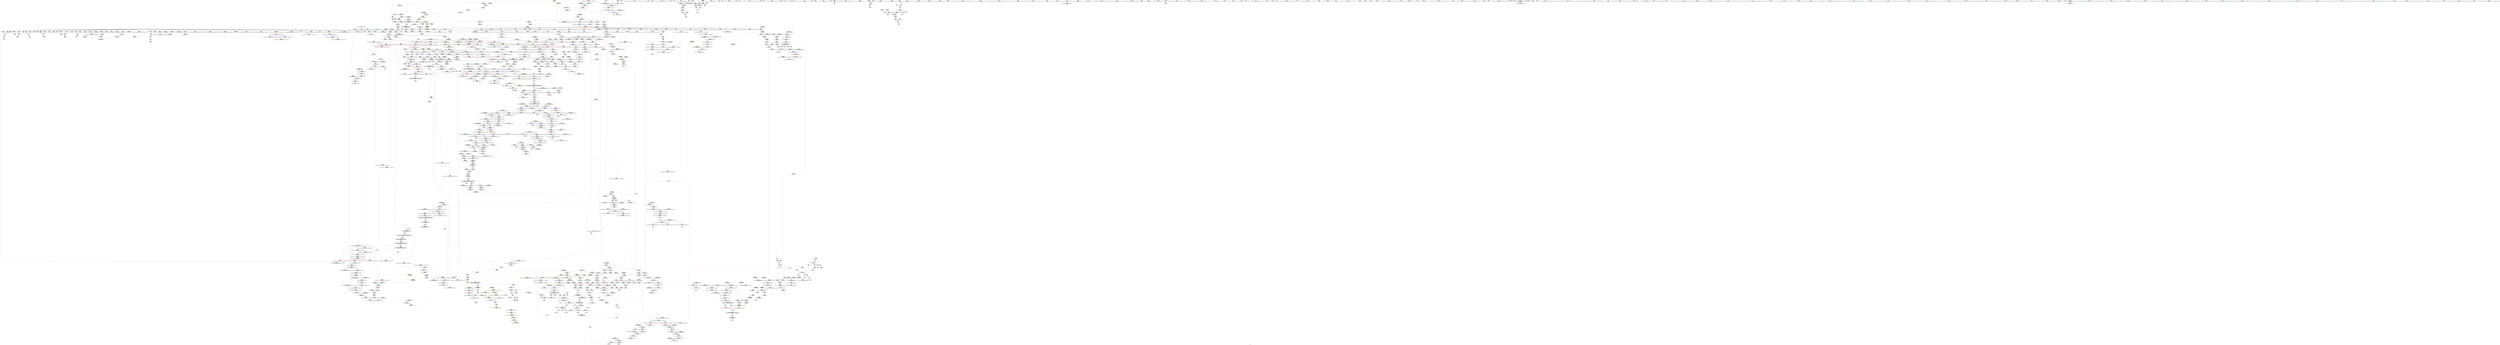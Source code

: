 digraph "SVFG" {
	label="SVFG";

	Node0x5600555c8ac0 [shape=record,color=grey,label="{NodeID: 0\nNullPtr|{|<s42>130}}"];
	Node0x5600555c8ac0 -> Node0x5600557c6160[style=solid];
	Node0x5600555c8ac0 -> Node0x5600557c6260[style=solid];
	Node0x5600555c8ac0 -> Node0x5600557c6330[style=solid];
	Node0x5600555c8ac0 -> Node0x5600557c6400[style=solid];
	Node0x5600555c8ac0 -> Node0x5600557c64d0[style=solid];
	Node0x5600555c8ac0 -> Node0x5600557c65a0[style=solid];
	Node0x5600555c8ac0 -> Node0x5600557c6670[style=solid];
	Node0x5600555c8ac0 -> Node0x5600557c6740[style=solid];
	Node0x5600555c8ac0 -> Node0x5600557c6810[style=solid];
	Node0x5600555c8ac0 -> Node0x5600557c68e0[style=solid];
	Node0x5600555c8ac0 -> Node0x5600557c69b0[style=solid];
	Node0x5600555c8ac0 -> Node0x5600557c6a80[style=solid];
	Node0x5600555c8ac0 -> Node0x5600557c6b50[style=solid];
	Node0x5600555c8ac0 -> Node0x5600557c6c20[style=solid];
	Node0x5600555c8ac0 -> Node0x5600557c6cf0[style=solid];
	Node0x5600555c8ac0 -> Node0x5600557c6dc0[style=solid];
	Node0x5600555c8ac0 -> Node0x5600557c6e90[style=solid];
	Node0x5600555c8ac0 -> Node0x5600557c6f60[style=solid];
	Node0x5600555c8ac0 -> Node0x5600557c7030[style=solid];
	Node0x5600555c8ac0 -> Node0x5600557c7100[style=solid];
	Node0x5600555c8ac0 -> Node0x5600557c71d0[style=solid];
	Node0x5600555c8ac0 -> Node0x5600557c72a0[style=solid];
	Node0x5600555c8ac0 -> Node0x5600557c7370[style=solid];
	Node0x5600555c8ac0 -> Node0x5600557c7440[style=solid];
	Node0x5600555c8ac0 -> Node0x5600557c7510[style=solid];
	Node0x5600555c8ac0 -> Node0x5600557c75e0[style=solid];
	Node0x5600555c8ac0 -> Node0x5600557c76b0[style=solid];
	Node0x5600555c8ac0 -> Node0x5600557c7780[style=solid];
	Node0x5600555c8ac0 -> Node0x5600557c7850[style=solid];
	Node0x5600555c8ac0 -> Node0x5600557c7920[style=solid];
	Node0x5600555c8ac0 -> Node0x5600557c79f0[style=solid];
	Node0x5600555c8ac0 -> Node0x5600557c7ac0[style=solid];
	Node0x5600555c8ac0 -> Node0x5600557c7b90[style=solid];
	Node0x5600555c8ac0 -> Node0x5600557c7c60[style=solid];
	Node0x5600555c8ac0 -> Node0x5600557d03d0[style=solid];
	Node0x5600555c8ac0 -> Node0x5600557f2870[style=solid];
	Node0x5600555c8ac0 -> Node0x5600557f2940[style=solid];
	Node0x5600555c8ac0 -> Node0x5600557f2a10[style=solid];
	Node0x5600555c8ac0 -> Node0x5600557f5860[style=solid];
	Node0x5600555c8ac0 -> Node0x5600550ea500[style=solid];
	Node0x5600555c8ac0 -> Node0x560055821000[style=solid];
	Node0x5600555c8ac0 -> Node0x560055821780[style=solid];
	Node0x5600555c8ac0:s42 -> Node0x5600558e5ae0[style=solid,color=red];
	Node0x5600557c9b70 [shape=record,color=red,label="{NodeID: 775\n1072\<--1066\n\<--__p.addr\n_ZNSt16allocator_traitsISaIiEE7destroyIiEEvRS0_PT_\n|{<s0>85}}"];
	Node0x5600557c9b70:s0 -> Node0x5600558ef4a0[style=solid,color=red];
	Node0x5600557c0250 [shape=record,color=black,label="{NodeID: 443\n1426\<--1463\n_ZSt34__uninitialized_move_if_noexcept_aIPiS0_SaIiEET0_T_S3_S2_RT1__ret\<--call6\n_ZSt34__uninitialized_move_if_noexcept_aIPiS0_SaIiEET0_T_S3_S2_RT1_\n|{<s0>96|<s1>99}}"];
	Node0x5600557c0250:s0 -> Node0x5600558ecbe0[style=solid,color=blue];
	Node0x5600557c0250:s1 -> Node0x5600558ecfa0[style=solid,color=blue];
	Node0x5600558e5730 [shape=record,color=black,label="{NodeID: 2325\n1478 = PHI(1344, 1344, 1344, )\n0th arg _ZNKSt6vectorIiSaIiEE8max_sizeEv }"];
	Node0x5600558e5730 -> Node0x5600557f7260[style=solid];
	Node0x5600557b42e0 [shape=record,color=green,label="{NodeID: 111\n557\<--558\nthis.addr\<--this.addr_field_insensitive\n_ZN9__gnu_cxx17__normal_iteratorIPiSt6vectorIiSaIiEEEppEv\n}"];
	Node0x5600557b42e0 -> Node0x5600557de000[style=solid];
	Node0x5600557b42e0 -> Node0x5600557f1d10[style=solid];
	Node0x5600557cf5a0 [shape=record,color=red,label="{NodeID: 886\n1900\<--1897\n\<--__it.addr\n_ZSt12__miter_baseIPiET_S1_\n}"];
	Node0x5600557cf5a0 -> Node0x5600557d2db0[style=solid];
	Node0x5600557d6070 [shape=record,color=purple,label="{NodeID: 554\n720\<--715\n_M_start\<--this1\n_ZNSt12_Vector_baseIiSaIiEE12_Vector_implC2Ev\n}"];
	Node0x5600557d6070 -> Node0x5600557f2870[style=solid];
	Node0x5600558f1620 [shape=record,color=black,label="{NodeID: 2436\n526 = PHI(177, )\n1st arg _ZN9__gnu_cxxneIPiSt6vectorIiSaIiEEEEbRKNS_17__normal_iteratorIT_T0_EESA_ }"];
	Node0x5600558f1620 -> Node0x5600557f1b70[style=solid];
	Node0x5600557b88d0 [shape=record,color=green,label="{NodeID: 222\n1335\<--1336\n__s.addr\<--__s.addr_field_insensitive\n_ZNKSt6vectorIiSaIiEE12_M_check_lenEmPKc\n}"];
	Node0x5600557b88d0 -> Node0x5600557cbf30[style=solid];
	Node0x5600557b88d0 -> Node0x5600557f6700[style=solid];
	Node0x5600557f48f0 [shape=record,color=blue,label="{NodeID: 997\n1030\<--1040\nref.tmp\<--add.ptr\n_ZNK9__gnu_cxx17__normal_iteratorIPiSt6vectorIiSaIiEEEmiEl\n|{<s0>84}}"];
	Node0x5600557f48f0:s0 -> Node0x560055876850[style=dashed,color=red];
	Node0x56005586d010 [shape=record,color=yellow,style=double,label="{NodeID: 1772\n20V_1 = ENCHI(MR_20V_0)\npts\{168 \}\nFun[_Z5solvev]}"];
	Node0x56005586d010 -> Node0x5600557d0cf0[style=dashed];
	Node0x56005586d010 -> Node0x5600557d12a0[style=dashed];
	Node0x5600557dbaa0 [shape=record,color=red,label="{NodeID: 665\n192\<--161\n\<--n\n_Z5solvev\n}"];
	Node0x5600557dbaa0 -> Node0x5600557e88e0[style=solid];
	Node0x5600557c6c20 [shape=record,color=black,label="{NodeID: 333\n352\<--3\n\<--dummyVal\n_ZNSt6vectorIiSaIiEEC2Ev\n}"];
	Node0x560055791130 [shape=record,color=green,label="{NodeID: 1\n7\<--1\n__dso_handle\<--dummyObj\nGlob }"];
	Node0x5600557c9c40 [shape=record,color=red,label="{NodeID: 776\n1086\<--1080\nthis1\<--this.addr\n_ZN9__gnu_cxx13new_allocatorIiE7destroyIiEEvPT_\n}"];
	Node0x5600557c0320 [shape=record,color=black,label="{NodeID: 444\n1467\<--1473\n_ZNK9__gnu_cxx17__normal_iteratorIPiSt6vectorIiSaIiEEE4baseEv_ret\<--_M_current\n_ZNK9__gnu_cxx17__normal_iteratorIPiSt6vectorIiSaIiEEE4baseEv\n|{<s0>47|<s1>48|<s2>94|<s3>97|<s4>121|<s5>122}}"];
	Node0x5600557c0320:s0 -> Node0x5600558eb2a0[style=solid,color=blue];
	Node0x5600557c0320:s1 -> Node0x5600558eb3e0[style=solid,color=blue];
	Node0x5600557c0320:s2 -> Node0x5600558ec960[style=solid,color=blue];
	Node0x5600557c0320:s3 -> Node0x5600558ecd20[style=solid,color=blue];
	Node0x5600557c0320:s4 -> Node0x5600558ede60[style=solid,color=blue];
	Node0x5600557c0320:s5 -> Node0x5600558ea3a0[style=solid,color=blue];
	Node0x5600558e58c0 [shape=record,color=black,label="{NodeID: 2326\n1582 = PHI(1575, )\n0th arg _ZN9__gnu_cxx13new_allocatorIiE8allocateEmPKv }"];
	Node0x5600558e58c0 -> Node0x5600557f7b50[style=solid];
	Node0x5600557b43b0 [shape=record,color=green,label="{NodeID: 112\n568\<--569\nhead.addr\<--head.addr_field_insensitive\n_Z1WINSt7__cxx1112basic_stringIcSt11char_traitsIcESaIcEEEJEEvRKT_DpRKT0_\n}"];
	Node0x5600557b43b0 -> Node0x5600557de1a0[style=solid];
	Node0x5600557b43b0 -> Node0x5600557f1eb0[style=solid];
	Node0x5600557cf670 [shape=record,color=red,label="{NodeID: 887\n1907\<--1904\nthis1\<--this.addr\n_ZNKSt13move_iteratorIPiE4baseEv\n}"];
	Node0x5600557cf670 -> Node0x5600557dae70[style=solid];
	Node0x5600557d6140 [shape=record,color=purple,label="{NodeID: 555\n722\<--715\n_M_finish\<--this1\n_ZNSt12_Vector_baseIiSaIiEE12_Vector_implC2Ev\n}"];
	Node0x5600557d6140 -> Node0x5600557f2940[style=solid];
	Node0x5600558f1760 [shape=record,color=black,label="{NodeID: 2437\n1822 = PHI(1797, )\n0th arg _ZSt13__copy_move_aILb1EPiS0_ET1_T0_S2_S1_ }"];
	Node0x5600558f1760 -> Node0x5600557f93b0[style=solid];
	Node0x5600557b89a0 [shape=record,color=green,label="{NodeID: 223\n1337\<--1338\n__len\<--__len_field_insensitive\n_ZNKSt6vectorIiSaIiEE12_M_check_lenEmPKc\n}"];
	Node0x5600557b89a0 -> Node0x5600557cc000[style=solid];
	Node0x5600557b89a0 -> Node0x5600557cc0d0[style=solid];
	Node0x5600557b89a0 -> Node0x5600557cc1a0[style=solid];
	Node0x5600557b89a0 -> Node0x5600557f68a0[style=solid];
	Node0x5600557f49c0 [shape=record,color=blue,label="{NodeID: 998\n1049\<--1047\nthis.addr\<--this\n_ZN9__gnu_cxx17__normal_iteratorIPiSt6vectorIiSaIiEEEC2ERKS1_\n}"];
	Node0x5600557f49c0 -> Node0x5600557c9830[style=dashed];
	Node0x56005586d0f0 [shape=record,color=yellow,style=double,label="{NodeID: 1773\n22V_1 = ENCHI(MR_22V_0)\npts\{170 \}\nFun[_Z5solvev]}"];
	Node0x56005586d0f0 -> Node0x5600557d0dc0[style=dashed];
	Node0x56005586d0f0 -> Node0x5600557d1370[style=dashed];
	Node0x5600557dbb70 [shape=record,color=red,label="{NodeID: 666\n304\<--161\n\<--n\n_Z5solvev\n}"];
	Node0x5600557dbb70 -> Node0x560055821480[style=solid];
	Node0x5600557c6cf0 [shape=record,color=black,label="{NodeID: 334\n353\<--3\n\<--dummyVal\n_ZNSt6vectorIiSaIiEEC2Ev\n|{<s0>33}}"];
	Node0x5600557c6cf0:s0 -> Node0x5600558d6890[style=solid,color=red];
	Node0x5600557909e0 [shape=record,color=green,label="{NodeID: 2\n8\<--1\n.str\<--dummyObj\nGlob }"];
	Node0x5600557c9d10 [shape=record,color=red,label="{NodeID: 777\n1101\<--1092\n\<--__a.addr\n_ZNSt16allocator_traitsISaIiEE9constructIiJRKiEEEvRS0_PT_DpOT0_\n}"];
	Node0x5600557c9d10 -> Node0x5600557be780[style=solid];
	Node0x5600557c03f0 [shape=record,color=black,label="{NodeID: 445\n1483\<--1482\n\<--this1\n_ZNKSt6vectorIiSaIiEE8max_sizeEv\n|{<s0>127}}"];
	Node0x5600557c03f0:s0 -> Node0x5600558f21a0[style=solid,color=red];
	Node0x5600558e59d0 [shape=record,color=black,label="{NodeID: 2327\n1583 = PHI(1576, )\n1st arg _ZN9__gnu_cxx13new_allocatorIiE8allocateEmPKv }"];
	Node0x5600558e59d0 -> Node0x5600557f7c20[style=solid];
	Node0x5600557b4480 [shape=record,color=green,label="{NodeID: 113\n573\<--574\n_Z2_WINSt7__cxx1112basic_stringIcSt11char_traitsIcESaIcEEEEvRKT_\<--_Z2_WINSt7__cxx1112basic_stringIcSt11char_traitsIcESaIcEEEEvRKT__field_insensitive\n}"];
	Node0x5600557cf740 [shape=record,color=red,label="{NodeID: 888\n1909\<--1908\n\<--_M_current\n_ZNKSt13move_iteratorIPiE4baseEv\n}"];
	Node0x5600557cf740 -> Node0x5600557d2e80[style=solid];
	Node0x5600557d6210 [shape=record,color=purple,label="{NodeID: 556\n724\<--715\n_M_end_of_storage\<--this1\n_ZNSt12_Vector_baseIiSaIiEE12_Vector_implC2Ev\n}"];
	Node0x5600557d6210 -> Node0x5600557f2a10[style=solid];
	Node0x5600558f18a0 [shape=record,color=black,label="{NodeID: 2438\n1823 = PHI(1801, )\n1st arg _ZSt13__copy_move_aILb1EPiS0_ET1_T0_S2_S1_ }"];
	Node0x5600558f18a0 -> Node0x5600557f9480[style=solid];
	Node0x5600557b8a70 [shape=record,color=green,label="{NodeID: 224\n1339\<--1340\nref.tmp\<--ref.tmp_field_insensitive\n_ZNKSt6vectorIiSaIiEE12_M_check_lenEmPKc\n|{|<s1>117}}"];
	Node0x5600557b8a70 -> Node0x5600557f67d0[style=solid];
	Node0x5600557b8a70:s1 -> Node0x5600558efa70[style=solid,color=red];
	Node0x5600557f4a90 [shape=record,color=blue,label="{NodeID: 999\n1051\<--1048\n__i.addr\<--__i\n_ZN9__gnu_cxx17__normal_iteratorIPiSt6vectorIiSaIiEEEC2ERKS1_\n}"];
	Node0x5600557f4a90 -> Node0x5600557c9900[style=dashed];
	Node0x5600557dbc40 [shape=record,color=red,label="{NodeID: 667\n197\<--165\n\<--i\n_Z5solvev\n}"];
	Node0x5600557dbc40 -> Node0x560055822080[style=solid];
	Node0x5600557c6dc0 [shape=record,color=black,label="{NodeID: 335\n426\<--3\n\<--dummyVal\n_ZNSt6vectorIiSaIiEE8pop_backEv\n}"];
	Node0x560055790a70 [shape=record,color=green,label="{NodeID: 3\n10\<--1\n.str.1\<--dummyObj\nGlob }"];
	Node0x5600557c9de0 [shape=record,color=red,label="{NodeID: 778\n1103\<--1094\n\<--__p.addr\n_ZNSt16allocator_traitsISaIiEE9constructIiJRKiEEEvRS0_PT_DpOT0_\n|{<s0>87}}"];
	Node0x5600557c9de0:s0 -> Node0x5600558f6fa0[style=solid,color=red];
	Node0x5600557c04c0 [shape=record,color=black,label="{NodeID: 446\n1477\<--1487\n_ZNKSt6vectorIiSaIiEE8max_sizeEv_ret\<--call2\n_ZNKSt6vectorIiSaIiEE8max_sizeEv\n|{<s0>112|<s1>119|<s2>120}}"];
	Node0x5600557c04c0:s0 -> Node0x5600558ed5a0[style=solid,color=blue];
	Node0x5600557c04c0:s1 -> Node0x5600558edbe0[style=solid,color=blue];
	Node0x5600557c04c0:s2 -> Node0x5600558edd20[style=solid,color=blue];
	Node0x5600558e5ae0 [shape=record,color=black,label="{NodeID: 2328\n1584 = PHI(3, )\n2nd arg _ZN9__gnu_cxx13new_allocatorIiE8allocateEmPKv }"];
	Node0x5600558e5ae0 -> Node0x5600557f7cf0[style=solid];
	Node0x5600557b8ee0 [shape=record,color=green,label="{NodeID: 114\n577\<--578\nputchar\<--putchar_field_insensitive\n}"];
	Node0x5600557cf810 [shape=record,color=red,label="{NodeID: 889\n1920\<--1914\nthis1\<--this.addr\n_ZNSt13move_iteratorIPiEC2ES0_\n}"];
	Node0x5600557cf810 -> Node0x5600557daf40[style=solid];
	Node0x5600557d62e0 [shape=record,color=purple,label="{NodeID: 557\n770\<--769\n_M_impl\<--this1\n_ZNSt12_Vector_baseIiSaIiEE19_M_get_Tp_allocatorEv\n}"];
	Node0x5600557d62e0 -> Node0x5600557bd9b0[style=solid];
	Node0x5600558f19e0 [shape=record,color=black,label="{NodeID: 2439\n1824 = PHI(1803, )\n2nd arg _ZSt13__copy_move_aILb1EPiS0_ET1_T0_S2_S1_ }"];
	Node0x5600558f19e0 -> Node0x5600557f9550[style=solid];
	Node0x5600557b8b40 [shape=record,color=green,label="{NodeID: 225\n1346\<--1347\n_ZNKSt6vectorIiSaIiEE8max_sizeEv\<--_ZNKSt6vectorIiSaIiEE8max_sizeEv_field_insensitive\n}"];
	Node0x5600557f4b60 [shape=record,color=blue,label="{NodeID: 1000\n1056\<--1058\n_M_current\<--\n_ZN9__gnu_cxx17__normal_iteratorIPiSt6vectorIiSaIiEEEC2ERKS1_\n|{<s0>45|<s1>46|<s2>84}}"];
	Node0x5600557f4b60:s0 -> Node0x5600558907a0[style=dashed,color=blue];
	Node0x5600557f4b60:s1 -> Node0x560055890900[style=dashed,color=blue];
	Node0x5600557f4b60:s2 -> Node0x5600558916f0[style=dashed,color=blue];
	Node0x5600557dbd10 [shape=record,color=red,label="{NodeID: 668\n206\<--165\n\<--i\n_Z5solvev\n}"];
	Node0x5600557dbd10 -> Node0x5600557c7fd0[style=solid];
	Node0x5600557c6e90 [shape=record,color=black,label="{NodeID: 336\n427\<--3\n\<--dummyVal\n_ZNSt6vectorIiSaIiEE8pop_backEv\n|{<s0>41}}"];
	Node0x5600557c6e90:s0 -> Node0x5600558d6890[style=solid,color=red];
	Node0x56005578ad40 [shape=record,color=green,label="{NodeID: 4\n12\<--1\n.str.2\<--dummyObj\nGlob }"];
	Node0x5600557c9eb0 [shape=record,color=red,label="{NodeID: 779\n1104\<--1096\n\<--__args.addr\n_ZNSt16allocator_traitsISaIiEE9constructIiJRKiEEEvRS0_PT_DpOT0_\n|{<s0>86}}"];
	Node0x5600557c9eb0:s0 -> Node0x5600558f5e60[style=solid,color=red];
	Node0x5600557c0590 [shape=record,color=black,label="{NodeID: 447\n1497\<--1496\n\<--this1\n_ZNKSt6vectorIiSaIiEE4sizeEv\n}"];
	Node0x5600557c0590 -> Node0x5600557d8d20[style=solid];
	Node0x5600557c0590 -> Node0x5600557d8df0[style=solid];
	Node0x5600558e91f0 [shape=record,color=black,label="{NodeID: 2329\n65 = PHI()\n}"];
	Node0x5600557b8fb0 [shape=record,color=green,label="{NodeID: 115\n585\<--586\nthis.addr\<--this.addr_field_insensitive\n_ZNSt6vectorIiSaIiEED2Ev\n}"];
	Node0x5600557b8fb0 -> Node0x5600557de270[style=solid];
	Node0x5600557b8fb0 -> Node0x5600557f1f80[style=solid];
	Node0x5600557cf8e0 [shape=record,color=red,label="{NodeID: 890\n1922\<--1916\n\<--__i.addr\n_ZNSt13move_iteratorIPiEC2ES0_\n}"];
	Node0x5600557cf8e0 -> Node0x5600557f9f10[style=solid];
	Node0x560055860c20 [shape=record,color=black,label="{NodeID: 1665\nMR_36V_5 = PHI(MR_36V_3, MR_36V_4, )\npts\{1640000 \}\n|{<s0>31}}"];
	Node0x560055860c20:s0 -> Node0x56005586b9e0[style=dashed,color=red];
	Node0x5600557d63b0 [shape=record,color=purple,label="{NodeID: 558\n783\<--782\n_M_impl\<--this1\n_ZNSt12_Vector_baseIiSaIiEED2Ev\n}"];
	Node0x5600558f1b20 [shape=record,color=black,label="{NodeID: 2440\n584 = PHI(163, 163, )\n0th arg _ZNSt6vectorIiSaIiEED2Ev }"];
	Node0x5600558f1b20 -> Node0x5600557f1f80[style=solid];
	Node0x5600557b8c40 [shape=record,color=green,label="{NodeID: 226\n1349\<--1350\n_ZNKSt6vectorIiSaIiEE4sizeEv\<--_ZNKSt6vectorIiSaIiEE4sizeEv_field_insensitive\n}"];
	Node0x5600557f4c30 [shape=record,color=blue,label="{NodeID: 1001\n1064\<--1062\n__a.addr\<--__a\n_ZNSt16allocator_traitsISaIiEE7destroyIiEEvRS0_PT_\n}"];
	Node0x5600557f4c30 -> Node0x5600557c9aa0[style=dashed];
	Node0x5600557dbde0 [shape=record,color=red,label="{NodeID: 669\n232\<--165\n\<--i\n_Z5solvev\n}"];
	Node0x5600557dbde0 -> Node0x5600557e8760[style=solid];
	Node0x5600557c6f60 [shape=record,color=black,label="{NodeID: 337\n613\<--3\n\<--dummyVal\n_ZNSt6vectorIiSaIiEED2Ev\n}"];
	Node0x56005578ae00 [shape=record,color=green,label="{NodeID: 5\n14\<--1\n.str.3\<--dummyObj\nGlob }"];
	Node0x5600557c9f80 [shape=record,color=red,label="{NodeID: 780\n1140\<--1118\nthis1\<--this.addr\n_ZNSt6vectorIiSaIiEE17_M_realloc_insertIJRKiEEEvN9__gnu_cxx17__normal_iteratorIPiS1_EEDpOT_\n|{|<s19>88|<s20>89}}"];
	Node0x5600557c9f80 -> Node0x5600557be850[style=solid];
	Node0x5600557c9f80 -> Node0x5600557be920[style=solid];
	Node0x5600557c9f80 -> Node0x5600557be9f0[style=solid];
	Node0x5600557c9f80 -> Node0x5600557beac0[style=solid];
	Node0x5600557c9f80 -> Node0x5600557beb90[style=solid];
	Node0x5600557c9f80 -> Node0x5600557bec60[style=solid];
	Node0x5600557c9f80 -> Node0x5600557bed30[style=solid];
	Node0x5600557c9f80 -> Node0x5600557bee00[style=solid];
	Node0x5600557c9f80 -> Node0x5600557beed0[style=solid];
	Node0x5600557c9f80 -> Node0x5600557befa0[style=solid];
	Node0x5600557c9f80 -> Node0x5600557bf070[style=solid];
	Node0x5600557c9f80 -> Node0x5600557bf140[style=solid];
	Node0x5600557c9f80 -> Node0x5600557bf210[style=solid];
	Node0x5600557c9f80 -> Node0x5600557bf2e0[style=solid];
	Node0x5600557c9f80 -> Node0x5600557bf3b0[style=solid];
	Node0x5600557c9f80 -> Node0x5600557bf480[style=solid];
	Node0x5600557c9f80 -> Node0x5600557bf550[style=solid];
	Node0x5600557c9f80 -> Node0x5600557bf620[style=solid];
	Node0x5600557c9f80 -> Node0x5600557bf6f0[style=solid];
	Node0x5600557c9f80:s19 -> Node0x5600558e5400[style=solid,color=red];
	Node0x5600557c9f80:s20 -> Node0x5600558f55f0[style=solid,color=red];
	Node0x5600557c0660 [shape=record,color=black,label="{NodeID: 448\n1501\<--1496\n\<--this1\n_ZNKSt6vectorIiSaIiEE4sizeEv\n}"];
	Node0x5600557c0660 -> Node0x5600557d8ec0[style=solid];
	Node0x5600557c0660 -> Node0x5600557d8f90[style=solid];
	Node0x5600558e92f0 [shape=record,color=black,label="{NodeID: 2330\n288 = PHI(555, )\n}"];
	Node0x5600557b9080 [shape=record,color=green,label="{NodeID: 116\n587\<--588\nexn.slot\<--exn.slot_field_insensitive\n_ZNSt6vectorIiSaIiEED2Ev\n}"];
	Node0x5600557b9080 -> Node0x5600557de340[style=solid];
	Node0x5600557b9080 -> Node0x5600557f2050[style=solid];
	Node0x5600557cf9b0 [shape=record,color=red,label="{NodeID: 891\n1930\<--1927\n\<--x.addr\n_Z2_WINSt7__cxx1112basic_stringIcSt11char_traitsIcESaIcEEEEvRKT_\n}"];
	Node0x560055861120 [shape=record,color=black,label="{NodeID: 1666\nMR_38V_7 = PHI(MR_38V_3, MR_38V_6, )\npts\{1640001 \}\n|{<s0>31}}"];
	Node0x560055861120:s0 -> Node0x56005586bac0[style=dashed,color=red];
	Node0x5600557d6480 [shape=record,color=purple,label="{NodeID: 559\n784\<--782\n_M_start\<--this1\n_ZNSt12_Vector_baseIiSaIiEED2Ev\n}"];
	Node0x5600557d6480 -> Node0x5600557df450[style=solid];
	Node0x5600558f1d30 [shape=record,color=black,label="{NodeID: 2441\n149 = PHI(18, )\n0th arg _Z1RIA1010_cJEEvRT_DpRT0_ }"];
	Node0x5600558f1d30 -> Node0x5600557d09b0[style=solid];
	Node0x5600557b8d40 [shape=record,color=green,label="{NodeID: 227\n1357\<--1358\n_ZSt20__throw_length_errorPKc\<--_ZSt20__throw_length_errorPKc_field_insensitive\n}"];
	Node0x5600557f4d00 [shape=record,color=blue,label="{NodeID: 1002\n1066\<--1063\n__p.addr\<--__p\n_ZNSt16allocator_traitsISaIiEE7destroyIiEEvRS0_PT_\n}"];
	Node0x5600557f4d00 -> Node0x5600557c9b70[style=dashed];
	Node0x5600557dbeb0 [shape=record,color=red,label="{NodeID: 670\n334\<--167\nexn\<--exn.slot\n_Z5solvev\n}"];
	Node0x5600557c7030 [shape=record,color=black,label="{NodeID: 338\n614\<--3\n\<--dummyVal\n_ZNSt6vectorIiSaIiEED2Ev\n}"];
	Node0x5600557c7030 -> Node0x5600557f2050[style=solid];
	Node0x56005578aec0 [shape=record,color=green,label="{NodeID: 6\n16\<--1\n.str.4\<--dummyObj\nGlob }"];
	Node0x5600557ca050 [shape=record,color=red,label="{NodeID: 781\n1167\<--1120\n\<--__args.addr\n_ZNSt6vectorIiSaIiEE17_M_realloc_insertIJRKiEEEvN9__gnu_cxx17__normal_iteratorIPiS1_EEDpOT_\n|{<s0>92}}"];
	Node0x5600557ca050:s0 -> Node0x5600558f5e60[style=solid,color=red];
	Node0x5600557c0730 [shape=record,color=black,label="{NodeID: 449\n1505\<--1500\nsub.ptr.lhs.cast\<--\n_ZNKSt6vectorIiSaIiEE4sizeEv\n}"];
	Node0x5600557c0730 -> Node0x5600557e6f60[style=solid];
	Node0x5600558e9490 [shape=record,color=black,label="{NodeID: 2331\n41 = PHI()\n}"];
	Node0x5600557b9150 [shape=record,color=green,label="{NodeID: 117\n589\<--590\nehselector.slot\<--ehselector.slot_field_insensitive\n_ZNSt6vectorIiSaIiEED2Ev\n}"];
	Node0x5600557b9150 -> Node0x5600557f2120[style=solid];
	Node0x5600557cfa80 [shape=record,color=red,label="{NodeID: 892\n1949\<--1948\ndummyVal\<--offset_0\n_ZSt22__uninitialized_copy_aISt13move_iteratorIPiES1_iET0_T_S4_S3_RSaIT1_E\n}"];
	Node0x5600557cfa80 -> Node0x5600557f8100[style=solid];
	Node0x560055861620 [shape=record,color=black,label="{NodeID: 1667\nMR_40V_5 = PHI(MR_40V_3, MR_40V_4, )\npts\{1640002 \}\n|{<s0>31}}"];
	Node0x560055861620:s0 -> Node0x56005586bba0[style=dashed,color=red];
	Node0x5600557d6550 [shape=record,color=purple,label="{NodeID: 560\n786\<--782\n_M_impl2\<--this1\n_ZNSt12_Vector_baseIiSaIiEED2Ev\n}"];
	Node0x5600558f1e40 [shape=record,color=black,label="{NodeID: 2442\n980 = PHI(367, )\n0th arg _ZNKSt6vectorIiSaIiEE3endEv }"];
	Node0x5600558f1e40 -> Node0x5600557f4270[style=solid];
	Node0x5600557b8e40 [shape=record,color=green,label="{NodeID: 228\n1364\<--1365\n_ZSt3maxImERKT_S2_S2_\<--_ZSt3maxImERKT_S2_S2__field_insensitive\n}"];
	Node0x5600557f4dd0 [shape=record,color=blue,label="{NodeID: 1003\n1080\<--1078\nthis.addr\<--this\n_ZN9__gnu_cxx13new_allocatorIiE7destroyIiEEvPT_\n}"];
	Node0x5600557f4dd0 -> Node0x5600557c9c40[style=dashed];
	Node0x56005586d550 [shape=record,color=yellow,style=double,label="{NodeID: 1778\n32V_1 = ENCHI(MR_32V_0)\npts\{200000 \}\nFun[_Z5solvev]}"];
	Node0x56005586d550 -> Node0x5600557dc6d0[style=dashed];
	Node0x56005586d550 -> Node0x5600557dc870[style=dashed];
	Node0x56005586d550 -> Node0x5600557dca10[style=dashed];
	Node0x56005586d550 -> Node0x5600557dcbb0[style=dashed];
	Node0x5600557dbf80 [shape=record,color=red,label="{NodeID: 671\n335\<--169\nsel\<--ehselector.slot\n_Z5solvev\n}"];
	Node0x5600557c7100 [shape=record,color=black,label="{NodeID: 339\n616\<--3\n\<--dummyVal\n_ZNSt6vectorIiSaIiEED2Ev\n}"];
	Node0x5600557c7100 -> Node0x5600557f2120[style=solid];
	Node0x56005578af80 [shape=record,color=green,label="{NodeID: 7\n24\<--1\n.str.5\<--dummyObj\nGlob }"];
	Node0x5600557ca120 [shape=record,color=red,label="{NodeID: 782\n1154\<--1122\n\<--__len\n_ZNSt6vectorIiSaIiEE17_M_realloc_insertIJRKiEEEvN9__gnu_cxx17__normal_iteratorIPiS1_EEDpOT_\n|{<s0>91}}"];
	Node0x5600557ca120:s0 -> Node0x5600558f01a0[style=solid,color=red];
	Node0x5600557c0800 [shape=record,color=black,label="{NodeID: 450\n1506\<--1504\nsub.ptr.rhs.cast\<--\n_ZNKSt6vectorIiSaIiEE4sizeEv\n}"];
	Node0x5600557c0800 -> Node0x5600557e6f60[style=solid];
	Node0x5600558e9560 [shape=record,color=black,label="{NodeID: 2332\n81 = PHI()\n}"];
	Node0x5600557b9220 [shape=record,color=green,label="{NodeID: 118\n603\<--604\n_ZNSt12_Vector_baseIiSaIiEE19_M_get_Tp_allocatorEv\<--_ZNSt12_Vector_baseIiSaIiEE19_M_get_Tp_allocatorEv_field_insensitive\n}"];
	Node0x5600557cfb50 [shape=record,color=red,label="{NodeID: 893\n1952\<--1951\ndummyVal\<--offset_0\n_ZSt22__uninitialized_copy_aISt13move_iteratorIPiES1_iET0_T_S4_S3_RSaIT1_E\n}"];
	Node0x5600557cfb50 -> Node0x5600557f81d0[style=solid];
	Node0x5600557d6620 [shape=record,color=purple,label="{NodeID: 561\n787\<--782\n_M_end_of_storage\<--this1\n_ZNSt12_Vector_baseIiSaIiEED2Ev\n}"];
	Node0x5600557d6620 -> Node0x5600557df520[style=solid];
	Node0x5600558f1f50 [shape=record,color=black,label="{NodeID: 2443\n108 = PHI(154, )\n0th arg _Z2_RPc }"];
	Node0x5600558f1f50 -> Node0x5600557d0810[style=solid];
	Node0x5600557c12f0 [shape=record,color=green,label="{NodeID: 229\n1386\<--1387\n__lhs.addr\<--__lhs.addr_field_insensitive\n_ZN9__gnu_cxxmiIPiSt6vectorIiSaIiEEEENS_17__normal_iteratorIT_T0_E15difference_typeERKS8_SB_\n}"];
	Node0x5600557c12f0 -> Node0x5600557cc340[style=solid];
	Node0x5600557c12f0 -> Node0x5600557f6970[style=solid];
	Node0x5600557f4ea0 [shape=record,color=blue,label="{NodeID: 1004\n1082\<--1079\n__p.addr\<--__p\n_ZN9__gnu_cxx13new_allocatorIiE7destroyIiEEvPT_\n}"];
	Node0x5600557dc050 [shape=record,color=red,label="{NodeID: 672\n253\<--173\n\<--__range1\n_Z5solvev\n|{<s0>20}}"];
	Node0x5600557dc050:s0 -> Node0x5600558f55f0[style=solid,color=red];
	Node0x5600557c71d0 [shape=record,color=black,label="{NodeID: 340\n628\<--3\nargv\<--dummyVal\nmain\n1st arg main }"];
	Node0x5600557c71d0 -> Node0x5600557f2390[style=solid];
	Node0x56005578b040 [shape=record,color=green,label="{NodeID: 8\n26\<--1\n.str.6\<--dummyObj\nGlob }"];
	Node0x560055876850 [shape=record,color=yellow,style=double,label="{NodeID: 1890\n337V_1 = ENCHI(MR_337V_0)\npts\{1031 1640000 1640001 \}\nFun[_ZN9__gnu_cxx17__normal_iteratorIPiSt6vectorIiSaIiEEEC2ERKS1_]}"];
	Node0x560055876850 -> Node0x5600557c99d0[style=dashed];
	Node0x5600557ca1f0 [shape=record,color=red,label="{NodeID: 783\n1234\<--1122\n\<--__len\n_ZNSt6vectorIiSaIiEE17_M_realloc_insertIJRKiEEEvN9__gnu_cxx17__normal_iteratorIPiS1_EEDpOT_\n|{<s0>105}}"];
	Node0x5600557ca1f0:s0 -> Node0x5600558f4340[style=solid,color=red];
	Node0x5600557c08d0 [shape=record,color=black,label="{NodeID: 451\n1491\<--1508\n_ZNKSt6vectorIiSaIiEE4sizeEv_ret\<--sub.ptr.div\n_ZNKSt6vectorIiSaIiEE4sizeEv\n|{<s0>113|<s1>115|<s2>116|<s3>118}}"];
	Node0x5600557c08d0:s0 -> Node0x5600558ed6e0[style=solid,color=blue];
	Node0x5600557c08d0:s1 -> Node0x5600558ed820[style=solid,color=blue];
	Node0x5600557c08d0:s2 -> Node0x5600558ed960[style=solid,color=blue];
	Node0x5600557c08d0:s3 -> Node0x5600558edaa0[style=solid,color=blue];
	Node0x5600558e9630 [shape=record,color=black,label="{NodeID: 2333\n92 = PHI()\n}"];
	Node0x5600557b9320 [shape=record,color=green,label="{NodeID: 119\n606\<--607\n_ZSt8_DestroyIPiiEvT_S1_RSaIT0_E\<--_ZSt8_DestroyIPiiEvT_S1_RSaIT0_E_field_insensitive\n}"];
	Node0x5600557cfc20 [shape=record,color=red,label="{NodeID: 894\n1955\<--1954\ndummyVal\<--offset_0\n_ZSt18uninitialized_copyISt13move_iteratorIPiES1_ET0_T_S4_S3_\n}"];
	Node0x5600557cfc20 -> Node0x5600557f86b0[style=solid];
	Node0x5600557d66f0 [shape=record,color=purple,label="{NodeID: 562\n789\<--782\n_M_impl3\<--this1\n_ZNSt12_Vector_baseIiSaIiEED2Ev\n}"];
	Node0x5600558f2060 [shape=record,color=black,label="{NodeID: 2444\n922 = PHI(873, )\n0th arg _ZNSaIiED2Ev }"];
	Node0x5600558f2060 -> Node0x5600557f3d90[style=solid];
	Node0x5600557c13c0 [shape=record,color=green,label="{NodeID: 230\n1388\<--1389\n__rhs.addr\<--__rhs.addr_field_insensitive\n_ZN9__gnu_cxxmiIPiSt6vectorIiSaIiEEEENS_17__normal_iteratorIT_T0_E15difference_typeERKS8_SB_\n}"];
	Node0x5600557c13c0 -> Node0x5600557cc410[style=solid];
	Node0x5600557c13c0 -> Node0x5600557f6a40[style=solid];
	Node0x5600557f4f70 [shape=record,color=blue,label="{NodeID: 1005\n1092\<--1089\n__a.addr\<--__a\n_ZNSt16allocator_traitsISaIiEE9constructIiJRKiEEEvRS0_PT_DpOT0_\n}"];
	Node0x5600557f4f70 -> Node0x5600557c9d10[style=dashed];
	Node0x56005586d710 [shape=record,color=yellow,style=double,label="{NodeID: 1780\n36V_1 = ENCHI(MR_36V_0)\npts\{1640000 \}\nFun[_Z5solvev]|{<s0>13}}"];
	Node0x56005586d710:s0 -> Node0x56005586aef0[style=dashed,color=red];
	Node0x5600557dc120 [shape=record,color=red,label="{NodeID: 673\n259\<--173\n\<--__range1\n_Z5solvev\n|{<s0>21}}"];
	Node0x5600557dc120:s0 -> Node0x5600558f2d10[style=solid,color=red];
	Node0x5600557c72a0 [shape=record,color=black,label="{NodeID: 341\n805\<--3\n\<--dummyVal\n_ZNSt12_Vector_baseIiSaIiEED2Ev\n}"];
	Node0x56005578b100 [shape=record,color=green,label="{NodeID: 9\n28\<--1\n_ZSt4cout\<--dummyObj\nGlob }"];
	Node0x5600557ca2c0 [shape=record,color=red,label="{NodeID: 784\n1280\<--1122\n\<--__len\n_ZNSt6vectorIiSaIiEE17_M_realloc_insertIJRKiEEEvN9__gnu_cxx17__normal_iteratorIPiS1_EEDpOT_\n}"];
	Node0x5600557c09a0 [shape=record,color=black,label="{NodeID: 452\n1512\<--1535\n_ZSt3maxImERKT_S2_S2__ret\<--\n_ZSt3maxImERKT_S2_S2_\n|{<s0>117}}"];
	Node0x5600557c09a0:s0 -> Node0x5600558ec1e0[style=solid,color=blue];
	Node0x5600558e9730 [shape=record,color=black,label="{NodeID: 2334\n103 = PHI()\n}"];
	Node0x5600557b9420 [shape=record,color=green,label="{NodeID: 120\n610\<--611\n_ZNSt12_Vector_baseIiSaIiEED2Ev\<--_ZNSt12_Vector_baseIiSaIiEED2Ev_field_insensitive\n}"];
	Node0x5600557cfcf0 [shape=record,color=red,label="{NodeID: 895\n1958\<--1957\ndummyVal\<--offset_0\n_ZSt18uninitialized_copyISt13move_iteratorIPiES1_ET0_T_S4_S3_\n}"];
	Node0x5600557cfcf0 -> Node0x5600557f8780[style=solid];
	Node0x560055862520 [shape=record,color=black,label="{NodeID: 1670\nMR_30V_3 = PHI(MR_30V_2, MR_30V_1, )\npts\{1606 \}\n|{<s0>155}}"];
	Node0x560055862520:s0 -> Node0x560055891f30[style=dashed,color=blue];
	Node0x5600557d67c0 [shape=record,color=purple,label="{NodeID: 563\n790\<--782\n_M_start4\<--this1\n_ZNSt12_Vector_baseIiSaIiEED2Ev\n}"];
	Node0x5600557d67c0 -> Node0x5600557df5f0[style=solid];
	Node0x5600558f21a0 [shape=record,color=black,label="{NodeID: 2445\n1549 = PHI(1483, )\n0th arg _ZNKSt12_Vector_baseIiSaIiEE19_M_get_Tp_allocatorEv }"];
	Node0x5600558f21a0 -> Node0x5600557f7810[style=solid];
	Node0x5600557c1490 [shape=record,color=green,label="{NodeID: 231\n1406\<--1407\nthis.addr\<--this.addr_field_insensitive\n_ZNSt12_Vector_baseIiSaIiEE11_M_allocateEm\n}"];
	Node0x5600557c1490 -> Node0x5600557cc680[style=solid];
	Node0x5600557c1490 -> Node0x5600557f6b10[style=solid];
	Node0x5600557f5040 [shape=record,color=blue,label="{NodeID: 1006\n1094\<--1090\n__p.addr\<--__p\n_ZNSt16allocator_traitsISaIiEE9constructIiJRKiEEEvRS0_PT_DpOT0_\n}"];
	Node0x5600557f5040 -> Node0x5600557c9de0[style=dashed];
	Node0x56005586d7f0 [shape=record,color=yellow,style=double,label="{NodeID: 1781\n38V_1 = ENCHI(MR_38V_0)\npts\{1640001 \}\nFun[_Z5solvev]|{<s0>13}}"];
	Node0x56005586d7f0:s0 -> Node0x56005586aef0[style=dashed,color=red];
	Node0x5600557dc1f0 [shape=record,color=red,label="{NodeID: 674\n275\<--179\n\<--i14\n_Z5solvev\n}"];
	Node0x5600557dc1f0 -> Node0x5600557c8310[style=solid];
	Node0x5600557c7370 [shape=record,color=black,label="{NodeID: 342\n806\<--3\n\<--dummyVal\n_ZNSt12_Vector_baseIiSaIiEED2Ev\n}"];
	Node0x5600557c7370 -> Node0x5600557f3090[style=solid];
	Node0x56005578b1c0 [shape=record,color=green,label="{NodeID: 10\n30\<--1\n\<--dummyObj\nCan only get source location for instruction, argument, global var or function.}"];
	Node0x5600557ca390 [shape=record,color=red,label="{NodeID: 785\n1165\<--1124\n\<--__elems_before\n_ZNSt6vectorIiSaIiEE17_M_realloc_insertIJRKiEEEvN9__gnu_cxx17__normal_iteratorIPiS1_EEDpOT_\n}"];
	Node0x5600557c0a70 [shape=record,color=black,label="{NodeID: 453\n1543\<--1542\n\<--\n_ZNSt16allocator_traitsISaIiEE8max_sizeERKS0_\n|{<s0>129}}"];
	Node0x5600557c0a70:s0 -> Node0x5600558f0a30[style=solid,color=red];
	Node0x5600558e9830 [shape=record,color=black,label="{NodeID: 2335\n114 = PHI()\n}"];
	Node0x5600557b9520 [shape=record,color=green,label="{NodeID: 121\n624\<--625\nmain\<--main_field_insensitive\n}"];
	Node0x5600557cfdc0 [shape=record,color=red,label="{NodeID: 896\n1961\<--1960\ndummyVal\<--offset_0\n_ZNSt20__uninitialized_copyILb1EE13__uninit_copyISt13move_iteratorIPiES3_EET0_T_S6_S5_\n}"];
	Node0x5600557cfdc0 -> Node0x5600557f8ac0[style=solid];
	Node0x560055862a20 [shape=record,color=black,label="{NodeID: 1671\nMR_30V_3 = PHI(MR_30V_4, MR_30V_2, )\npts\{1606 \}\n|{<s0>17}}"];
	Node0x560055862a20:s0 -> Node0x56005585ab10[style=dashed,color=blue];
	Node0x5600557d6890 [shape=record,color=purple,label="{NodeID: 564\n800\<--782\n_M_impl5\<--this1\n_ZNSt12_Vector_baseIiSaIiEED2Ev\n|{<s0>71}}"];
	Node0x5600557d6890:s0 -> Node0x5600558f66d0[style=solid,color=red];
	Node0x5600558f22e0 [shape=record,color=black,label="{NodeID: 2446\n1809 = PHI(1768, 1776, )\n0th arg _ZSt12__miter_baseIPiEDTcl12__miter_basecldtfp_4baseEEESt13move_iteratorIT_E }"];
	Node0x5600558f22e0 -> Node0x5600557f92e0[style=solid];
	Node0x5600557c1560 [shape=record,color=green,label="{NodeID: 232\n1408\<--1409\n__n.addr\<--__n.addr_field_insensitive\n_ZNSt12_Vector_baseIiSaIiEE11_M_allocateEm\n}"];
	Node0x5600557c1560 -> Node0x5600557cc750[style=solid];
	Node0x5600557c1560 -> Node0x5600557cc820[style=solid];
	Node0x5600557c1560 -> Node0x5600557f6be0[style=solid];
	Node0x5600557f5110 [shape=record,color=blue,label="{NodeID: 1007\n1096\<--1091\n__args.addr\<--__args\n_ZNSt16allocator_traitsISaIiEE9constructIiJRKiEEEvRS0_PT_DpOT0_\n}"];
	Node0x5600557f5110 -> Node0x5600557c9eb0[style=dashed];
	Node0x56005586d8d0 [shape=record,color=yellow,style=double,label="{NodeID: 1782\n40V_1 = ENCHI(MR_40V_0)\npts\{1640002 \}\nFun[_Z5solvev]|{<s0>13}}"];
	Node0x56005586d8d0:s0 -> Node0x56005586aef0[style=dashed,color=red];
	Node0x5600557dc2c0 [shape=record,color=red,label="{NodeID: 675\n280\<--179\n\<--i14\n_Z5solvev\n}"];
	Node0x5600557dc2c0 -> Node0x5600557c83e0[style=solid];
	Node0x5600557c7440 [shape=record,color=black,label="{NodeID: 343\n808\<--3\n\<--dummyVal\n_ZNSt12_Vector_baseIiSaIiEED2Ev\n}"];
	Node0x5600557c7440 -> Node0x5600557f3160[style=solid];
	Node0x56005578b2c0 [shape=record,color=green,label="{NodeID: 11\n194\<--1\n\<--dummyObj\nCan only get source location for instruction, argument, global var or function.}"];
	Node0x560055876bb0 [shape=record,color=yellow,style=double,label="{NodeID: 1893\n36V_1 = ENCHI(MR_36V_0)\npts\{1640000 \}\nFun[_ZNKSt6vectorIiSaIiEE4sizeEv]}"];
	Node0x560055876bb0 -> Node0x5600557cd110[style=dashed];
	Node0x5600557ca460 [shape=record,color=red,label="{NodeID: 786\n1214\<--1124\n\<--__elems_before\n_ZNSt6vectorIiSaIiEE17_M_realloc_insertIJRKiEEEvN9__gnu_cxx17__normal_iteratorIPiS1_EEDpOT_\n}"];
	Node0x5600557c0b40 [shape=record,color=black,label="{NodeID: 454\n1537\<--1544\n_ZNSt16allocator_traitsISaIiEE8max_sizeERKS0__ret\<--call\n_ZNSt16allocator_traitsISaIiEE8max_sizeERKS0_\n|{<s0>128}}"];
	Node0x5600557c0b40:s0 -> Node0x5600558ee0e0[style=solid,color=blue];
	Node0x5600558e9930 [shape=record,color=black,label="{NodeID: 2336\n130 = PHI()\n}"];
	Node0x5600557b9620 [shape=record,color=green,label="{NodeID: 122\n629\<--630\nretval\<--retval_field_insensitive\nmain\n}"];
	Node0x5600557b9620 -> Node0x5600557f21f0[style=solid];
	Node0x5600557cfe90 [shape=record,color=red,label="{NodeID: 897\n1964\<--1963\ndummyVal\<--offset_0\n_ZNSt20__uninitialized_copyILb1EE13__uninit_copyISt13move_iteratorIPiES3_EET0_T_S6_S5_\n}"];
	Node0x5600557cfe90 -> Node0x5600557f8b90[style=solid];
	Node0x560055862f20 [shape=record,color=black,label="{NodeID: 1672\nMR_36V_2 = PHI(MR_36V_3, MR_36V_1, )\npts\{1640000 \}\n|{<s0>17|<s1>17}}"];
	Node0x560055862f20:s0 -> Node0x56005585ac00[style=dashed,color=blue];
	Node0x560055862f20:s1 -> Node0x560055860c20[style=dashed,color=blue];
	Node0x5600557d6960 [shape=record,color=purple,label="{NodeID: 565\n810\<--782\n_M_impl6\<--this1\n_ZNSt12_Vector_baseIiSaIiEED2Ev\n|{<s0>72}}"];
	Node0x5600557d6960:s0 -> Node0x5600558f66d0[style=solid,color=red];
	Node0x5600558f24f0 [shape=record,color=black,label="{NodeID: 2447\n1926 = PHI(571, )\n0th arg _Z2_WINSt7__cxx1112basic_stringIcSt11char_traitsIcESaIcEEEEvRKT_ }"];
	Node0x5600558f24f0 -> Node0x5600557f9fe0[style=solid];
	Node0x5600557c1630 [shape=record,color=green,label="{NodeID: 233\n1420\<--1421\n_ZNSt16allocator_traitsISaIiEE8allocateERS0_m\<--_ZNSt16allocator_traitsISaIiEE8allocateERS0_m_field_insensitive\n}"];
	Node0x5600557f51e0 [shape=record,color=blue,label="{NodeID: 1008\n1136\<--1114\ncoerce.dive\<--__position.coerce\n_ZNSt6vectorIiSaIiEE17_M_realloc_insertIJRKiEEEvN9__gnu_cxx17__normal_iteratorIPiS1_EEDpOT_\n|{|<s2>90}}"];
	Node0x5600557f51e0 -> Node0x5600557cb300[style=dashed];
	Node0x5600557f51e0 -> Node0x5600557cb3d0[style=dashed];
	Node0x5600557f51e0:s2 -> Node0x56005586ab90[style=dashed,color=red];
	Node0x5600557dc390 [shape=record,color=red,label="{NodeID: 676\n303\<--181\n\<--i25\n_Z5solvev\n}"];
	Node0x5600557dc390 -> Node0x560055821480[style=solid];
	Node0x5600557c7510 [shape=record,color=black,label="{NodeID: 344\n1199\<--3\n\<--dummyVal\n_ZNSt6vectorIiSaIiEE17_M_realloc_insertIJRKiEEEvN9__gnu_cxx17__normal_iteratorIPiS1_EEDpOT_\n}"];
	Node0x56005578b3c0 [shape=record,color=green,label="{NodeID: 12\n199\<--1\n\<--dummyObj\nCan only get source location for instruction, argument, global var or function.}"];
	Node0x560055876c90 [shape=record,color=yellow,style=double,label="{NodeID: 1894\n38V_1 = ENCHI(MR_38V_0)\npts\{1640001 \}\nFun[_ZNKSt6vectorIiSaIiEE4sizeEv]}"];
	Node0x560055876c90 -> Node0x5600557cd040[style=dashed];
	Node0x5600557ca530 [shape=record,color=red,label="{NodeID: 787\n1159\<--1128\n\<--__new_start\n_ZNSt6vectorIiSaIiEE17_M_realloc_insertIJRKiEEEvN9__gnu_cxx17__normal_iteratorIPiS1_EEDpOT_\n}"];
	Node0x5600557ca530 -> Node0x5600557f5790[style=solid];
	Node0x5600557c0c10 [shape=record,color=black,label="{NodeID: 455\n1555\<--1554\n\<--_M_impl\n_ZNKSt12_Vector_baseIiSaIiEE19_M_get_Tp_allocatorEv\n}"];
	Node0x5600557c0c10 -> Node0x5600557c0ce0[style=solid];
	Node0x5600558e9a30 [shape=record,color=black,label="{NodeID: 2337\n184 = PHI()\n}"];
	Node0x5600558e9a30 -> Node0x5600557c7e30[style=solid];
	Node0x5600557b96f0 [shape=record,color=green,label="{NodeID: 123\n631\<--632\nargc.addr\<--argc.addr_field_insensitive\nmain\n}"];
	Node0x5600557b96f0 -> Node0x5600557de5b0[style=solid];
	Node0x5600557b96f0 -> Node0x5600557f22c0[style=solid];
	Node0x5600557cff60 [shape=record,color=red,label="{NodeID: 898\n1967\<--1966\ndummyVal\<--offset_0\n_ZSt4copyISt13move_iteratorIPiES1_ET0_T_S4_S3_\n}"];
	Node0x5600557cff60 -> Node0x5600557f8ed0[style=solid];
	Node0x560055863420 [shape=record,color=black,label="{NodeID: 1673\nMR_38V_3 = PHI(MR_38V_4, MR_38V_2, )\npts\{1640001 \}\n|{<s0>17|<s1>17}}"];
	Node0x560055863420:s0 -> Node0x56005585acf0[style=dashed,color=blue];
	Node0x560055863420:s1 -> Node0x560055861120[style=dashed,color=blue];
	Node0x5600557d6a30 [shape=record,color=purple,label="{NodeID: 566\n858\<--854\n_M_impl\<--this1\n_ZNSt12_Vector_baseIiSaIiEE13_M_deallocateEPim\n}"];
	Node0x5600557d6a30 -> Node0x5600557bdcf0[style=solid];
	Node0x5600558f2600 [shape=record,color=black,label="{NodeID: 2448\n1468 = PHI(533, 538, 1116, 1116, 1392, 1395, )\n0th arg _ZNK9__gnu_cxx17__normal_iteratorIPiSt6vectorIiSaIiEEE4baseEv }"];
	Node0x5600558f2600 -> Node0x5600557f7190[style=solid];
	Node0x5600557c1730 [shape=record,color=green,label="{NodeID: 234\n1431\<--1432\n__first.addr\<--__first.addr_field_insensitive\n_ZSt34__uninitialized_move_if_noexcept_aIPiS0_SaIiEET0_T_S3_S2_RT1_\n}"];
	Node0x5600557c1730 -> Node0x5600557cc8f0[style=solid];
	Node0x5600557c1730 -> Node0x5600557f6cb0[style=solid];
	Node0x5600557f52b0 [shape=record,color=blue,label="{NodeID: 1009\n1118\<--1113\nthis.addr\<--this\n_ZNSt6vectorIiSaIiEE17_M_realloc_insertIJRKiEEEvN9__gnu_cxx17__normal_iteratorIPiS1_EEDpOT_\n}"];
	Node0x5600557f52b0 -> Node0x5600557c9f80[style=dashed];
	Node0x5600557dc460 [shape=record,color=red,label="{NodeID: 677\n307\<--181\n\<--i25\n_Z5solvev\n}"];
	Node0x5600557dc460 -> Node0x5600557c84b0[style=solid];
	Node0x5600557c75e0 [shape=record,color=black,label="{NodeID: 345\n1200\<--3\n\<--dummyVal\n_ZNSt6vectorIiSaIiEE17_M_realloc_insertIJRKiEEEvN9__gnu_cxx17__normal_iteratorIPiS1_EEDpOT_\n}"];
	Node0x5600557c75e0 -> Node0x5600557f5ba0[style=solid];
	Node0x56005578b4c0 [shape=record,color=green,label="{NodeID: 13\n222\<--1\n\<--dummyObj\nCan only get source location for instruction, argument, global var or function.}"];
	Node0x560055876d70 [shape=record,color=yellow,style=double,label="{NodeID: 1895\n30V_1 = ENCHI(MR_30V_0)\npts\{1606 \}\nFun[_ZNSt20__uninitialized_copyILb1EE13__uninit_copyISt13move_iteratorIPiES3_EET0_T_S6_S5_]|{<s0>143}}"];
	Node0x560055876d70:s0 -> Node0x5600558752b0[style=dashed,color=red];
	Node0x5600557ca600 [shape=record,color=red,label="{NodeID: 788\n1164\<--1128\n\<--__new_start\n_ZNSt6vectorIiSaIiEE17_M_realloc_insertIJRKiEEEvN9__gnu_cxx17__normal_iteratorIPiS1_EEDpOT_\n}"];
	Node0x5600557ca600 -> Node0x5600557db0e0[style=solid];
	Node0x5600557c0ce0 [shape=record,color=black,label="{NodeID: 456\n1548\<--1555\n_ZNKSt12_Vector_baseIiSaIiEE19_M_get_Tp_allocatorEv_ret\<--\n_ZNKSt12_Vector_baseIiSaIiEE19_M_get_Tp_allocatorEv\n|{<s0>127}}"];
	Node0x5600557c0ce0:s0 -> Node0x5600558edfa0[style=solid,color=blue];
	Node0x5600558e9b90 [shape=record,color=black,label="{NodeID: 2338\n202 = PHI(358, )\n}"];
	Node0x5600557b97c0 [shape=record,color=green,label="{NodeID: 124\n633\<--634\nargv.addr\<--argv.addr_field_insensitive\nmain\n}"];
	Node0x5600557b97c0 -> Node0x5600557de680[style=solid];
	Node0x5600557b97c0 -> Node0x5600557f2390[style=solid];
	Node0x5600557d0030 [shape=record,color=red,label="{NodeID: 899\n1970\<--1969\ndummyVal\<--offset_0\n_ZSt4copyISt13move_iteratorIPiES1_ET0_T_S4_S3_\n}"];
	Node0x5600557d0030 -> Node0x5600557f8fa0[style=solid];
	Node0x560055863920 [shape=record,color=black,label="{NodeID: 1674\nMR_40V_2 = PHI(MR_40V_3, MR_40V_1, )\npts\{1640002 \}\n|{<s0>17|<s1>17}}"];
	Node0x560055863920:s0 -> Node0x56005585da50[style=dashed,color=blue];
	Node0x560055863920:s1 -> Node0x560055861620[style=dashed,color=blue];
	Node0x5600557d6b00 [shape=record,color=purple,label="{NodeID: 567\n976\<--960\ncoerce.dive\<--retval\n_ZNKSt6vectorIiSaIiEE5beginEv\n}"];
	Node0x5600557d6b00 -> Node0x5600557e0700[style=solid];
	Node0x5600558f2af0 [shape=record,color=black,label="{NodeID: 2449\n832 = PHI(825, )\n0th arg _ZNSt12_Destroy_auxILb1EE9__destroyIPiEEvT_S3_ }"];
	Node0x5600558f2af0 -> Node0x5600557f33d0[style=solid];
	Node0x5600557c1800 [shape=record,color=green,label="{NodeID: 235\n1433\<--1434\n__last.addr\<--__last.addr_field_insensitive\n_ZSt34__uninitialized_move_if_noexcept_aIPiS0_SaIiEET0_T_S3_S2_RT1_\n}"];
	Node0x5600557c1800 -> Node0x5600557cc9c0[style=solid];
	Node0x5600557c1800 -> Node0x5600557f6d80[style=solid];
	Node0x5600557f5380 [shape=record,color=blue,label="{NodeID: 1010\n1120\<--1115\n__args.addr\<--__args\n_ZNSt6vectorIiSaIiEE17_M_realloc_insertIJRKiEEEvN9__gnu_cxx17__normal_iteratorIPiS1_EEDpOT_\n}"];
	Node0x5600557f5380 -> Node0x5600557ca050[style=dashed];
	Node0x56005586db70 [shape=record,color=yellow,style=double,label="{NodeID: 1785\n18V_1 = ENCHI(MR_18V_0)\npts\{166 \}\nFun[_ZNSt16allocator_traitsISaIiEE9constructIiJRKiEEEvRS0_PT_DpOT0_]|{<s0>87}}"];
	Node0x56005586db70:s0 -> Node0x560055874e20[style=dashed,color=red];
	Node0x5600557dc530 [shape=record,color=red,label="{NodeID: 678\n313\<--181\n\<--i25\n_Z5solvev\n}"];
	Node0x5600557dc530 -> Node0x5600557c8650[style=solid];
	Node0x5600557c76b0 [shape=record,color=black,label="{NodeID: 346\n1202\<--3\n\<--dummyVal\n_ZNSt6vectorIiSaIiEE17_M_realloc_insertIJRKiEEEvN9__gnu_cxx17__normal_iteratorIPiS1_EEDpOT_\n}"];
	Node0x5600557c76b0 -> Node0x5600557f5c70[style=solid];
	Node0x56005578b5c0 [shape=record,color=green,label="{NodeID: 14\n234\<--1\n\<--dummyObj\nCan only get source location for instruction, argument, global var or function.}"];
	Node0x5600557ca6d0 [shape=record,color=red,label="{NodeID: 789\n1177\<--1128\n\<--__new_start\n_ZNSt6vectorIiSaIiEE17_M_realloc_insertIJRKiEEEvN9__gnu_cxx17__normal_iteratorIPiS1_EEDpOT_\n|{<s0>96}}"];
	Node0x5600557ca6d0:s0 -> Node0x5600558f52f0[style=solid,color=red];
	Node0x5600557c0db0 [shape=record,color=black,label="{NodeID: 457\n1557\<--1564\n_ZNK9__gnu_cxx13new_allocatorIiE8max_sizeEv_ret\<--\n_ZNK9__gnu_cxx13new_allocatorIiE8max_sizeEv\n|{<s0>129|<s1>131}}"];
	Node0x5600557c0db0:s0 -> Node0x5600558ee220[style=solid,color=blue];
	Node0x5600557c0db0:s1 -> Node0x5600558ee4a0[style=solid,color=blue];
	Node0x5600558e9cd0 [shape=record,color=black,label="{NodeID: 2339\n211 = PHI(382, )\n}"];
	Node0x5600558e9cd0 -> Node0x5600557dc7a0[style=solid];
	Node0x5600557b9890 [shape=record,color=green,label="{NodeID: 125\n635\<--636\nn_case\<--n_case_field_insensitive\nmain\n|{|<s1>57}}"];
	Node0x5600557b9890 -> Node0x5600557de750[style=solid];
	Node0x5600557b9890:s1 -> Node0x5600558f6d20[style=solid,color=red];
	Node0x5600557d0100 [shape=record,color=red,label="{NodeID: 900\n1973\<--1972\ndummyVal\<--offset_0\n_ZNSt11__copy_moveILb1ELb1ESt26random_access_iterator_tagE8__copy_mIiEEPT_PKS3_S6_S4_\n}"];
	Node0x5600557d0100 -> Node0x5600557f9b00[style=solid];
	Node0x560055863e20 [shape=record,color=black,label="{NodeID: 1675\nMR_100V_2 = PHI(MR_100V_3, MR_100V_1, )\npts\{4380000 \}\n}"];
	Node0x5600557d6bd0 [shape=record,color=purple,label="{NodeID: 568\n969\<--968\n_M_impl\<--\n_ZNKSt6vectorIiSaIiEE5beginEv\n}"];
	Node0x5600558f2c00 [shape=record,color=black,label="{NodeID: 2450\n833 = PHI(826, )\n1st arg _ZNSt12_Destroy_auxILb1EE9__destroyIPiEEvT_S3_ }"];
	Node0x5600558f2c00 -> Node0x5600557f34a0[style=solid];
	Node0x5600557c18d0 [shape=record,color=green,label="{NodeID: 236\n1435\<--1436\n__result.addr\<--__result.addr_field_insensitive\n_ZSt34__uninitialized_move_if_noexcept_aIPiS0_SaIiEET0_T_S3_S2_RT1_\n}"];
	Node0x5600557c18d0 -> Node0x5600557cca90[style=solid];
	Node0x5600557c18d0 -> Node0x5600557f6e50[style=solid];
	Node0x5600557f5450 [shape=record,color=blue,label="{NodeID: 1011\n1122\<--1142\n__len\<--call\n_ZNSt6vectorIiSaIiEE17_M_realloc_insertIJRKiEEEvN9__gnu_cxx17__normal_iteratorIPiS1_EEDpOT_\n}"];
	Node0x5600557f5450 -> Node0x5600557ca120[style=dashed];
	Node0x5600557f5450 -> Node0x5600557ca1f0[style=dashed];
	Node0x5600557f5450 -> Node0x5600557ca2c0[style=dashed];
	Node0x5600557dc600 [shape=record,color=red,label="{NodeID: 679\n320\<--181\n\<--i25\n_Z5solvev\n}"];
	Node0x5600557dc600 -> Node0x5600557e7b60[style=solid];
	Node0x5600557c7780 [shape=record,color=black,label="{NodeID: 347\n1218\<--3\n\<--dummyVal\n_ZNSt6vectorIiSaIiEE17_M_realloc_insertIJRKiEEEvN9__gnu_cxx17__normal_iteratorIPiS1_EEDpOT_\n}"];
	Node0x56005578b6c0 [shape=record,color=green,label="{NodeID: 15\n248\<--1\n\<--dummyObj\nCan only get source location for instruction, argument, global var or function.}"];
	Node0x5600557ca7a0 [shape=record,color=red,label="{NodeID: 790\n1213\<--1128\n\<--__new_start\n_ZNSt6vectorIiSaIiEE17_M_realloc_insertIJRKiEEEvN9__gnu_cxx17__normal_iteratorIPiS1_EEDpOT_\n}"];
	Node0x5600557ca7a0 -> Node0x5600557db1b0[style=solid];
	Node0x5600557c0e80 [shape=record,color=black,label="{NodeID: 458\n1575\<--1574\n\<--\n_ZNSt16allocator_traitsISaIiEE8allocateERS0_m\n|{<s0>130}}"];
	Node0x5600557c0e80:s0 -> Node0x5600558e58c0[style=solid,color=red];
	Node0x5600558e9ea0 [shape=record,color=black,label="{NodeID: 2340\n254 = PHI(492, )\n}"];
	Node0x5600558e9ea0 -> Node0x5600557d0f60[style=solid];
	Node0x5600557b9960 [shape=record,color=green,label="{NodeID: 126\n637\<--638\ni\<--i_field_insensitive\nmain\n}"];
	Node0x5600557b9960 -> Node0x5600557de820[style=solid];
	Node0x5600557b9960 -> Node0x5600557de8f0[style=solid];
	Node0x5600557b9960 -> Node0x5600557de9c0[style=solid];
	Node0x5600557b9960 -> Node0x5600557dea90[style=solid];
	Node0x5600557b9960 -> Node0x5600557f2460[style=solid];
	Node0x5600557b9960 -> Node0x5600557f2530[style=solid];
	Node0x5600557d01d0 [shape=record,color=blue,label="{NodeID: 901\n1944\<--30\nllvm.global_ctors_0\<--\nGlob }"];
	Node0x5600557d6ca0 [shape=record,color=purple,label="{NodeID: 569\n970\<--968\n_M_start\<--\n_ZNKSt6vectorIiSaIiEE5beginEv\n}"];
	Node0x5600557d6ca0 -> Node0x5600557e0630[style=solid];
	Node0x5600558f2d10 [shape=record,color=black,label="{NodeID: 2451\n510 = PHI(259, 391, 441, )\n0th arg _ZNSt6vectorIiSaIiEE3endEv }"];
	Node0x5600558f2d10 -> Node0x5600557f19d0[style=solid];
	Node0x5600557c19a0 [shape=record,color=green,label="{NodeID: 237\n1437\<--1438\n__alloc.addr\<--__alloc.addr_field_insensitive\n_ZSt34__uninitialized_move_if_noexcept_aIPiS0_SaIiEET0_T_S3_S2_RT1_\n}"];
	Node0x5600557c19a0 -> Node0x5600557ccb60[style=solid];
	Node0x5600557c19a0 -> Node0x5600557f6f20[style=solid];
	Node0x5600557f5520 [shape=record,color=blue,label="{NodeID: 1012\n1147\<--1146\ncoerce.dive3\<--call2\n_ZNSt6vectorIiSaIiEE17_M_realloc_insertIJRKiEEEvN9__gnu_cxx17__normal_iteratorIPiS1_EEDpOT_\n|{|<s2>90}}"];
	Node0x5600557f5520 -> Node0x5600557cb300[style=dashed];
	Node0x5600557f5520 -> Node0x5600557cb3d0[style=dashed];
	Node0x5600557f5520:s2 -> Node0x56005586ab90[style=dashed,color=red];
	Node0x5600557dc6d0 [shape=record,color=red,label="{NodeID: 680\n209\<--208\n\<--arrayidx\n_Z5solvev\n}"];
	Node0x5600557dc6d0 -> Node0x5600557c80a0[style=solid];
	Node0x5600557c7850 [shape=record,color=black,label="{NodeID: 348\n1219\<--3\n\<--dummyVal\n_ZNSt6vectorIiSaIiEE17_M_realloc_insertIJRKiEEEvN9__gnu_cxx17__normal_iteratorIPiS1_EEDpOT_\n}"];
	Node0x5600557c7850 -> Node0x5600557f5d40[style=solid];
	Node0x56005578b7c0 [shape=record,color=green,label="{NodeID: 16\n249\<--1\n\<--dummyObj\nCan only get source location for instruction, argument, global var or function.}"];
	Node0x5600557ca870 [shape=record,color=red,label="{NodeID: 791\n1226\<--1128\n\<--__new_start\n_ZNSt6vectorIiSaIiEE17_M_realloc_insertIJRKiEEEvN9__gnu_cxx17__normal_iteratorIPiS1_EEDpOT_\n|{<s0>104}}"];
	Node0x5600557ca870:s0 -> Node0x5600558f32e0[style=solid,color=red];
	Node0x5600557c0f50 [shape=record,color=black,label="{NodeID: 459\n1565\<--1577\n_ZNSt16allocator_traitsISaIiEE8allocateERS0_m_ret\<--call\n_ZNSt16allocator_traitsISaIiEE8allocateERS0_m\n|{<s0>123}}"];
	Node0x5600557c0f50:s0 -> Node0x5600558ea4e0[style=solid,color=blue];
	Node0x5600558e9fe0 [shape=record,color=black,label="{NodeID: 2341\n260 = PHI(509, )\n}"];
	Node0x5600558e9fe0 -> Node0x5600557d1030[style=solid];
	Node0x5600557b9a30 [shape=record,color=green,label="{NodeID: 127\n643\<--644\n_Z1RIiJEEvRT_DpRT0_\<--_Z1RIiJEEvRT_DpRT0__field_insensitive\n}"];
	Node0x5600557d02d0 [shape=record,color=blue,label="{NodeID: 902\n1945\<--31\nllvm.global_ctors_1\<--_GLOBAL__sub_I_shik_0_1.cpp\nGlob }"];
	Node0x5600557d6d70 [shape=record,color=purple,label="{NodeID: 570\n995\<--981\ncoerce.dive\<--retval\n_ZNKSt6vectorIiSaIiEE3endEv\n}"];
	Node0x5600557d6d70 -> Node0x5600557e0970[style=solid];
	Node0x5600558f2ea0 [shape=record,color=black,label="{NodeID: 2452\n1113 = PHI(441, )\n0th arg _ZNSt6vectorIiSaIiEE17_M_realloc_insertIJRKiEEEvN9__gnu_cxx17__normal_iteratorIPiS1_EEDpOT_ }"];
	Node0x5600558f2ea0 -> Node0x5600557f52b0[style=solid];
	Node0x5600557c1a70 [shape=record,color=green,label="{NodeID: 238\n1439\<--1440\nagg.tmp\<--agg.tmp_field_insensitive\n_ZSt34__uninitialized_move_if_noexcept_aIPiS0_SaIiEET0_T_S3_S2_RT1_\n}"];
	Node0x5600557c1a70 -> Node0x5600557d8910[style=solid];
	Node0x5600557c1a70 -> Node0x5600557d89e0[style=solid];
	Node0x5600557f55f0 [shape=record,color=blue,label="{NodeID: 1013\n1124\<--1149\n__elems_before\<--call4\n_ZNSt6vectorIiSaIiEE17_M_realloc_insertIJRKiEEEvN9__gnu_cxx17__normal_iteratorIPiS1_EEDpOT_\n}"];
	Node0x5600557f55f0 -> Node0x5600557ca390[style=dashed];
	Node0x5600557f55f0 -> Node0x5600557ca460[style=dashed];
	Node0x5600557dc7a0 [shape=record,color=red,label="{NodeID: 681\n214\<--211\n\<--call3\n_Z5solvev\n}"];
	Node0x5600557dc7a0 -> Node0x5600557c8170[style=solid];
	Node0x5600557c7920 [shape=record,color=black,label="{NodeID: 349\n1221\<--3\n\<--dummyVal\n_ZNSt6vectorIiSaIiEE17_M_realloc_insertIJRKiEEEvN9__gnu_cxx17__normal_iteratorIPiS1_EEDpOT_\n}"];
	Node0x5600557c7920 -> Node0x5600557f5e10[style=solid];
	Node0x56005578b8c0 [shape=record,color=green,label="{NodeID: 17\n279\<--1\n\<--dummyObj\nCan only get source location for instruction, argument, global var or function.}"];
	Node0x5600557ca940 [shape=record,color=red,label="{NodeID: 792\n1233\<--1128\n\<--__new_start\n_ZNSt6vectorIiSaIiEE17_M_realloc_insertIJRKiEEEvN9__gnu_cxx17__normal_iteratorIPiS1_EEDpOT_\n|{<s0>105}}"];
	Node0x5600557ca940:s0 -> Node0x5600558f4180[style=solid,color=red];
	Node0x5600557c1020 [shape=record,color=black,label="{NodeID: 460\n1609\<--1605\n\<--call2\n_ZN9__gnu_cxx13new_allocatorIiE8allocateEmPKv\n}"];
	Node0x5600557c1020 -> Node0x5600557c10f0[style=solid];
	Node0x5600558ea120 [shape=record,color=black,label="{NodeID: 2342\n266 = PHI(524, )\n}"];
	Node0x5600557b9b30 [shape=record,color=green,label="{NodeID: 128\n660\<--661\natoi\<--atoi_field_insensitive\n}"];
	Node0x5600557d03d0 [shape=record,color=blue, style = dotted,label="{NodeID: 903\n1946\<--3\nllvm.global_ctors_2\<--dummyVal\nGlob }"];
	Node0x5600557d6e40 [shape=record,color=purple,label="{NodeID: 571\n990\<--989\n_M_impl\<--\n_ZNKSt6vectorIiSaIiEE3endEv\n}"];
	Node0x5600558f2fb0 [shape=record,color=black,label="{NodeID: 2453\n1114 = PHI(475, )\n1st arg _ZNSt6vectorIiSaIiEE17_M_realloc_insertIJRKiEEEvN9__gnu_cxx17__normal_iteratorIPiS1_EEDpOT_ }"];
	Node0x5600558f2fb0 -> Node0x5600557f51e0[style=solid];
	Node0x5600557c1b40 [shape=record,color=green,label="{NodeID: 239\n1441\<--1442\nagg.tmp1\<--agg.tmp1_field_insensitive\n_ZSt34__uninitialized_move_if_noexcept_aIPiS0_SaIiEET0_T_S3_S2_RT1_\n}"];
	Node0x5600557c1b40 -> Node0x5600557d8ab0[style=solid];
	Node0x5600557c1b40 -> Node0x5600557d8b80[style=solid];
	Node0x5600557f56c0 [shape=record,color=blue,label="{NodeID: 1014\n1128\<--1155\n__new_start\<--call5\n_ZNSt6vectorIiSaIiEE17_M_realloc_insertIJRKiEEEvN9__gnu_cxx17__normal_iteratorIPiS1_EEDpOT_\n}"];
	Node0x5600557f56c0 -> Node0x5600557ca530[style=dashed];
	Node0x5600557f56c0 -> Node0x5600557ca600[style=dashed];
	Node0x5600557f56c0 -> Node0x5600557ca6d0[style=dashed];
	Node0x5600557f56c0 -> Node0x5600557ca7a0[style=dashed];
	Node0x5600557f56c0 -> Node0x5600557ca870[style=dashed];
	Node0x5600557f56c0 -> Node0x5600557ca940[style=dashed];
	Node0x5600557f56c0 -> Node0x5600557caa10[style=dashed];
	Node0x5600557f56c0 -> Node0x5600557caae0[style=dashed];
	Node0x56005586df20 [shape=record,color=yellow,style=double,label="{NodeID: 1789\n30V_1 = ENCHI(MR_30V_0)\npts\{1606 \}\nFun[_ZNSt16allocator_traitsISaIiEE9constructIiJRKiEEEvRS0_PT_DpOT0_]|{<s0>87}}"];
	Node0x56005586df20:s0 -> Node0x5600557f63c0[style=dashed,color=red];
	Node0x5600557dc870 [shape=record,color=red,label="{NodeID: 682\n217\<--216\n\<--arrayidx5\n_Z5solvev\n}"];
	Node0x5600557dc870 -> Node0x5600557c8240[style=solid];
	Node0x5600557c79f0 [shape=record,color=black,label="{NodeID: 350\n1289\<--3\nlpad.val\<--dummyVal\n_ZNSt6vectorIiSaIiEE17_M_realloc_insertIJRKiEEEvN9__gnu_cxx17__normal_iteratorIPiS1_EEDpOT_\n}"];
	Node0x56005578b9c0 [shape=record,color=green,label="{NodeID: 18\n396\<--1\n\<--dummyObj\nCan only get source location for instruction, argument, global var or function.|{<s0>38|<s1>88}}"];
	Node0x56005578b9c0:s0 -> Node0x5600558f69c0[style=solid,color=red];
	Node0x56005578b9c0:s1 -> Node0x5600558e5510[style=solid,color=red];
	Node0x5600557caa10 [shape=record,color=red,label="{NodeID: 793\n1269\<--1128\n\<--__new_start\n_ZNSt6vectorIiSaIiEE17_M_realloc_insertIJRKiEEEvN9__gnu_cxx17__normal_iteratorIPiS1_EEDpOT_\n}"];
	Node0x5600557caa10 -> Node0x5600557f5ee0[style=solid];
	Node0x5600557c10f0 [shape=record,color=black,label="{NodeID: 461\n1581\<--1609\n_ZN9__gnu_cxx13new_allocatorIiE8allocateEmPKv_ret\<--\n_ZN9__gnu_cxx13new_allocatorIiE8allocateEmPKv\n|{<s0>130}}"];
	Node0x5600557c10f0:s0 -> Node0x5600558ee360[style=solid,color=blue];
	Node0x5600558ea230 [shape=record,color=black,label="{NodeID: 2343\n270 = PHI(543, )\n}"];
	Node0x5600558ea230 -> Node0x5600557dc940[style=solid];
	Node0x5600557b9c30 [shape=record,color=green,label="{NodeID: 129\n678\<--679\nhead.addr\<--head.addr_field_insensitive\n_Z1RIiJEEvRT_DpRT0_\n}"];
	Node0x5600557b9c30 -> Node0x5600557dec30[style=solid];
	Node0x5600557b9c30 -> Node0x5600557f2600[style=solid];
	Node0x5600557d04d0 [shape=record,color=blue,label="{NodeID: 904\n60\<--59\nx.addr\<--x\n_Z2_RRi\n}"];
	Node0x5600557d04d0 -> Node0x5600557db420[style=dashed];
	Node0x5600557d6f10 [shape=record,color=purple,label="{NodeID: 572\n991\<--989\n_M_finish\<--\n_ZNKSt6vectorIiSaIiEE3endEv\n}"];
	Node0x5600557d6f10 -> Node0x5600557e08a0[style=solid];
	Node0x5600558f30c0 [shape=record,color=black,label="{NodeID: 2454\n1115 = PHI(473, )\n2nd arg _ZNSt6vectorIiSaIiEE17_M_realloc_insertIJRKiEEEvN9__gnu_cxx17__normal_iteratorIPiS1_EEDpOT_ }"];
	Node0x5600558f30c0 -> Node0x5600557f5380[style=solid];
	Node0x5600557c1c10 [shape=record,color=green,label="{NodeID: 240\n1449\<--1450\n_ZSt32__make_move_if_noexcept_iteratorIiSt13move_iteratorIPiEET0_PT_\<--_ZSt32__make_move_if_noexcept_iteratorIiSt13move_iteratorIPiEET0_PT__field_insensitive\n}"];
	Node0x5600557f5790 [shape=record,color=blue,label="{NodeID: 1015\n1130\<--1159\n__new_finish\<--\n_ZNSt6vectorIiSaIiEE17_M_realloc_insertIJRKiEEEvN9__gnu_cxx17__normal_iteratorIPiS1_EEDpOT_\n}"];
	Node0x5600557f5790 -> Node0x5600557cad50[style=dashed];
	Node0x5600557f5790 -> Node0x5600557cae20[style=dashed];
	Node0x5600557f5790 -> Node0x5600557f5860[style=dashed];
	Node0x5600557dc940 [shape=record,color=red,label="{NodeID: 683\n273\<--270\n\<--call15\n_Z5solvev\n}"];
	Node0x5600557dc940 -> Node0x5600557d1100[style=solid];
	Node0x5600557c7ac0 [shape=record,color=black,label="{NodeID: 351\n1290\<--3\nlpad.val43\<--dummyVal\n_ZNSt6vectorIiSaIiEE17_M_realloc_insertIJRKiEEEvN9__gnu_cxx17__normal_iteratorIPiS1_EEDpOT_\n}"];
	Node0x56005578bac0 [shape=record,color=green,label="{NodeID: 19\n576\<--1\n\<--dummyObj\nCan only get source location for instruction, argument, global var or function.}"];
	Node0x5600557caae0 [shape=record,color=red,label="{NodeID: 794\n1279\<--1128\n\<--__new_start\n_ZNSt6vectorIiSaIiEE17_M_realloc_insertIJRKiEEEvN9__gnu_cxx17__normal_iteratorIPiS1_EEDpOT_\n}"];
	Node0x5600557caae0 -> Node0x5600557db280[style=solid];
	Node0x5600557c11c0 [shape=record,color=black,label="{NodeID: 462\n1638\<--1619\n\<--__first\n_ZSt22__uninitialized_copy_aISt13move_iteratorIPiES1_iET0_T_S4_S3_RSaIT1_E\n}"];
	Node0x5600557c11c0 -> Node0x5600557d9540[style=solid];
	Node0x5600558ea3a0 [shape=record,color=black,label="{NodeID: 2344\n1396 = PHI(1467, )\n}"];
	Node0x5600558ea3a0 -> Node0x5600557cc5b0[style=solid];
	Node0x5600557b9d00 [shape=record,color=green,label="{NodeID: 130\n689\<--690\nthis.addr\<--this.addr_field_insensitive\n_ZNSt12_Vector_baseIiSaIiEEC2Ev\n}"];
	Node0x5600557b9d00 -> Node0x5600557ded00[style=solid];
	Node0x5600557b9d00 -> Node0x5600557f26d0[style=solid];
	Node0x5600557d05a0 [shape=record,color=blue,label="{NodeID: 905\n76\<--75\nx.addr\<--x\n_Z2_RRx\n}"];
	Node0x5600557d05a0 -> Node0x5600557db4f0[style=dashed];
	Node0x5600557d6fe0 [shape=record,color=purple,label="{NodeID: 573\n1004\<--1003\n_M_current\<--this1\n_ZNK9__gnu_cxx17__normal_iteratorIPKiSt6vectorIiSaIiEEE4baseEv\n}"];
	Node0x5600557d6fe0 -> Node0x5600557be510[style=solid];
	Node0x5600558f31d0 [shape=record,color=black,label="{NodeID: 2455\n404 = PHI(163, )\n0th arg _ZNSt6vectorIiSaIiEE8pop_backEv }"];
	Node0x5600558f31d0 -> Node0x5600557f1420[style=solid];
	Node0x5600557c1d10 [shape=record,color=green,label="{NodeID: 241\n1464\<--1465\n_ZSt22__uninitialized_copy_aISt13move_iteratorIPiES1_iET0_T_S4_S3_RSaIT1_E\<--_ZSt22__uninitialized_copy_aISt13move_iteratorIPiES1_iET0_T_S4_S3_RSaIT1_E_field_insensitive\n}"];
	Node0x5600557f5860 [shape=record,color=blue, style = dotted,label="{NodeID: 1016\n1130\<--3\n__new_finish\<--dummyVal\n_ZNSt6vectorIiSaIiEE17_M_realloc_insertIJRKiEEEvN9__gnu_cxx17__normal_iteratorIPiS1_EEDpOT_\n}"];
	Node0x5600557f5860 -> Node0x5600557cad50[style=dashed];
	Node0x5600557f5860 -> Node0x5600557cae20[style=dashed];
	Node0x5600557f5860 -> Node0x5600557f5930[style=dashed];
	Node0x5600557dca10 [shape=record,color=red,label="{NodeID: 684\n283\<--282\n\<--arrayidx19\n_Z5solvev\n}"];
	Node0x5600557c7b90 [shape=record,color=black,label="{NodeID: 352\n1292\<--3\n\<--dummyVal\n_ZNSt6vectorIiSaIiEE17_M_realloc_insertIJRKiEEEvN9__gnu_cxx17__normal_iteratorIPiS1_EEDpOT_\n}"];
	Node0x56005578bbc0 [shape=record,color=green,label="{NodeID: 20\n654\<--1\n\<--dummyObj\nCan only get source location for instruction, argument, global var or function.}"];
	Node0x5600557cabb0 [shape=record,color=red,label="{NodeID: 795\n1184\<--1130\n\<--__new_finish\n_ZNSt6vectorIiSaIiEE17_M_realloc_insertIJRKiEEEvN9__gnu_cxx17__normal_iteratorIPiS1_EEDpOT_\n}"];
	Node0x5600557cabb0 -> Node0x5600557d7800[style=solid];
	Node0x5600557d1620 [shape=record,color=black,label="{NodeID: 463\n1644\<--1621\n\<--__last\n_ZSt22__uninitialized_copy_aISt13move_iteratorIPiES1_iET0_T_S4_S3_RSaIT1_E\n}"];
	Node0x5600557d1620 -> Node0x5600557d96e0[style=solid];
	Node0x5600558ea4e0 [shape=record,color=black,label="{NodeID: 2345\n1419 = PHI(1565, )\n}"];
	Node0x5600558ea4e0 -> Node0x5600550ea500[style=solid];
	Node0x5600557b9dd0 [shape=record,color=green,label="{NodeID: 131\n695\<--696\n_ZNSt12_Vector_baseIiSaIiEE12_Vector_implC2Ev\<--_ZNSt12_Vector_baseIiSaIiEE12_Vector_implC2Ev_field_insensitive\n}"];
	Node0x5600557d0670 [shape=record,color=blue,label="{NodeID: 906\n87\<--86\nx.addr\<--x\n_Z2_RRd\n}"];
	Node0x5600557d0670 -> Node0x5600557db5c0[style=dashed];
	Node0x560055865c20 [shape=record,color=black,label="{NodeID: 1681\nMR_26V_3 = PHI(MR_26V_4, MR_26V_1, )\npts\{180 \}\n}"];
	Node0x560055865c20 -> Node0x5600557d1100[style=dashed];
	Node0x5600557d70b0 [shape=record,color=purple,label="{NodeID: 574\n1016\<--1015\n_M_current\<--this1\n_ZN9__gnu_cxx17__normal_iteratorIPKiSt6vectorIiSaIiEEEC2ERKS2_\n}"];
	Node0x5600557d70b0 -> Node0x5600557f4680[style=solid];
	Node0x5600558f32e0 [shape=record,color=black,label="{NodeID: 2456\n746 = PHI(596, 1226, 1243, )\n0th arg _ZSt8_DestroyIPiiEvT_S1_RSaIT0_E }"];
	Node0x5600558f32e0 -> Node0x5600557f2c80[style=solid];
	Node0x5600557c1e10 [shape=record,color=green,label="{NodeID: 242\n1469\<--1470\nthis.addr\<--this.addr_field_insensitive\n_ZNK9__gnu_cxx17__normal_iteratorIPiSt6vectorIiSaIiEEE4baseEv\n}"];
	Node0x5600557c1e10 -> Node0x5600557ccdd0[style=solid];
	Node0x5600557c1e10 -> Node0x5600557f7190[style=solid];
	Node0x5600557f5930 [shape=record,color=blue,label="{NodeID: 1017\n1130\<--1180\n__new_finish\<--call11\n_ZNSt6vectorIiSaIiEE17_M_realloc_insertIJRKiEEEvN9__gnu_cxx17__normal_iteratorIPiS1_EEDpOT_\n}"];
	Node0x5600557f5930 -> Node0x5600557cabb0[style=dashed];
	Node0x5600557f5930 -> Node0x5600557f5a00[style=dashed];
	Node0x5600557dcae0 [shape=record,color=red,label="{NodeID: 685\n310\<--309\n\<--arrayidx30\n_Z5solvev\n}"];
	Node0x5600557dcae0 -> Node0x5600557c8580[style=solid];
	Node0x5600557c7c60 [shape=record,color=black,label="{NodeID: 353\n1293\<--3\n\<--dummyVal\n_ZNSt6vectorIiSaIiEE17_M_realloc_insertIJRKiEEEvN9__gnu_cxx17__normal_iteratorIPiS1_EEDpOT_\n|{<s0>110}}"];
	Node0x5600557c7c60:s0 -> Node0x5600558d6890[style=solid,color=red];
	Node0x56005578bcc0 [shape=record,color=green,label="{NodeID: 21\n796\<--1\n\<--dummyObj\nCan only get source location for instruction, argument, global var or function.}"];
	Node0x5600557cac80 [shape=record,color=red,label="{NodeID: 796\n1193\<--1130\n\<--__new_finish\n_ZNSt6vectorIiSaIiEE17_M_realloc_insertIJRKiEEEvN9__gnu_cxx17__normal_iteratorIPiS1_EEDpOT_\n|{<s0>99}}"];
	Node0x5600557cac80:s0 -> Node0x5600558f52f0[style=solid,color=red];
	Node0x5600557d16f0 [shape=record,color=black,label="{NodeID: 464\n1637\<--1627\n\<--agg.tmp\n_ZSt22__uninitialized_copy_aISt13move_iteratorIPiES1_iET0_T_S4_S3_RSaIT1_E\n}"];
	Node0x5600557d16f0 -> Node0x5600557d9470[style=solid];
	Node0x5600558ea620 [shape=record,color=black,label="{NodeID: 2346\n1448 = PHI(1655, )\n}"];
	Node0x5600558ea620 -> Node0x5600557f6ff0[style=solid];
	Node0x5600557b9ed0 [shape=record,color=green,label="{NodeID: 132\n701\<--702\n__cxa_begin_catch\<--__cxa_begin_catch_field_insensitive\n}"];
	Node0x5600557d0740 [shape=record,color=blue,label="{NodeID: 907\n98\<--97\nx.addr\<--x\n_Z2_RRc\n}"];
	Node0x5600557d0740 -> Node0x5600557db690[style=dashed];
	Node0x560055866120 [shape=record,color=black,label="{NodeID: 1682\nMR_34V_3 = PHI(MR_34V_4, MR_34V_1, )\npts\{230000 \}\n|{|<s2>61}}"];
	Node0x560055866120 -> Node0x5600557dcae0[style=dashed];
	Node0x560055866120 -> Node0x5600557d11d0[style=dashed];
	Node0x560055866120:s2 -> Node0x560055859be0[style=dashed,color=blue];
	Node0x5600557d7180 [shape=record,color=purple,label="{NodeID: 575\n1043\<--1024\ncoerce.dive\<--retval\n_ZNK9__gnu_cxx17__normal_iteratorIPiSt6vectorIiSaIiEEEmiEl\n}"];
	Node0x5600557d7180 -> Node0x5600557c9760[style=solid];
	Node0x5600558f3470 [shape=record,color=black,label="{NodeID: 2457\n747 = PHI(600, 1227, 1247, )\n1st arg _ZSt8_DestroyIPiiEvT_S1_RSaIT0_E }"];
	Node0x5600558f3470 -> Node0x5600557f2d50[style=solid];
	Node0x5600557c1ee0 [shape=record,color=green,label="{NodeID: 243\n1479\<--1480\nthis.addr\<--this.addr_field_insensitive\n_ZNKSt6vectorIiSaIiEE8max_sizeEv\n}"];
	Node0x5600557c1ee0 -> Node0x5600557ccea0[style=solid];
	Node0x5600557c1ee0 -> Node0x5600557f7260[style=solid];
	Node0x5600557f5a00 [shape=record,color=blue,label="{NodeID: 1018\n1130\<--1185\n__new_finish\<--incdec.ptr\n_ZNSt6vectorIiSaIiEE17_M_realloc_insertIJRKiEEEvN9__gnu_cxx17__normal_iteratorIPiS1_EEDpOT_\n}"];
	Node0x5600557f5a00 -> Node0x5600557cac80[style=dashed];
	Node0x5600557f5a00 -> Node0x5600557cad50[style=dashed];
	Node0x5600557f5a00 -> Node0x5600557cae20[style=dashed];
	Node0x5600557f5a00 -> Node0x5600557f5ad0[style=dashed];
	Node0x5600557dcbb0 [shape=record,color=red,label="{NodeID: 686\n316\<--315\n\<--arrayidx32\n_Z5solvev\n}"];
	Node0x5600557c7d30 [shape=record,color=black,label="{NodeID: 354\n42\<--43\n\<--_ZNSt8ios_base4InitD1Ev\nCan only get source location for instruction, argument, global var or function.}"];
	Node0x56005578bdc0 [shape=record,color=green,label="{NodeID: 22\n1039\<--1\n\<--dummyObj\nCan only get source location for instruction, argument, global var or function.}"];
	Node0x5600557cad50 [shape=record,color=red,label="{NodeID: 797\n1207\<--1130\n\<--__new_finish\n_ZNSt6vectorIiSaIiEE17_M_realloc_insertIJRKiEEEvN9__gnu_cxx17__normal_iteratorIPiS1_EEDpOT_\n}"];
	Node0x5600557cad50 -> Node0x560055821780[style=solid];
	Node0x5600557d17c0 [shape=record,color=black,label="{NodeID: 465\n1643\<--1629\n\<--agg.tmp2\n_ZSt22__uninitialized_copy_aISt13move_iteratorIPiES1_iET0_T_S4_S3_RSaIT1_E\n}"];
	Node0x5600557d17c0 -> Node0x5600557d9610[style=solid];
	Node0x5600558ea760 [shape=record,color=black,label="{NodeID: 2347\n1454 = PHI(1655, )\n}"];
	Node0x5600558ea760 -> Node0x5600557f70c0[style=solid];
	Node0x5600557b9fd0 [shape=record,color=green,label="{NodeID: 133\n704\<--705\n_ZSt9terminatev\<--_ZSt9terminatev_field_insensitive\n}"];
	Node0x5600557d0810 [shape=record,color=blue,label="{NodeID: 908\n109\<--108\nx.addr\<--x\n_Z2_RPc\n}"];
	Node0x5600557d0810 -> Node0x5600557db760[style=dashed];
	Node0x560055866620 [shape=record,color=black,label="{NodeID: 1683\nMR_42V_4 = PHI(MR_42V_5, MR_42V_3, )\npts\{1760000 \}\n|{<s0>22|<s1>23|<s2>25|<s3>25}}"];
	Node0x560055866620:s0 -> Node0x56005586b2d0[style=dashed,color=red];
	Node0x560055866620:s1 -> Node0x560055868d80[style=dashed,color=red];
	Node0x560055866620:s2 -> Node0x5600557de0d0[style=dashed,color=red];
	Node0x560055866620:s3 -> Node0x5600557f1de0[style=dashed,color=red];
	Node0x5600557d7250 [shape=record,color=purple,label="{NodeID: 576\n1035\<--1034\n_M_current\<--this1\n_ZNK9__gnu_cxx17__normal_iteratorIPiSt6vectorIiSaIiEEEmiEl\n}"];
	Node0x5600557d7250 -> Node0x5600557c9690[style=solid];
	Node0x5600558f3600 [shape=record,color=black,label="{NodeID: 2458\n748 = PHI(602, 1229, 1249, )\n2nd arg _ZSt8_DestroyIPiiEvT_S1_RSaIT0_E }"];
	Node0x5600558f3600 -> Node0x5600557f2e20[style=solid];
	Node0x5600557c1fb0 [shape=record,color=green,label="{NodeID: 244\n1485\<--1486\n_ZNKSt12_Vector_baseIiSaIiEE19_M_get_Tp_allocatorEv\<--_ZNKSt12_Vector_baseIiSaIiEE19_M_get_Tp_allocatorEv_field_insensitive\n}"];
	Node0x5600557f5ad0 [shape=record,color=blue,label="{NodeID: 1019\n1130\<--1196\n__new_finish\<--call16\n_ZNSt6vectorIiSaIiEE17_M_realloc_insertIJRKiEEEvN9__gnu_cxx17__normal_iteratorIPiS1_EEDpOT_\n}"];
	Node0x5600557f5ad0 -> Node0x5600557caef0[style=dashed];
	Node0x5600557dcc80 [shape=record,color=red,label="{NodeID: 687\n346\<--343\nthis1\<--this.addr\n_ZNSt6vectorIiSaIiEEC2Ev\n}"];
	Node0x5600557dcc80 -> Node0x5600557c8720[style=solid];
	Node0x5600557c7e30 [shape=record,color=black,label="{NodeID: 355\n187\<--184\nconv\<--call\n_Z5solvev\n}"];
	Node0x5600557c7e30 -> Node0x5600557d0a80[style=solid];
	Node0x56005578bec0 [shape=record,color=green,label="{NodeID: 23\n1564\<--1\n\<--dummyObj\nCan only get source location for instruction, argument, global var or function.}"];
	Node0x5600557cae20 [shape=record,color=red,label="{NodeID: 798\n1227\<--1130\n\<--__new_finish\n_ZNSt6vectorIiSaIiEE17_M_realloc_insertIJRKiEEEvN9__gnu_cxx17__normal_iteratorIPiS1_EEDpOT_\n|{<s0>104}}"];
	Node0x5600557cae20:s0 -> Node0x5600558f3470[style=solid,color=red];
	Node0x5600557d1890 [shape=record,color=black,label="{NodeID: 466\n1614\<--1651\n_ZSt22__uninitialized_copy_aISt13move_iteratorIPiES1_iET0_T_S4_S3_RSaIT1_E_ret\<--call\n_ZSt22__uninitialized_copy_aISt13move_iteratorIPiES1_iET0_T_S4_S3_RSaIT1_E\n|{<s0>126}}"];
	Node0x5600557d1890:s0 -> Node0x5600558ea8a0[style=solid,color=blue];
	Node0x5600558ea8a0 [shape=record,color=black,label="{NodeID: 2348\n1463 = PHI(1614, )\n}"];
	Node0x5600558ea8a0 -> Node0x5600557c0250[style=solid];
	Node0x5600557ba0d0 [shape=record,color=green,label="{NodeID: 134\n712\<--713\nthis.addr\<--this.addr_field_insensitive\n_ZNSt12_Vector_baseIiSaIiEE12_Vector_implC2Ev\n}"];
	Node0x5600557ba0d0 -> Node0x5600557dedd0[style=solid];
	Node0x5600557ba0d0 -> Node0x5600557f27a0[style=solid];
	Node0x5600557d08e0 [shape=record,color=blue,label="{NodeID: 909\n124\<--123\nx.addr\<--x\n_Z2_WRKi\n}"];
	Node0x5600557d08e0 -> Node0x5600557db830[style=dashed];
	Node0x5600557d7320 [shape=record,color=purple,label="{NodeID: 577\n1056\<--1055\n_M_current\<--this1\n_ZN9__gnu_cxx17__normal_iteratorIPiSt6vectorIiSaIiEEEC2ERKS1_\n}"];
	Node0x5600557d7320 -> Node0x5600557f4b60[style=solid];
	Node0x5600558f37c0 [shape=record,color=black,label="{NodeID: 2459\n1047 = PHI(494, 511, 1024, )\n0th arg _ZN9__gnu_cxx17__normal_iteratorIPiSt6vectorIiSaIiEEEC2ERKS1_ }"];
	Node0x5600558f37c0 -> Node0x5600557f49c0[style=solid];
	Node0x5600557c20b0 [shape=record,color=green,label="{NodeID: 245\n1488\<--1489\n_ZNSt16allocator_traitsISaIiEE8max_sizeERKS0_\<--_ZNSt16allocator_traitsISaIiEE8max_sizeERKS0__field_insensitive\n}"];
	Node0x5600557f5ba0 [shape=record,color=blue,label="{NodeID: 1020\n1132\<--1200\nexn.slot\<--\n_ZNSt6vectorIiSaIiEE17_M_realloc_insertIJRKiEEEvN9__gnu_cxx17__normal_iteratorIPiS1_EEDpOT_\n}"];
	Node0x5600557f5ba0 -> Node0x5600557cafc0[style=dashed];
	Node0x5600557f5ba0 -> Node0x5600557f5d40[style=dashed];
	Node0x5600557dcd50 [shape=record,color=red,label="{NodeID: 688\n367\<--360\nthis1\<--this.addr\n_ZNKSt6vectorIiSaIiEE5emptyEv\n|{<s0>34|<s1>35}}"];
	Node0x5600557dcd50:s0 -> Node0x5600558f0d90[style=solid,color=red];
	Node0x5600557dcd50:s1 -> Node0x5600558f1e40[style=solid,color=red];
	Node0x5600557c7f00 [shape=record,color=black,label="{NodeID: 356\n626\<--199\nmain_ret\<--\nmain\n}"];
	Node0x56005578bfc0 [shape=record,color=green,label="{NodeID: 24\n1640\<--1\n\<--dummyObj\nCan only get source location for instruction, argument, global var or function.}"];
	Node0x5600557caef0 [shape=record,color=red,label="{NodeID: 799\n1274\<--1130\n\<--__new_finish\n_ZNSt6vectorIiSaIiEE17_M_realloc_insertIJRKiEEEvN9__gnu_cxx17__normal_iteratorIPiS1_EEDpOT_\n}"];
	Node0x5600557caef0 -> Node0x5600557f5fb0[style=solid];
	Node0x5600557d1960 [shape=record,color=black,label="{NodeID: 467\n1655\<--1667\n_ZSt32__make_move_if_noexcept_iteratorIiSt13move_iteratorIPiEET0_PT__ret\<--\n_ZSt32__make_move_if_noexcept_iteratorIiSt13move_iteratorIPiEET0_PT_\n|{<s0>124|<s1>125}}"];
	Node0x5600557d1960:s0 -> Node0x5600558ea620[style=solid,color=blue];
	Node0x5600557d1960:s1 -> Node0x5600558ea760[style=solid,color=blue];
	Node0x5600558ea9e0 [shape=record,color=black,label="{NodeID: 2349\n368 = PHI(958, )\n}"];
	Node0x5600558ea9e0 -> Node0x5600557f1010[style=solid];
	Node0x5600557ba1a0 [shape=record,color=green,label="{NodeID: 135\n718\<--719\n_ZNSaIiEC2Ev\<--_ZNSaIiEC2Ev_field_insensitive\n}"];
	Node0x5600557d09b0 [shape=record,color=blue,label="{NodeID: 910\n150\<--149\nhead.addr\<--head\n_Z1RIA1010_cJEEvRT_DpRT0_\n}"];
	Node0x5600557d09b0 -> Node0x5600557db9d0[style=dashed];
	Node0x560055867050 [shape=record,color=black,label="{NodeID: 1685\nMR_437V_3 = PHI(MR_437V_4, MR_437V_2, )\npts\{1516 \}\n}"];
	Node0x560055867050 -> Node0x5600557cd1e0[style=dashed];
	Node0x5600557d73f0 [shape=record,color=purple,label="{NodeID: 578\n1136\<--1116\ncoerce.dive\<--__position\n_ZNSt6vectorIiSaIiEE17_M_realloc_insertIJRKiEEEvN9__gnu_cxx17__normal_iteratorIPiS1_EEDpOT_\n}"];
	Node0x5600557d73f0 -> Node0x5600557f51e0[style=solid];
	Node0x5600558f3980 [shape=record,color=black,label="{NodeID: 2460\n1048 = PHI(502, 519, 1030, )\n1st arg _ZN9__gnu_cxx17__normal_iteratorIPiSt6vectorIiSaIiEEEC2ERKS1_ }"];
	Node0x5600558f3980 -> Node0x5600557f4a90[style=solid];
	Node0x5600557c21b0 [shape=record,color=green,label="{NodeID: 246\n1493\<--1494\nthis.addr\<--this.addr_field_insensitive\n_ZNKSt6vectorIiSaIiEE4sizeEv\n}"];
	Node0x5600557c21b0 -> Node0x5600557ccf70[style=solid];
	Node0x5600557c21b0 -> Node0x5600557f7330[style=solid];
	Node0x5600557f5c70 [shape=record,color=blue,label="{NodeID: 1021\n1134\<--1202\nehselector.slot\<--\n_ZNSt6vectorIiSaIiEE17_M_realloc_insertIJRKiEEEvN9__gnu_cxx17__normal_iteratorIPiS1_EEDpOT_\n}"];
	Node0x5600557f5c70 -> Node0x5600557f5e10[style=dashed];
	Node0x5600557dce20 [shape=record,color=red,label="{NodeID: 689\n391\<--384\nthis1\<--this.addr\n_ZNSt6vectorIiSaIiEE4backEv\n|{<s0>37}}"];
	Node0x5600557dce20:s0 -> Node0x5600558f2d10[style=solid,color=red];
	Node0x5600557c7fd0 [shape=record,color=black,label="{NodeID: 357\n207\<--206\nidxprom\<--\n_Z5solvev\n}"];
	Node0x56005578c0c0 [shape=record,color=green,label="{NodeID: 25\n4\<--6\n_ZStL8__ioinit\<--_ZStL8__ioinit_field_insensitive\nGlob }"];
	Node0x56005578c0c0 -> Node0x5600557d2f50[style=solid];
	Node0x5600558778b0 [shape=record,color=yellow,style=double,label="{NodeID: 1907\n48V_1 = ENCHI(MR_48V_0)\npts\{1640000 1640001 1640002 \}\nFun[_ZNSt12_Vector_baseIiSaIiEEC2Ev]|{<s0>64|<s1>64|<s2>64}}"];
	Node0x5600558778b0:s0 -> Node0x5600557f2870[style=dashed,color=red];
	Node0x5600558778b0:s1 -> Node0x5600557f2940[style=dashed,color=red];
	Node0x5600558778b0:s2 -> Node0x5600557f2a10[style=dashed,color=red];
	Node0x5600557cafc0 [shape=record,color=red,label="{NodeID: 800\n1205\<--1132\nexn\<--exn.slot\n_ZNSt6vectorIiSaIiEE17_M_realloc_insertIJRKiEEEvN9__gnu_cxx17__normal_iteratorIPiS1_EEDpOT_\n}"];
	Node0x5600557d1a30 [shape=record,color=black,label="{NodeID: 468\n1692\<--1673\n\<--__first\n_ZSt18uninitialized_copyISt13move_iteratorIPiES1_ET0_T_S4_S3_\n}"];
	Node0x5600557d1a30 -> Node0x5600557d9c90[style=solid];
	Node0x5600558eab20 [shape=record,color=black,label="{NodeID: 2350\n373 = PHI(979, )\n}"];
	Node0x5600558eab20 -> Node0x5600557f10e0[style=solid];
	Node0x5600557ba2a0 [shape=record,color=green,label="{NodeID: 136\n729\<--730\nthis.addr\<--this.addr_field_insensitive\n_ZNSaIiEC2Ev\n}"];
	Node0x5600557ba2a0 -> Node0x5600557deea0[style=solid];
	Node0x5600557ba2a0 -> Node0x5600557f2ae0[style=solid];
	Node0x5600557d0a80 [shape=record,color=blue,label="{NodeID: 911\n161\<--187\nn\<--conv\n_Z5solvev\n}"];
	Node0x5600557d0a80 -> Node0x5600557dbaa0[style=dashed];
	Node0x5600557d0a80 -> Node0x5600557dbb70[style=dashed];
	Node0x5600557d74c0 [shape=record,color=purple,label="{NodeID: 579\n1147\<--1126\ncoerce.dive3\<--ref.tmp\n_ZNSt6vectorIiSaIiEE17_M_realloc_insertIJRKiEEEvN9__gnu_cxx17__normal_iteratorIPiS1_EEDpOT_\n}"];
	Node0x5600557d74c0 -> Node0x5600557f5520[style=solid];
	Node0x5600558f3b40 [shape=record,color=black,label="{NodeID: 2461\n1089 = PHI(454, 1163, )\n0th arg _ZNSt16allocator_traitsISaIiEE9constructIiJRKiEEEvRS0_PT_DpOT0_ }"];
	Node0x5600558f3b40 -> Node0x5600557f4f70[style=solid];
	Node0x5600557c2280 [shape=record,color=green,label="{NodeID: 247\n1515\<--1516\nretval\<--retval_field_insensitive\n_ZSt3maxImERKT_S2_S2_\n}"];
	Node0x5600557c2280 -> Node0x5600557cd1e0[style=solid];
	Node0x5600557c2280 -> Node0x5600557f75a0[style=solid];
	Node0x5600557c2280 -> Node0x5600557f7670[style=solid];
	Node0x5600557f5d40 [shape=record,color=blue,label="{NodeID: 1022\n1132\<--1219\nexn.slot\<--\n_ZNSt6vectorIiSaIiEE17_M_realloc_insertIJRKiEEEvN9__gnu_cxx17__normal_iteratorIPiS1_EEDpOT_\n}"];
	Node0x5600557f5d40 -> Node0x5600557cb090[style=dashed];
	Node0x5600557dcef0 [shape=record,color=red,label="{NodeID: 690\n408\<--405\nthis1\<--this.addr\n_ZNSt6vectorIiSaIiEE8pop_backEv\n}"];
	Node0x5600557dcef0 -> Node0x5600557c8990[style=solid];
	Node0x5600557dcef0 -> Node0x5600557c8a60[style=solid];
	Node0x5600557dcef0 -> Node0x5600557c8b30[style=solid];
	Node0x5600557c80a0 [shape=record,color=black,label="{NodeID: 358\n210\<--209\nconv2\<--\n_Z5solvev\n}"];
	Node0x5600557c80a0 -> Node0x560055821f00[style=solid];
	Node0x56005578c1c0 [shape=record,color=green,label="{NodeID: 26\n18\<--20\ns\<--s_field_insensitive\nGlob |{|<s5>9}}"];
	Node0x56005578c1c0 -> Node0x5600557d3500[style=solid];
	Node0x56005578c1c0 -> Node0x5600557d35d0[style=solid];
	Node0x56005578c1c0 -> Node0x5600557d36a0[style=solid];
	Node0x56005578c1c0 -> Node0x5600557d3770[style=solid];
	Node0x56005578c1c0 -> Node0x5600557d3840[style=solid];
	Node0x56005578c1c0:s5 -> Node0x5600558f1d30[style=solid,color=red];
	Node0x5600557cb090 [shape=record,color=red,label="{NodeID: 801\n1287\<--1132\nexn42\<--exn.slot\n_ZNSt6vectorIiSaIiEE17_M_realloc_insertIJRKiEEEvN9__gnu_cxx17__normal_iteratorIPiS1_EEDpOT_\n}"];
	Node0x5600557d1b00 [shape=record,color=black,label="{NodeID: 469\n1695\<--1675\n\<--__last\n_ZSt18uninitialized_copyISt13move_iteratorIPiES1_ET0_T_S4_S3_\n}"];
	Node0x5600557d1b00 -> Node0x5600557d9e30[style=solid];
	Node0x5600558eac60 [shape=record,color=black,label="{NodeID: 2351\n378 = PHI(939, )\n}"];
	Node0x5600558eac60 -> Node0x5600557c87f0[style=solid];
	Node0x5600557ba370 [shape=record,color=green,label="{NodeID: 137\n735\<--736\n_ZN9__gnu_cxx13new_allocatorIiEC2Ev\<--_ZN9__gnu_cxx13new_allocatorIiEC2Ev_field_insensitive\n}"];
	Node0x5600557d0b50 [shape=record,color=blue,label="{NodeID: 912\n165\<--193\ni\<--sub\n_Z5solvev\n}"];
	Node0x5600557d0b50 -> Node0x56005585a610[style=dashed];
	Node0x5600557d7590 [shape=record,color=purple,label="{NodeID: 580\n1162\<--1161\n_M_impl\<--\n_ZNSt6vectorIiSaIiEE17_M_realloc_insertIJRKiEEEvN9__gnu_cxx17__normal_iteratorIPiS1_EEDpOT_\n}"];
	Node0x5600557d7590 -> Node0x5600557bf7c0[style=solid];
	Node0x5600558f3c90 [shape=record,color=black,label="{NodeID: 2462\n1090 = PHI(458, 1166, )\n1st arg _ZNSt16allocator_traitsISaIiEE9constructIiJRKiEEEvRS0_PT_DpOT0_ }"];
	Node0x5600558f3c90 -> Node0x5600557f5040[style=solid];
	Node0x5600557c2350 [shape=record,color=green,label="{NodeID: 248\n1517\<--1518\n__a.addr\<--__a.addr_field_insensitive\n_ZSt3maxImERKT_S2_S2_\n}"];
	Node0x5600557c2350 -> Node0x5600557cd2b0[style=solid];
	Node0x5600557c2350 -> Node0x5600557cd380[style=solid];
	Node0x5600557c2350 -> Node0x5600557f7400[style=solid];
	Node0x5600557f5e10 [shape=record,color=blue,label="{NodeID: 1023\n1134\<--1221\nehselector.slot\<--\n_ZNSt6vectorIiSaIiEE17_M_realloc_insertIJRKiEEEvN9__gnu_cxx17__normal_iteratorIPiS1_EEDpOT_\n}"];
	Node0x5600557f5e10 -> Node0x5600557cb160[style=dashed];
	Node0x5600557dcfc0 [shape=record,color=red,label="{NodeID: 691\n412\<--411\n\<--_M_finish\n_ZNSt6vectorIiSaIiEE8pop_backEv\n}"];
	Node0x5600557dcfc0 -> Node0x5600557d4740[style=solid];
	Node0x5600557c8170 [shape=record,color=black,label="{NodeID: 359\n215\<--214\nidxprom4\<--\n_Z5solvev\n}"];
	Node0x56005578c2c0 [shape=record,color=green,label="{NodeID: 27\n21\<--23\nin\<--in_field_insensitive\nGlob }"];
	Node0x56005578c2c0 -> Node0x5600557d3910[style=solid];
	Node0x56005578c2c0 -> Node0x5600557d39e0[style=solid];
	Node0x56005578c2c0 -> Node0x5600557d3ab0[style=solid];
	Node0x5600557cb160 [shape=record,color=red,label="{NodeID: 802\n1288\<--1134\nsel\<--ehselector.slot\n_ZNSt6vectorIiSaIiEE17_M_realloc_insertIJRKiEEEvN9__gnu_cxx17__normal_iteratorIPiS1_EEDpOT_\n}"];
	Node0x5600557d1bd0 [shape=record,color=black,label="{NodeID: 470\n1691\<--1681\n\<--agg.tmp\n_ZSt18uninitialized_copyISt13move_iteratorIPiES1_ET0_T_S4_S3_\n}"];
	Node0x5600557d1bd0 -> Node0x5600557d9bc0[style=solid];
	Node0x5600558eada0 [shape=record,color=black,label="{NodeID: 2352\n392 = PHI(509, )\n}"];
	Node0x5600558eada0 -> Node0x5600557f1280[style=solid];
	Node0x5600557ba470 [shape=record,color=green,label="{NodeID: 138\n740\<--741\nthis.addr\<--this.addr_field_insensitive\n_ZN9__gnu_cxx13new_allocatorIiEC2Ev\n}"];
	Node0x5600557ba470 -> Node0x5600557def70[style=solid];
	Node0x5600557ba470 -> Node0x5600557f2bb0[style=solid];
	Node0x5600557d0c20 [shape=record,color=blue,label="{NodeID: 913\n165\<--233\ni\<--dec\n_Z5solvev\n}"];
	Node0x5600557d0c20 -> Node0x56005585a610[style=dashed];
	Node0x5600557d7660 [shape=record,color=purple,label="{NodeID: 581\n1172\<--1171\n_M_impl7\<--\n_ZNSt6vectorIiSaIiEE17_M_realloc_insertIJRKiEEEvN9__gnu_cxx17__normal_iteratorIPiS1_EEDpOT_\n}"];
	Node0x5600558f3de0 [shape=record,color=black,label="{NodeID: 2463\n1091 = PHI(459, 1168, )\n2nd arg _ZNSt16allocator_traitsISaIiEE9constructIiJRKiEEEvRS0_PT_DpOT0_ }"];
	Node0x5600558f3de0 -> Node0x5600557f5110[style=solid];
	Node0x5600557c2420 [shape=record,color=green,label="{NodeID: 249\n1519\<--1520\n__b.addr\<--__b.addr_field_insensitive\n_ZSt3maxImERKT_S2_S2_\n}"];
	Node0x5600557c2420 -> Node0x5600557cd450[style=solid];
	Node0x5600557c2420 -> Node0x5600557cd520[style=solid];
	Node0x5600557c2420 -> Node0x5600557f74d0[style=solid];
	Node0x5600557f5ee0 [shape=record,color=blue,label="{NodeID: 1024\n1272\<--1269\n_M_start36\<--\n_ZNSt6vectorIiSaIiEE17_M_realloc_insertIJRKiEEEvN9__gnu_cxx17__normal_iteratorIPiS1_EEDpOT_\n|{<s0>44}}"];
	Node0x5600557f5ee0:s0 -> Node0x560055862f20[style=dashed,color=blue];
	Node0x5600557dd090 [shape=record,color=red,label="{NodeID: 692\n421\<--420\n\<--_M_finish4\n_ZNSt6vectorIiSaIiEE8pop_backEv\n|{<s0>40}}"];
	Node0x5600557dd090:s0 -> Node0x5600558f08b0[style=solid,color=red];
	Node0x5600557c8240 [shape=record,color=black,label="{NodeID: 360\n218\<--217\nconv6\<--\n_Z5solvev\n}"];
	Node0x5600557c8240 -> Node0x560055821f00[style=solid];
	Node0x56005578c3c0 [shape=record,color=green,label="{NodeID: 28\n29\<--33\nllvm.global_ctors\<--llvm.global_ctors_field_insensitive\nGlob }"];
	Node0x56005578c3c0 -> Node0x5600557d3d20[style=solid];
	Node0x56005578c3c0 -> Node0x5600557d3df0[style=solid];
	Node0x56005578c3c0 -> Node0x5600557d3ef0[style=solid];
	Node0x5600557cb230 [shape=record,color=red,label="{NodeID: 803\n1174\<--1173\n\<--_M_start\n_ZNSt6vectorIiSaIiEE17_M_realloc_insertIJRKiEEEvN9__gnu_cxx17__normal_iteratorIPiS1_EEDpOT_\n|{<s0>96}}"];
	Node0x5600557cb230:s0 -> Node0x5600558f4f60[style=solid,color=red];
	Node0x5600557d1ca0 [shape=record,color=black,label="{NodeID: 471\n1694\<--1683\n\<--agg.tmp2\n_ZSt18uninitialized_copyISt13move_iteratorIPiES1_ET0_T_S4_S3_\n}"];
	Node0x5600557d1ca0 -> Node0x5600557d9d60[style=solid];
	Node0x5600558eaee0 [shape=record,color=black,label="{NodeID: 2353\n395 = PHI(1021, )\n}"];
	Node0x5600558eaee0 -> Node0x5600557f1350[style=solid];
	Node0x5600557ba540 [shape=record,color=green,label="{NodeID: 139\n749\<--750\n__first.addr\<--__first.addr_field_insensitive\n_ZSt8_DestroyIPiiEvT_S1_RSaIT0_E\n}"];
	Node0x5600557ba540 -> Node0x5600557df040[style=solid];
	Node0x5600557ba540 -> Node0x5600557f2c80[style=solid];
	Node0x5600557d0cf0 [shape=record,color=blue,label="{NodeID: 914\n167\<--238\nexn.slot\<--\n_Z5solvev\n}"];
	Node0x5600557d0cf0 -> Node0x5600557dbeb0[style=dashed];
	Node0x5600557d7730 [shape=record,color=purple,label="{NodeID: 582\n1173\<--1171\n_M_start\<--\n_ZNSt6vectorIiSaIiEE17_M_realloc_insertIJRKiEEEvN9__gnu_cxx17__normal_iteratorIPiS1_EEDpOT_\n}"];
	Node0x5600557d7730 -> Node0x5600557cb230[style=solid];
	Node0x5600558f3f30 [shape=record,color=black,label="{NodeID: 2464\n842 = PHI(782, 1232, 1251, )\n0th arg _ZNSt12_Vector_baseIiSaIiEE13_M_deallocateEPim }"];
	Node0x5600558f3f30 -> Node0x5600557f3570[style=solid];
	Node0x5600557c24f0 [shape=record,color=green,label="{NodeID: 250\n1539\<--1540\n__a.addr\<--__a.addr_field_insensitive\n_ZNSt16allocator_traitsISaIiEE8max_sizeERKS0_\n}"];
	Node0x5600557c24f0 -> Node0x5600557cd790[style=solid];
	Node0x5600557c24f0 -> Node0x5600557f7740[style=solid];
	Node0x5600557f5fb0 [shape=record,color=blue,label="{NodeID: 1025\n1277\<--1274\n_M_finish38\<--\n_ZNSt6vectorIiSaIiEE17_M_realloc_insertIJRKiEEEvN9__gnu_cxx17__normal_iteratorIPiS1_EEDpOT_\n|{<s0>44}}"];
	Node0x5600557f5fb0:s0 -> Node0x560055863420[style=dashed,color=blue];
	Node0x5600557dd160 [shape=record,color=red,label="{NodeID: 693\n441\<--433\nthis1\<--this.addr\n_ZNSt6vectorIiSaIiEE9push_backERKi\n|{|<s5>43|<s6>44}}"];
	Node0x5600557dd160 -> Node0x5600557c8cd0[style=solid];
	Node0x5600557dd160 -> Node0x5600557c8da0[style=solid];
	Node0x5600557dd160 -> Node0x5600557c8e70[style=solid];
	Node0x5600557dd160 -> Node0x5600557c8f40[style=solid];
	Node0x5600557dd160 -> Node0x5600557c9010[style=solid];
	Node0x5600557dd160:s5 -> Node0x5600558f2d10[style=solid,color=red];
	Node0x5600557dd160:s6 -> Node0x5600558f2ea0[style=solid,color=red];
	Node0x5600557c8310 [shape=record,color=black,label="{NodeID: 361\n276\<--275\nidxprom16\<--\n_Z5solvev\n}"];
	Node0x56005578c4c0 [shape=record,color=green,label="{NodeID: 29\n34\<--35\n__cxx_global_var_init\<--__cxx_global_var_init_field_insensitive\n}"];
	Node0x5600557cb300 [shape=record,color=red,label="{NodeID: 804\n1176\<--1175\n\<--call8\n_ZNSt6vectorIiSaIiEE17_M_realloc_insertIJRKiEEEvN9__gnu_cxx17__normal_iteratorIPiS1_EEDpOT_\n|{<s0>96}}"];
	Node0x5600557cb300:s0 -> Node0x5600558f5170[style=solid,color=red];
	Node0x5600557d1d70 [shape=record,color=black,label="{NodeID: 472\n1669\<--1702\n_ZSt18uninitialized_copyISt13move_iteratorIPiES1_ET0_T_S4_S3__ret\<--call\n_ZSt18uninitialized_copyISt13move_iteratorIPiES1_ET0_T_S4_S3_\n|{<s0>136}}"];
	Node0x5600557d1d70:s0 -> Node0x5600558eb9d0[style=solid,color=blue];
	Node0x5600558eb020 [shape=record,color=black,label="{NodeID: 2354\n401 = PHI(543, )\n}"];
	Node0x5600558eb020 -> Node0x5600557c88c0[style=solid];
	Node0x5600557ba610 [shape=record,color=green,label="{NodeID: 140\n751\<--752\n__last.addr\<--__last.addr_field_insensitive\n_ZSt8_DestroyIPiiEvT_S1_RSaIT0_E\n}"];
	Node0x5600557ba610 -> Node0x5600557df110[style=solid];
	Node0x5600557ba610 -> Node0x5600557f2d50[style=solid];
	Node0x5600557d0dc0 [shape=record,color=blue,label="{NodeID: 915\n169\<--240\nehselector.slot\<--\n_Z5solvev\n}"];
	Node0x5600557d0dc0 -> Node0x5600557dbf80[style=dashed];
	Node0x5600557d7800 [shape=record,color=purple,label="{NodeID: 583\n1185\<--1184\nincdec.ptr\<--\n_ZNSt6vectorIiSaIiEE17_M_realloc_insertIJRKiEEEvN9__gnu_cxx17__normal_iteratorIPiS1_EEDpOT_\n}"];
	Node0x5600557d7800 -> Node0x5600557f5a00[style=solid];
	Node0x5600558f4180 [shape=record,color=black,label="{NodeID: 2465\n843 = PHI(785, 1233, 1255, )\n1st arg _ZNSt12_Vector_baseIiSaIiEE13_M_deallocateEPim }"];
	Node0x5600558f4180 -> Node0x5600557f3640[style=solid];
	Node0x5600557c25c0 [shape=record,color=green,label="{NodeID: 251\n1545\<--1546\n_ZNK9__gnu_cxx13new_allocatorIiE8max_sizeEv\<--_ZNK9__gnu_cxx13new_allocatorIiE8max_sizeEv_field_insensitive\n}"];
	Node0x5600557f6080 [shape=record,color=blue,label="{NodeID: 1026\n1284\<--1281\n_M_end_of_storage41\<--add.ptr39\n_ZNSt6vectorIiSaIiEE17_M_realloc_insertIJRKiEEEvN9__gnu_cxx17__normal_iteratorIPiS1_EEDpOT_\n|{<s0>44}}"];
	Node0x5600557f6080:s0 -> Node0x560055863920[style=dashed,color=blue];
	Node0x5600557dd230 [shape=record,color=red,label="{NodeID: 694\n459\<--435\n\<--__x.addr\n_ZNSt6vectorIiSaIiEE9push_backERKi\n|{<s0>42}}"];
	Node0x5600557dd230:s0 -> Node0x5600558f3de0[style=solid,color=red];
	Node0x5600557c83e0 [shape=record,color=black,label="{NodeID: 362\n281\<--280\nidxprom18\<--\n_Z5solvev\n}"];
	Node0x56005578c5c0 [shape=record,color=green,label="{NodeID: 30\n38\<--39\n_ZNSt8ios_base4InitC1Ev\<--_ZNSt8ios_base4InitC1Ev_field_insensitive\n}"];
	Node0x5600557cb3d0 [shape=record,color=red,label="{NodeID: 805\n1188\<--1187\n\<--call12\n_ZNSt6vectorIiSaIiEE17_M_realloc_insertIJRKiEEEvN9__gnu_cxx17__normal_iteratorIPiS1_EEDpOT_\n|{<s0>99}}"];
	Node0x5600557cb3d0:s0 -> Node0x5600558f4f60[style=solid,color=red];
	Node0x5600557d1e40 [shape=record,color=black,label="{NodeID: 473\n1731\<--1715\n\<--__first\n_ZNSt20__uninitialized_copyILb1EE13__uninit_copyISt13move_iteratorIPiES3_EET0_T_S6_S5_\n}"];
	Node0x5600557d1e40 -> Node0x5600557da310[style=solid];
	Node0x5600558eb160 [shape=record,color=black,label="{NodeID: 2355\n470 = PHI(509, )\n}"];
	Node0x5600558eb160 -> Node0x5600557f1830[style=solid];
	Node0x5600557ba6e0 [shape=record,color=green,label="{NodeID: 141\n753\<--754\n.addr\<--.addr_field_insensitive\n_ZSt8_DestroyIPiiEvT_S1_RSaIT0_E\n}"];
	Node0x5600557ba6e0 -> Node0x5600557f2e20[style=solid];
	Node0x5600557d0e90 [shape=record,color=blue,label="{NodeID: 916\n173\<--163\n__range1\<--v\n_Z5solvev\n}"];
	Node0x5600557d0e90 -> Node0x5600557dc050[style=dashed];
	Node0x5600557d0e90 -> Node0x5600557dc120[style=dashed];
	Node0x560055868240 [shape=record,color=yellow,style=double,label="{NodeID: 1691\n78V_1 = ENCHI(MR_78V_0)\npts\{3630000 3650000 \}\nFun[_ZN9__gnu_cxxeqIPKiSt6vectorIiSaIiEEEEbRKNS_17__normal_iteratorIT_T0_EESB_]}"];
	Node0x560055868240 -> Node0x5600557e03c0[style=dashed];
	Node0x560055868240 -> Node0x5600557e0490[style=dashed];
	Node0x5600557d78d0 [shape=record,color=purple,label="{NodeID: 584\n1190\<--1189\n_M_impl13\<--\n_ZNSt6vectorIiSaIiEE17_M_realloc_insertIJRKiEEEvN9__gnu_cxx17__normal_iteratorIPiS1_EEDpOT_\n}"];
	Node0x5600558f4340 [shape=record,color=black,label="{NodeID: 2466\n844 = PHI(795, 1234, 1267, )\n2nd arg _ZNSt12_Vector_baseIiSaIiEE13_M_deallocateEPim }"];
	Node0x5600558f4340 -> Node0x5600557f3710[style=solid];
	Node0x5600557c26c0 [shape=record,color=green,label="{NodeID: 252\n1550\<--1551\nthis.addr\<--this.addr_field_insensitive\n_ZNKSt12_Vector_baseIiSaIiEE19_M_get_Tp_allocatorEv\n}"];
	Node0x5600557c26c0 -> Node0x5600557cd860[style=solid];
	Node0x5600557c26c0 -> Node0x5600557f7810[style=solid];
	Node0x5600557f6150 [shape=record,color=blue,label="{NodeID: 1027\n1302\<--1299\nthis.addr\<--this\n_ZN9__gnu_cxx13new_allocatorIiE9constructIiJRKiEEEvPT_DpOT0_\n}"];
	Node0x5600557f6150 -> Node0x5600557cb980[style=dashed];
	Node0x5600557dd300 [shape=record,color=red,label="{NodeID: 695\n473\<--435\n\<--__x.addr\n_ZNSt6vectorIiSaIiEE9push_backERKi\n|{<s0>44}}"];
	Node0x5600557dd300:s0 -> Node0x5600558f30c0[style=solid,color=red];
	Node0x5600557c84b0 [shape=record,color=black,label="{NodeID: 363\n308\<--307\nidxprom29\<--\n_Z5solvev\n}"];
	Node0x56005578c6c0 [shape=record,color=green,label="{NodeID: 31\n44\<--45\n__cxa_atexit\<--__cxa_atexit_field_insensitive\n}"];
	Node0x560055877e20 [shape=record,color=yellow,style=double,label="{NodeID: 1913\n18V_1 = ENCHI(MR_18V_0)\npts\{166 \}\nFun[_ZNSt6vectorIiSaIiEE9push_backERKi]|{<s0>42|<s1>44}}"];
	Node0x560055877e20:s0 -> Node0x56005586db70[style=dashed,color=red];
	Node0x560055877e20:s1 -> Node0x56005586f790[style=dashed,color=red];
	Node0x5600557cb4a0 [shape=record,color=red,label="{NodeID: 806\n1192\<--1191\n\<--_M_finish\n_ZNSt6vectorIiSaIiEE17_M_realloc_insertIJRKiEEEvN9__gnu_cxx17__normal_iteratorIPiS1_EEDpOT_\n|{<s0>99}}"];
	Node0x5600557cb4a0:s0 -> Node0x5600558f5170[style=solid,color=red];
	Node0x5600557d1f10 [shape=record,color=black,label="{NodeID: 474\n1734\<--1717\n\<--__last\n_ZNSt20__uninitialized_copyILb1EE13__uninit_copyISt13move_iteratorIPiES3_EET0_T_S6_S5_\n}"];
	Node0x5600557d1f10 -> Node0x5600557da4b0[style=solid];
	Node0x5600558eb2a0 [shape=record,color=black,label="{NodeID: 2356\n534 = PHI(1467, )\n}"];
	Node0x5600558eb2a0 -> Node0x5600557ddcc0[style=solid];
	Node0x5600557ba7b0 [shape=record,color=green,label="{NodeID: 142\n761\<--762\n_ZSt8_DestroyIPiEvT_S1_\<--_ZSt8_DestroyIPiEvT_S1__field_insensitive\n}"];
	Node0x5600557d0f60 [shape=record,color=blue,label="{NodeID: 917\n257\<--254\ncoerce.dive\<--call8\n_Z5solvev\n}"];
	Node0x5600557d0f60 -> Node0x560055866620[style=dashed];
	Node0x5600557d79a0 [shape=record,color=purple,label="{NodeID: 585\n1191\<--1189\n_M_finish\<--\n_ZNSt6vectorIiSaIiEE17_M_realloc_insertIJRKiEEEvN9__gnu_cxx17__normal_iteratorIPiS1_EEDpOT_\n}"];
	Node0x5600557d79a0 -> Node0x5600557cb4a0[style=solid];
	Node0x5600558f4500 [shape=record,color=black,label="{NodeID: 2467\n711 = PHI(693, )\n0th arg _ZNSt12_Vector_baseIiSaIiEE12_Vector_implC2Ev }"];
	Node0x5600558f4500 -> Node0x5600557f27a0[style=solid];
	Node0x5600557c2790 [shape=record,color=green,label="{NodeID: 253\n1559\<--1560\nthis.addr\<--this.addr_field_insensitive\n_ZNK9__gnu_cxx13new_allocatorIiE8max_sizeEv\n}"];
	Node0x5600557c2790 -> Node0x5600557cd930[style=solid];
	Node0x5600557c2790 -> Node0x5600557f78e0[style=solid];
	Node0x5600557f6220 [shape=record,color=blue,label="{NodeID: 1028\n1304\<--1300\n__p.addr\<--__p\n_ZN9__gnu_cxx13new_allocatorIiE9constructIiJRKiEEEvPT_DpOT0_\n}"];
	Node0x5600557f6220 -> Node0x5600557cba50[style=dashed];
	Node0x56005586ecb0 [shape=record,color=yellow,style=double,label="{NodeID: 1803\n30V_1 = ENCHI(MR_30V_0)\npts\{1606 \}\nFun[_ZSt14__copy_move_a2ILb1EPiS0_ET1_T0_S2_S1_]|{<s0>152}}"];
	Node0x56005586ecb0:s0 -> Node0x56005586b440[style=dashed,color=red];
	Node0x5600557dd3d0 [shape=record,color=red,label="{NodeID: 696\n445\<--444\n\<--_M_finish\n_ZNSt6vectorIiSaIiEE9push_backERKi\n}"];
	Node0x5600557dd3d0 -> Node0x560055820e80[style=solid];
	Node0x5600557c8580 [shape=record,color=black,label="{NodeID: 364\n311\<--310\ntobool\<--\n_Z5solvev\n}"];
	Node0x56005578c7c0 [shape=record,color=green,label="{NodeID: 32\n43\<--49\n_ZNSt8ios_base4InitD1Ev\<--_ZNSt8ios_base4InitD1Ev_field_insensitive\n}"];
	Node0x56005578c7c0 -> Node0x5600557c7d30[style=solid];
	Node0x5600557cb570 [shape=record,color=red,label="{NodeID: 807\n1243\<--1242\n\<--_M_start26\n_ZNSt6vectorIiSaIiEE17_M_realloc_insertIJRKiEEEvN9__gnu_cxx17__normal_iteratorIPiS1_EEDpOT_\n|{<s0>108}}"];
	Node0x5600557cb570:s0 -> Node0x5600558f32e0[style=solid,color=red];
	Node0x5600557d1fe0 [shape=record,color=black,label="{NodeID: 475\n1730\<--1721\n\<--agg.tmp\n_ZNSt20__uninitialized_copyILb1EE13__uninit_copyISt13move_iteratorIPiES3_EET0_T_S6_S5_\n}"];
	Node0x5600557d1fe0 -> Node0x5600557da240[style=solid];
	Node0x5600558eb3e0 [shape=record,color=black,label="{NodeID: 2357\n539 = PHI(1467, )\n}"];
	Node0x5600558eb3e0 -> Node0x5600557ddd90[style=solid];
	Node0x5600557ba8b0 [shape=record,color=green,label="{NodeID: 143\n766\<--767\nthis.addr\<--this.addr_field_insensitive\n_ZNSt12_Vector_baseIiSaIiEE19_M_get_Tp_allocatorEv\n}"];
	Node0x5600557ba8b0 -> Node0x5600557df1e0[style=solid];
	Node0x5600557ba8b0 -> Node0x5600557f2ef0[style=solid];
	Node0x5600557d1030 [shape=record,color=blue,label="{NodeID: 918\n263\<--260\ncoerce.dive10\<--call9\n_Z5solvev\n|{<s0>22}}"];
	Node0x5600557d1030:s0 -> Node0x56005586b2d0[style=dashed,color=red];
	Node0x560055868460 [shape=record,color=yellow,style=double,label="{NodeID: 1693\n278V_1 = ENCHI(MR_278V_0)\npts\{778 \}\nFun[_ZNSt12_Vector_baseIiSaIiEED2Ev]}"];
	Node0x560055868460 -> Node0x5600557f3090[style=dashed];
	Node0x5600557d7a70 [shape=record,color=purple,label="{NodeID: 586\n1211\<--1210\n_M_impl17\<--\n_ZNSt6vectorIiSaIiEE17_M_realloc_insertIJRKiEEEvN9__gnu_cxx17__normal_iteratorIPiS1_EEDpOT_\n}"];
	Node0x5600557d7a70 -> Node0x5600557bf890[style=solid];
	Node0x5600558f4610 [shape=record,color=black,label="{NodeID: 2468\n999 = PHI(948, 953, )\n0th arg _ZNK9__gnu_cxx17__normal_iteratorIPKiSt6vectorIiSaIiEEE4baseEv }"];
	Node0x5600558f4610 -> Node0x5600557f4410[style=solid];
	Node0x5600557c2860 [shape=record,color=green,label="{NodeID: 254\n1568\<--1569\n__a.addr\<--__a.addr_field_insensitive\n_ZNSt16allocator_traitsISaIiEE8allocateERS0_m\n}"];
	Node0x5600557c2860 -> Node0x5600557cda00[style=solid];
	Node0x5600557c2860 -> Node0x5600557f79b0[style=solid];
	Node0x5600557f62f0 [shape=record,color=blue,label="{NodeID: 1029\n1306\<--1301\n__args.addr\<--__args\n_ZN9__gnu_cxx13new_allocatorIiE9constructIiJRKiEEEvPT_DpOT0_\n}"];
	Node0x5600557f62f0 -> Node0x5600557cbb20[style=dashed];
	Node0x5600557dd4a0 [shape=record,color=red,label="{NodeID: 697\n449\<--448\n\<--_M_end_of_storage\n_ZNSt6vectorIiSaIiEE9push_backERKi\n}"];
	Node0x5600557dd4a0 -> Node0x560055820e80[style=solid];
	Node0x5600557c8650 [shape=record,color=black,label="{NodeID: 365\n314\<--313\nidxprom31\<--\n_Z5solvev\n}"];
	Node0x56005578c8c0 [shape=record,color=green,label="{NodeID: 33\n56\<--57\n_Z2_RRi\<--_Z2_RRi_field_insensitive\n}"];
	Node0x5600557cb640 [shape=record,color=red,label="{NodeID: 808\n1247\<--1246\n\<--_M_finish28\n_ZNSt6vectorIiSaIiEE17_M_realloc_insertIJRKiEEEvN9__gnu_cxx17__normal_iteratorIPiS1_EEDpOT_\n|{<s0>108}}"];
	Node0x5600557cb640:s0 -> Node0x5600558f3470[style=solid,color=red];
	Node0x5600557d20b0 [shape=record,color=black,label="{NodeID: 476\n1733\<--1723\n\<--agg.tmp2\n_ZNSt20__uninitialized_copyILb1EE13__uninit_copyISt13move_iteratorIPiES3_EET0_T_S6_S5_\n}"];
	Node0x5600557d20b0 -> Node0x5600557da3e0[style=solid];
	Node0x5600558eb520 [shape=record,color=black,label="{NodeID: 2358\n575 = PHI()\n}"];
	Node0x5600557ba980 [shape=record,color=green,label="{NodeID: 144\n775\<--776\nthis.addr\<--this.addr_field_insensitive\n_ZNSt12_Vector_baseIiSaIiEED2Ev\n}"];
	Node0x5600557ba980 -> Node0x5600557df2b0[style=solid];
	Node0x5600557ba980 -> Node0x5600557f2fc0[style=solid];
	Node0x5600557d1100 [shape=record,color=blue,label="{NodeID: 919\n179\<--273\ni14\<--\n_Z5solvev\n}"];
	Node0x5600557d1100 -> Node0x5600557dc1f0[style=dashed];
	Node0x5600557d1100 -> Node0x5600557dc2c0[style=dashed];
	Node0x5600557d1100 -> Node0x560055865c20[style=dashed];
	Node0x560055868540 [shape=record,color=yellow,style=double,label="{NodeID: 1694\n280V_1 = ENCHI(MR_280V_0)\npts\{780 \}\nFun[_ZNSt12_Vector_baseIiSaIiEED2Ev]}"];
	Node0x560055868540 -> Node0x5600557f3160[style=dashed];
	Node0x5600557d7b40 [shape=record,color=purple,label="{NodeID: 587\n1241\<--1240\n_M_impl25\<--\n_ZNSt6vectorIiSaIiEE17_M_realloc_insertIJRKiEEEvN9__gnu_cxx17__normal_iteratorIPiS1_EEDpOT_\n}"];
	Node0x5600558f4760 [shape=record,color=black,label="{NodeID: 2469\n933 = PHI(927, )\n0th arg _ZN9__gnu_cxx13new_allocatorIiED2Ev }"];
	Node0x5600558f4760 -> Node0x5600557f3e60[style=solid];
	Node0x5600557c2930 [shape=record,color=green,label="{NodeID: 255\n1570\<--1571\n__n.addr\<--__n.addr_field_insensitive\n_ZNSt16allocator_traitsISaIiEE8allocateERS0_m\n}"];
	Node0x5600557c2930 -> Node0x5600557cdad0[style=solid];
	Node0x5600557c2930 -> Node0x5600557f7a80[style=solid];
	Node0x5600557f63c0 [shape=record,color=blue,label="{NodeID: 1030\n1314\<--1317\n\<--\n_ZN9__gnu_cxx13new_allocatorIiE9constructIiJRKiEEEvPT_DpOT0_\n|{<s0>87}}"];
	Node0x5600557f63c0:s0 -> Node0x560055891850[style=dashed,color=blue];
	Node0x5600557dd570 [shape=record,color=red,label="{NodeID: 698\n458\<--457\n\<--_M_finish5\n_ZNSt6vectorIiSaIiEE9push_backERKi\n|{<s0>42}}"];
	Node0x5600557dd570:s0 -> Node0x5600558f3c90[style=solid,color=red];
	Node0x5600557c8720 [shape=record,color=black,label="{NodeID: 366\n347\<--346\n\<--this1\n_ZNSt6vectorIiSaIiEEC2Ev\n|{<s0>32}}"];
	Node0x5600557c8720:s0 -> Node0x5600558e4860[style=solid,color=red];
	Node0x56005578c9c0 [shape=record,color=green,label="{NodeID: 34\n60\<--61\nx.addr\<--x.addr_field_insensitive\n_Z2_RRi\n}"];
	Node0x56005578c9c0 -> Node0x5600557db420[style=solid];
	Node0x56005578c9c0 -> Node0x5600557d04d0[style=solid];
	Node0x5600558780f0 [shape=record,color=yellow,style=double,label="{NodeID: 1916\n30V_1 = ENCHI(MR_30V_0)\npts\{1606 \}\nFun[_ZNSt6vectorIiSaIiEE9push_backERKi]|{<s0>42|<s1>44}}"];
	Node0x5600558780f0:s0 -> Node0x56005586df20[style=dashed,color=red];
	Node0x5600558780f0:s1 -> Node0x56005586f870[style=dashed,color=red];
	Node0x5600557cb710 [shape=record,color=red,label="{NodeID: 809\n1255\<--1254\n\<--_M_start31\n_ZNSt6vectorIiSaIiEE17_M_realloc_insertIJRKiEEEvN9__gnu_cxx17__normal_iteratorIPiS1_EEDpOT_\n|{<s0>109}}"];
	Node0x5600557cb710:s0 -> Node0x5600558f4180[style=solid,color=red];
	Node0x5600557d2180 [shape=record,color=black,label="{NodeID: 477\n1711\<--1741\n_ZNSt20__uninitialized_copyILb1EE13__uninit_copyISt13move_iteratorIPiES3_EET0_T_S6_S5__ret\<--call\n_ZNSt20__uninitialized_copyILb1EE13__uninit_copyISt13move_iteratorIPiES3_EET0_T_S6_S5_\n|{<s0>140}}"];
	Node0x5600557d2180:s0 -> Node0x5600558ebba0[style=solid,color=blue];
	Node0x5600558eb5f0 [shape=record,color=black,label="{NodeID: 2359\n602 = PHI(764, )\n|{<s0>53}}"];
	Node0x5600558eb5f0:s0 -> Node0x5600558f3600[style=solid,color=red];
	Node0x5600557baa50 [shape=record,color=green,label="{NodeID: 145\n777\<--778\nexn.slot\<--exn.slot_field_insensitive\n_ZNSt12_Vector_baseIiSaIiEED2Ev\n}"];
	Node0x5600557baa50 -> Node0x5600557df380[style=solid];
	Node0x5600557baa50 -> Node0x5600557f3090[style=solid];
	Node0x5600557d11d0 [shape=record,color=blue,label="{NodeID: 920\n277\<--279\narrayidx17\<--\n_Z5solvev\n}"];
	Node0x5600557d11d0 -> Node0x560055866120[style=dashed];
	Node0x560055868620 [shape=record,color=yellow,style=double,label="{NodeID: 1695\n36V_1 = ENCHI(MR_36V_0)\npts\{1640000 \}\nFun[_ZNSt12_Vector_baseIiSaIiEED2Ev]}"];
	Node0x560055868620 -> Node0x5600557df450[style=dashed];
	Node0x560055868620 -> Node0x5600557df5f0[style=dashed];
	Node0x5600557d7c10 [shape=record,color=purple,label="{NodeID: 588\n1242\<--1240\n_M_start26\<--\n_ZNSt6vectorIiSaIiEE17_M_realloc_insertIJRKiEEEvN9__gnu_cxx17__normal_iteratorIPiS1_EEDpOT_\n}"];
	Node0x5600557d7c10 -> Node0x5600557cb570[style=solid];
	Node0x5600558f4870 [shape=record,color=black,label="{NodeID: 2470\n1912 = PHI(1657, )\n0th arg _ZNSt13move_iteratorIPiEC2ES0_ }"];
	Node0x5600558f4870 -> Node0x5600557f9d70[style=solid];
	Node0x5600557c2a00 [shape=record,color=green,label="{NodeID: 256\n1578\<--1579\n_ZN9__gnu_cxx13new_allocatorIiE8allocateEmPKv\<--_ZN9__gnu_cxx13new_allocatorIiE8allocateEmPKv_field_insensitive\n}"];
	Node0x5600557f6490 [shape=record,color=blue,label="{NodeID: 1031\n1322\<--1321\n__t.addr\<--__t\n_ZSt7forwardIRKiEOT_RNSt16remove_referenceIS2_E4typeE\n}"];
	Node0x5600557f6490 -> Node0x5600557cbcc0[style=dashed];
	Node0x5600557dd640 [shape=record,color=red,label="{NodeID: 699\n466\<--465\n\<--_M_finish7\n_ZNSt6vectorIiSaIiEE9push_backERKi\n}"];
	Node0x5600557dd640 -> Node0x5600557d5370[style=solid];
	Node0x5600557c87f0 [shape=record,color=black,label="{NodeID: 367\n358\<--378\n_ZNKSt6vectorIiSaIiEE5emptyEv_ret\<--call5\n_ZNKSt6vectorIiSaIiEE5emptyEv\n|{<s0>14}}"];
	Node0x5600557c87f0:s0 -> Node0x5600558e9b90[style=solid,color=blue];
	Node0x56005578ca90 [shape=record,color=green,label="{NodeID: 35\n66\<--67\nscanf\<--scanf_field_insensitive\n}"];
	Node0x5600558781d0 [shape=record,color=yellow,style=double,label="{NodeID: 1917\n36V_1 = ENCHI(MR_36V_0)\npts\{1640000 \}\nFun[_ZNSt6vectorIiSaIiEE9push_backERKi]|{|<s1>43|<s2>44}}"];
	Node0x5600558781d0 -> Node0x560055862f20[style=dashed];
	Node0x5600558781d0:s1 -> Node0x56005586cd40[style=dashed,color=red];
	Node0x5600558781d0:s2 -> Node0x56005586f950[style=dashed,color=red];
	Node0x5600557cb7e0 [shape=record,color=red,label="{NodeID: 810\n1259\<--1258\n\<--_M_end_of_storage\n_ZNSt6vectorIiSaIiEE17_M_realloc_insertIJRKiEEEvN9__gnu_cxx17__normal_iteratorIPiS1_EEDpOT_\n}"];
	Node0x5600557cb7e0 -> Node0x5600557bf960[style=solid];
	Node0x5600557d2250 [shape=record,color=black,label="{NodeID: 478\n1765\<--1749\n\<--__first\n_ZSt4copyISt13move_iteratorIPiES1_ET0_T_S4_S3_\n}"];
	Node0x5600557d2250 -> Node0x5600557da990[style=solid];
	Node0x5600558eb760 [shape=record,color=black,label="{NodeID: 2360\n659 = PHI()\n}"];
	Node0x5600558eb760 -> Node0x560055821600[style=solid];
	Node0x5600557bab20 [shape=record,color=green,label="{NodeID: 146\n779\<--780\nehselector.slot\<--ehselector.slot_field_insensitive\n_ZNSt12_Vector_baseIiSaIiEED2Ev\n}"];
	Node0x5600557bab20 -> Node0x5600557f3160[style=solid];
	Node0x5600557d12a0 [shape=record,color=blue,label="{NodeID: 921\n167\<--293\nexn.slot\<--\n_Z5solvev\n}"];
	Node0x5600557d12a0 -> Node0x5600557dbeb0[style=dashed];
	Node0x560055868700 [shape=record,color=yellow,style=double,label="{NodeID: 1696\n40V_1 = ENCHI(MR_40V_0)\npts\{1640002 \}\nFun[_ZNSt12_Vector_baseIiSaIiEED2Ev]}"];
	Node0x560055868700 -> Node0x5600557df520[style=dashed];
	Node0x5600557d7ce0 [shape=record,color=purple,label="{NodeID: 589\n1245\<--1244\n_M_impl27\<--\n_ZNSt6vectorIiSaIiEE17_M_realloc_insertIJRKiEEEvN9__gnu_cxx17__normal_iteratorIPiS1_EEDpOT_\n}"];
	Node0x5600558f4980 [shape=record,color=black,label="{NodeID: 2471\n1913 = PHI(1662, )\n1st arg _ZNSt13move_iteratorIPiEC2ES0_ }"];
	Node0x5600558f4980 -> Node0x5600557f9e40[style=solid];
	Node0x5600557c2b00 [shape=record,color=green,label="{NodeID: 257\n1585\<--1586\nthis.addr\<--this.addr_field_insensitive\n_ZN9__gnu_cxx13new_allocatorIiE8allocateEmPKv\n}"];
	Node0x5600557c2b00 -> Node0x5600557cdba0[style=solid];
	Node0x5600557c2b00 -> Node0x5600557f7b50[style=solid];
	Node0x5600557f6560 [shape=record,color=blue,label="{NodeID: 1032\n1331\<--1328\nthis.addr\<--this\n_ZNKSt6vectorIiSaIiEE12_M_check_lenEmPKc\n}"];
	Node0x5600557f6560 -> Node0x5600557cbd90[style=dashed];
	Node0x5600557dd710 [shape=record,color=red,label="{NodeID: 700\n475\<--474\n\<--coerce.dive8\n_ZNSt6vectorIiSaIiEE9push_backERKi\n|{<s0>44}}"];
	Node0x5600557dd710:s0 -> Node0x5600558f2fb0[style=solid,color=red];
	Node0x5600557c88c0 [shape=record,color=black,label="{NodeID: 368\n382\<--401\n_ZNSt6vectorIiSaIiEE4backEv_ret\<--call5\n_ZNSt6vectorIiSaIiEE4backEv\n|{<s0>15}}"];
	Node0x5600557c88c0:s0 -> Node0x5600558e9cd0[style=solid,color=blue];
	Node0x56005578cb90 [shape=record,color=green,label="{NodeID: 36\n72\<--73\n_Z2_RRx\<--_Z2_RRx_field_insensitive\n}"];
	Node0x5600558782b0 [shape=record,color=yellow,style=double,label="{NodeID: 1918\n38V_1 = ENCHI(MR_38V_0)\npts\{1640001 \}\nFun[_ZNSt6vectorIiSaIiEE9push_backERKi]|{|<s4>43|<s5>44}}"];
	Node0x5600558782b0 -> Node0x5600557dd3d0[style=dashed];
	Node0x5600558782b0 -> Node0x5600557dd570[style=dashed];
	Node0x5600558782b0 -> Node0x5600557dd640[style=dashed];
	Node0x5600558782b0 -> Node0x5600557f1760[style=dashed];
	Node0x5600558782b0:s4 -> Node0x56005586cd40[style=dashed,color=red];
	Node0x5600558782b0:s5 -> Node0x56005586fa30[style=dashed,color=red];
	Node0x5600557cb8b0 [shape=record,color=red,label="{NodeID: 811\n1263\<--1262\n\<--_M_start34\n_ZNSt6vectorIiSaIiEE17_M_realloc_insertIJRKiEEEvN9__gnu_cxx17__normal_iteratorIPiS1_EEDpOT_\n}"];
	Node0x5600557cb8b0 -> Node0x5600557bfa30[style=solid];
	Node0x5600557d2320 [shape=record,color=black,label="{NodeID: 479\n1773\<--1751\n\<--__last\n_ZSt4copyISt13move_iteratorIPiES1_ET0_T_S4_S3_\n}"];
	Node0x5600557d2320 -> Node0x5600557dab30[style=solid];
	Node0x5600558eb830 [shape=record,color=black,label="{NodeID: 2361\n668 = PHI()\n}"];
	Node0x5600557babf0 [shape=record,color=green,label="{NodeID: 147\n798\<--799\n_ZNSt12_Vector_baseIiSaIiEE13_M_deallocateEPim\<--_ZNSt12_Vector_baseIiSaIiEE13_M_deallocateEPim_field_insensitive\n}"];
	Node0x5600557d1370 [shape=record,color=blue,label="{NodeID: 922\n169\<--295\nehselector.slot\<--\n_Z5solvev\n}"];
	Node0x5600557d1370 -> Node0x5600557dbf80[style=dashed];
	Node0x5600557d7db0 [shape=record,color=purple,label="{NodeID: 590\n1246\<--1244\n_M_finish28\<--\n_ZNSt6vectorIiSaIiEE17_M_realloc_insertIJRKiEEEvN9__gnu_cxx17__normal_iteratorIPiS1_EEDpOT_\n}"];
	Node0x5600557d7db0 -> Node0x5600557cb640[style=solid];
	Node0x5600558f4a90 [shape=record,color=black,label="{NodeID: 2472\n1784 = PHI(1769, )\n0th arg _ZSt14__copy_move_a2ILb1EPiS0_ET1_T0_S2_S1_ }"];
	Node0x5600558f4a90 -> Node0x5600557f9070[style=solid];
	Node0x5600557c2bd0 [shape=record,color=green,label="{NodeID: 258\n1587\<--1588\n__n.addr\<--__n.addr_field_insensitive\n_ZN9__gnu_cxx13new_allocatorIiE8allocateEmPKv\n}"];
	Node0x5600557c2bd0 -> Node0x5600557cdc70[style=solid];
	Node0x5600557c2bd0 -> Node0x5600557cdd40[style=solid];
	Node0x5600557c2bd0 -> Node0x5600557f7c20[style=solid];
	Node0x5600557f6630 [shape=record,color=blue,label="{NodeID: 1033\n1333\<--1329\n__n.addr\<--__n\n_ZNKSt6vectorIiSaIiEE12_M_check_lenEmPKc\n|{|<s2>117}}"];
	Node0x5600557f6630 -> Node0x5600557cbe60[style=dashed];
	Node0x5600557f6630 -> Node0x5600557cc270[style=dashed];
	Node0x5600557f6630:s2 -> Node0x5600558689d0[style=dashed,color=red];
	Node0x5600557dd7e0 [shape=record,color=red,label="{NodeID: 701\n499\<--496\nthis1\<--this.addr\n_ZNSt6vectorIiSaIiEE5beginEv\n}"];
	Node0x5600557dd7e0 -> Node0x5600557c91b0[style=solid];
	Node0x5600557c8990 [shape=record,color=black,label="{NodeID: 369\n409\<--408\n\<--this1\n_ZNSt6vectorIiSaIiEE8pop_backEv\n}"];
	Node0x5600557c8990 -> Node0x5600557d45a0[style=solid];
	Node0x5600557c8990 -> Node0x5600557d4670[style=solid];
	Node0x56005578cc90 [shape=record,color=green,label="{NodeID: 37\n76\<--77\nx.addr\<--x.addr_field_insensitive\n_Z2_RRx\n}"];
	Node0x56005578cc90 -> Node0x5600557db4f0[style=solid];
	Node0x56005578cc90 -> Node0x5600557d05a0[style=solid];
	Node0x560055878390 [shape=record,color=yellow,style=double,label="{NodeID: 1919\n40V_1 = ENCHI(MR_40V_0)\npts\{1640002 \}\nFun[_ZNSt6vectorIiSaIiEE9push_backERKi]|{|<s2>44|<s3>44}}"];
	Node0x560055878390 -> Node0x5600557dd4a0[style=dashed];
	Node0x560055878390 -> Node0x560055863920[style=dashed];
	Node0x560055878390:s2 -> Node0x5600557cb7e0[style=dashed,color=red];
	Node0x560055878390:s3 -> Node0x5600557f6080[style=dashed,color=red];
	Node0x5600557cb980 [shape=record,color=red,label="{NodeID: 812\n1311\<--1302\nthis1\<--this.addr\n_ZN9__gnu_cxx13new_allocatorIiE9constructIiJRKiEEEvPT_DpOT0_\n}"];
	Node0x5600557d23f0 [shape=record,color=black,label="{NodeID: 480\n1764\<--1755\n\<--agg.tmp\n_ZSt4copyISt13move_iteratorIPiES1_ET0_T_S4_S3_\n}"];
	Node0x5600557d23f0 -> Node0x5600557da8c0[style=solid];
	Node0x5600558eb900 [shape=record,color=black,label="{NodeID: 2362\n700 = PHI()\n}"];
	Node0x5600557bacf0 [shape=record,color=green,label="{NodeID: 148\n802\<--803\n_ZNSt12_Vector_baseIiSaIiEE12_Vector_implD2Ev\<--_ZNSt12_Vector_baseIiSaIiEE12_Vector_implD2Ev_field_insensitive\n}"];
	Node0x5600557d1440 [shape=record,color=blue,label="{NodeID: 923\n181\<--199\ni25\<--\n_Z5solvev\n}"];
	Node0x5600557d1440 -> Node0x56005585a110[style=dashed];
	Node0x5600557d7e80 [shape=record,color=purple,label="{NodeID: 591\n1253\<--1252\n_M_impl30\<--\n_ZNSt6vectorIiSaIiEE17_M_realloc_insertIJRKiEEEvN9__gnu_cxx17__normal_iteratorIPiS1_EEDpOT_\n}"];
	Node0x5600558f4ba0 [shape=record,color=black,label="{NodeID: 2473\n1785 = PHI(1777, )\n1st arg _ZSt14__copy_move_a2ILb1EPiS0_ET1_T0_S2_S1_ }"];
	Node0x5600558f4ba0 -> Node0x5600557f9140[style=solid];
	Node0x5600557c2ca0 [shape=record,color=green,label="{NodeID: 259\n1589\<--1590\n.addr\<--.addr_field_insensitive\n_ZN9__gnu_cxx13new_allocatorIiE8allocateEmPKv\n}"];
	Node0x5600557c2ca0 -> Node0x5600557f7cf0[style=solid];
	Node0x5600557f6700 [shape=record,color=blue,label="{NodeID: 1034\n1335\<--1330\n__s.addr\<--__s\n_ZNKSt6vectorIiSaIiEE12_M_check_lenEmPKc\n}"];
	Node0x5600557f6700 -> Node0x5600557cbf30[style=dashed];
	Node0x5600557dd8b0 [shape=record,color=red,label="{NodeID: 702\n507\<--506\n\<--coerce.dive\n_ZNSt6vectorIiSaIiEE5beginEv\n}"];
	Node0x5600557dd8b0 -> Node0x5600557c9280[style=solid];
	Node0x5600557c8a60 [shape=record,color=black,label="{NodeID: 370\n415\<--408\n\<--this1\n_ZNSt6vectorIiSaIiEE8pop_backEv\n}"];
	Node0x5600557c8a60 -> Node0x5600557d4810[style=solid];
	Node0x56005578cd60 [shape=record,color=green,label="{NodeID: 38\n83\<--84\n_Z2_RRd\<--_Z2_RRd_field_insensitive\n}"];
	Node0x5600557cba50 [shape=record,color=red,label="{NodeID: 813\n1312\<--1304\n\<--__p.addr\n_ZN9__gnu_cxx13new_allocatorIiE9constructIiJRKiEEEvPT_DpOT0_\n}"];
	Node0x5600557cba50 -> Node0x5600557bfb00[style=solid];
	Node0x5600557d24c0 [shape=record,color=black,label="{NodeID: 481\n1772\<--1757\n\<--agg.tmp3\n_ZSt4copyISt13move_iteratorIPiES1_ET0_T_S4_S3_\n}"];
	Node0x5600557d24c0 -> Node0x5600557daa60[style=solid];
	Node0x5600558eb9d0 [shape=record,color=black,label="{NodeID: 2363\n1651 = PHI(1669, )\n}"];
	Node0x5600558eb9d0 -> Node0x5600557d1890[style=solid];
	Node0x5600557badf0 [shape=record,color=green,label="{NodeID: 149\n819\<--820\n__first.addr\<--__first.addr_field_insensitive\n_ZSt8_DestroyIPiEvT_S1_\n}"];
	Node0x5600557badf0 -> Node0x5600557df6c0[style=solid];
	Node0x5600557badf0 -> Node0x5600557f3230[style=solid];
	Node0x5600557d1510 [shape=record,color=blue,label="{NodeID: 924\n181\<--321\ni25\<--inc\n_Z5solvev\n}"];
	Node0x5600557d1510 -> Node0x56005585a110[style=dashed];
	Node0x5600558689d0 [shape=record,color=yellow,style=double,label="{NodeID: 1699\n396V_1 = ENCHI(MR_396V_0)\npts\{1334 \}\nFun[_ZSt3maxImERKT_S2_S2_]}"];
	Node0x5600558689d0 -> Node0x5600557cd6c0[style=dashed];
	Node0x5600557d7f50 [shape=record,color=purple,label="{NodeID: 592\n1254\<--1252\n_M_start31\<--\n_ZNSt6vectorIiSaIiEE17_M_realloc_insertIJRKiEEEvN9__gnu_cxx17__normal_iteratorIPiS1_EEDpOT_\n}"];
	Node0x5600557d7f50 -> Node0x5600557cb710[style=solid];
	Node0x5600558f4ce0 [shape=record,color=black,label="{NodeID: 2474\n1786 = PHI(1778, )\n2nd arg _ZSt14__copy_move_a2ILb1EPiS0_ET1_T0_S2_S1_ }"];
	Node0x5600558f4ce0 -> Node0x5600557f9210[style=solid];
	Node0x5600557c2d70 [shape=record,color=green,label="{NodeID: 260\n1600\<--1601\n_ZSt17__throw_bad_allocv\<--_ZSt17__throw_bad_allocv_field_insensitive\n}"];
	Node0x5600557f67d0 [shape=record,color=blue,label="{NodeID: 1035\n1339\<--1361\nref.tmp\<--call4\n_ZNKSt6vectorIiSaIiEE12_M_check_lenEmPKc\n|{|<s1>117}}"];
	Node0x5600557f67d0 -> Node0x5600557cc270[style=dashed];
	Node0x5600557f67d0:s1 -> Node0x560055868ab0[style=dashed,color=red];
	Node0x5600557dd980 [shape=record,color=red,label="{NodeID: 703\n516\<--513\nthis1\<--this.addr\n_ZNSt6vectorIiSaIiEE3endEv\n}"];
	Node0x5600557dd980 -> Node0x5600557c9350[style=solid];
	Node0x5600557c8b30 [shape=record,color=black,label="{NodeID: 371\n418\<--408\n\<--this1\n_ZNSt6vectorIiSaIiEE8pop_backEv\n}"];
	Node0x5600557c8b30 -> Node0x5600557d48e0[style=solid];
	Node0x5600557c8b30 -> Node0x5600557d49b0[style=solid];
	Node0x56005578ce60 [shape=record,color=green,label="{NodeID: 39\n87\<--88\nx.addr\<--x.addr_field_insensitive\n_Z2_RRd\n}"];
	Node0x56005578ce60 -> Node0x5600557db5c0[style=solid];
	Node0x56005578ce60 -> Node0x5600557d0670[style=solid];
	Node0x5600557cbb20 [shape=record,color=red,label="{NodeID: 814\n1315\<--1306\n\<--__args.addr\n_ZN9__gnu_cxx13new_allocatorIiE9constructIiJRKiEEEvPT_DpOT0_\n|{<s0>111}}"];
	Node0x5600557cbb20:s0 -> Node0x5600558f5e60[style=solid,color=red];
	Node0x5600557d2590 [shape=record,color=black,label="{NodeID: 482\n1745\<--1779\n_ZSt4copyISt13move_iteratorIPiES1_ET0_T_S4_S3__ret\<--call6\n_ZSt4copyISt13move_iteratorIPiES1_ET0_T_S4_S3_\n|{<s0>143}}"];
	Node0x5600557d2590:s0 -> Node0x5600558ebce0[style=solid,color=blue];
	Node0x5600558ebba0 [shape=record,color=black,label="{NodeID: 2364\n1702 = PHI(1711, )\n}"];
	Node0x5600558ebba0 -> Node0x5600557d1d70[style=solid];
	Node0x5600557baec0 [shape=record,color=green,label="{NodeID: 150\n821\<--822\n__last.addr\<--__last.addr_field_insensitive\n_ZSt8_DestroyIPiEvT_S1_\n}"];
	Node0x5600557baec0 -> Node0x5600557df790[style=solid];
	Node0x5600557baec0 -> Node0x5600557f3300[style=solid];
	Node0x5600557f0e70 [shape=record,color=blue,label="{NodeID: 925\n343\<--342\nthis.addr\<--this\n_ZNSt6vectorIiSaIiEEC2Ev\n}"];
	Node0x5600557f0e70 -> Node0x5600557dcc80[style=dashed];
	Node0x560055868ab0 [shape=record,color=yellow,style=double,label="{NodeID: 1700\n402V_1 = ENCHI(MR_402V_0)\npts\{1340 \}\nFun[_ZSt3maxImERKT_S2_S2_]}"];
	Node0x560055868ab0 -> Node0x5600557cd5f0[style=dashed];
	Node0x5600557d8020 [shape=record,color=purple,label="{NodeID: 593\n1257\<--1256\n_M_impl32\<--\n_ZNSt6vectorIiSaIiEE17_M_realloc_insertIJRKiEEEvN9__gnu_cxx17__normal_iteratorIPiS1_EEDpOT_\n}"];
	Node0x5600558f4e20 [shape=record,color=black,label="{NodeID: 2475\n1538 = PHI(1484, )\n0th arg _ZNSt16allocator_traitsISaIiEE8max_sizeERKS0_ }"];
	Node0x5600558f4e20 -> Node0x5600557f7740[style=solid];
	Node0x5600557c2e70 [shape=record,color=green,label="{NodeID: 261\n1605\<--1606\ncall2\<--call2_field_insensitive\n_ZN9__gnu_cxx13new_allocatorIiE8allocateEmPKv\n}"];
	Node0x5600557c2e70 -> Node0x5600557c1020[style=solid];
	Node0x5600557f68a0 [shape=record,color=blue,label="{NodeID: 1036\n1337\<--1367\n__len\<--add\n_ZNKSt6vectorIiSaIiEE12_M_check_lenEmPKc\n}"];
	Node0x5600557f68a0 -> Node0x5600557cc000[style=dashed];
	Node0x5600557f68a0 -> Node0x5600557cc0d0[style=dashed];
	Node0x5600557f68a0 -> Node0x5600557cc1a0[style=dashed];
	Node0x5600557dda50 [shape=record,color=red,label="{NodeID: 704\n522\<--521\n\<--coerce.dive\n_ZNSt6vectorIiSaIiEE3endEv\n}"];
	Node0x5600557dda50 -> Node0x5600557c9420[style=solid];
	Node0x5600557c8c00 [shape=record,color=black,label="{NodeID: 372\n417\<--416\n\<--_M_impl2\n_ZNSt6vectorIiSaIiEE8pop_backEv\n|{<s0>40}}"];
	Node0x5600557c8c00:s0 -> Node0x5600558f06a0[style=solid,color=red];
	Node0x56005578cf30 [shape=record,color=green,label="{NodeID: 40\n94\<--95\n_Z2_RRc\<--_Z2_RRc_field_insensitive\n}"];
	Node0x5600557cbbf0 [shape=record,color=red,label="{NodeID: 815\n1317\<--1316\n\<--call\n_ZN9__gnu_cxx13new_allocatorIiE9constructIiJRKiEEEvPT_DpOT0_\n}"];
	Node0x5600557cbbf0 -> Node0x5600557f63c0[style=solid];
	Node0x5600557d2660 [shape=record,color=black,label="{NodeID: 483\n1783\<--1804\n_ZSt14__copy_move_a2ILb1EPiS0_ET1_T0_S2_S1__ret\<--call3\n_ZSt14__copy_move_a2ILb1EPiS0_ET1_T0_S2_S1_\n|{<s0>148}}"];
	Node0x5600557d2660:s0 -> Node0x5600558ee860[style=solid,color=blue];
	Node0x5600558ebce0 [shape=record,color=black,label="{NodeID: 2365\n1741 = PHI(1745, )\n}"];
	Node0x5600558ebce0 -> Node0x5600557d2180[style=solid];
	Node0x5600557baf90 [shape=record,color=green,label="{NodeID: 151\n828\<--829\n_ZNSt12_Destroy_auxILb1EE9__destroyIPiEEvT_S3_\<--_ZNSt12_Destroy_auxILb1EE9__destroyIPiEEvT_S3__field_insensitive\n}"];
	Node0x5600557f0f40 [shape=record,color=blue,label="{NodeID: 926\n360\<--359\nthis.addr\<--this\n_ZNKSt6vectorIiSaIiEE5emptyEv\n}"];
	Node0x5600557f0f40 -> Node0x5600557dcd50[style=dashed];
	Node0x5600557d80f0 [shape=record,color=purple,label="{NodeID: 594\n1258\<--1256\n_M_end_of_storage\<--\n_ZNSt6vectorIiSaIiEE17_M_realloc_insertIJRKiEEEvN9__gnu_cxx17__normal_iteratorIPiS1_EEDpOT_\n}"];
	Node0x5600557d80f0 -> Node0x5600557cb7e0[style=solid];
	Node0x5600558f4f60 [shape=record,color=black,label="{NodeID: 2476\n1427 = PHI(1174, 1188, )\n0th arg _ZSt34__uninitialized_move_if_noexcept_aIPiS0_SaIiEET0_T_S3_S2_RT1_ }"];
	Node0x5600558f4f60 -> Node0x5600557f6cb0[style=solid];
	Node0x5600557c2f40 [shape=record,color=green,label="{NodeID: 262\n1607\<--1608\n_Znwm\<--_Znwm_field_insensitive\n}"];
	Node0x5600557f6970 [shape=record,color=blue,label="{NodeID: 1037\n1386\<--1384\n__lhs.addr\<--__lhs\n_ZN9__gnu_cxxmiIPiSt6vectorIiSaIiEEEENS_17__normal_iteratorIT_T0_E15difference_typeERKS8_SB_\n}"];
	Node0x5600557f6970 -> Node0x5600557cc340[style=dashed];
	Node0x5600557ddb20 [shape=record,color=red,label="{NodeID: 705\n533\<--527\n\<--__lhs.addr\n_ZN9__gnu_cxxneIPiSt6vectorIiSaIiEEEEbRKNS_17__normal_iteratorIT_T0_EESA_\n|{<s0>47}}"];
	Node0x5600557ddb20:s0 -> Node0x5600558f2600[style=solid,color=red];
	Node0x5600557c8cd0 [shape=record,color=black,label="{NodeID: 373\n442\<--441\n\<--this1\n_ZNSt6vectorIiSaIiEE9push_backERKi\n}"];
	Node0x5600557c8cd0 -> Node0x5600557d4c20[style=solid];
	Node0x5600557c8cd0 -> Node0x5600557d4cf0[style=solid];
	Node0x56005578d030 [shape=record,color=green,label="{NodeID: 41\n98\<--99\nx.addr\<--x.addr_field_insensitive\n_Z2_RRc\n}"];
	Node0x56005578d030 -> Node0x5600557db690[style=solid];
	Node0x56005578d030 -> Node0x5600557d0740[style=solid];
	Node0x5600557cbcc0 [shape=record,color=red,label="{NodeID: 816\n1325\<--1322\n\<--__t.addr\n_ZSt7forwardIRKiEOT_RNSt16remove_referenceIS2_E4typeE\n}"];
	Node0x5600557cbcc0 -> Node0x5600557bfca0[style=solid];
	Node0x5600557d2730 [shape=record,color=black,label="{NodeID: 484\n1808\<--1817\n_ZSt12__miter_baseIPiEDTcl12__miter_basecldtfp_4baseEEESt13move_iteratorIT_E_ret\<--call1\n_ZSt12__miter_baseIPiEDTcl12__miter_basecldtfp_4baseEEESt13move_iteratorIT_E\n|{<s0>145|<s1>147}}"];
	Node0x5600557d2730:s0 -> Node0x5600558ee5e0[style=solid,color=blue];
	Node0x5600557d2730:s1 -> Node0x5600558ee720[style=solid,color=blue];
	Node0x5600558ebe20 [shape=record,color=black,label="{NodeID: 2366\n949 = PHI(998, )\n}"];
	Node0x5600558ebe20 -> Node0x5600557e03c0[style=solid];
	Node0x5600557bb090 [shape=record,color=green,label="{NodeID: 152\n834\<--835\n.addr\<--.addr_field_insensitive\n_ZNSt12_Destroy_auxILb1EE9__destroyIPiEEvT_S3_\n}"];
	Node0x5600557bb090 -> Node0x5600557f33d0[style=solid];
	Node0x5600557f1010 [shape=record,color=blue,label="{NodeID: 927\n371\<--368\ncoerce.dive\<--call\n_ZNKSt6vectorIiSaIiEE5emptyEv\n|{<s0>36}}"];
	Node0x5600557f1010:s0 -> Node0x560055868240[style=dashed,color=red];
	Node0x5600557d81c0 [shape=record,color=purple,label="{NodeID: 595\n1261\<--1260\n_M_impl33\<--\n_ZNSt6vectorIiSaIiEE17_M_realloc_insertIJRKiEEEvN9__gnu_cxx17__normal_iteratorIPiS1_EEDpOT_\n}"];
	Node0x5600558f5170 [shape=record,color=black,label="{NodeID: 2477\n1428 = PHI(1176, 1192, )\n1st arg _ZSt34__uninitialized_move_if_noexcept_aIPiS0_SaIiEET0_T_S3_S2_RT1_ }"];
	Node0x5600558f5170 -> Node0x5600557f6d80[style=solid];
	Node0x5600557c3040 [shape=record,color=green,label="{NodeID: 263\n1619\<--1620\n__first\<--__first_field_insensitive\n_ZSt22__uninitialized_copy_aISt13move_iteratorIPiES1_iET0_T_S4_S3_RSaIT1_E\n}"];
	Node0x5600557c3040 -> Node0x5600557c11c0[style=solid];
	Node0x5600557c3040 -> Node0x5600557d9130[style=solid];
	Node0x5600557f6a40 [shape=record,color=blue,label="{NodeID: 1038\n1388\<--1385\n__rhs.addr\<--__rhs\n_ZN9__gnu_cxxmiIPiSt6vectorIiSaIiEEEENS_17__normal_iteratorIT_T0_E15difference_typeERKS8_SB_\n}"];
	Node0x5600557f6a40 -> Node0x5600557cc410[style=dashed];
	Node0x56005586f5d0 [shape=record,color=yellow,style=double,label="{NodeID: 1813\n370V_1 = ENCHI(MR_370V_0)\npts\{1133 \}\nFun[_ZNSt6vectorIiSaIiEE17_M_realloc_insertIJRKiEEEvN9__gnu_cxx17__normal_iteratorIPiS1_EEDpOT_]}"];
	Node0x56005586f5d0 -> Node0x5600557f5ba0[style=dashed];
	Node0x5600557ddbf0 [shape=record,color=red,label="{NodeID: 706\n538\<--529\n\<--__rhs.addr\n_ZN9__gnu_cxxneIPiSt6vectorIiSaIiEEEEbRKNS_17__normal_iteratorIT_T0_EESA_\n|{<s0>48}}"];
	Node0x5600557ddbf0:s0 -> Node0x5600558f2600[style=solid,color=red];
	Node0x5600557c8da0 [shape=record,color=black,label="{NodeID: 374\n446\<--441\n\<--this1\n_ZNSt6vectorIiSaIiEE9push_backERKi\n}"];
	Node0x5600557c8da0 -> Node0x5600557d4dc0[style=solid];
	Node0x5600557c8da0 -> Node0x5600557d4e90[style=solid];
	Node0x56005578d100 [shape=record,color=green,label="{NodeID: 42\n105\<--106\n_Z2_RPc\<--_Z2_RPc_field_insensitive\n}"];
	Node0x5600557cbd90 [shape=record,color=red,label="{NodeID: 817\n1344\<--1331\nthis1\<--this.addr\n_ZNKSt6vectorIiSaIiEE12_M_check_lenEmPKc\n|{<s0>112|<s1>113|<s2>115|<s3>116|<s4>118|<s5>119|<s6>120}}"];
	Node0x5600557cbd90:s0 -> Node0x5600558e5730[style=solid,color=red];
	Node0x5600557cbd90:s1 -> Node0x5600558e3ec0[style=solid,color=red];
	Node0x5600557cbd90:s2 -> Node0x5600558e3ec0[style=solid,color=red];
	Node0x5600557cbd90:s3 -> Node0x5600558e3ec0[style=solid,color=red];
	Node0x5600557cbd90:s4 -> Node0x5600558e3ec0[style=solid,color=red];
	Node0x5600557cbd90:s5 -> Node0x5600558e5730[style=solid,color=red];
	Node0x5600557cbd90:s6 -> Node0x5600558e5730[style=solid,color=red];
	Node0x5600557d2800 [shape=record,color=black,label="{NodeID: 485\n1821\<--1840\n_ZSt13__copy_move_aILb1EPiS0_ET1_T0_S2_S1__ret\<--call\n_ZSt13__copy_move_aILb1EPiS0_ET1_T0_S2_S1_\n|{<s0>152}}"];
	Node0x5600557d2800:s0 -> Node0x5600558eed60[style=solid,color=blue];
	Node0x5600558ebf60 [shape=record,color=black,label="{NodeID: 2367\n954 = PHI(998, )\n}"];
	Node0x5600558ebf60 -> Node0x5600557e0490[style=solid];
	Node0x5600557bb160 [shape=record,color=green,label="{NodeID: 153\n836\<--837\n.addr1\<--.addr1_field_insensitive\n_ZNSt12_Destroy_auxILb1EE9__destroyIPiEEvT_S3_\n}"];
	Node0x5600557bb160 -> Node0x5600557f34a0[style=solid];
	Node0x5600557f10e0 [shape=record,color=blue,label="{NodeID: 928\n376\<--373\ncoerce.dive4\<--call3\n_ZNKSt6vectorIiSaIiEE5emptyEv\n|{<s0>36}}"];
	Node0x5600557f10e0:s0 -> Node0x560055868240[style=dashed,color=red];
	Node0x560055868d80 [shape=record,color=yellow,style=double,label="{NodeID: 1703\n120V_1 = ENCHI(MR_120V_0)\npts\{1760000 3870000 \}\nFun[_ZNK9__gnu_cxx17__normal_iteratorIPiSt6vectorIiSaIiEEEdeEv]}"];
	Node0x560055868d80 -> Node0x5600557ddf30[style=dashed];
	Node0x5600557d8290 [shape=record,color=purple,label="{NodeID: 596\n1262\<--1260\n_M_start34\<--\n_ZNSt6vectorIiSaIiEE17_M_realloc_insertIJRKiEEEvN9__gnu_cxx17__normal_iteratorIPiS1_EEDpOT_\n}"];
	Node0x5600557d8290 -> Node0x5600557cb8b0[style=solid];
	Node0x5600558f52f0 [shape=record,color=black,label="{NodeID: 2478\n1429 = PHI(1177, 1193, )\n2nd arg _ZSt34__uninitialized_move_if_noexcept_aIPiS0_SaIiEET0_T_S3_S2_RT1_ }"];
	Node0x5600558f52f0 -> Node0x5600557f6e50[style=solid];
	Node0x5600557c3110 [shape=record,color=green,label="{NodeID: 264\n1621\<--1622\n__last\<--__last_field_insensitive\n_ZSt22__uninitialized_copy_aISt13move_iteratorIPiES1_iET0_T_S4_S3_RSaIT1_E\n}"];
	Node0x5600557c3110 -> Node0x5600557d1620[style=solid];
	Node0x5600557c3110 -> Node0x5600557d9200[style=solid];
	Node0x5600557f6b10 [shape=record,color=blue,label="{NodeID: 1039\n1406\<--1404\nthis.addr\<--this\n_ZNSt12_Vector_baseIiSaIiEE11_M_allocateEm\n}"];
	Node0x5600557f6b10 -> Node0x5600557cc680[style=dashed];
	Node0x56005586f6b0 [shape=record,color=yellow,style=double,label="{NodeID: 1814\n372V_1 = ENCHI(MR_372V_0)\npts\{1135 \}\nFun[_ZNSt6vectorIiSaIiEE17_M_realloc_insertIJRKiEEEvN9__gnu_cxx17__normal_iteratorIPiS1_EEDpOT_]}"];
	Node0x56005586f6b0 -> Node0x5600557f5c70[style=dashed];
	Node0x5600557ddcc0 [shape=record,color=red,label="{NodeID: 707\n537\<--534\n\<--call\n_ZN9__gnu_cxxneIPiSt6vectorIiSaIiEEEEbRKNS_17__normal_iteratorIT_T0_EESA_\n}"];
	Node0x5600557ddcc0 -> Node0x5600557e8be0[style=solid];
	Node0x5600557c8e70 [shape=record,color=black,label="{NodeID: 375\n452\<--441\n\<--this1\n_ZNSt6vectorIiSaIiEE9push_backERKi\n}"];
	Node0x5600557c8e70 -> Node0x5600557d4f60[style=solid];
	Node0x56005578d200 [shape=record,color=green,label="{NodeID: 43\n109\<--110\nx.addr\<--x.addr_field_insensitive\n_Z2_RPc\n}"];
	Node0x56005578d200 -> Node0x5600557db760[style=solid];
	Node0x56005578d200 -> Node0x5600557d0810[style=solid];
	Node0x5600557cbe60 [shape=record,color=red,label="{NodeID: 818\n1352\<--1333\n\<--__n.addr\n_ZNKSt6vectorIiSaIiEE12_M_check_lenEmPKc\n}"];
	Node0x5600557cbe60 -> Node0x560055821d80[style=solid];
	Node0x5600557d28d0 [shape=record,color=black,label="{NodeID: 486\n1844\<--1849\n_ZSt12__niter_baseIPiET_S1__ret\<--\n_ZSt12__niter_baseIPiET_S1_\n|{<s0>149|<s1>150|<s2>151}}"];
	Node0x5600557d28d0:s0 -> Node0x5600558ee9a0[style=solid,color=blue];
	Node0x5600557d28d0:s1 -> Node0x5600558eeae0[style=solid,color=blue];
	Node0x5600557d28d0:s2 -> Node0x5600558eec20[style=solid,color=blue];
	Node0x5600558ec0a0 [shape=record,color=black,label="{NodeID: 2368\n1105 = PHI(1320, )\n|{<s0>87}}"];
	Node0x5600558ec0a0:s0 -> Node0x5600558f70e0[style=solid,color=red];
	Node0x5600557bb230 [shape=record,color=green,label="{NodeID: 154\n845\<--846\nthis.addr\<--this.addr_field_insensitive\n_ZNSt12_Vector_baseIiSaIiEE13_M_deallocateEPim\n}"];
	Node0x5600557bb230 -> Node0x5600557df860[style=solid];
	Node0x5600557bb230 -> Node0x5600557f3570[style=solid];
	Node0x5600557f11b0 [shape=record,color=blue,label="{NodeID: 929\n384\<--383\nthis.addr\<--this\n_ZNSt6vectorIiSaIiEE4backEv\n}"];
	Node0x5600557f11b0 -> Node0x5600557dce20[style=dashed];
	Node0x5600557d8360 [shape=record,color=purple,label="{NodeID: 597\n1271\<--1270\n_M_impl35\<--\n_ZNSt6vectorIiSaIiEE17_M_realloc_insertIJRKiEEEvN9__gnu_cxx17__normal_iteratorIPiS1_EEDpOT_\n}"];
	Node0x5600558f5470 [shape=record,color=black,label="{NodeID: 2479\n1430 = PHI(1179, 1195, )\n3rd arg _ZSt34__uninitialized_move_if_noexcept_aIPiS0_SaIiEET0_T_S3_S2_RT1_ }"];
	Node0x5600558f5470 -> Node0x5600557f6f20[style=solid];
	Node0x5600557c31e0 [shape=record,color=green,label="{NodeID: 265\n1623\<--1624\n__result.addr\<--__result.addr_field_insensitive\n_ZSt22__uninitialized_copy_aISt13move_iteratorIPiES1_iET0_T_S4_S3_RSaIT1_E\n}"];
	Node0x5600557c31e0 -> Node0x5600557cde10[style=solid];
	Node0x5600557c31e0 -> Node0x5600557f7f60[style=solid];
	Node0x5600557f6be0 [shape=record,color=blue,label="{NodeID: 1040\n1408\<--1405\n__n.addr\<--__n\n_ZNSt12_Vector_baseIiSaIiEE11_M_allocateEm\n}"];
	Node0x5600557f6be0 -> Node0x5600557cc750[style=dashed];
	Node0x5600557f6be0 -> Node0x5600557cc820[style=dashed];
	Node0x56005586f790 [shape=record,color=yellow,style=double,label="{NodeID: 1815\n18V_1 = ENCHI(MR_18V_0)\npts\{166 \}\nFun[_ZNSt6vectorIiSaIiEE17_M_realloc_insertIJRKiEEEvN9__gnu_cxx17__normal_iteratorIPiS1_EEDpOT_]|{<s0>93}}"];
	Node0x56005586f790:s0 -> Node0x56005586db70[style=dashed,color=red];
	Node0x5600557ddd90 [shape=record,color=red,label="{NodeID: 708\n540\<--539\n\<--call1\n_ZN9__gnu_cxxneIPiSt6vectorIiSaIiEEEEbRKNS_17__normal_iteratorIT_T0_EESA_\n}"];
	Node0x5600557ddd90 -> Node0x5600557e8be0[style=solid];
	Node0x5600557c8f40 [shape=record,color=black,label="{NodeID: 376\n455\<--441\n\<--this1\n_ZNSt6vectorIiSaIiEE9push_backERKi\n}"];
	Node0x5600557c8f40 -> Node0x5600557d5030[style=solid];
	Node0x5600557c8f40 -> Node0x5600557d5100[style=solid];
	Node0x56005578d2d0 [shape=record,color=green,label="{NodeID: 44\n116\<--117\n_Z1Rv\<--_Z1Rv_field_insensitive\n}"];
	Node0x5600557cbf30 [shape=record,color=red,label="{NodeID: 819\n1355\<--1335\n\<--__s.addr\n_ZNKSt6vectorIiSaIiEE12_M_check_lenEmPKc\n}"];
	Node0x5600557d29a0 [shape=record,color=black,label="{NodeID: 487\n1868\<--1866\nsub.ptr.lhs.cast\<--\n_ZNSt11__copy_moveILb1ELb1ESt26random_access_iterator_tagE8__copy_mIiEEPT_PKS3_S6_S4_\n}"];
	Node0x5600557d29a0 -> Node0x5600557e79e0[style=solid];
	Node0x5600558ec1e0 [shape=record,color=black,label="{NodeID: 2369\n1363 = PHI(1512, )\n}"];
	Node0x5600558ec1e0 -> Node0x5600557cc270[style=solid];
	Node0x5600557bb300 [shape=record,color=green,label="{NodeID: 155\n847\<--848\n__p.addr\<--__p.addr_field_insensitive\n_ZNSt12_Vector_baseIiSaIiEE13_M_deallocateEPim\n}"];
	Node0x5600557bb300 -> Node0x5600557df930[style=solid];
	Node0x5600557bb300 -> Node0x5600557dfa00[style=solid];
	Node0x5600557bb300 -> Node0x5600557f3640[style=solid];
	Node0x5600557f1280 [shape=record,color=blue,label="{NodeID: 930\n393\<--392\ncoerce.dive\<--call\n_ZNSt6vectorIiSaIiEE4backEv\n|{<s0>38}}"];
	Node0x5600557f1280:s0 -> Node0x560055874820[style=dashed,color=red];
	Node0x5600557d8430 [shape=record,color=purple,label="{NodeID: 598\n1272\<--1270\n_M_start36\<--\n_ZNSt6vectorIiSaIiEE17_M_realloc_insertIJRKiEEEvN9__gnu_cxx17__normal_iteratorIPiS1_EEDpOT_\n}"];
	Node0x5600557d8430 -> Node0x5600557f5ee0[style=solid];
	Node0x5600558f55f0 [shape=record,color=black,label="{NodeID: 2480\n493 = PHI(253, 1140, )\n0th arg _ZNSt6vectorIiSaIiEE5beginEv }"];
	Node0x5600558f55f0 -> Node0x5600557f1900[style=solid];
	Node0x5600557c32b0 [shape=record,color=green,label="{NodeID: 266\n1625\<--1626\n.addr\<--.addr_field_insensitive\n_ZSt22__uninitialized_copy_aISt13move_iteratorIPiES1_iET0_T_S4_S3_RSaIT1_E\n}"];
	Node0x5600557c32b0 -> Node0x5600557f8030[style=solid];
	Node0x5600557f6cb0 [shape=record,color=blue,label="{NodeID: 1041\n1431\<--1427\n__first.addr\<--__first\n_ZSt34__uninitialized_move_if_noexcept_aIPiS0_SaIiEET0_T_S3_S2_RT1_\n}"];
	Node0x5600557f6cb0 -> Node0x5600557cc8f0[style=dashed];
	Node0x56005586f870 [shape=record,color=yellow,style=double,label="{NodeID: 1816\n30V_1 = ENCHI(MR_30V_0)\npts\{1606 \}\nFun[_ZNSt6vectorIiSaIiEE17_M_realloc_insertIJRKiEEEvN9__gnu_cxx17__normal_iteratorIPiS1_EEDpOT_]|{<s0>93}}"];
	Node0x56005586f870:s0 -> Node0x56005586df20[style=dashed,color=red];
	Node0x5600557dde60 [shape=record,color=red,label="{NodeID: 709\n548\<--545\nthis1\<--this.addr\n_ZNK9__gnu_cxx17__normal_iteratorIPiSt6vectorIiSaIiEEEdeEv\n}"];
	Node0x5600557dde60 -> Node0x5600557d5920[style=solid];
	Node0x5600557c9010 [shape=record,color=black,label="{NodeID: 377\n463\<--441\n\<--this1\n_ZNSt6vectorIiSaIiEE9push_backERKi\n}"];
	Node0x5600557c9010 -> Node0x5600557d51d0[style=solid];
	Node0x5600557c9010 -> Node0x5600557d52a0[style=solid];
	Node0x56005578d3d0 [shape=record,color=green,label="{NodeID: 45\n120\<--121\n_Z2_WRKi\<--_Z2_WRKi_field_insensitive\n}"];
	Node0x560055878b20 [shape=record,color=yellow,style=double,label="{NodeID: 1927\n86V_1 = ENCHI(MR_86V_0)\npts\{1640000 1640001 \}\nFun[_ZNKSt6vectorIiSaIiEE12_M_check_lenEmPKc]|{<s0>113|<s1>113|<s2>115|<s3>115|<s4>116|<s5>116|<s6>118|<s7>118}}"];
	Node0x560055878b20:s0 -> Node0x560055876bb0[style=dashed,color=red];
	Node0x560055878b20:s1 -> Node0x560055876c90[style=dashed,color=red];
	Node0x560055878b20:s2 -> Node0x560055876bb0[style=dashed,color=red];
	Node0x560055878b20:s3 -> Node0x560055876c90[style=dashed,color=red];
	Node0x560055878b20:s4 -> Node0x560055876bb0[style=dashed,color=red];
	Node0x560055878b20:s5 -> Node0x560055876c90[style=dashed,color=red];
	Node0x560055878b20:s6 -> Node0x560055876bb0[style=dashed,color=red];
	Node0x560055878b20:s7 -> Node0x560055876c90[style=dashed,color=red];
	Node0x5600557cc000 [shape=record,color=red,label="{NodeID: 820\n1369\<--1337\n\<--__len\n_ZNKSt6vectorIiSaIiEE12_M_check_lenEmPKc\n}"];
	Node0x5600557cc000 -> Node0x560055821c00[style=solid];
	Node0x5600557d2a70 [shape=record,color=black,label="{NodeID: 488\n1869\<--1867\nsub.ptr.rhs.cast\<--\n_ZNSt11__copy_moveILb1ELb1ESt26random_access_iterator_tagE8__copy_mIiEEPT_PKS3_S6_S4_\n}"];
	Node0x5600557d2a70 -> Node0x5600557e79e0[style=solid];
	Node0x5600558ec320 [shape=record,color=black,label="{NodeID: 2370\n1142 = PHI(1327, )\n}"];
	Node0x5600558ec320 -> Node0x5600557f5450[style=solid];
	Node0x5600557bb3d0 [shape=record,color=green,label="{NodeID: 156\n849\<--850\n__n.addr\<--__n.addr_field_insensitive\n_ZNSt12_Vector_baseIiSaIiEE13_M_deallocateEPim\n}"];
	Node0x5600557bb3d0 -> Node0x5600557dfad0[style=solid];
	Node0x5600557bb3d0 -> Node0x5600557f3710[style=solid];
	Node0x5600557f1350 [shape=record,color=blue,label="{NodeID: 931\n399\<--395\ncoerce.dive4\<--call3\n_ZNSt6vectorIiSaIiEE4backEv\n|{<s0>39}}"];
	Node0x5600557f1350:s0 -> Node0x560055868d80[style=dashed,color=red];
	Node0x5600557d8500 [shape=record,color=purple,label="{NodeID: 599\n1276\<--1275\n_M_impl37\<--\n_ZNSt6vectorIiSaIiEE17_M_realloc_insertIJRKiEEEvN9__gnu_cxx17__normal_iteratorIPiS1_EEDpOT_\n}"];
	Node0x5600558f5770 [shape=record,color=black,label="{NodeID: 2481\n900 = PHI(892, )\n0th arg _ZN9__gnu_cxx13new_allocatorIiE10deallocateEPim }"];
	Node0x5600558f5770 -> Node0x5600557f3b20[style=solid];
	Node0x5600557c3380 [shape=record,color=green,label="{NodeID: 267\n1627\<--1628\nagg.tmp\<--agg.tmp_field_insensitive\n_ZSt22__uninitialized_copy_aISt13move_iteratorIPiES1_iET0_T_S4_S3_RSaIT1_E\n}"];
	Node0x5600557c3380 -> Node0x5600557d16f0[style=solid];
	Node0x5600557c3380 -> Node0x5600557d92d0[style=solid];
	Node0x5600557f6d80 [shape=record,color=blue,label="{NodeID: 1042\n1433\<--1428\n__last.addr\<--__last\n_ZSt34__uninitialized_move_if_noexcept_aIPiS0_SaIiEET0_T_S3_S2_RT1_\n}"];
	Node0x5600557f6d80 -> Node0x5600557cc9c0[style=dashed];
	Node0x56005586f950 [shape=record,color=yellow,style=double,label="{NodeID: 1817\n36V_1 = ENCHI(MR_36V_0)\npts\{1640000 \}\nFun[_ZNSt6vectorIiSaIiEE17_M_realloc_insertIJRKiEEEvN9__gnu_cxx17__normal_iteratorIPiS1_EEDpOT_]|{|<s5>88|<s6>89}}"];
	Node0x56005586f950 -> Node0x5600557cb230[style=dashed];
	Node0x56005586f950 -> Node0x5600557cb570[style=dashed];
	Node0x56005586f950 -> Node0x5600557cb710[style=dashed];
	Node0x56005586f950 -> Node0x5600557cb8b0[style=dashed];
	Node0x56005586f950 -> Node0x5600557f5ee0[style=dashed];
	Node0x56005586f950:s5 -> Node0x560055878b20[style=dashed,color=red];
	Node0x56005586f950:s6 -> Node0x56005585b0e0[style=dashed,color=red];
	Node0x5600557ddf30 [shape=record,color=red,label="{NodeID: 710\n550\<--549\n\<--_M_current\n_ZNK9__gnu_cxx17__normal_iteratorIPiSt6vectorIiSaIiEEEdeEv\n}"];
	Node0x5600557ddf30 -> Node0x5600557bd260[style=solid];
	Node0x5600557c90e0 [shape=record,color=black,label="{NodeID: 378\n454\<--453\n\<--_M_impl3\n_ZNSt6vectorIiSaIiEE9push_backERKi\n|{<s0>42}}"];
	Node0x5600557c90e0:s0 -> Node0x5600558f3b40[style=solid,color=red];
	Node0x56005578d4d0 [shape=record,color=green,label="{NodeID: 46\n124\<--125\nx.addr\<--x.addr_field_insensitive\n_Z2_WRKi\n}"];
	Node0x56005578d4d0 -> Node0x5600557db830[style=solid];
	Node0x56005578d4d0 -> Node0x5600557d08e0[style=solid];
	Node0x5600557cc0d0 [shape=record,color=red,label="{NodeID: 821\n1373\<--1337\n\<--__len\n_ZNKSt6vectorIiSaIiEE12_M_check_lenEmPKc\n}"];
	Node0x5600557cc0d0 -> Node0x560055821900[style=solid];
	Node0x5600557d2b40 [shape=record,color=black,label="{NodeID: 489\n1877\<--1876\n\<--\n_ZNSt11__copy_moveILb1ELb1ESt26random_access_iterator_tagE8__copy_mIiEEPT_PKS3_S6_S4_\n}"];
	Node0x5600557d2b40 -> Node0x5600557dacd0[style=solid];
	Node0x5600558ec460 [shape=record,color=black,label="{NodeID: 2371\n1146 = PHI(492, )\n}"];
	Node0x5600558ec460 -> Node0x5600557f5520[style=solid];
	Node0x5600557bb4a0 [shape=record,color=green,label="{NodeID: 157\n863\<--864\n_ZNSt16allocator_traitsISaIiEE10deallocateERS0_Pim\<--_ZNSt16allocator_traitsISaIiEE10deallocateERS0_Pim_field_insensitive\n}"];
	Node0x5600557f1420 [shape=record,color=blue,label="{NodeID: 932\n405\<--404\nthis.addr\<--this\n_ZNSt6vectorIiSaIiEE8pop_backEv\n}"];
	Node0x5600557f1420 -> Node0x5600557dcef0[style=dashed];
	Node0x5600557d85d0 [shape=record,color=purple,label="{NodeID: 600\n1277\<--1275\n_M_finish38\<--\n_ZNSt6vectorIiSaIiEE17_M_realloc_insertIJRKiEEEvN9__gnu_cxx17__normal_iteratorIPiS1_EEDpOT_\n}"];
	Node0x5600557d85d0 -> Node0x5600557f5fb0[style=solid];
	Node0x5600558f5880 [shape=record,color=black,label="{NodeID: 2482\n901 = PHI(893, )\n1st arg _ZN9__gnu_cxx13new_allocatorIiE10deallocateEPim }"];
	Node0x5600558f5880 -> Node0x5600557f3bf0[style=solid];
	Node0x5600557c3450 [shape=record,color=green,label="{NodeID: 268\n1629\<--1630\nagg.tmp2\<--agg.tmp2_field_insensitive\n_ZSt22__uninitialized_copy_aISt13move_iteratorIPiES1_iET0_T_S4_S3_RSaIT1_E\n}"];
	Node0x5600557c3450 -> Node0x5600557d17c0[style=solid];
	Node0x5600557c3450 -> Node0x5600557d93a0[style=solid];
	Node0x5600557f6e50 [shape=record,color=blue,label="{NodeID: 1043\n1435\<--1429\n__result.addr\<--__result\n_ZSt34__uninitialized_move_if_noexcept_aIPiS0_SaIiEET0_T_S3_S2_RT1_\n}"];
	Node0x5600557f6e50 -> Node0x5600557cca90[style=dashed];
	Node0x56005586fa30 [shape=record,color=yellow,style=double,label="{NodeID: 1818\n38V_1 = ENCHI(MR_38V_0)\npts\{1640001 \}\nFun[_ZNSt6vectorIiSaIiEE17_M_realloc_insertIJRKiEEEvN9__gnu_cxx17__normal_iteratorIPiS1_EEDpOT_]|{|<s3>88|<s4>89}}"];
	Node0x56005586fa30 -> Node0x5600557cb4a0[style=dashed];
	Node0x56005586fa30 -> Node0x5600557cb640[style=dashed];
	Node0x56005586fa30 -> Node0x5600557f5fb0[style=dashed];
	Node0x56005586fa30:s3 -> Node0x560055878b20[style=dashed,color=red];
	Node0x56005586fa30:s4 -> Node0x56005585b0e0[style=dashed,color=red];
	Node0x5600557de000 [shape=record,color=red,label="{NodeID: 711\n560\<--557\nthis1\<--this.addr\n_ZN9__gnu_cxx17__normal_iteratorIPiSt6vectorIiSaIiEEEppEv\n}"];
	Node0x5600557de000 -> Node0x5600557bd330[style=solid];
	Node0x5600557de000 -> Node0x5600557d59f0[style=solid];
	Node0x5600557c91b0 [shape=record,color=black,label="{NodeID: 379\n500\<--499\n\<--this1\n_ZNSt6vectorIiSaIiEE5beginEv\n}"];
	Node0x5600557c91b0 -> Node0x5600557d5510[style=solid];
	Node0x5600557c91b0 -> Node0x5600557d55e0[style=solid];
	Node0x56005578d5a0 [shape=record,color=green,label="{NodeID: 47\n131\<--132\nprintf\<--printf_field_insensitive\n}"];
	Node0x5600557cc1a0 [shape=record,color=red,label="{NodeID: 822\n1379\<--1337\n\<--__len\n_ZNKSt6vectorIiSaIiEE12_M_check_lenEmPKc\n}"];
	Node0x5600557cc1a0 -> Node0x5600557e62a0[style=solid];
	Node0x5600557d2c10 [shape=record,color=black,label="{NodeID: 490\n1879\<--1878\n\<--\n_ZNSt11__copy_moveILb1ELb1ESt26random_access_iterator_tagE8__copy_mIiEEPT_PKS3_S6_S4_\n}"];
	Node0x5600557d2c10 -> Node0x5600557dada0[style=solid];
	Node0x5600558ec5a0 [shape=record,color=black,label="{NodeID: 2372\n1149 = PHI(1383, )\n}"];
	Node0x5600558ec5a0 -> Node0x5600557f55f0[style=solid];
	Node0x5600557bb5a0 [shape=record,color=green,label="{NodeID: 158\n869\<--870\nthis.addr\<--this.addr_field_insensitive\n_ZNSt12_Vector_baseIiSaIiEE12_Vector_implD2Ev\n}"];
	Node0x5600557bb5a0 -> Node0x5600557dfba0[style=solid];
	Node0x5600557bb5a0 -> Node0x5600557f37e0[style=solid];
	Node0x5600557f14f0 [shape=record,color=blue,label="{NodeID: 933\n411\<--413\n_M_finish\<--incdec.ptr\n_ZNSt6vectorIiSaIiEE8pop_backEv\n|{|<s1>16}}"];
	Node0x5600557f14f0 -> Node0x5600557dd090[style=dashed];
	Node0x5600557f14f0:s1 -> Node0x5600558595f0[style=dashed,color=blue];
	Node0x560055869270 [shape=record,color=yellow,style=double,label="{NodeID: 1708\n30V_1 = ENCHI(MR_30V_0)\npts\{1606 \}\nFun[_ZSt18uninitialized_copyISt13move_iteratorIPiES1_ET0_T_S4_S3_]|{<s0>140}}"];
	Node0x560055869270:s0 -> Node0x560055876d70[style=dashed,color=red];
	Node0x5600557d86a0 [shape=record,color=purple,label="{NodeID: 601\n1283\<--1282\n_M_impl40\<--\n_ZNSt6vectorIiSaIiEE17_M_realloc_insertIJRKiEEEvN9__gnu_cxx17__normal_iteratorIPiS1_EEDpOT_\n}"];
	Node0x5600558f5990 [shape=record,color=black,label="{NodeID: 2483\n902 = PHI(894, )\n2nd arg _ZN9__gnu_cxx13new_allocatorIiE10deallocateEPim }"];
	Node0x5600558f5990 -> Node0x5600557f3cc0[style=solid];
	Node0x5600557c3520 [shape=record,color=green,label="{NodeID: 269\n1641\<--1642\nllvm.memcpy.p0i8.p0i8.i64\<--llvm.memcpy.p0i8.p0i8.i64_field_insensitive\n}"];
	Node0x5600557f6f20 [shape=record,color=blue,label="{NodeID: 1044\n1437\<--1430\n__alloc.addr\<--__alloc\n_ZSt34__uninitialized_move_if_noexcept_aIPiS0_SaIiEET0_T_S3_S2_RT1_\n}"];
	Node0x5600557f6f20 -> Node0x5600557ccb60[style=dashed];
	Node0x5600557de0d0 [shape=record,color=red,label="{NodeID: 712\n562\<--561\n\<--_M_current\n_ZN9__gnu_cxx17__normal_iteratorIPiSt6vectorIiSaIiEEEppEv\n}"];
	Node0x5600557de0d0 -> Node0x5600557d5ac0[style=solid];
	Node0x5600557c9280 [shape=record,color=black,label="{NodeID: 380\n492\<--507\n_ZNSt6vectorIiSaIiEE5beginEv_ret\<--\n_ZNSt6vectorIiSaIiEE5beginEv\n|{<s0>20|<s1>89}}"];
	Node0x5600557c9280:s0 -> Node0x5600558e9ea0[style=solid,color=blue];
	Node0x5600557c9280:s1 -> Node0x5600558ec460[style=solid,color=blue];
	Node0x56005578d6a0 [shape=record,color=green,label="{NodeID: 48\n137\<--138\n_Z1Wv\<--_Z1Wv_field_insensitive\n}"];
	Node0x5600557cc270 [shape=record,color=red,label="{NodeID: 823\n1366\<--1363\n\<--call5\n_ZNKSt6vectorIiSaIiEE12_M_check_lenEmPKc\n}"];
	Node0x5600557cc270 -> Node0x5600557e85e0[style=solid];
	Node0x5600557d2ce0 [shape=record,color=black,label="{NodeID: 491\n1851\<--1888\n_ZNSt11__copy_moveILb1ELb1ESt26random_access_iterator_tagE8__copy_mIiEEPT_PKS3_S6_S4__ret\<--add.ptr\n_ZNSt11__copy_moveILb1ELb1ESt26random_access_iterator_tagE8__copy_mIiEEPT_PKS3_S6_S4_\n|{<s0>155}}"];
	Node0x5600557d2ce0:s0 -> Node0x5600558ef120[style=solid,color=blue];
	Node0x5600558ec6e0 [shape=record,color=black,label="{NodeID: 2373\n1155 = PHI(1403, )\n}"];
	Node0x5600558ec6e0 -> Node0x5600557f56c0[style=solid];
	Node0x5600557bb670 [shape=record,color=green,label="{NodeID: 159\n875\<--876\n_ZNSaIiED2Ev\<--_ZNSaIiED2Ev_field_insensitive\n}"];
	Node0x5600557f15c0 [shape=record,color=blue,label="{NodeID: 934\n433\<--431\nthis.addr\<--this\n_ZNSt6vectorIiSaIiEE9push_backERKi\n}"];
	Node0x5600557f15c0 -> Node0x5600557dd160[style=dashed];
	Node0x5600557d8770 [shape=record,color=purple,label="{NodeID: 602\n1284\<--1282\n_M_end_of_storage41\<--\n_ZNSt6vectorIiSaIiEE17_M_realloc_insertIJRKiEEEvN9__gnu_cxx17__normal_iteratorIPiS1_EEDpOT_\n}"];
	Node0x5600557d8770 -> Node0x5600557f6080[style=solid];
	Node0x5600558f5aa0 [shape=record,color=black,label="{NodeID: 2484\n1903 = PHI(1810, )\n0th arg _ZNKSt13move_iteratorIPiE4baseEv }"];
	Node0x5600558f5aa0 -> Node0x5600557f9ca0[style=solid];
	Node0x5600557c3620 [shape=record,color=green,label="{NodeID: 270\n1652\<--1653\n_ZSt18uninitialized_copyISt13move_iteratorIPiES1_ET0_T_S4_S3_\<--_ZSt18uninitialized_copyISt13move_iteratorIPiES1_ET0_T_S4_S3__field_insensitive\n}"];
	Node0x5600557f6ff0 [shape=record,color=blue,label="{NodeID: 1045\n1451\<--1448\ncoerce.dive\<--call\n_ZSt34__uninitialized_move_if_noexcept_aIPiS0_SaIiEET0_T_S3_S2_RT1_\n}"];
	Node0x5600557f6ff0 -> Node0x5600557ccc30[style=dashed];
	Node0x5600557de1a0 [shape=record,color=red,label="{NodeID: 713\n571\<--568\n\<--head.addr\n_Z1WINSt7__cxx1112basic_stringIcSt11char_traitsIcESaIcEEEJEEvRKT_DpRKT0_\n|{<s0>49}}"];
	Node0x5600557de1a0:s0 -> Node0x5600558f24f0[style=solid,color=red];
	Node0x5600557c9350 [shape=record,color=black,label="{NodeID: 381\n517\<--516\n\<--this1\n_ZNSt6vectorIiSaIiEE3endEv\n}"];
	Node0x5600557c9350 -> Node0x5600557d5780[style=solid];
	Node0x5600557c9350 -> Node0x5600557d5850[style=solid];
	Node0x56005578d7a0 [shape=record,color=green,label="{NodeID: 49\n141\<--142\n_Z5inputv\<--_Z5inputv_field_insensitive\n}"];
	Node0x5600557cc340 [shape=record,color=red,label="{NodeID: 824\n1392\<--1386\n\<--__lhs.addr\n_ZN9__gnu_cxxmiIPiSt6vectorIiSaIiEEEENS_17__normal_iteratorIT_T0_E15difference_typeERKS8_SB_\n|{<s0>121}}"];
	Node0x5600557cc340:s0 -> Node0x5600558f2600[style=solid,color=red];
	Node0x5600557d2db0 [shape=record,color=black,label="{NodeID: 492\n1895\<--1900\n_ZSt12__miter_baseIPiET_S1__ret\<--\n_ZSt12__miter_baseIPiET_S1_\n|{<s0>154}}"];
	Node0x5600557d2db0:s0 -> Node0x5600558eefe0[style=solid,color=blue];
	Node0x5600558ec820 [shape=record,color=black,label="{NodeID: 2374\n1168 = PHI(1320, )\n|{<s0>93}}"];
	Node0x5600558ec820:s0 -> Node0x5600558f3de0[style=solid,color=red];
	Node0x5600557bb770 [shape=record,color=green,label="{NodeID: 160\n882\<--883\n__a.addr\<--__a.addr_field_insensitive\n_ZNSt16allocator_traitsISaIiEE10deallocateERS0_Pim\n}"];
	Node0x5600557bb770 -> Node0x5600557dfc70[style=solid];
	Node0x5600557bb770 -> Node0x5600557f38b0[style=solid];
	Node0x5600557f1690 [shape=record,color=blue,label="{NodeID: 935\n435\<--432\n__x.addr\<--__x\n_ZNSt6vectorIiSaIiEE9push_backERKi\n}"];
	Node0x5600557f1690 -> Node0x5600557dd230[style=dashed];
	Node0x5600557f1690 -> Node0x5600557dd300[style=dashed];
	Node0x5600557d8840 [shape=record,color=purple,label="{NodeID: 603\n1416\<--1412\n_M_impl\<--this1\n_ZNSt12_Vector_baseIiSaIiEE11_M_allocateEm\n}"];
	Node0x5600557d8840 -> Node0x5600557c00b0[style=solid];
	Node0x5600558f5be0 [shape=record,color=black,label="{NodeID: 2485\n567 = PHI(171, )\n0th arg _Z1WINSt7__cxx1112basic_stringIcSt11char_traitsIcESaIcEEEJEEvRKT_DpRKT0_ }"];
	Node0x5600558f5be0 -> Node0x5600557f1eb0[style=solid];
	Node0x5600557c3720 [shape=record,color=green,label="{NodeID: 271\n1657\<--1658\nretval\<--retval_field_insensitive\n_ZSt32__make_move_if_noexcept_iteratorIiSt13move_iteratorIPiEET0_PT_\n|{|<s1>137}}"];
	Node0x5600557c3720 -> Node0x5600557d97b0[style=solid];
	Node0x5600557c3720:s1 -> Node0x5600558f4870[style=solid,color=red];
	Node0x5600557f70c0 [shape=record,color=blue,label="{NodeID: 1046\n1455\<--1454\ncoerce.dive3\<--call2\n_ZSt34__uninitialized_move_if_noexcept_aIPiS0_SaIiEET0_T_S3_S2_RT1_\n}"];
	Node0x5600557f70c0 -> Node0x5600557ccd00[style=dashed];
	Node0x5600557de270 [shape=record,color=red,label="{NodeID: 714\n592\<--585\nthis1\<--this.addr\n_ZNSt6vectorIiSaIiEED2Ev\n}"];
	Node0x5600557de270 -> Node0x5600557bd400[style=solid];
	Node0x5600557de270 -> Node0x5600557bd4d0[style=solid];
	Node0x5600557de270 -> Node0x5600557bd5a0[style=solid];
	Node0x5600557de270 -> Node0x5600557bd670[style=solid];
	Node0x5600557de270 -> Node0x5600557bd740[style=solid];
	Node0x5600557c9420 [shape=record,color=black,label="{NodeID: 382\n509\<--522\n_ZNSt6vectorIiSaIiEE3endEv_ret\<--\n_ZNSt6vectorIiSaIiEE3endEv\n|{<s0>21|<s1>37|<s2>43}}"];
	Node0x5600557c9420:s0 -> Node0x5600558e9fe0[style=solid,color=blue];
	Node0x5600557c9420:s1 -> Node0x5600558eada0[style=solid,color=blue];
	Node0x5600557c9420:s2 -> Node0x5600558eb160[style=solid,color=blue];
	Node0x56005578d8a0 [shape=record,color=green,label="{NodeID: 50\n145\<--146\n_Z1RIA1010_cJEEvRT_DpRT0_\<--_Z1RIA1010_cJEEvRT_DpRT0__field_insensitive\n}"];
	Node0x5600557cc410 [shape=record,color=red,label="{NodeID: 825\n1395\<--1388\n\<--__rhs.addr\n_ZN9__gnu_cxxmiIPiSt6vectorIiSaIiEEEENS_17__normal_iteratorIT_T0_E15difference_typeERKS8_SB_\n|{<s0>122}}"];
	Node0x5600557cc410:s0 -> Node0x5600558f2600[style=solid,color=red];
	Node0x5600557d2e80 [shape=record,color=black,label="{NodeID: 493\n1902\<--1909\n_ZNKSt13move_iteratorIPiE4baseEv_ret\<--\n_ZNKSt13move_iteratorIPiE4baseEv\n|{<s0>153}}"];
	Node0x5600557d2e80:s0 -> Node0x5600558eeea0[style=solid,color=blue];
	Node0x5600558ec960 [shape=record,color=black,label="{NodeID: 2375\n1175 = PHI(1467, )\n}"];
	Node0x5600558ec960 -> Node0x5600557cb300[style=solid];
	Node0x5600557bb840 [shape=record,color=green,label="{NodeID: 161\n884\<--885\n__p.addr\<--__p.addr_field_insensitive\n_ZNSt16allocator_traitsISaIiEE10deallocateERS0_Pim\n}"];
	Node0x5600557bb840 -> Node0x5600557dfd40[style=solid];
	Node0x5600557bb840 -> Node0x5600557f3980[style=solid];
	Node0x5600557f1760 [shape=record,color=blue,label="{NodeID: 936\n465\<--467\n_M_finish7\<--incdec.ptr\n_ZNSt6vectorIiSaIiEE9push_backERKi\n}"];
	Node0x5600557f1760 -> Node0x560055863420[style=dashed];
	Node0x5600557d8910 [shape=record,color=purple,label="{NodeID: 604\n1451\<--1439\ncoerce.dive\<--agg.tmp\n_ZSt34__uninitialized_move_if_noexcept_aIPiS0_SaIiEET0_T_S3_S2_RT1_\n}"];
	Node0x5600557d8910 -> Node0x5600557f6ff0[style=solid];
	Node0x5600558f5d20 [shape=record,color=black,label="{NodeID: 2486\n728 = PHI(716, )\n0th arg _ZNSaIiEC2Ev }"];
	Node0x5600558f5d20 -> Node0x5600557f2ae0[style=solid];
	Node0x5600557c37f0 [shape=record,color=green,label="{NodeID: 272\n1659\<--1660\n__i.addr\<--__i.addr_field_insensitive\n_ZSt32__make_move_if_noexcept_iteratorIiSt13move_iteratorIPiEET0_PT_\n}"];
	Node0x5600557c37f0 -> Node0x5600557ce080[style=solid];
	Node0x5600557c37f0 -> Node0x5600557f82a0[style=solid];
	Node0x5600557f7190 [shape=record,color=blue,label="{NodeID: 1047\n1469\<--1468\nthis.addr\<--this\n_ZNK9__gnu_cxx17__normal_iteratorIPiSt6vectorIiSaIiEEE4baseEv\n}"];
	Node0x5600557f7190 -> Node0x5600557ccdd0[style=dashed];
	Node0x56005586fdb0 [shape=record,color=yellow,style=double,label="{NodeID: 1822\n382V_1 = ENCHI(MR_382V_0)\npts\{1760000 1780000 \}\nFun[_ZNSt6vectorIiSaIiEE17_M_realloc_insertIJRKiEEEvN9__gnu_cxx17__normal_iteratorIPiS1_EEDpOT_]}"];
	Node0x56005586fdb0 -> Node0x5600557cb300[style=dashed];
	Node0x56005586fdb0 -> Node0x5600557cb3d0[style=dashed];
	Node0x5600557de340 [shape=record,color=red,label="{NodeID: 715\n621\<--587\nexn\<--exn.slot\n_ZNSt6vectorIiSaIiEED2Ev\n|{<s0>56}}"];
	Node0x5600557de340:s0 -> Node0x5600558d6890[style=solid,color=red];
	Node0x5600557c94f0 [shape=record,color=black,label="{NodeID: 383\n524\<--541\n_ZN9__gnu_cxxneIPiSt6vectorIiSaIiEEEEbRKNS_17__normal_iteratorIT_T0_EESA__ret\<--cmp\n_ZN9__gnu_cxxneIPiSt6vectorIiSaIiEEEEbRKNS_17__normal_iteratorIT_T0_EESA_\n|{<s0>22}}"];
	Node0x5600557c94f0:s0 -> Node0x5600558ea120[style=solid,color=blue];
	Node0x5600557b45b0 [shape=record,color=green,label="{NodeID: 51\n150\<--151\nhead.addr\<--head.addr_field_insensitive\n_Z1RIA1010_cJEEvRT_DpRT0_\n}"];
	Node0x5600557b45b0 -> Node0x5600557db9d0[style=solid];
	Node0x5600557b45b0 -> Node0x5600557d09b0[style=solid];
	Node0x5600557cc4e0 [shape=record,color=red,label="{NodeID: 826\n1394\<--1393\n\<--call\n_ZN9__gnu_cxxmiIPiSt6vectorIiSaIiEEEENS_17__normal_iteratorIT_T0_E15difference_typeERKS8_SB_\n}"];
	Node0x5600557cc4e0 -> Node0x5600557bfe40[style=solid];
	Node0x5600557d2f50 [shape=record,color=purple,label="{NodeID: 494\n40\<--4\n\<--_ZStL8__ioinit\n__cxx_global_var_init\n}"];
	Node0x5600558ecaa0 [shape=record,color=black,label="{NodeID: 2376\n1179 = PHI(764, )\n|{<s0>96}}"];
	Node0x5600558ecaa0:s0 -> Node0x5600558f5470[style=solid,color=red];
	Node0x5600557bb910 [shape=record,color=green,label="{NodeID: 162\n886\<--887\n__n.addr\<--__n.addr_field_insensitive\n_ZNSt16allocator_traitsISaIiEE10deallocateERS0_Pim\n}"];
	Node0x5600557bb910 -> Node0x5600557dfe10[style=solid];
	Node0x5600557bb910 -> Node0x5600557f3a50[style=solid];
	Node0x5600557f1830 [shape=record,color=blue,label="{NodeID: 937\n471\<--470\ncoerce.dive\<--call\n_ZNSt6vectorIiSaIiEE9push_backERKi\n}"];
	Node0x5600557f1830 -> Node0x5600557dd710[style=dashed];
	Node0x5600557f1830 -> Node0x560055863e20[style=dashed];
	Node0x5600557d89e0 [shape=record,color=purple,label="{NodeID: 605\n1459\<--1439\ncoerce.dive4\<--agg.tmp\n_ZSt34__uninitialized_move_if_noexcept_aIPiS0_SaIiEET0_T_S3_S2_RT1_\n}"];
	Node0x5600557d89e0 -> Node0x5600557ccc30[style=solid];
	Node0x5600558f5e60 [shape=record,color=black,label="{NodeID: 2487\n1321 = PHI(1104, 1167, 1315, )\n0th arg _ZSt7forwardIRKiEOT_RNSt16remove_referenceIS2_E4typeE }"];
	Node0x5600558f5e60 -> Node0x5600557f6490[style=solid];
	Node0x5600557c38c0 [shape=record,color=green,label="{NodeID: 273\n1664\<--1665\n_ZNSt13move_iteratorIPiEC2ES0_\<--_ZNSt13move_iteratorIPiEC2ES0__field_insensitive\n}"];
	Node0x5600557f7260 [shape=record,color=blue,label="{NodeID: 1048\n1479\<--1478\nthis.addr\<--this\n_ZNKSt6vectorIiSaIiEE8max_sizeEv\n}"];
	Node0x5600557f7260 -> Node0x5600557ccea0[style=dashed];
	Node0x5600557de410 [shape=record,color=red,label="{NodeID: 716\n596\<--595\n\<--_M_start\n_ZNSt6vectorIiSaIiEED2Ev\n|{<s0>53}}"];
	Node0x5600557de410:s0 -> Node0x5600558f32e0[style=solid,color=red];
	Node0x5600557bd260 [shape=record,color=black,label="{NodeID: 384\n543\<--550\n_ZNK9__gnu_cxx17__normal_iteratorIPiSt6vectorIiSaIiEEEdeEv_ret\<--\n_ZNK9__gnu_cxx17__normal_iteratorIPiSt6vectorIiSaIiEEEdeEv\n|{<s0>23|<s1>39}}"];
	Node0x5600557bd260:s0 -> Node0x5600558ea230[style=solid,color=blue];
	Node0x5600557bd260:s1 -> Node0x5600558eb020[style=solid,color=blue];
	Node0x5600557b4680 [shape=record,color=green,label="{NodeID: 52\n158\<--159\n_Z5solvev\<--_Z5solvev_field_insensitive\n}"];
	Node0x5600557cc5b0 [shape=record,color=red,label="{NodeID: 827\n1397\<--1396\n\<--call1\n_ZN9__gnu_cxxmiIPiSt6vectorIiSaIiEEEENS_17__normal_iteratorIT_T0_E15difference_typeERKS8_SB_\n}"];
	Node0x5600557cc5b0 -> Node0x5600557bff10[style=solid];
	Node0x5600557d3020 [shape=record,color=purple,label="{NodeID: 495\n64\<--8\n\<--.str\n_Z2_RRi\n}"];
	Node0x5600558ecbe0 [shape=record,color=black,label="{NodeID: 2377\n1180 = PHI(1426, )\n}"];
	Node0x5600558ecbe0 -> Node0x5600557f5930[style=solid];
	Node0x5600557bb9e0 [shape=record,color=green,label="{NodeID: 163\n896\<--897\n_ZN9__gnu_cxx13new_allocatorIiE10deallocateEPim\<--_ZN9__gnu_cxx13new_allocatorIiE10deallocateEPim_field_insensitive\n}"];
	Node0x5600557f1900 [shape=record,color=blue,label="{NodeID: 938\n496\<--493\nthis.addr\<--this\n_ZNSt6vectorIiSaIiEE5beginEv\n}"];
	Node0x5600557f1900 -> Node0x5600557dd7e0[style=dashed];
	Node0x5600557d8ab0 [shape=record,color=purple,label="{NodeID: 606\n1455\<--1441\ncoerce.dive3\<--agg.tmp1\n_ZSt34__uninitialized_move_if_noexcept_aIPiS0_SaIiEET0_T_S3_S2_RT1_\n}"];
	Node0x5600557d8ab0 -> Node0x5600557f70c0[style=solid];
	Node0x5600558f6140 [shape=record,color=black,label="{NodeID: 2488\n1656 = PHI(1447, 1453, )\n0th arg _ZSt32__make_move_if_noexcept_iteratorIiSt13move_iteratorIPiEET0_PT_ }"];
	Node0x5600558f6140 -> Node0x5600557f82a0[style=solid];
	Node0x5600557c39c0 [shape=record,color=green,label="{NodeID: 274\n1673\<--1674\n__first\<--__first_field_insensitive\n_ZSt18uninitialized_copyISt13move_iteratorIPiES1_ET0_T_S4_S3_\n}"];
	Node0x5600557c39c0 -> Node0x5600557d1a30[style=solid];
	Node0x5600557c39c0 -> Node0x5600557d9880[style=solid];
	Node0x5600557f7330 [shape=record,color=blue,label="{NodeID: 1049\n1493\<--1492\nthis.addr\<--this\n_ZNKSt6vectorIiSaIiEE4sizeEv\n}"];
	Node0x5600557f7330 -> Node0x5600557ccf70[style=dashed];
	Node0x5600557de4e0 [shape=record,color=red,label="{NodeID: 717\n600\<--599\n\<--_M_finish\n_ZNSt6vectorIiSaIiEED2Ev\n|{<s0>53}}"];
	Node0x5600557de4e0:s0 -> Node0x5600558f3470[style=solid,color=red];
	Node0x5600557bd330 [shape=record,color=black,label="{NodeID: 385\n555\<--560\n_ZN9__gnu_cxx17__normal_iteratorIPiSt6vectorIiSaIiEEEppEv_ret\<--this1\n_ZN9__gnu_cxx17__normal_iteratorIPiSt6vectorIiSaIiEEEppEv\n|{<s0>25}}"];
	Node0x5600557bd330:s0 -> Node0x5600558e92f0[style=solid,color=blue];
	Node0x5600557b4780 [shape=record,color=green,label="{NodeID: 53\n161\<--162\nn\<--n_field_insensitive\n_Z5solvev\n}"];
	Node0x5600557b4780 -> Node0x5600557dbaa0[style=solid];
	Node0x5600557b4780 -> Node0x5600557dbb70[style=solid];
	Node0x5600557b4780 -> Node0x5600557d0a80[style=solid];
	Node0x5600557cc680 [shape=record,color=red,label="{NodeID: 828\n1412\<--1406\nthis1\<--this.addr\n_ZNSt12_Vector_baseIiSaIiEE11_M_allocateEm\n}"];
	Node0x5600557cc680 -> Node0x5600557d8840[style=solid];
	Node0x5600557d30f0 [shape=record,color=purple,label="{NodeID: 496\n129\<--8\n\<--.str\n_Z2_WRKi\n}"];
	Node0x5600558ecd20 [shape=record,color=black,label="{NodeID: 2378\n1187 = PHI(1467, )\n}"];
	Node0x5600558ecd20 -> Node0x5600557cb3d0[style=solid];
	Node0x5600557bbae0 [shape=record,color=green,label="{NodeID: 164\n903\<--904\nthis.addr\<--this.addr_field_insensitive\n_ZN9__gnu_cxx13new_allocatorIiE10deallocateEPim\n}"];
	Node0x5600557bbae0 -> Node0x5600557dfee0[style=solid];
	Node0x5600557bbae0 -> Node0x5600557f3b20[style=solid];
	Node0x5600557f19d0 [shape=record,color=blue,label="{NodeID: 939\n513\<--510\nthis.addr\<--this\n_ZNSt6vectorIiSaIiEE3endEv\n}"];
	Node0x5600557f19d0 -> Node0x5600557dd980[style=dashed];
	Node0x5600557d8b80 [shape=record,color=purple,label="{NodeID: 607\n1461\<--1441\ncoerce.dive5\<--agg.tmp1\n_ZSt34__uninitialized_move_if_noexcept_aIPiS0_SaIiEET0_T_S3_S2_RT1_\n}"];
	Node0x5600557d8b80 -> Node0x5600557ccd00[style=solid];
	Node0x5600558f6290 [shape=record,color=black,label="{NodeID: 2489\n1615 = PHI(1460, )\n0th arg _ZSt22__uninitialized_copy_aISt13move_iteratorIPiES1_iET0_T_S4_S3_RSaIT1_E }"];
	Node0x5600558f6290 -> Node0x5600557f7dc0[style=solid];
	Node0x5600557c3a90 [shape=record,color=green,label="{NodeID: 275\n1675\<--1676\n__last\<--__last_field_insensitive\n_ZSt18uninitialized_copyISt13move_iteratorIPiES1_ET0_T_S4_S3_\n}"];
	Node0x5600557c3a90 -> Node0x5600557d1b00[style=solid];
	Node0x5600557c3a90 -> Node0x5600557d9950[style=solid];
	Node0x5600557f7400 [shape=record,color=blue,label="{NodeID: 1050\n1517\<--1513\n__a.addr\<--__a\n_ZSt3maxImERKT_S2_S2_\n}"];
	Node0x5600557f7400 -> Node0x5600557cd2b0[style=dashed];
	Node0x5600557f7400 -> Node0x5600557cd380[style=dashed];
	Node0x5600557de5b0 [shape=record,color=red,label="{NodeID: 718\n652\<--631\n\<--argc.addr\nmain\n}"];
	Node0x5600557de5b0 -> Node0x560055821300[style=solid];
	Node0x5600557bd400 [shape=record,color=black,label="{NodeID: 386\n593\<--592\n\<--this1\n_ZNSt6vectorIiSaIiEED2Ev\n}"];
	Node0x5600557bd400 -> Node0x5600557d5b90[style=solid];
	Node0x5600557bd400 -> Node0x5600557d5c60[style=solid];
	Node0x5600557b4850 [shape=record,color=green,label="{NodeID: 54\n163\<--164\nv\<--v_field_insensitive\n_Z5solvev\n|{|<s1>13|<s2>14|<s3>15|<s4>16|<s5>17|<s6>30|<s7>31}}"];
	Node0x5600557b4850 -> Node0x5600557d0e90[style=solid];
	Node0x5600557b4850:s1 -> Node0x5600558f13a0[style=solid,color=red];
	Node0x5600557b4850:s2 -> Node0x5600558e3ca0[style=solid,color=red];
	Node0x5600557b4850:s3 -> Node0x5600558f0c80[style=solid,color=red];
	Node0x5600557b4850:s4 -> Node0x5600558f31d0[style=solid,color=red];
	Node0x5600557b4850:s5 -> Node0x5600558e4d00[style=solid,color=red];
	Node0x5600557b4850:s6 -> Node0x5600558f1b20[style=solid,color=red];
	Node0x5600557b4850:s7 -> Node0x5600558f1b20[style=solid,color=red];
	Node0x5600557cc750 [shape=record,color=red,label="{NodeID: 829\n1413\<--1408\n\<--__n.addr\n_ZNSt12_Vector_baseIiSaIiEE11_M_allocateEm\n}"];
	Node0x5600557cc750 -> Node0x5600557e8a60[style=solid];
	Node0x5600557d31c0 [shape=record,color=purple,label="{NodeID: 497\n80\<--10\n\<--.str.1\n_Z2_RRx\n}"];
	Node0x5600558ece60 [shape=record,color=black,label="{NodeID: 2379\n1195 = PHI(764, )\n|{<s0>99}}"];
	Node0x5600558ece60:s0 -> Node0x5600558f5470[style=solid,color=red];
	Node0x5600557bbbb0 [shape=record,color=green,label="{NodeID: 165\n905\<--906\n__p.addr\<--__p.addr_field_insensitive\n_ZN9__gnu_cxx13new_allocatorIiE10deallocateEPim\n}"];
	Node0x5600557bbbb0 -> Node0x5600557dffb0[style=solid];
	Node0x5600557bbbb0 -> Node0x5600557f3bf0[style=solid];
	Node0x5600557f1aa0 [shape=record,color=blue,label="{NodeID: 940\n527\<--525\n__lhs.addr\<--__lhs\n_ZN9__gnu_cxxneIPiSt6vectorIiSaIiEEEEbRKNS_17__normal_iteratorIT_T0_EESA_\n}"];
	Node0x5600557f1aa0 -> Node0x5600557ddb20[style=dashed];
	Node0x5600557d8c50 [shape=record,color=purple,label="{NodeID: 608\n1473\<--1472\n_M_current\<--this1\n_ZNK9__gnu_cxx17__normal_iteratorIPiSt6vectorIiSaIiEEE4baseEv\n}"];
	Node0x5600557d8c50 -> Node0x5600557c0320[style=solid];
	Node0x5600558f63a0 [shape=record,color=black,label="{NodeID: 2490\n1616 = PHI(1462, )\n1st arg _ZSt22__uninitialized_copy_aISt13move_iteratorIPiES1_iET0_T_S4_S3_RSaIT1_E }"];
	Node0x5600558f63a0 -> Node0x5600557f7e90[style=solid];
	Node0x5600557c3b60 [shape=record,color=green,label="{NodeID: 276\n1677\<--1678\n__result.addr\<--__result.addr_field_insensitive\n_ZSt18uninitialized_copyISt13move_iteratorIPiES1_ET0_T_S4_S3_\n}"];
	Node0x5600557c3b60 -> Node0x5600557ce220[style=solid];
	Node0x5600557c3b60 -> Node0x5600557f8510[style=solid];
	Node0x5600557f74d0 [shape=record,color=blue,label="{NodeID: 1051\n1519\<--1514\n__b.addr\<--__b\n_ZSt3maxImERKT_S2_S2_\n}"];
	Node0x5600557f74d0 -> Node0x5600557cd450[style=dashed];
	Node0x5600557f74d0 -> Node0x5600557cd520[style=dashed];
	Node0x5600557de680 [shape=record,color=red,label="{NodeID: 719\n656\<--633\n\<--argv.addr\nmain\n}"];
	Node0x5600557de680 -> Node0x5600557d5ed0[style=solid];
	Node0x5600557bd4d0 [shape=record,color=black,label="{NodeID: 387\n597\<--592\n\<--this1\n_ZNSt6vectorIiSaIiEED2Ev\n}"];
	Node0x5600557bd4d0 -> Node0x5600557d5d30[style=solid];
	Node0x5600557bd4d0 -> Node0x5600557d5e00[style=solid];
	Node0x5600557b4920 [shape=record,color=green,label="{NodeID: 55\n165\<--166\ni\<--i_field_insensitive\n_Z5solvev\n|{|<s5>17}}"];
	Node0x5600557b4920 -> Node0x5600557dbc40[style=solid];
	Node0x5600557b4920 -> Node0x5600557dbd10[style=solid];
	Node0x5600557b4920 -> Node0x5600557dbde0[style=solid];
	Node0x5600557b4920 -> Node0x5600557d0b50[style=solid];
	Node0x5600557b4920 -> Node0x5600557d0c20[style=solid];
	Node0x5600557b4920:s5 -> Node0x5600558e4e40[style=solid,color=red];
	Node0x5600557cc820 [shape=record,color=red,label="{NodeID: 830\n1418\<--1408\n\<--__n.addr\n_ZNSt12_Vector_baseIiSaIiEE11_M_allocateEm\n|{<s0>123}}"];
	Node0x5600557cc820:s0 -> Node0x5600558eff80[style=solid,color=red];
	Node0x5600557d3290 [shape=record,color=purple,label="{NodeID: 498\n91\<--12\n\<--.str.2\n_Z2_RRd\n}"];
	Node0x5600558ecfa0 [shape=record,color=black,label="{NodeID: 2380\n1196 = PHI(1426, )\n}"];
	Node0x5600558ecfa0 -> Node0x5600557f5ad0[style=solid];
	Node0x5600557bbc80 [shape=record,color=green,label="{NodeID: 166\n907\<--908\n.addr\<--.addr_field_insensitive\n_ZN9__gnu_cxx13new_allocatorIiE10deallocateEPim\n}"];
	Node0x5600557bbc80 -> Node0x5600557f3cc0[style=solid];
	Node0x5600557f1b70 [shape=record,color=blue,label="{NodeID: 941\n529\<--526\n__rhs.addr\<--__rhs\n_ZN9__gnu_cxxneIPiSt6vectorIiSaIiEEEEbRKNS_17__normal_iteratorIT_T0_EESA_\n}"];
	Node0x5600557f1b70 -> Node0x5600557ddbf0[style=dashed];
	Node0x5600557d8d20 [shape=record,color=purple,label="{NodeID: 609\n1498\<--1497\n_M_impl\<--\n_ZNKSt6vectorIiSaIiEE4sizeEv\n}"];
	Node0x5600558f64b0 [shape=record,color=black,label="{NodeID: 2491\n1617 = PHI(1457, )\n2nd arg _ZSt22__uninitialized_copy_aISt13move_iteratorIPiES1_iET0_T_S4_S3_RSaIT1_E }"];
	Node0x5600558f64b0 -> Node0x5600557f7f60[style=solid];
	Node0x5600557c3c30 [shape=record,color=green,label="{NodeID: 277\n1679\<--1680\n__assignable\<--__assignable_field_insensitive\n_ZSt18uninitialized_copyISt13move_iteratorIPiES1_ET0_T_S4_S3_\n}"];
	Node0x5600557c3c30 -> Node0x5600557f85e0[style=solid];
	Node0x5600557f75a0 [shape=record,color=blue,label="{NodeID: 1052\n1515\<--1529\nretval\<--\n_ZSt3maxImERKT_S2_S2_\n}"];
	Node0x5600557f75a0 -> Node0x560055867050[style=dashed];
	Node0x5600557de750 [shape=record,color=red,label="{NodeID: 720\n648\<--635\n\<--n_case\nmain\n}"];
	Node0x5600557de750 -> Node0x560055821180[style=solid];
	Node0x5600557bd5a0 [shape=record,color=black,label="{NodeID: 388\n601\<--592\n\<--this1\n_ZNSt6vectorIiSaIiEED2Ev\n|{<s0>52}}"];
	Node0x5600557bd5a0:s0 -> Node0x5600558e4f80[style=solid,color=red];
	Node0x5600557b49f0 [shape=record,color=green,label="{NodeID: 56\n167\<--168\nexn.slot\<--exn.slot_field_insensitive\n_Z5solvev\n}"];
	Node0x5600557b49f0 -> Node0x5600557dbeb0[style=solid];
	Node0x5600557b49f0 -> Node0x5600557d0cf0[style=solid];
	Node0x5600557b49f0 -> Node0x5600557d12a0[style=solid];
	Node0x5600557cc8f0 [shape=record,color=red,label="{NodeID: 831\n1447\<--1431\n\<--__first.addr\n_ZSt34__uninitialized_move_if_noexcept_aIPiS0_SaIiEET0_T_S3_S2_RT1_\n|{<s0>124}}"];
	Node0x5600557cc8f0:s0 -> Node0x5600558f6140[style=solid,color=red];
	Node0x5600557d3360 [shape=record,color=purple,label="{NodeID: 499\n102\<--14\n\<--.str.3\n_Z2_RRc\n}"];
	Node0x5600558ed0e0 [shape=record,color=black,label="{NodeID: 2381\n1206 = PHI()\n}"];
	Node0x5600557bbd50 [shape=record,color=green,label="{NodeID: 167\n916\<--917\n_ZdlPv\<--_ZdlPv_field_insensitive\n}"];
	Node0x5600557f1c40 [shape=record,color=blue,label="{NodeID: 942\n545\<--544\nthis.addr\<--this\n_ZNK9__gnu_cxx17__normal_iteratorIPiSt6vectorIiSaIiEEEdeEv\n}"];
	Node0x5600557f1c40 -> Node0x5600557dde60[style=dashed];
	Node0x5600557d8df0 [shape=record,color=purple,label="{NodeID: 610\n1499\<--1497\n_M_finish\<--\n_ZNKSt6vectorIiSaIiEE4sizeEv\n}"];
	Node0x5600557d8df0 -> Node0x5600557cd040[style=solid];
	Node0x5600558f65c0 [shape=record,color=black,label="{NodeID: 2492\n1618 = PHI(1458, )\n3rd arg _ZSt22__uninitialized_copy_aISt13move_iteratorIPiES1_iET0_T_S4_S3_RSaIT1_E }"];
	Node0x5600558f65c0 -> Node0x5600557f8030[style=solid];
	Node0x5600557c3d00 [shape=record,color=green,label="{NodeID: 278\n1681\<--1682\nagg.tmp\<--agg.tmp_field_insensitive\n_ZSt18uninitialized_copyISt13move_iteratorIPiES1_ET0_T_S4_S3_\n}"];
	Node0x5600557c3d00 -> Node0x5600557d1bd0[style=solid];
	Node0x5600557c3d00 -> Node0x5600557d9a20[style=solid];
	Node0x5600557f7670 [shape=record,color=blue,label="{NodeID: 1053\n1515\<--1532\nretval\<--\n_ZSt3maxImERKT_S2_S2_\n}"];
	Node0x5600557f7670 -> Node0x560055867050[style=dashed];
	Node0x560055870380 [shape=record,color=yellow,style=double,label="{NodeID: 1828\n30V_1 = ENCHI(MR_30V_0)\npts\{1606 \}\nFun[_ZSt34__uninitialized_move_if_noexcept_aIPiS0_SaIiEET0_T_S3_S2_RT1_]|{<s0>126}}"];
	Node0x560055870380:s0 -> Node0x560055867820[style=dashed,color=red];
	Node0x5600557de820 [shape=record,color=red,label="{NodeID: 721\n647\<--637\n\<--i\nmain\n}"];
	Node0x5600557de820 -> Node0x560055821180[style=solid];
	Node0x5600557bd670 [shape=record,color=black,label="{NodeID: 389\n608\<--592\n\<--this1\n_ZNSt6vectorIiSaIiEED2Ev\n|{<s0>54}}"];
	Node0x5600557bd670:s0 -> Node0x5600558ef860[style=solid,color=red];
	Node0x5600557b4ac0 [shape=record,color=green,label="{NodeID: 57\n169\<--170\nehselector.slot\<--ehselector.slot_field_insensitive\n_Z5solvev\n}"];
	Node0x5600557b4ac0 -> Node0x5600557dbf80[style=solid];
	Node0x5600557b4ac0 -> Node0x5600557d0dc0[style=solid];
	Node0x5600557b4ac0 -> Node0x5600557d1370[style=solid];
	Node0x5600557cc9c0 [shape=record,color=red,label="{NodeID: 832\n1453\<--1433\n\<--__last.addr\n_ZSt34__uninitialized_move_if_noexcept_aIPiS0_SaIiEET0_T_S3_S2_RT1_\n|{<s0>125}}"];
	Node0x5600557cc9c0:s0 -> Node0x5600558f6140[style=solid,color=red];
	Node0x5600550ea500 [shape=record,color=black,label="{NodeID: 1607\n1424 = PHI(1419, 3, )\n}"];
	Node0x5600550ea500 -> Node0x5600557c0180[style=solid];
	Node0x5600557d3430 [shape=record,color=purple,label="{NodeID: 500\n113\<--16\n\<--.str.4\n_Z2_RPc\n}"];
	Node0x5600558ed1b0 [shape=record,color=black,label="{NodeID: 2382\n1229 = PHI(764, )\n|{<s0>104}}"];
	Node0x5600558ed1b0:s0 -> Node0x5600558f3600[style=solid,color=red];
	Node0x5600557bbe50 [shape=record,color=green,label="{NodeID: 168\n923\<--924\nthis.addr\<--this.addr_field_insensitive\n_ZNSaIiED2Ev\n}"];
	Node0x5600557bbe50 -> Node0x5600557e0080[style=solid];
	Node0x5600557bbe50 -> Node0x5600557f3d90[style=solid];
	Node0x5600557f1d10 [shape=record,color=blue,label="{NodeID: 943\n557\<--556\nthis.addr\<--this\n_ZN9__gnu_cxx17__normal_iteratorIPiSt6vectorIiSaIiEEEppEv\n}"];
	Node0x5600557f1d10 -> Node0x5600557de000[style=dashed];
	Node0x5600557d8ec0 [shape=record,color=purple,label="{NodeID: 611\n1502\<--1501\n_M_impl2\<--\n_ZNKSt6vectorIiSaIiEE4sizeEv\n}"];
	Node0x5600558f66d0 [shape=record,color=black,label="{NodeID: 2493\n868 = PHI(800, 810, )\n0th arg _ZNSt12_Vector_baseIiSaIiEE12_Vector_implD2Ev }"];
	Node0x5600558f66d0 -> Node0x5600557f37e0[style=solid];
	Node0x5600557c3dd0 [shape=record,color=green,label="{NodeID: 279\n1683\<--1684\nagg.tmp2\<--agg.tmp2_field_insensitive\n_ZSt18uninitialized_copyISt13move_iteratorIPiES1_ET0_T_S4_S3_\n}"];
	Node0x5600557c3dd0 -> Node0x5600557d1ca0[style=solid];
	Node0x5600557c3dd0 -> Node0x5600557d9af0[style=solid];
	Node0x5600557f7740 [shape=record,color=blue,label="{NodeID: 1054\n1539\<--1538\n__a.addr\<--__a\n_ZNSt16allocator_traitsISaIiEE8max_sizeERKS0_\n}"];
	Node0x5600557f7740 -> Node0x5600557cd790[style=dashed];
	Node0x5600557de8f0 [shape=record,color=red,label="{NodeID: 722\n662\<--637\n\<--i\nmain\n}"];
	Node0x5600557de8f0 -> Node0x560055821600[style=solid];
	Node0x5600557bd740 [shape=record,color=black,label="{NodeID: 390\n618\<--592\n\<--this1\n_ZNSt6vectorIiSaIiEED2Ev\n|{<s0>55}}"];
	Node0x5600557bd740:s0 -> Node0x5600558ef860[style=solid,color=red];
	Node0x56005588f9a0 [shape=record,color=yellow,style=double,label="{NodeID: 2272\n48V_2 = CSCHI(MR_48V_1)\npts\{1640000 1640001 1640002 \}\nCS[]|{<s0>13|<s1>13|<s2>13}}"];
	Node0x56005588f9a0:s0 -> Node0x56005585ac00[style=dashed,color=blue];
	Node0x56005588f9a0:s1 -> Node0x56005585acf0[style=dashed,color=blue];
	Node0x56005588f9a0:s2 -> Node0x56005585da50[style=dashed,color=blue];
	Node0x5600557b4b90 [shape=record,color=green,label="{NodeID: 58\n171\<--172\nt\<--t_field_insensitive\n_Z5solvev\n|{<s0>28}}"];
	Node0x5600557b4b90:s0 -> Node0x5600558f5be0[style=solid,color=red];
	Node0x5600557cca90 [shape=record,color=red,label="{NodeID: 833\n1457\<--1435\n\<--__result.addr\n_ZSt34__uninitialized_move_if_noexcept_aIPiS0_SaIiEET0_T_S3_S2_RT1_\n|{<s0>126}}"];
	Node0x5600557cca90:s0 -> Node0x5600558f64b0[style=solid,color=red];
	Node0x5600557e62a0 [shape=record,color=black,label="{NodeID: 1608\n1381 = PHI(1377, 1379, )\n}"];
	Node0x5600557e62a0 -> Node0x5600557bfd70[style=solid];
	Node0x5600557d3500 [shape=record,color=purple,label="{NodeID: 501\n183\<--18\n\<--s\n_Z5solvev\n}"];
	Node0x5600558ed320 [shape=record,color=black,label="{NodeID: 2383\n1249 = PHI(764, )\n|{<s0>108}}"];
	Node0x5600558ed320:s0 -> Node0x5600558f3600[style=solid,color=red];
	Node0x5600557bbf20 [shape=record,color=green,label="{NodeID: 169\n929\<--930\n_ZN9__gnu_cxx13new_allocatorIiED2Ev\<--_ZN9__gnu_cxx13new_allocatorIiED2Ev_field_insensitive\n}"];
	Node0x5600557f1de0 [shape=record,color=blue,label="{NodeID: 944\n561\<--563\n_M_current\<--incdec.ptr\n_ZN9__gnu_cxx17__normal_iteratorIPiSt6vectorIiSaIiEEEppEv\n|{<s0>25}}"];
	Node0x5600557f1de0:s0 -> Node0x560055866620[style=dashed,color=blue];
	Node0x5600557d8f90 [shape=record,color=purple,label="{NodeID: 612\n1503\<--1501\n_M_start\<--\n_ZNKSt6vectorIiSaIiEE4sizeEv\n}"];
	Node0x5600557d8f90 -> Node0x5600557cd110[style=solid];
	Node0x5600558f68b0 [shape=record,color=black,label="{NodeID: 2494\n1022 = PHI(388, )\n0th arg _ZNK9__gnu_cxx17__normal_iteratorIPiSt6vectorIiSaIiEEEmiEl }"];
	Node0x5600558f68b0 -> Node0x5600557f4750[style=solid];
	Node0x5600557c3ea0 [shape=record,color=green,label="{NodeID: 280\n1703\<--1704\n_ZNSt20__uninitialized_copyILb1EE13__uninit_copyISt13move_iteratorIPiES3_EET0_T_S6_S5_\<--_ZNSt20__uninitialized_copyILb1EE13__uninit_copyISt13move_iteratorIPiES3_EET0_T_S6_S5__field_insensitive\n}"];
	Node0x5600557f7810 [shape=record,color=blue,label="{NodeID: 1055\n1550\<--1549\nthis.addr\<--this\n_ZNKSt12_Vector_baseIiSaIiEE19_M_get_Tp_allocatorEv\n}"];
	Node0x5600557f7810 -> Node0x5600557cd860[style=dashed];
	Node0x5600557de9c0 [shape=record,color=red,label="{NodeID: 723\n666\<--637\n\<--i\nmain\n}"];
	Node0x5600557bd810 [shape=record,color=black,label="{NodeID: 391\n716\<--715\n\<--this1\n_ZNSt12_Vector_baseIiSaIiEE12_Vector_implC2Ev\n|{<s0>67}}"];
	Node0x5600557bd810:s0 -> Node0x5600558f5d20[style=solid,color=red];
	Node0x5600557b4c60 [shape=record,color=green,label="{NodeID: 59\n173\<--174\n__range1\<--__range1_field_insensitive\n_Z5solvev\n}"];
	Node0x5600557b4c60 -> Node0x5600557dc050[style=solid];
	Node0x5600557b4c60 -> Node0x5600557dc120[style=solid];
	Node0x5600557b4c60 -> Node0x5600557d0e90[style=solid];
	Node0x5600557ccb60 [shape=record,color=red,label="{NodeID: 834\n1458\<--1437\n\<--__alloc.addr\n_ZSt34__uninitialized_move_if_noexcept_aIPiS0_SaIiEET0_T_S3_S2_RT1_\n|{<s0>126}}"];
	Node0x5600557ccb60:s0 -> Node0x5600558f65c0[style=solid,color=red];
	Node0x5600557e6840 [shape=record,color=black,label="{NodeID: 1609\n221 = PHI(222, 219, )\n}"];
	Node0x5600557d35d0 [shape=record,color=purple,label="{NodeID: 502\n208\<--18\narrayidx\<--s\n_Z5solvev\n}"];
	Node0x5600557d35d0 -> Node0x5600557dc6d0[style=solid];
	Node0x5600558ed460 [shape=record,color=black,label="{NodeID: 2384\n1316 = PHI(1320, )\n}"];
	Node0x5600558ed460 -> Node0x5600557cbbf0[style=solid];
	Node0x5600557bc020 [shape=record,color=green,label="{NodeID: 170\n934\<--935\nthis.addr\<--this.addr_field_insensitive\n_ZN9__gnu_cxx13new_allocatorIiED2Ev\n}"];
	Node0x5600557bc020 -> Node0x5600557e0150[style=solid];
	Node0x5600557bc020 -> Node0x5600557f3e60[style=solid];
	Node0x5600557f1eb0 [shape=record,color=blue,label="{NodeID: 945\n568\<--567\nhead.addr\<--head\n_Z1WINSt7__cxx1112basic_stringIcSt11char_traitsIcESaIcEEEJEEvRKT_DpRKT0_\n}"];
	Node0x5600557f1eb0 -> Node0x5600557de1a0[style=dashed];
	Node0x5600557d9060 [shape=record,color=purple,label="{NodeID: 613\n1554\<--1553\n_M_impl\<--this1\n_ZNKSt12_Vector_baseIiSaIiEE19_M_get_Tp_allocatorEv\n}"];
	Node0x5600557d9060 -> Node0x5600557c0c10[style=solid];
	Node0x5600558f69c0 [shape=record,color=black,label="{NodeID: 2495\n1023 = PHI(396, )\n1st arg _ZNK9__gnu_cxx17__normal_iteratorIPiSt6vectorIiSaIiEEEmiEl }"];
	Node0x5600558f69c0 -> Node0x5600557f4820[style=solid];
	Node0x5600557c3fa0 [shape=record,color=green,label="{NodeID: 281\n1715\<--1716\n__first\<--__first_field_insensitive\n_ZNSt20__uninitialized_copyILb1EE13__uninit_copyISt13move_iteratorIPiES3_EET0_T_S6_S5_\n}"];
	Node0x5600557c3fa0 -> Node0x5600557d1e40[style=solid];
	Node0x5600557c3fa0 -> Node0x5600557d9f00[style=solid];
	Node0x5600557f78e0 [shape=record,color=blue,label="{NodeID: 1056\n1559\<--1558\nthis.addr\<--this\n_ZNK9__gnu_cxx13new_allocatorIiE8max_sizeEv\n}"];
	Node0x5600557f78e0 -> Node0x5600557cd930[style=dashed];
	Node0x5600557dea90 [shape=record,color=red,label="{NodeID: 724\n671\<--637\n\<--i\nmain\n}"];
	Node0x5600557dea90 -> Node0x5600557e82e0[style=solid];
	Node0x5600557bd8e0 [shape=record,color=black,label="{NodeID: 392\n733\<--732\n\<--this1\n_ZNSaIiEC2Ev\n|{<s0>68}}"];
	Node0x5600557bd8e0:s0 -> Node0x5600558f6be0[style=solid,color=red];
	Node0x5600557b4d30 [shape=record,color=green,label="{NodeID: 60\n175\<--176\n__begin1\<--__begin1_field_insensitive\n_Z5solvev\n|{|<s1>22|<s2>23|<s3>25}}"];
	Node0x5600557b4d30 -> Node0x5600557d40c0[style=solid];
	Node0x5600557b4d30:s1 -> Node0x5600558f14e0[style=solid,color=red];
	Node0x5600557b4d30:s2 -> Node0x5600558efc90[style=solid,color=red];
	Node0x5600557b4d30:s3 -> Node0x5600558e4420[style=solid,color=red];
	Node0x5600557ccc30 [shape=record,color=red,label="{NodeID: 835\n1460\<--1459\n\<--coerce.dive4\n_ZSt34__uninitialized_move_if_noexcept_aIPiS0_SaIiEET0_T_S3_S2_RT1_\n|{<s0>126}}"];
	Node0x5600557ccc30:s0 -> Node0x5600558f6290[style=solid,color=red];
	Node0x5600557e6de0 [shape=record,color=grey,label="{NodeID: 1610\n1508 = Binary(1507, 796, )\n}"];
	Node0x5600557e6de0 -> Node0x5600557c08d0[style=solid];
	Node0x5600557d36a0 [shape=record,color=purple,label="{NodeID: 503\n216\<--18\narrayidx5\<--s\n_Z5solvev\n}"];
	Node0x5600557d36a0 -> Node0x5600557dc870[style=solid];
	Node0x5600558ed5a0 [shape=record,color=black,label="{NodeID: 2385\n1345 = PHI(1477, )\n}"];
	Node0x5600558ed5a0 -> Node0x5600557e76e0[style=solid];
	Node0x5600557bc0f0 [shape=record,color=green,label="{NodeID: 171\n942\<--943\n__lhs.addr\<--__lhs.addr_field_insensitive\n_ZN9__gnu_cxxeqIPKiSt6vectorIiSaIiEEEEbRKNS_17__normal_iteratorIT_T0_EESB_\n}"];
	Node0x5600557bc0f0 -> Node0x5600557e0220[style=solid];
	Node0x5600557bc0f0 -> Node0x5600557f3f30[style=solid];
	Node0x5600557f1f80 [shape=record,color=blue,label="{NodeID: 946\n585\<--584\nthis.addr\<--this\n_ZNSt6vectorIiSaIiEED2Ev\n}"];
	Node0x5600557f1f80 -> Node0x5600557de270[style=dashed];
	Node0x560055869e90 [shape=record,color=yellow,style=double,label="{NodeID: 1721\n221V_1 = ENCHI(MR_221V_0)\npts\{636 \}\nFun[main]}"];
	Node0x560055869e90 -> Node0x5600557de750[style=dashed];
	Node0x5600557d9130 [shape=record,color=purple,label="{NodeID: 614\n1631\<--1619\ncoerce.dive\<--__first\n_ZSt22__uninitialized_copy_aISt13move_iteratorIPiES1_iET0_T_S4_S3_RSaIT1_E\n}"];
	Node0x5600557d9130 -> Node0x5600557f7dc0[style=solid];
	Node0x5600558f6ad0 [shape=record,color=black,label="{NodeID: 2496\n1896 = PHI(1814, )\n0th arg _ZSt12__miter_baseIPiET_S1_ }"];
	Node0x5600558f6ad0 -> Node0x5600557f9bd0[style=solid];
	Node0x5600557c4070 [shape=record,color=green,label="{NodeID: 282\n1717\<--1718\n__last\<--__last_field_insensitive\n_ZNSt20__uninitialized_copyILb1EE13__uninit_copyISt13move_iteratorIPiES3_EET0_T_S6_S5_\n}"];
	Node0x5600557c4070 -> Node0x5600557d1f10[style=solid];
	Node0x5600557c4070 -> Node0x5600557d9fd0[style=solid];
	Node0x5600557f79b0 [shape=record,color=blue,label="{NodeID: 1057\n1568\<--1566\n__a.addr\<--__a\n_ZNSt16allocator_traitsISaIiEE8allocateERS0_m\n}"];
	Node0x5600557f79b0 -> Node0x5600557cda00[style=dashed];
	Node0x56005585b000 [shape=record,color=yellow,style=double,label="{NodeID: 1832\n104V_1 = ENCHI(MR_104V_0)\npts\{4950000 \}\nFun[_ZNSt6vectorIiSaIiEE5beginEv]|{<s0>45}}"];
	Node0x56005585b000:s0 -> Node0x5600557f4b60[style=dashed,color=red];
	Node0x5600557deb60 [shape=record,color=red,label="{NodeID: 725\n658\<--657\n\<--arrayidx\nmain\n}"];
	Node0x5600557bd9b0 [shape=record,color=black,label="{NodeID: 393\n771\<--770\n\<--_M_impl\n_ZNSt12_Vector_baseIiSaIiEE19_M_get_Tp_allocatorEv\n}"];
	Node0x5600557bd9b0 -> Node0x5600557bda80[style=solid];
	Node0x5600557b4e00 [shape=record,color=green,label="{NodeID: 61\n177\<--178\n__end1\<--__end1_field_insensitive\n_Z5solvev\n|{|<s1>22}}"];
	Node0x5600557b4e00 -> Node0x5600557d4190[style=solid];
	Node0x5600557b4e00:s1 -> Node0x5600558f1620[style=solid,color=red];
	Node0x5600557ccd00 [shape=record,color=red,label="{NodeID: 836\n1462\<--1461\n\<--coerce.dive5\n_ZSt34__uninitialized_move_if_noexcept_aIPiS0_SaIiEET0_T_S3_S2_RT1_\n|{<s0>126}}"];
	Node0x5600557ccd00:s0 -> Node0x5600558f63a0[style=solid,color=red];
	Node0x5600557e6f60 [shape=record,color=grey,label="{NodeID: 1611\n1507 = Binary(1505, 1506, )\n}"];
	Node0x5600557e6f60 -> Node0x5600557e6de0[style=solid];
	Node0x5600557d3770 [shape=record,color=purple,label="{NodeID: 504\n282\<--18\narrayidx19\<--s\n_Z5solvev\n}"];
	Node0x5600557d3770 -> Node0x5600557dca10[style=solid];
	Node0x5600558ed6e0 [shape=record,color=black,label="{NodeID: 2386\n1348 = PHI(1491, )\n}"];
	Node0x5600558ed6e0 -> Node0x5600557e76e0[style=solid];
	Node0x5600557bc1c0 [shape=record,color=green,label="{NodeID: 172\n944\<--945\n__rhs.addr\<--__rhs.addr_field_insensitive\n_ZN9__gnu_cxxeqIPKiSt6vectorIiSaIiEEEEbRKNS_17__normal_iteratorIT_T0_EESB_\n}"];
	Node0x5600557bc1c0 -> Node0x5600557e02f0[style=solid];
	Node0x5600557bc1c0 -> Node0x5600557f4000[style=solid];
	Node0x5600557f2050 [shape=record,color=blue,label="{NodeID: 947\n587\<--614\nexn.slot\<--\n_ZNSt6vectorIiSaIiEED2Ev\n}"];
	Node0x5600557f2050 -> Node0x5600557de340[style=dashed];
	Node0x5600557d9200 [shape=record,color=purple,label="{NodeID: 615\n1633\<--1621\ncoerce.dive1\<--__last\n_ZSt22__uninitialized_copy_aISt13move_iteratorIPiES1_iET0_T_S4_S3_RSaIT1_E\n}"];
	Node0x5600557d9200 -> Node0x5600557f7e90[style=solid];
	Node0x5600558f6be0 [shape=record,color=black,label="{NodeID: 2497\n739 = PHI(733, )\n0th arg _ZN9__gnu_cxx13new_allocatorIiEC2Ev }"];
	Node0x5600558f6be0 -> Node0x5600557f2bb0[style=solid];
	Node0x5600557c4140 [shape=record,color=green,label="{NodeID: 283\n1719\<--1720\n__result.addr\<--__result.addr_field_insensitive\n_ZNSt20__uninitialized_copyILb1EE13__uninit_copyISt13move_iteratorIPiES3_EET0_T_S6_S5_\n}"];
	Node0x5600557c4140 -> Node0x5600557ce490[style=solid];
	Node0x5600557c4140 -> Node0x5600557f89f0[style=solid];
	Node0x5600557f7a80 [shape=record,color=blue,label="{NodeID: 1058\n1570\<--1567\n__n.addr\<--__n\n_ZNSt16allocator_traitsISaIiEE8allocateERS0_m\n}"];
	Node0x5600557f7a80 -> Node0x5600557cdad0[style=dashed];
	Node0x56005585b0e0 [shape=record,color=yellow,style=double,label="{NodeID: 1833\n86V_1 = ENCHI(MR_86V_0)\npts\{1640000 1640001 \}\nFun[_ZNSt6vectorIiSaIiEE5beginEv]|{<s0>45}}"];
	Node0x56005585b0e0:s0 -> Node0x560055876850[style=dashed,color=red];
	Node0x5600557dec30 [shape=record,color=red,label="{NodeID: 726\n681\<--678\n\<--head.addr\n_Z1RIiJEEvRT_DpRT0_\n|{<s0>62}}"];
	Node0x5600557dec30:s0 -> Node0x5600558e3db0[style=solid,color=red];
	Node0x5600557bda80 [shape=record,color=black,label="{NodeID: 394\n764\<--771\n_ZNSt12_Vector_baseIiSaIiEE19_M_get_Tp_allocatorEv_ret\<--\n_ZNSt12_Vector_baseIiSaIiEE19_M_get_Tp_allocatorEv\n|{<s0>52|<s1>95|<s2>98|<s3>103|<s4>107}}"];
	Node0x5600557bda80:s0 -> Node0x5600558eb5f0[style=solid,color=blue];
	Node0x5600557bda80:s1 -> Node0x5600558ecaa0[style=solid,color=blue];
	Node0x5600557bda80:s2 -> Node0x5600558ece60[style=solid,color=blue];
	Node0x5600557bda80:s3 -> Node0x5600558ed1b0[style=solid,color=blue];
	Node0x5600557bda80:s4 -> Node0x5600558ed320[style=solid,color=blue];
	Node0x5600557b4ed0 [shape=record,color=green,label="{NodeID: 62\n179\<--180\ni14\<--i14_field_insensitive\n_Z5solvev\n}"];
	Node0x5600557b4ed0 -> Node0x5600557dc1f0[style=solid];
	Node0x5600557b4ed0 -> Node0x5600557dc2c0[style=solid];
	Node0x5600557b4ed0 -> Node0x5600557d1100[style=solid];
	Node0x5600557ccdd0 [shape=record,color=red,label="{NodeID: 837\n1472\<--1469\nthis1\<--this.addr\n_ZNK9__gnu_cxx17__normal_iteratorIPiSt6vectorIiSaIiEEE4baseEv\n}"];
	Node0x5600557ccdd0 -> Node0x5600557d8c50[style=solid];
	Node0x5600557e70e0 [shape=record,color=grey,label="{NodeID: 1612\n1401 = Binary(1400, 796, )\n}"];
	Node0x5600557e70e0 -> Node0x5600557bffe0[style=solid];
	Node0x5600557d3840 [shape=record,color=purple,label="{NodeID: 505\n315\<--18\narrayidx32\<--s\n_Z5solvev\n}"];
	Node0x5600557d3840 -> Node0x5600557dcbb0[style=solid];
	Node0x5600558ed820 [shape=record,color=black,label="{NodeID: 2387\n1360 = PHI(1491, )\n}"];
	Node0x5600558ed820 -> Node0x5600557e85e0[style=solid];
	Node0x5600557bc290 [shape=record,color=green,label="{NodeID: 173\n950\<--951\n_ZNK9__gnu_cxx17__normal_iteratorIPKiSt6vectorIiSaIiEEE4baseEv\<--_ZNK9__gnu_cxx17__normal_iteratorIPKiSt6vectorIiSaIiEEE4baseEv_field_insensitive\n}"];
	Node0x5600557f2120 [shape=record,color=blue,label="{NodeID: 948\n589\<--616\nehselector.slot\<--\n_ZNSt6vectorIiSaIiEED2Ev\n}"];
	Node0x56005586a050 [shape=record,color=yellow,style=double,label="{NodeID: 1723\n32V_1 = ENCHI(MR_32V_0)\npts\{200000 \}\nFun[main]|{<s0>61}}"];
	Node0x56005586a050:s0 -> Node0x56005586d550[style=dashed,color=red];
	Node0x5600557d92d0 [shape=record,color=purple,label="{NodeID: 616\n1647\<--1627\ncoerce.dive3\<--agg.tmp\n_ZSt22__uninitialized_copy_aISt13move_iteratorIPiES1_iET0_T_S4_S3_RSaIT1_E\n}"];
	Node0x5600557d92d0 -> Node0x5600557cdee0[style=solid];
	Node0x5600558f6d20 [shape=record,color=black,label="{NodeID: 2498\n677 = PHI(635, )\n0th arg _Z1RIiJEEvRT_DpRT0_ }"];
	Node0x5600558f6d20 -> Node0x5600557f2600[style=solid];
	Node0x5600557c4210 [shape=record,color=green,label="{NodeID: 284\n1721\<--1722\nagg.tmp\<--agg.tmp_field_insensitive\n_ZNSt20__uninitialized_copyILb1EE13__uninit_copyISt13move_iteratorIPiES3_EET0_T_S6_S5_\n}"];
	Node0x5600557c4210 -> Node0x5600557d1fe0[style=solid];
	Node0x5600557c4210 -> Node0x5600557da0a0[style=solid];
	Node0x5600557f7b50 [shape=record,color=blue,label="{NodeID: 1059\n1585\<--1582\nthis.addr\<--this\n_ZN9__gnu_cxx13new_allocatorIiE8allocateEmPKv\n}"];
	Node0x5600557f7b50 -> Node0x5600557cdba0[style=dashed];
	Node0x5600557ded00 [shape=record,color=red,label="{NodeID: 727\n692\<--689\nthis1\<--this.addr\n_ZNSt12_Vector_baseIiSaIiEEC2Ev\n}"];
	Node0x5600557ded00 -> Node0x5600557d5fa0[style=solid];
	Node0x5600557bdb50 [shape=record,color=black,label="{NodeID: 395\n792\<--788\nsub.ptr.lhs.cast\<--\n_ZNSt12_Vector_baseIiSaIiEED2Ev\n}"];
	Node0x5600557bdb50 -> Node0x5600557e7fe0[style=solid];
	Node0x5600557b4fa0 [shape=record,color=green,label="{NodeID: 63\n181\<--182\ni25\<--i25_field_insensitive\n_Z5solvev\n}"];
	Node0x5600557b4fa0 -> Node0x5600557dc390[style=solid];
	Node0x5600557b4fa0 -> Node0x5600557dc460[style=solid];
	Node0x5600557b4fa0 -> Node0x5600557dc530[style=solid];
	Node0x5600557b4fa0 -> Node0x5600557dc600[style=solid];
	Node0x5600557b4fa0 -> Node0x5600557d1440[style=solid];
	Node0x5600557b4fa0 -> Node0x5600557d1510[style=solid];
	Node0x5600557ccea0 [shape=record,color=red,label="{NodeID: 838\n1482\<--1479\nthis1\<--this.addr\n_ZNKSt6vectorIiSaIiEE8max_sizeEv\n}"];
	Node0x5600557ccea0 -> Node0x5600557c03f0[style=solid];
	Node0x5600557e7260 [shape=record,color=grey,label="{NodeID: 1613\n1400 = Binary(1398, 1399, )\n}"];
	Node0x5600557e7260 -> Node0x5600557e70e0[style=solid];
	Node0x5600557d3910 [shape=record,color=purple,label="{NodeID: 506\n246\<--21\n\<--in\n_Z5solvev\n}"];
	Node0x5600558ed960 [shape=record,color=black,label="{NodeID: 2388\n1361 = PHI(1491, )\n}"];
	Node0x5600558ed960 -> Node0x5600557f67d0[style=solid];
	Node0x5600557bc390 [shape=record,color=green,label="{NodeID: 174\n960\<--961\nretval\<--retval_field_insensitive\n_ZNKSt6vectorIiSaIiEE5beginEv\n|{|<s1>82}}"];
	Node0x5600557bc390 -> Node0x5600557d6b00[style=solid];
	Node0x5600557bc390:s1 -> Node0x5600558f75e0[style=solid,color=red];
	Node0x5600557f21f0 [shape=record,color=blue,label="{NodeID: 949\n629\<--199\nretval\<--\nmain\n}"];
	Node0x5600557d93a0 [shape=record,color=purple,label="{NodeID: 617\n1649\<--1629\ncoerce.dive4\<--agg.tmp2\n_ZSt22__uninitialized_copy_aISt13move_iteratorIPiES1_iET0_T_S4_S3_RSaIT1_E\n}"];
	Node0x5600557d93a0 -> Node0x5600557cdfb0[style=solid];
	Node0x5600558f6e60 [shape=record,color=black,label="{NodeID: 2499\n1299 = PHI(1102, )\n0th arg _ZN9__gnu_cxx13new_allocatorIiE9constructIiJRKiEEEvPT_DpOT0_ }"];
	Node0x5600558f6e60 -> Node0x5600557f6150[style=solid];
	Node0x5600557c42e0 [shape=record,color=green,label="{NodeID: 285\n1723\<--1724\nagg.tmp2\<--agg.tmp2_field_insensitive\n_ZNSt20__uninitialized_copyILb1EE13__uninit_copyISt13move_iteratorIPiES3_EET0_T_S6_S5_\n}"];
	Node0x5600557c42e0 -> Node0x5600557d20b0[style=solid];
	Node0x5600557c42e0 -> Node0x5600557da170[style=solid];
	Node0x5600557f7c20 [shape=record,color=blue,label="{NodeID: 1060\n1587\<--1583\n__n.addr\<--__n\n_ZN9__gnu_cxx13new_allocatorIiE8allocateEmPKv\n}"];
	Node0x5600557f7c20 -> Node0x5600557cdc70[style=dashed];
	Node0x5600557f7c20 -> Node0x5600557cdd40[style=dashed];
	Node0x5600557dedd0 [shape=record,color=red,label="{NodeID: 728\n715\<--712\nthis1\<--this.addr\n_ZNSt12_Vector_baseIiSaIiEE12_Vector_implC2Ev\n}"];
	Node0x5600557dedd0 -> Node0x5600557bd810[style=solid];
	Node0x5600557dedd0 -> Node0x5600557d6070[style=solid];
	Node0x5600557dedd0 -> Node0x5600557d6140[style=solid];
	Node0x5600557dedd0 -> Node0x5600557d6210[style=solid];
	Node0x5600557bdc20 [shape=record,color=black,label="{NodeID: 396\n793\<--791\nsub.ptr.rhs.cast\<--\n_ZNSt12_Vector_baseIiSaIiEED2Ev\n}"];
	Node0x5600557bdc20 -> Node0x5600557e7fe0[style=solid];
	Node0x5600558900e0 [shape=record,color=yellow,style=double,label="{NodeID: 2278\n30V_2 = CSCHI(MR_30V_1)\npts\{1606 \}\nCS[]|{<s0>96|<s1>99}}"];
	Node0x5600558900e0:s0 -> Node0x5600558919b0[style=dashed,color=blue];
	Node0x5600558900e0:s1 -> Node0x560055891b10[style=dashed,color=blue];
	Node0x5600557b5070 [shape=record,color=green,label="{NodeID: 64\n185\<--186\nstrlen\<--strlen_field_insensitive\n}"];
	Node0x5600557ccf70 [shape=record,color=red,label="{NodeID: 839\n1496\<--1493\nthis1\<--this.addr\n_ZNKSt6vectorIiSaIiEE4sizeEv\n}"];
	Node0x5600557ccf70 -> Node0x5600557c0590[style=solid];
	Node0x5600557ccf70 -> Node0x5600557c0660[style=solid];
	Node0x5600557e73e0 [shape=record,color=grey,label="{NodeID: 1614\n1881 = Binary(796, 1880, )\n}"];
	Node0x5600557d39e0 [shape=record,color=purple,label="{NodeID: 507\n277\<--21\narrayidx17\<--in\n_Z5solvev\n}"];
	Node0x5600557d39e0 -> Node0x5600557d11d0[style=solid];
	Node0x5600558edaa0 [shape=record,color=black,label="{NodeID: 2389\n1370 = PHI(1491, )\n}"];
	Node0x5600558edaa0 -> Node0x560055821c00[style=solid];
	Node0x5600557bc460 [shape=record,color=green,label="{NodeID: 175\n962\<--963\nthis.addr\<--this.addr_field_insensitive\n_ZNKSt6vectorIiSaIiEE5beginEv\n}"];
	Node0x5600557bc460 -> Node0x5600557e0560[style=solid];
	Node0x5600557bc460 -> Node0x5600557f40d0[style=solid];
	Node0x5600557f22c0 [shape=record,color=blue,label="{NodeID: 950\n631\<--627\nargc.addr\<--argc\nmain\n}"];
	Node0x5600557f22c0 -> Node0x5600557de5b0[style=dashed];
	Node0x5600557d9470 [shape=record,color=purple,label="{NodeID: 618\n1947\<--1637\noffset_0\<--\n}"];
	Node0x5600557d9470 -> Node0x5600557f8100[style=solid];
	Node0x5600558f6fa0 [shape=record,color=black,label="{NodeID: 2500\n1300 = PHI(1103, )\n1st arg _ZN9__gnu_cxx13new_allocatorIiE9constructIiJRKiEEEvPT_DpOT0_ }"];
	Node0x5600558f6fa0 -> Node0x5600557f6220[style=solid];
	Node0x5600557c43b0 [shape=record,color=green,label="{NodeID: 286\n1742\<--1743\n_ZSt4copyISt13move_iteratorIPiES1_ET0_T_S4_S3_\<--_ZSt4copyISt13move_iteratorIPiES1_ET0_T_S4_S3__field_insensitive\n}"];
	Node0x5600557f7cf0 [shape=record,color=blue,label="{NodeID: 1061\n1589\<--1584\n.addr\<--\n_ZN9__gnu_cxx13new_allocatorIiE8allocateEmPKv\n}"];
	Node0x5600557deea0 [shape=record,color=red,label="{NodeID: 729\n732\<--729\nthis1\<--this.addr\n_ZNSaIiEC2Ev\n}"];
	Node0x5600557deea0 -> Node0x5600557bd8e0[style=solid];
	Node0x5600557bdcf0 [shape=record,color=black,label="{NodeID: 397\n859\<--858\n\<--_M_impl\n_ZNSt12_Vector_baseIiSaIiEE13_M_deallocateEPim\n|{<s0>75}}"];
	Node0x5600557bdcf0:s0 -> Node0x5600558e4530[style=solid,color=red];
	Node0x5600557b5170 [shape=record,color=green,label="{NodeID: 65\n190\<--191\n_ZNSt6vectorIiSaIiEEC2Ev\<--_ZNSt6vectorIiSaIiEEC2Ev_field_insensitive\n}"];
	Node0x5600557cd040 [shape=record,color=red,label="{NodeID: 840\n1500\<--1499\n\<--_M_finish\n_ZNKSt6vectorIiSaIiEE4sizeEv\n}"];
	Node0x5600557cd040 -> Node0x5600557c0730[style=solid];
	Node0x5600557e7560 [shape=record,color=grey,label="{NodeID: 1615\n1038 = Binary(1039, 1037, )\n}"];
	Node0x5600557d3ab0 [shape=record,color=purple,label="{NodeID: 508\n309\<--21\narrayidx30\<--in\n_Z5solvev\n}"];
	Node0x5600557d3ab0 -> Node0x5600557dcae0[style=solid];
	Node0x5600558edbe0 [shape=record,color=black,label="{NodeID: 2390\n1374 = PHI(1477, )\n}"];
	Node0x5600558edbe0 -> Node0x560055821900[style=solid];
	Node0x5600557bc530 [shape=record,color=green,label="{NodeID: 176\n964\<--965\nref.tmp\<--ref.tmp_field_insensitive\n_ZNKSt6vectorIiSaIiEE5beginEv\n|{|<s1>82}}"];
	Node0x5600557bc530 -> Node0x5600557f41a0[style=solid];
	Node0x5600557bc530:s1 -> Node0x5600558e3b50[style=solid,color=red];
	Node0x5600557f2390 [shape=record,color=blue,label="{NodeID: 951\n633\<--628\nargv.addr\<--argv\nmain\n}"];
	Node0x5600557f2390 -> Node0x5600557de680[style=dashed];
	Node0x5600557d9540 [shape=record,color=purple,label="{NodeID: 619\n1948\<--1638\noffset_0\<--\n}"];
	Node0x5600557d9540 -> Node0x5600557cfa80[style=solid];
	Node0x5600558f70e0 [shape=record,color=black,label="{NodeID: 2501\n1301 = PHI(1105, )\n2nd arg _ZN9__gnu_cxx13new_allocatorIiE9constructIiJRKiEEEvPT_DpOT0_ }"];
	Node0x5600558f70e0 -> Node0x5600557f62f0[style=solid];
	Node0x5600557c44b0 [shape=record,color=green,label="{NodeID: 287\n1749\<--1750\n__first\<--__first_field_insensitive\n_ZSt4copyISt13move_iteratorIPiES1_ET0_T_S4_S3_\n}"];
	Node0x5600557c44b0 -> Node0x5600557d2250[style=solid];
	Node0x5600557c44b0 -> Node0x5600557da580[style=solid];
	Node0x5600557f7dc0 [shape=record,color=blue,label="{NodeID: 1062\n1631\<--1615\ncoerce.dive\<--__first.coerce\n_ZSt22__uninitialized_copy_aISt13move_iteratorIPiES1_iET0_T_S4_S3_RSaIT1_E\n}"];
	Node0x5600557f7dc0 -> Node0x5600557cfa80[style=dashed];
	Node0x5600557def70 [shape=record,color=red,label="{NodeID: 730\n743\<--740\nthis1\<--this.addr\n_ZN9__gnu_cxx13new_allocatorIiEC2Ev\n}"];
	Node0x5600557bddc0 [shape=record,color=black,label="{NodeID: 398\n873\<--872\n\<--this1\n_ZNSt12_Vector_baseIiSaIiEE12_Vector_implD2Ev\n|{<s0>76}}"];
	Node0x5600557bddc0:s0 -> Node0x5600558f2060[style=solid,color=red];
	Node0x5600557b5270 [shape=record,color=green,label="{NodeID: 66\n203\<--204\n_ZNKSt6vectorIiSaIiEE5emptyEv\<--_ZNKSt6vectorIiSaIiEE5emptyEv_field_insensitive\n}"];
	Node0x5600557cd110 [shape=record,color=red,label="{NodeID: 841\n1504\<--1503\n\<--_M_start\n_ZNKSt6vectorIiSaIiEE4sizeEv\n}"];
	Node0x5600557cd110 -> Node0x5600557c0800[style=solid];
	Node0x5600557e76e0 [shape=record,color=grey,label="{NodeID: 1616\n1351 = Binary(1345, 1348, )\n}"];
	Node0x5600557e76e0 -> Node0x560055821d80[style=solid];
	Node0x5600557d3b80 [shape=record,color=purple,label="{NodeID: 509\n667\<--24\n\<--.str.5\nmain\n}"];
	Node0x5600558edd20 [shape=record,color=black,label="{NodeID: 2391\n1377 = PHI(1477, )\n}"];
	Node0x5600558edd20 -> Node0x5600557e62a0[style=solid];
	Node0x5600557bc600 [shape=record,color=green,label="{NodeID: 177\n974\<--975\n_ZN9__gnu_cxx17__normal_iteratorIPKiSt6vectorIiSaIiEEEC2ERKS2_\<--_ZN9__gnu_cxx17__normal_iteratorIPKiSt6vectorIiSaIiEEEC2ERKS2__field_insensitive\n}"];
	Node0x5600557f2460 [shape=record,color=blue,label="{NodeID: 952\n637\<--194\ni\<--\nmain\n}"];
	Node0x5600557f2460 -> Node0x5600558596e0[style=dashed];
	Node0x5600557d9610 [shape=record,color=purple,label="{NodeID: 620\n1950\<--1643\noffset_0\<--\n}"];
	Node0x5600557d9610 -> Node0x5600557f81d0[style=solid];
	Node0x5600558f7220 [shape=record,color=black,label="{NodeID: 2502\n1746 = PHI(1738, )\n0th arg _ZSt4copyISt13move_iteratorIPiES1_ET0_T_S4_S3_ }"];
	Node0x5600558f7220 -> Node0x5600557f8c60[style=solid];
	Node0x5600557c4580 [shape=record,color=green,label="{NodeID: 288\n1751\<--1752\n__last\<--__last_field_insensitive\n_ZSt4copyISt13move_iteratorIPiES1_ET0_T_S4_S3_\n}"];
	Node0x5600557c4580 -> Node0x5600557d2320[style=solid];
	Node0x5600557c4580 -> Node0x5600557da650[style=solid];
	Node0x5600557f7e90 [shape=record,color=blue,label="{NodeID: 1063\n1633\<--1616\ncoerce.dive1\<--__last.coerce\n_ZSt22__uninitialized_copy_aISt13move_iteratorIPiES1_iET0_T_S4_S3_RSaIT1_E\n}"];
	Node0x5600557f7e90 -> Node0x5600557cfb50[style=dashed];
	Node0x56005585b5a0 [shape=record,color=yellow,style=double,label="{NodeID: 1838\n180V_1 = ENCHI(MR_180V_0)\npts\{18110000 \}\nFun[_ZNKSt13move_iteratorIPiE4baseEv]}"];
	Node0x56005585b5a0 -> Node0x5600557cf740[style=dashed];
	Node0x5600557df040 [shape=record,color=red,label="{NodeID: 731\n758\<--749\n\<--__first.addr\n_ZSt8_DestroyIPiiEvT_S1_RSaIT0_E\n|{<s0>69}}"];
	Node0x5600557df040:s0 -> Node0x5600558f1120[style=solid,color=red];
	Node0x5600557bde90 [shape=record,color=black,label="{NodeID: 399\n892\<--891\n\<--\n_ZNSt16allocator_traitsISaIiEE10deallocateERS0_Pim\n|{<s0>77}}"];
	Node0x5600557bde90:s0 -> Node0x5600558f5770[style=solid,color=red];
	Node0x5600557b5370 [shape=record,color=green,label="{NodeID: 67\n212\<--213\n_ZNSt6vectorIiSaIiEE4backEv\<--_ZNSt6vectorIiSaIiEE4backEv_field_insensitive\n}"];
	Node0x5600557cd1e0 [shape=record,color=red,label="{NodeID: 842\n1535\<--1515\n\<--retval\n_ZSt3maxImERKT_S2_S2_\n}"];
	Node0x5600557cd1e0 -> Node0x5600557c09a0[style=solid];
	Node0x5600557e7860 [shape=record,color=grey,label="{NodeID: 1617\n1871 = Binary(1870, 796, )\n}"];
	Node0x5600557e7860 -> Node0x5600557f9a30[style=solid];
	Node0x5600557d3c50 [shape=record,color=purple,label="{NodeID: 510\n1141\<--26\n\<--.str.6\n_ZNSt6vectorIiSaIiEE17_M_realloc_insertIJRKiEEEvN9__gnu_cxx17__normal_iteratorIPiS1_EEDpOT_\n|{<s0>88}}"];
	Node0x5600557d3c50:s0 -> Node0x5600558e5620[style=solid,color=red];
	Node0x5600558ede60 [shape=record,color=black,label="{NodeID: 2392\n1393 = PHI(1467, )\n}"];
	Node0x5600558ede60 -> Node0x5600557cc4e0[style=solid];
	Node0x5600557bc700 [shape=record,color=green,label="{NodeID: 178\n981\<--982\nretval\<--retval_field_insensitive\n_ZNKSt6vectorIiSaIiEE3endEv\n|{|<s1>83}}"];
	Node0x5600557bc700 -> Node0x5600557d6d70[style=solid];
	Node0x5600557bc700:s1 -> Node0x5600558f75e0[style=solid,color=red];
	Node0x5600557f2530 [shape=record,color=blue,label="{NodeID: 953\n637\<--672\ni\<--inc\nmain\n}"];
	Node0x5600557f2530 -> Node0x5600558596e0[style=dashed];
	Node0x56005586a510 [shape=record,color=yellow,style=double,label="{NodeID: 1728\n86V_1 = ENCHI(MR_86V_0)\npts\{1640000 1640001 \}\nFun[_ZNSt6vectorIiSaIiEE4backEv]|{<s0>37}}"];
	Node0x56005586a510:s0 -> Node0x56005586cd40[style=dashed,color=red];
	Node0x5600557d96e0 [shape=record,color=purple,label="{NodeID: 621\n1951\<--1644\noffset_0\<--\n}"];
	Node0x5600557d96e0 -> Node0x5600557cfb50[style=solid];
	Node0x5600558f7360 [shape=record,color=black,label="{NodeID: 2503\n1747 = PHI(1740, )\n1st arg _ZSt4copyISt13move_iteratorIPiES1_ET0_T_S4_S3_ }"];
	Node0x5600558f7360 -> Node0x5600557f8d30[style=solid];
	Node0x5600557c4650 [shape=record,color=green,label="{NodeID: 289\n1753\<--1754\n__result.addr\<--__result.addr_field_insensitive\n_ZSt4copyISt13move_iteratorIPiES1_ET0_T_S4_S3_\n}"];
	Node0x5600557c4650 -> Node0x5600557ce700[style=solid];
	Node0x5600557c4650 -> Node0x5600557f8e00[style=solid];
	Node0x5600557f7f60 [shape=record,color=blue,label="{NodeID: 1064\n1623\<--1617\n__result.addr\<--__result\n_ZSt22__uninitialized_copy_aISt13move_iteratorIPiES1_iET0_T_S4_S3_RSaIT1_E\n}"];
	Node0x5600557f7f60 -> Node0x5600557cde10[style=dashed];
	Node0x5600557df110 [shape=record,color=red,label="{NodeID: 732\n759\<--751\n\<--__last.addr\n_ZSt8_DestroyIPiiEvT_S1_RSaIT0_E\n|{<s0>69}}"];
	Node0x5600557df110:s0 -> Node0x5600558f1260[style=solid,color=red];
	Node0x5600557bdf60 [shape=record,color=black,label="{NodeID: 400\n914\<--913\n\<--\n_ZN9__gnu_cxx13new_allocatorIiE10deallocateEPim\n}"];
	Node0x5600557b5470 [shape=record,color=green,label="{NodeID: 68\n225\<--226\n_ZNSt6vectorIiSaIiEE8pop_backEv\<--_ZNSt6vectorIiSaIiEE8pop_backEv_field_insensitive\n}"];
	Node0x5600557cd2b0 [shape=record,color=red,label="{NodeID: 843\n1523\<--1517\n\<--__a.addr\n_ZSt3maxImERKT_S2_S2_\n}"];
	Node0x5600557cd2b0 -> Node0x5600557cd5f0[style=solid];
	Node0x5600557e79e0 [shape=record,color=grey,label="{NodeID: 1618\n1870 = Binary(1868, 1869, )\n}"];
	Node0x5600557e79e0 -> Node0x5600557e7860[style=solid];
	Node0x5600557d3d20 [shape=record,color=purple,label="{NodeID: 511\n1944\<--29\nllvm.global_ctors_0\<--llvm.global_ctors\nGlob }"];
	Node0x5600557d3d20 -> Node0x5600557d01d0[style=solid];
	Node0x5600558edfa0 [shape=record,color=black,label="{NodeID: 2393\n1484 = PHI(1548, )\n|{<s0>128}}"];
	Node0x5600558edfa0:s0 -> Node0x5600558f4e20[style=solid,color=red];
	Node0x5600557bc7d0 [shape=record,color=green,label="{NodeID: 179\n983\<--984\nthis.addr\<--this.addr_field_insensitive\n_ZNKSt6vectorIiSaIiEE3endEv\n}"];
	Node0x5600557bc7d0 -> Node0x5600557e07d0[style=solid];
	Node0x5600557bc7d0 -> Node0x5600557f4270[style=solid];
	Node0x5600557f2600 [shape=record,color=blue,label="{NodeID: 954\n678\<--677\nhead.addr\<--head\n_Z1RIiJEEvRT_DpRT0_\n}"];
	Node0x5600557f2600 -> Node0x5600557dec30[style=dashed];
	Node0x5600557d97b0 [shape=record,color=purple,label="{NodeID: 622\n1666\<--1657\ncoerce.dive\<--retval\n_ZSt32__make_move_if_noexcept_iteratorIiSt13move_iteratorIPiEET0_PT_\n}"];
	Node0x5600557d97b0 -> Node0x5600557ce150[style=solid];
	Node0x5600558f74a0 [shape=record,color=black,label="{NodeID: 2504\n1748 = PHI(1736, )\n2nd arg _ZSt4copyISt13move_iteratorIPiES1_ET0_T_S4_S3_ }"];
	Node0x5600558f74a0 -> Node0x5600557f8e00[style=solid];
	Node0x5600557c4720 [shape=record,color=green,label="{NodeID: 290\n1755\<--1756\nagg.tmp\<--agg.tmp_field_insensitive\n_ZSt4copyISt13move_iteratorIPiES1_ET0_T_S4_S3_\n}"];
	Node0x5600557c4720 -> Node0x5600557d23f0[style=solid];
	Node0x5600557c4720 -> Node0x5600557da720[style=solid];
	Node0x5600557f8030 [shape=record,color=blue,label="{NodeID: 1065\n1625\<--1618\n.addr\<--\n_ZSt22__uninitialized_copy_aISt13move_iteratorIPiES1_iET0_T_S4_S3_RSaIT1_E\n}"];
	Node0x5600557df1e0 [shape=record,color=red,label="{NodeID: 733\n769\<--766\nthis1\<--this.addr\n_ZNSt12_Vector_baseIiSaIiEE19_M_get_Tp_allocatorEv\n}"];
	Node0x5600557df1e0 -> Node0x5600557d62e0[style=solid];
	Node0x5600557be030 [shape=record,color=black,label="{NodeID: 401\n927\<--926\n\<--this1\n_ZNSaIiED2Ev\n|{<s0>79}}"];
	Node0x5600557be030:s0 -> Node0x5600558f4760[style=solid,color=red];
	Node0x5600557b5570 [shape=record,color=green,label="{NodeID: 69\n229\<--230\n_ZNSt6vectorIiSaIiEE9push_backERKi\<--_ZNSt6vectorIiSaIiEE9push_backERKi_field_insensitive\n}"];
	Node0x5600557cd380 [shape=record,color=red,label="{NodeID: 844\n1532\<--1517\n\<--__a.addr\n_ZSt3maxImERKT_S2_S2_\n}"];
	Node0x5600557cd380 -> Node0x5600557f7670[style=solid];
	Node0x5600557e7b60 [shape=record,color=grey,label="{NodeID: 1619\n321 = Binary(320, 194, )\n}"];
	Node0x5600557e7b60 -> Node0x5600557d1510[style=solid];
	Node0x5600557d3df0 [shape=record,color=purple,label="{NodeID: 512\n1945\<--29\nllvm.global_ctors_1\<--llvm.global_ctors\nGlob }"];
	Node0x5600557d3df0 -> Node0x5600557d02d0[style=solid];
	Node0x5600558ee0e0 [shape=record,color=black,label="{NodeID: 2394\n1487 = PHI(1537, )\n}"];
	Node0x5600558ee0e0 -> Node0x5600557c04c0[style=solid];
	Node0x5600557bc8a0 [shape=record,color=green,label="{NodeID: 180\n985\<--986\nref.tmp\<--ref.tmp_field_insensitive\n_ZNKSt6vectorIiSaIiEE3endEv\n|{|<s1>83}}"];
	Node0x5600557bc8a0 -> Node0x5600557f4340[style=solid];
	Node0x5600557bc8a0:s1 -> Node0x5600558e3b50[style=solid,color=red];
	Node0x5600557f26d0 [shape=record,color=blue,label="{NodeID: 955\n689\<--688\nthis.addr\<--this\n_ZNSt12_Vector_baseIiSaIiEEC2Ev\n}"];
	Node0x5600557f26d0 -> Node0x5600557ded00[style=dashed];
	Node0x5600557d9880 [shape=record,color=purple,label="{NodeID: 623\n1685\<--1673\ncoerce.dive\<--__first\n_ZSt18uninitialized_copyISt13move_iteratorIPiES1_ET0_T_S4_S3_\n}"];
	Node0x5600557d9880 -> Node0x5600557f8370[style=solid];
	Node0x5600558f75e0 [shape=record,color=black,label="{NodeID: 2505\n1007 = PHI(960, 981, )\n0th arg _ZN9__gnu_cxx17__normal_iteratorIPKiSt6vectorIiSaIiEEEC2ERKS2_ }"];
	Node0x5600558f75e0 -> Node0x5600557f44e0[style=solid];
	Node0x5600557c47f0 [shape=record,color=green,label="{NodeID: 291\n1757\<--1758\nagg.tmp3\<--agg.tmp3_field_insensitive\n_ZSt4copyISt13move_iteratorIPiES1_ET0_T_S4_S3_\n}"];
	Node0x5600557c47f0 -> Node0x5600557d24c0[style=solid];
	Node0x5600557c47f0 -> Node0x5600557da7f0[style=solid];
	Node0x5600557f8100 [shape=record,color=blue, style = dotted,label="{NodeID: 1066\n1947\<--1949\noffset_0\<--dummyVal\n_ZSt22__uninitialized_copy_aISt13move_iteratorIPiES1_iET0_T_S4_S3_RSaIT1_E\n}"];
	Node0x5600557f8100 -> Node0x5600557cdee0[style=dashed];
	Node0x5600557df2b0 [shape=record,color=red,label="{NodeID: 734\n782\<--775\nthis1\<--this.addr\n_ZNSt12_Vector_baseIiSaIiEED2Ev\n|{|<s8>70}}"];
	Node0x5600557df2b0 -> Node0x5600557d63b0[style=solid];
	Node0x5600557df2b0 -> Node0x5600557d6480[style=solid];
	Node0x5600557df2b0 -> Node0x5600557d6550[style=solid];
	Node0x5600557df2b0 -> Node0x5600557d6620[style=solid];
	Node0x5600557df2b0 -> Node0x5600557d66f0[style=solid];
	Node0x5600557df2b0 -> Node0x5600557d67c0[style=solid];
	Node0x5600557df2b0 -> Node0x5600557d6890[style=solid];
	Node0x5600557df2b0 -> Node0x5600557d6960[style=solid];
	Node0x5600557df2b0:s8 -> Node0x5600558f3f30[style=solid,color=red];
	Node0x5600557be100 [shape=record,color=black,label="{NodeID: 402\n939\<--956\n_ZN9__gnu_cxxeqIPKiSt6vectorIiSaIiEEEEbRKNS_17__normal_iteratorIT_T0_EESB__ret\<--cmp\n_ZN9__gnu_cxxeqIPKiSt6vectorIiSaIiEEEEbRKNS_17__normal_iteratorIT_T0_EESB_\n|{<s0>36}}"];
	Node0x5600557be100:s0 -> Node0x5600558eac60[style=solid,color=blue];
	Node0x5600558907a0 [shape=record,color=yellow,style=double,label="{NodeID: 2284\n104V_2 = CSCHI(MR_104V_1)\npts\{4950000 \}\nCS[]}"];
	Node0x5600558907a0 -> Node0x5600557dd8b0[style=dashed];
	Node0x5600557b5670 [shape=record,color=green,label="{NodeID: 70\n244\<--245\n_ZNSt7__cxx1112basic_stringIcSt11char_traitsIcESaIcEEC1Ev\<--_ZNSt7__cxx1112basic_stringIcSt11char_traitsIcESaIcEEC1Ev_field_insensitive\n}"];
	Node0x5600557cd450 [shape=record,color=red,label="{NodeID: 845\n1525\<--1519\n\<--__b.addr\n_ZSt3maxImERKT_S2_S2_\n}"];
	Node0x5600557cd450 -> Node0x5600557cd6c0[style=solid];
	Node0x5600557e7ce0 [shape=record,color=grey,label="{NodeID: 1620\n1267 = Binary(1266, 796, )\n|{<s0>109}}"];
	Node0x5600557e7ce0:s0 -> Node0x5600558f4340[style=solid,color=red];
	Node0x5600557d3ef0 [shape=record,color=purple,label="{NodeID: 513\n1946\<--29\nllvm.global_ctors_2\<--llvm.global_ctors\nGlob }"];
	Node0x5600557d3ef0 -> Node0x5600557d03d0[style=solid];
	Node0x5600558ee220 [shape=record,color=black,label="{NodeID: 2395\n1544 = PHI(1557, )\n}"];
	Node0x5600558ee220 -> Node0x5600557c0b40[style=solid];
	Node0x5600557bc970 [shape=record,color=green,label="{NodeID: 181\n1000\<--1001\nthis.addr\<--this.addr_field_insensitive\n_ZNK9__gnu_cxx17__normal_iteratorIPKiSt6vectorIiSaIiEEE4baseEv\n}"];
	Node0x5600557bc970 -> Node0x5600557e0a40[style=solid];
	Node0x5600557bc970 -> Node0x5600557f4410[style=solid];
	Node0x5600557f27a0 [shape=record,color=blue,label="{NodeID: 956\n712\<--711\nthis.addr\<--this\n_ZNSt12_Vector_baseIiSaIiEE12_Vector_implC2Ev\n}"];
	Node0x5600557f27a0 -> Node0x5600557dedd0[style=dashed];
	Node0x56005586a7e0 [shape=record,color=yellow,style=double,label="{NodeID: 1731\n36V_1 = ENCHI(MR_36V_0)\npts\{1640000 \}\nFun[_ZNKSt6vectorIiSaIiEE5beginEv]}"];
	Node0x56005586a7e0 -> Node0x5600557e0630[style=dashed];
	Node0x5600557d9950 [shape=record,color=purple,label="{NodeID: 624\n1687\<--1675\ncoerce.dive1\<--__last\n_ZSt18uninitialized_copyISt13move_iteratorIPiES1_ET0_T_S4_S3_\n}"];
	Node0x5600557d9950 -> Node0x5600557f8440[style=solid];
	Node0x5600557c48c0 [shape=record,color=green,label="{NodeID: 292\n1770\<--1771\n_ZSt12__miter_baseIPiEDTcl12__miter_basecldtfp_4baseEEESt13move_iteratorIT_E\<--_ZSt12__miter_baseIPiEDTcl12__miter_basecldtfp_4baseEEESt13move_iteratorIT_E_field_insensitive\n}"];
	Node0x5600557f81d0 [shape=record,color=blue, style = dotted,label="{NodeID: 1067\n1950\<--1952\noffset_0\<--dummyVal\n_ZSt22__uninitialized_copy_aISt13move_iteratorIPiES1_iET0_T_S4_S3_RSaIT1_E\n}"];
	Node0x5600557f81d0 -> Node0x5600557cdfb0[style=dashed];
	Node0x5600557df380 [shape=record,color=red,label="{NodeID: 735\n813\<--777\nexn\<--exn.slot\n_ZNSt12_Vector_baseIiSaIiEED2Ev\n|{<s0>73}}"];
	Node0x5600557df380:s0 -> Node0x5600558d6890[style=solid,color=red];
	Node0x5600557be1d0 [shape=record,color=black,label="{NodeID: 403\n968\<--967\n\<--this1\n_ZNKSt6vectorIiSaIiEE5beginEv\n}"];
	Node0x5600557be1d0 -> Node0x5600557d6bd0[style=solid];
	Node0x5600557be1d0 -> Node0x5600557d6ca0[style=solid];
	Node0x560055890900 [shape=record,color=yellow,style=double,label="{NodeID: 2285\n109V_2 = CSCHI(MR_109V_1)\npts\{5120000 \}\nCS[]}"];
	Node0x560055890900 -> Node0x5600557dda50[style=dashed];
	Node0x5600557b5770 [shape=record,color=green,label="{NodeID: 71\n250\<--251\nllvm.memset.p0i8.i64\<--llvm.memset.p0i8.i64_field_insensitive\n}"];
	Node0x5600557cd520 [shape=record,color=red,label="{NodeID: 846\n1529\<--1519\n\<--__b.addr\n_ZSt3maxImERKT_S2_S2_\n}"];
	Node0x5600557cd520 -> Node0x5600557f75a0[style=solid];
	Node0x5600557e7e60 [shape=record,color=grey,label="{NodeID: 1621\n1266 = Binary(1264, 1265, )\n}"];
	Node0x5600557e7e60 -> Node0x5600557e7ce0[style=solid];
	Node0x5600557d3ff0 [shape=record,color=purple,label="{NodeID: 514\n154\<--153\narraydecay\<--\n_Z1RIA1010_cJEEvRT_DpRT0_\n|{<s0>10}}"];
	Node0x5600557d3ff0:s0 -> Node0x5600558f1f50[style=solid,color=red];
	Node0x5600558ee360 [shape=record,color=black,label="{NodeID: 2396\n1577 = PHI(1581, )\n}"];
	Node0x5600558ee360 -> Node0x5600557c0f50[style=solid];
	Node0x5600557bca40 [shape=record,color=green,label="{NodeID: 182\n1009\<--1010\nthis.addr\<--this.addr_field_insensitive\n_ZN9__gnu_cxx17__normal_iteratorIPKiSt6vectorIiSaIiEEEC2ERKS2_\n}"];
	Node0x5600557bca40 -> Node0x5600557e0b10[style=solid];
	Node0x5600557bca40 -> Node0x5600557f44e0[style=solid];
	Node0x5600557f2870 [shape=record,color=blue, style = dotted,label="{NodeID: 957\n720\<--3\n_M_start\<--dummyVal\n_ZNSt12_Vector_baseIiSaIiEE12_Vector_implC2Ev\n|{<s0>64}}"];
	Node0x5600557f2870:s0 -> Node0x560055890bf0[style=dashed,color=blue];
	Node0x56005586a8c0 [shape=record,color=yellow,style=double,label="{NodeID: 1732\n305V_1 = ENCHI(MR_305V_0)\npts\{9610000 \}\nFun[_ZNKSt6vectorIiSaIiEE5beginEv]|{<s0>82}}"];
	Node0x56005586a8c0:s0 -> Node0x5600557f4680[style=dashed,color=red];
	Node0x5600557d9a20 [shape=record,color=purple,label="{NodeID: 625\n1698\<--1681\ncoerce.dive3\<--agg.tmp\n_ZSt18uninitialized_copyISt13move_iteratorIPiES1_ET0_T_S4_S3_\n}"];
	Node0x5600557d9a20 -> Node0x5600557ce2f0[style=solid];
	Node0x5600557c49c0 [shape=record,color=green,label="{NodeID: 293\n1780\<--1781\n_ZSt14__copy_move_a2ILb1EPiS0_ET1_T0_S2_S1_\<--_ZSt14__copy_move_a2ILb1EPiS0_ET1_T0_S2_S1__field_insensitive\n}"];
	Node0x5600557f82a0 [shape=record,color=blue,label="{NodeID: 1068\n1659\<--1656\n__i.addr\<--__i\n_ZSt32__make_move_if_noexcept_iteratorIiSt13move_iteratorIPiEET0_PT_\n}"];
	Node0x5600557f82a0 -> Node0x5600557ce080[style=dashed];
	Node0x560055867630 [shape=record,color=yellow,style=double,label="{NodeID: 1843\n211V_1 = ENCHI(MR_211V_0)\npts\{16580000 \}\nFun[_ZSt32__make_move_if_noexcept_iteratorIiSt13move_iteratorIPiEET0_PT_]|{<s0>137}}"];
	Node0x560055867630:s0 -> Node0x5600557f9f10[style=dashed,color=red];
	Node0x5600557df450 [shape=record,color=red,label="{NodeID: 736\n785\<--784\n\<--_M_start\n_ZNSt12_Vector_baseIiSaIiEED2Ev\n|{<s0>70}}"];
	Node0x5600557df450:s0 -> Node0x5600558f4180[style=solid,color=red];
	Node0x5600557be2a0 [shape=record,color=black,label="{NodeID: 404\n958\<--977\n_ZNKSt6vectorIiSaIiEE5beginEv_ret\<--\n_ZNKSt6vectorIiSaIiEE5beginEv\n|{<s0>34}}"];
	Node0x5600557be2a0:s0 -> Node0x5600558ea9e0[style=solid,color=blue];
	Node0x5600557b5870 [shape=record,color=green,label="{NodeID: 72\n255\<--256\n_ZNSt6vectorIiSaIiEE5beginEv\<--_ZNSt6vectorIiSaIiEE5beginEv_field_insensitive\n}"];
	Node0x5600557cd5f0 [shape=record,color=red,label="{NodeID: 847\n1524\<--1523\n\<--\n_ZSt3maxImERKT_S2_S2_\n}"];
	Node0x5600557cd5f0 -> Node0x560055822200[style=solid];
	Node0x5600557e7fe0 [shape=record,color=grey,label="{NodeID: 1622\n794 = Binary(792, 793, )\n}"];
	Node0x5600557e7fe0 -> Node0x5600557e8160[style=solid];
	Node0x5600557d40c0 [shape=record,color=purple,label="{NodeID: 515\n257\<--175\ncoerce.dive\<--__begin1\n_Z5solvev\n}"];
	Node0x5600557d40c0 -> Node0x5600557d0f60[style=solid];
	Node0x5600558ee4a0 [shape=record,color=black,label="{NodeID: 2397\n1596 = PHI(1557, )\n}"];
	Node0x5600558ee4a0 -> Node0x560055821a80[style=solid];
	Node0x5600557bcb10 [shape=record,color=green,label="{NodeID: 183\n1011\<--1012\n__i.addr\<--__i.addr_field_insensitive\n_ZN9__gnu_cxx17__normal_iteratorIPKiSt6vectorIiSaIiEEEC2ERKS2_\n}"];
	Node0x5600557bcb10 -> Node0x5600557e0be0[style=solid];
	Node0x5600557bcb10 -> Node0x5600557f45b0[style=solid];
	Node0x5600557f2940 [shape=record,color=blue, style = dotted,label="{NodeID: 958\n722\<--3\n_M_finish\<--dummyVal\n_ZNSt12_Vector_baseIiSaIiEE12_Vector_implC2Ev\n|{<s0>64}}"];
	Node0x5600557f2940:s0 -> Node0x560055890bf0[style=dashed,color=blue];
	Node0x5600557d9af0 [shape=record,color=purple,label="{NodeID: 626\n1700\<--1683\ncoerce.dive4\<--agg.tmp2\n_ZSt18uninitialized_copyISt13move_iteratorIPiES1_ET0_T_S4_S3_\n}"];
	Node0x5600557d9af0 -> Node0x5600557ce3c0[style=solid];
	Node0x5600557c4ac0 [shape=record,color=green,label="{NodeID: 294\n1787\<--1788\n__first.addr\<--__first.addr_field_insensitive\n_ZSt14__copy_move_a2ILb1EPiS0_ET1_T0_S2_S1_\n}"];
	Node0x5600557c4ac0 -> Node0x5600557ce970[style=solid];
	Node0x5600557c4ac0 -> Node0x5600557f9070[style=solid];
	Node0x5600557f8370 [shape=record,color=blue,label="{NodeID: 1069\n1685\<--1670\ncoerce.dive\<--__first.coerce\n_ZSt18uninitialized_copyISt13move_iteratorIPiES1_ET0_T_S4_S3_\n}"];
	Node0x5600557f8370 -> Node0x5600557cfc20[style=dashed];
	Node0x5600557df520 [shape=record,color=red,label="{NodeID: 737\n788\<--787\n\<--_M_end_of_storage\n_ZNSt12_Vector_baseIiSaIiEED2Ev\n}"];
	Node0x5600557df520 -> Node0x5600557bdb50[style=solid];
	Node0x5600557be370 [shape=record,color=black,label="{NodeID: 405\n989\<--988\n\<--this1\n_ZNKSt6vectorIiSaIiEE3endEv\n}"];
	Node0x5600557be370 -> Node0x5600557d6e40[style=solid];
	Node0x5600557be370 -> Node0x5600557d6f10[style=solid];
	Node0x560055890bf0 [shape=record,color=yellow,style=double,label="{NodeID: 2287\n48V_2 = CSCHI(MR_48V_1)\npts\{1640000 1640001 1640002 \}\nCS[]|{<s0>32}}"];
	Node0x560055890bf0:s0 -> Node0x56005588f9a0[style=dashed,color=blue];
	Node0x5600557b5970 [shape=record,color=green,label="{NodeID: 73\n261\<--262\n_ZNSt6vectorIiSaIiEE3endEv\<--_ZNSt6vectorIiSaIiEE3endEv_field_insensitive\n}"];
	Node0x5600557cd6c0 [shape=record,color=red,label="{NodeID: 848\n1526\<--1525\n\<--\n_ZSt3maxImERKT_S2_S2_\n}"];
	Node0x5600557cd6c0 -> Node0x560055822200[style=solid];
	Node0x5600557e8160 [shape=record,color=grey,label="{NodeID: 1623\n795 = Binary(794, 796, )\n|{<s0>70}}"];
	Node0x5600557e8160:s0 -> Node0x5600558f4340[style=solid,color=red];
	Node0x5600557d4190 [shape=record,color=purple,label="{NodeID: 516\n263\<--177\ncoerce.dive10\<--__end1\n_Z5solvev\n}"];
	Node0x5600557d4190 -> Node0x5600557d1030[style=solid];
	Node0x5600558ee5e0 [shape=record,color=black,label="{NodeID: 2398\n1769 = PHI(1808, )\n|{<s0>148}}"];
	Node0x5600558ee5e0:s0 -> Node0x5600558f4a90[style=solid,color=red];
	Node0x5600557bcbe0 [shape=record,color=green,label="{NodeID: 184\n1024\<--1025\nretval\<--retval_field_insensitive\n_ZNK9__gnu_cxx17__normal_iteratorIPiSt6vectorIiSaIiEEEmiEl\n|{|<s1>84}}"];
	Node0x5600557bcbe0 -> Node0x5600557d7180[style=solid];
	Node0x5600557bcbe0:s1 -> Node0x5600558f37c0[style=solid,color=red];
	Node0x5600557f2a10 [shape=record,color=blue, style = dotted,label="{NodeID: 959\n724\<--3\n_M_end_of_storage\<--dummyVal\n_ZNSt12_Vector_baseIiSaIiEE12_Vector_implC2Ev\n|{<s0>64}}"];
	Node0x5600557f2a10:s0 -> Node0x560055890bf0[style=dashed,color=blue];
	Node0x5600557d9bc0 [shape=record,color=purple,label="{NodeID: 627\n1953\<--1691\noffset_0\<--\n}"];
	Node0x5600557d9bc0 -> Node0x5600557f86b0[style=solid];
	Node0x5600557c4b90 [shape=record,color=green,label="{NodeID: 295\n1789\<--1790\n__last.addr\<--__last.addr_field_insensitive\n_ZSt14__copy_move_a2ILb1EPiS0_ET1_T0_S2_S1_\n}"];
	Node0x5600557c4b90 -> Node0x5600557cea40[style=solid];
	Node0x5600557c4b90 -> Node0x5600557f9140[style=solid];
	Node0x5600557f8440 [shape=record,color=blue,label="{NodeID: 1070\n1687\<--1671\ncoerce.dive1\<--__last.coerce\n_ZSt18uninitialized_copyISt13move_iteratorIPiES1_ET0_T_S4_S3_\n}"];
	Node0x5600557f8440 -> Node0x5600557cfcf0[style=dashed];
	Node0x560055867820 [shape=record,color=yellow,style=double,label="{NodeID: 1845\n30V_1 = ENCHI(MR_30V_0)\npts\{1606 \}\nFun[_ZSt22__uninitialized_copy_aISt13move_iteratorIPiES1_iET0_T_S4_S3_RSaIT1_E]|{<s0>136}}"];
	Node0x560055867820:s0 -> Node0x560055869270[style=dashed,color=red];
	Node0x5600557df5f0 [shape=record,color=red,label="{NodeID: 738\n791\<--790\n\<--_M_start4\n_ZNSt12_Vector_baseIiSaIiEED2Ev\n}"];
	Node0x5600557df5f0 -> Node0x5600557bdc20[style=solid];
	Node0x5600557be440 [shape=record,color=black,label="{NodeID: 406\n979\<--996\n_ZNKSt6vectorIiSaIiEE3endEv_ret\<--\n_ZNKSt6vectorIiSaIiEE3endEv\n|{<s0>35}}"];
	Node0x5600557be440:s0 -> Node0x5600558eab20[style=solid,color=blue];
	Node0x560055890d50 [shape=record,color=yellow,style=double,label="{NodeID: 2288\n30V_2 = CSCHI(MR_30V_1)\npts\{1606 \}\nCS[]|{<s0>126}}"];
	Node0x560055890d50:s0 -> Node0x5600558900e0[style=dashed,color=blue];
	Node0x5600557b5a70 [shape=record,color=green,label="{NodeID: 74\n267\<--268\n_ZN9__gnu_cxxneIPiSt6vectorIiSaIiEEEEbRKNS_17__normal_iteratorIT_T0_EESA_\<--_ZN9__gnu_cxxneIPiSt6vectorIiSaIiEEEEbRKNS_17__normal_iteratorIT_T0_EESA__field_insensitive\n}"];
	Node0x5600557cd790 [shape=record,color=red,label="{NodeID: 849\n1542\<--1539\n\<--__a.addr\n_ZNSt16allocator_traitsISaIiEE8max_sizeERKS0_\n}"];
	Node0x5600557cd790 -> Node0x5600557c0a70[style=solid];
	Node0x5600557e82e0 [shape=record,color=grey,label="{NodeID: 1624\n672 = Binary(671, 194, )\n}"];
	Node0x5600557e82e0 -> Node0x5600557f2530[style=solid];
	Node0x5600557d4260 [shape=record,color=purple,label="{NodeID: 517\n371\<--362\ncoerce.dive\<--ref.tmp\n_ZNKSt6vectorIiSaIiEE5emptyEv\n}"];
	Node0x5600557d4260 -> Node0x5600557f1010[style=solid];
	Node0x5600558ee720 [shape=record,color=black,label="{NodeID: 2399\n1777 = PHI(1808, )\n|{<s0>148}}"];
	Node0x5600558ee720:s0 -> Node0x5600558f4ba0[style=solid,color=red];
	Node0x5600557bccb0 [shape=record,color=green,label="{NodeID: 185\n1026\<--1027\nthis.addr\<--this.addr_field_insensitive\n_ZNK9__gnu_cxx17__normal_iteratorIPiSt6vectorIiSaIiEEEmiEl\n}"];
	Node0x5600557bccb0 -> Node0x5600557e0d80[style=solid];
	Node0x5600557bccb0 -> Node0x5600557f4750[style=solid];
	Node0x5600557f2ae0 [shape=record,color=blue,label="{NodeID: 960\n729\<--728\nthis.addr\<--this\n_ZNSaIiEC2Ev\n}"];
	Node0x5600557f2ae0 -> Node0x5600557deea0[style=dashed];
	Node0x56005586ab90 [shape=record,color=yellow,style=double,label="{NodeID: 1735\n116V_1 = ENCHI(MR_116V_0)\npts\{1760000 1780000 11170000 11270000 \}\nFun[_ZN9__gnu_cxxmiIPiSt6vectorIiSaIiEEEENS_17__normal_iteratorIT_T0_E15difference_typeERKS8_SB_]}"];
	Node0x56005586ab90 -> Node0x5600557cc4e0[style=dashed];
	Node0x56005586ab90 -> Node0x5600557cc5b0[style=dashed];
	Node0x5600557d9c90 [shape=record,color=purple,label="{NodeID: 628\n1954\<--1692\noffset_0\<--\n}"];
	Node0x5600557d9c90 -> Node0x5600557cfc20[style=solid];
	Node0x5600557c4c60 [shape=record,color=green,label="{NodeID: 296\n1791\<--1792\n__result.addr\<--__result.addr_field_insensitive\n_ZSt14__copy_move_a2ILb1EPiS0_ET1_T0_S2_S1_\n}"];
	Node0x5600557c4c60 -> Node0x5600557ceb10[style=solid];
	Node0x5600557c4c60 -> Node0x5600557f9210[style=solid];
	Node0x5600557f8510 [shape=record,color=blue,label="{NodeID: 1071\n1677\<--1672\n__result.addr\<--__result\n_ZSt18uninitialized_copyISt13move_iteratorIPiES1_ET0_T_S4_S3_\n}"];
	Node0x5600557f8510 -> Node0x5600557ce220[style=dashed];
	Node0x5600557df6c0 [shape=record,color=red,label="{NodeID: 739\n825\<--819\n\<--__first.addr\n_ZSt8_DestroyIPiEvT_S1_\n|{<s0>74}}"];
	Node0x5600557df6c0:s0 -> Node0x5600558f2af0[style=solid,color=red];
	Node0x5600557be510 [shape=record,color=black,label="{NodeID: 407\n998\<--1004\n_ZNK9__gnu_cxx17__normal_iteratorIPKiSt6vectorIiSaIiEEE4baseEv_ret\<--_M_current\n_ZNK9__gnu_cxx17__normal_iteratorIPKiSt6vectorIiSaIiEEE4baseEv\n|{<s0>80|<s1>81}}"];
	Node0x5600557be510:s0 -> Node0x5600558ebe20[style=solid,color=blue];
	Node0x5600557be510:s1 -> Node0x5600558ebf60[style=solid,color=blue];
	Node0x560055890eb0 [shape=record,color=yellow,style=double,label="{NodeID: 2289\n211V_2 = CSCHI(MR_211V_1)\npts\{16580000 \}\nCS[]}"];
	Node0x560055890eb0 -> Node0x5600557ce150[style=dashed];
	Node0x5600557b5b70 [shape=record,color=green,label="{NodeID: 75\n271\<--272\n_ZNK9__gnu_cxx17__normal_iteratorIPiSt6vectorIiSaIiEEEdeEv\<--_ZNK9__gnu_cxx17__normal_iteratorIPiSt6vectorIiSaIiEEEdeEv_field_insensitive\n}"];
	Node0x5600557cd860 [shape=record,color=red,label="{NodeID: 850\n1553\<--1550\nthis1\<--this.addr\n_ZNKSt12_Vector_baseIiSaIiEE19_M_get_Tp_allocatorEv\n}"];
	Node0x5600557cd860 -> Node0x5600557d9060[style=solid];
	Node0x5600557e8460 [shape=record,color=grey,label="{NodeID: 1625\n1604 = Binary(1603, 796, )\n}"];
	Node0x5600557d4330 [shape=record,color=purple,label="{NodeID: 518\n376\<--364\ncoerce.dive4\<--ref.tmp2\n_ZNKSt6vectorIiSaIiEE5emptyEv\n}"];
	Node0x5600557d4330 -> Node0x5600557f10e0[style=solid];
	Node0x5600558ee860 [shape=record,color=black,label="{NodeID: 2400\n1779 = PHI(1783, )\n}"];
	Node0x5600558ee860 -> Node0x5600557d2590[style=solid];
	Node0x5600557bcd80 [shape=record,color=green,label="{NodeID: 186\n1028\<--1029\n__n.addr\<--__n.addr_field_insensitive\n_ZNK9__gnu_cxx17__normal_iteratorIPiSt6vectorIiSaIiEEEmiEl\n}"];
	Node0x5600557bcd80 -> Node0x5600557c95c0[style=solid];
	Node0x5600557bcd80 -> Node0x5600557f4820[style=solid];
	Node0x5600557f2bb0 [shape=record,color=blue,label="{NodeID: 961\n740\<--739\nthis.addr\<--this\n_ZN9__gnu_cxx13new_allocatorIiEC2Ev\n}"];
	Node0x5600557f2bb0 -> Node0x5600557def70[style=dashed];
	Node0x5600557d9d60 [shape=record,color=purple,label="{NodeID: 629\n1956\<--1694\noffset_0\<--\n}"];
	Node0x5600557d9d60 -> Node0x5600557f8780[style=solid];
	Node0x5600557c4d30 [shape=record,color=green,label="{NodeID: 297\n1798\<--1799\n_ZSt12__niter_baseIPiET_S1_\<--_ZSt12__niter_baseIPiET_S1__field_insensitive\n}"];
	Node0x5600557f85e0 [shape=record,color=blue,label="{NodeID: 1072\n1679\<--279\n__assignable\<--\n_ZSt18uninitialized_copyISt13move_iteratorIPiES1_ET0_T_S4_S3_\n}"];
	Node0x5600557df790 [shape=record,color=red,label="{NodeID: 740\n826\<--821\n\<--__last.addr\n_ZSt8_DestroyIPiEvT_S1_\n|{<s0>74}}"];
	Node0x5600557df790:s0 -> Node0x5600558f2c00[style=solid,color=red];
	Node0x5600557be5e0 [shape=record,color=black,label="{NodeID: 408\n1021\<--1044\n_ZNK9__gnu_cxx17__normal_iteratorIPiSt6vectorIiSaIiEEEmiEl_ret\<--\n_ZNK9__gnu_cxx17__normal_iteratorIPiSt6vectorIiSaIiEEEmiEl\n|{<s0>38}}"];
	Node0x5600557be5e0:s0 -> Node0x5600558eaee0[style=solid,color=blue];
	Node0x560055891010 [shape=record,color=yellow,style=double,label="{NodeID: 2290\n30V_2 = CSCHI(MR_30V_1)\npts\{1606 \}\nCS[]|{<s0>136}}"];
	Node0x560055891010:s0 -> Node0x560055890d50[style=dashed,color=blue];
	Node0x5600557b5c70 [shape=record,color=green,label="{NodeID: 76\n285\<--286\n_ZNSt7__cxx1112basic_stringIcSt11char_traitsIcESaIcEE9push_backEc\<--_ZNSt7__cxx1112basic_stringIcSt11char_traitsIcESaIcEE9push_backEc_field_insensitive\n}"];
	Node0x5600557cd930 [shape=record,color=red,label="{NodeID: 851\n1562\<--1559\nthis1\<--this.addr\n_ZNK9__gnu_cxx13new_allocatorIiE8max_sizeEv\n}"];
	Node0x5600557e85e0 [shape=record,color=grey,label="{NodeID: 1626\n1367 = Binary(1360, 1366, )\n}"];
	Node0x5600557e85e0 -> Node0x5600557f68a0[style=solid];
	Node0x5600557d4400 [shape=record,color=purple,label="{NodeID: 519\n399\<--386\ncoerce.dive4\<--ref.tmp\n_ZNSt6vectorIiSaIiEE4backEv\n}"];
	Node0x5600557d4400 -> Node0x5600557f1350[style=solid];
	Node0x5600558ee9a0 [shape=record,color=black,label="{NodeID: 2401\n1797 = PHI(1844, )\n|{<s0>152}}"];
	Node0x5600558ee9a0:s0 -> Node0x5600558f1760[style=solid,color=red];
	Node0x5600557bce50 [shape=record,color=green,label="{NodeID: 187\n1030\<--1031\nref.tmp\<--ref.tmp_field_insensitive\n_ZNK9__gnu_cxx17__normal_iteratorIPiSt6vectorIiSaIiEEEmiEl\n|{|<s1>84}}"];
	Node0x5600557bce50 -> Node0x5600557f48f0[style=solid];
	Node0x5600557bce50:s1 -> Node0x5600558f3980[style=solid,color=red];
	Node0x5600557f2c80 [shape=record,color=blue,label="{NodeID: 962\n749\<--746\n__first.addr\<--__first\n_ZSt8_DestroyIPiiEvT_S1_RSaIT0_E\n}"];
	Node0x5600557f2c80 -> Node0x5600557df040[style=dashed];
	Node0x5600557d9e30 [shape=record,color=purple,label="{NodeID: 630\n1957\<--1695\noffset_0\<--\n}"];
	Node0x5600557d9e30 -> Node0x5600557cfcf0[style=solid];
	Node0x5600557c4e30 [shape=record,color=green,label="{NodeID: 298\n1805\<--1806\n_ZSt13__copy_move_aILb1EPiS0_ET1_T0_S2_S1_\<--_ZSt13__copy_move_aILb1EPiS0_ET1_T0_S2_S1__field_insensitive\n}"];
	Node0x5600557f86b0 [shape=record,color=blue, style = dotted,label="{NodeID: 1073\n1953\<--1955\noffset_0\<--dummyVal\n_ZSt18uninitialized_copyISt13move_iteratorIPiES1_ET0_T_S4_S3_\n}"];
	Node0x5600557f86b0 -> Node0x5600557ce2f0[style=dashed];
	Node0x5600557df860 [shape=record,color=red,label="{NodeID: 741\n854\<--845\nthis1\<--this.addr\n_ZNSt12_Vector_baseIiSaIiEE13_M_deallocateEPim\n}"];
	Node0x5600557df860 -> Node0x5600557d6a30[style=solid];
	Node0x5600557be6b0 [shape=record,color=black,label="{NodeID: 409\n1071\<--1070\n\<--\n_ZNSt16allocator_traitsISaIiEE7destroyIiEEvRS0_PT_\n|{<s0>85}}"];
	Node0x5600557be6b0:s0 -> Node0x5600558ef330[style=solid,color=red];
	Node0x560055891170 [shape=record,color=yellow,style=double,label="{NodeID: 2291\n30V_2 = CSCHI(MR_30V_1)\npts\{1606 \}\nCS[]|{<s0>140}}"];
	Node0x560055891170:s0 -> Node0x560055891010[style=dashed,color=blue];
	Node0x5600557b5d70 [shape=record,color=green,label="{NodeID: 77\n289\<--290\n_ZN9__gnu_cxx17__normal_iteratorIPiSt6vectorIiSaIiEEEppEv\<--_ZN9__gnu_cxx17__normal_iteratorIPiSt6vectorIiSaIiEEEppEv_field_insensitive\n}"];
	Node0x5600557cda00 [shape=record,color=red,label="{NodeID: 852\n1574\<--1568\n\<--__a.addr\n_ZNSt16allocator_traitsISaIiEE8allocateERS0_m\n}"];
	Node0x5600557cda00 -> Node0x5600557c0e80[style=solid];
	Node0x5600557e8760 [shape=record,color=grey,label="{NodeID: 1627\n233 = Binary(232, 234, )\n}"];
	Node0x5600557e8760 -> Node0x5600557d0c20[style=solid];
	Node0x5600557d44d0 [shape=record,color=purple,label="{NodeID: 520\n393\<--388\ncoerce.dive\<--ref.tmp2\n_ZNSt6vectorIiSaIiEE4backEv\n}"];
	Node0x5600557d44d0 -> Node0x5600557f1280[style=solid];
	Node0x5600558eeae0 [shape=record,color=black,label="{NodeID: 2402\n1801 = PHI(1844, )\n|{<s0>152}}"];
	Node0x5600558eeae0:s0 -> Node0x5600558f18a0[style=solid,color=red];
	Node0x5600557bcf20 [shape=record,color=green,label="{NodeID: 188\n1049\<--1050\nthis.addr\<--this.addr_field_insensitive\n_ZN9__gnu_cxx17__normal_iteratorIPiSt6vectorIiSaIiEEEC2ERKS1_\n}"];
	Node0x5600557bcf20 -> Node0x5600557c9830[style=solid];
	Node0x5600557bcf20 -> Node0x5600557f49c0[style=solid];
	Node0x5600557f2d50 [shape=record,color=blue,label="{NodeID: 963\n751\<--747\n__last.addr\<--__last\n_ZSt8_DestroyIPiiEvT_S1_RSaIT0_E\n}"];
	Node0x5600557f2d50 -> Node0x5600557df110[style=dashed];
	Node0x56005586aef0 [shape=record,color=yellow,style=double,label="{NodeID: 1738\n48V_1 = ENCHI(MR_48V_0)\npts\{1640000 1640001 1640002 \}\nFun[_ZNSt6vectorIiSaIiEEC2Ev]|{<s0>32}}"];
	Node0x56005586aef0:s0 -> Node0x5600558778b0[style=dashed,color=red];
	Node0x5600557d9f00 [shape=record,color=purple,label="{NodeID: 631\n1725\<--1715\ncoerce.dive\<--__first\n_ZNSt20__uninitialized_copyILb1EE13__uninit_copyISt13move_iteratorIPiES3_EET0_T_S6_S5_\n}"];
	Node0x5600557d9f00 -> Node0x5600557f8850[style=solid];
	Node0x5600557c4f30 [shape=record,color=green,label="{NodeID: 299\n1810\<--1811\n__it\<--__it_field_insensitive\n_ZSt12__miter_baseIPiEDTcl12__miter_basecldtfp_4baseEEESt13move_iteratorIT_E\n|{|<s1>153}}"];
	Node0x5600557c4f30 -> Node0x5600557dac00[style=solid];
	Node0x5600557c4f30:s1 -> Node0x5600558f5aa0[style=solid,color=red];
	Node0x5600557f8780 [shape=record,color=blue, style = dotted,label="{NodeID: 1074\n1956\<--1958\noffset_0\<--dummyVal\n_ZSt18uninitialized_copyISt13move_iteratorIPiES1_ET0_T_S4_S3_\n}"];
	Node0x5600557f8780 -> Node0x5600557ce3c0[style=dashed];
	Node0x5600557df930 [shape=record,color=red,label="{NodeID: 742\n855\<--847\n\<--__p.addr\n_ZNSt12_Vector_baseIiSaIiEE13_M_deallocateEPim\n}"];
	Node0x5600557df930 -> Node0x560055821000[style=solid];
	Node0x5600557be780 [shape=record,color=black,label="{NodeID: 410\n1102\<--1101\n\<--\n_ZNSt16allocator_traitsISaIiEE9constructIiJRKiEEEvRS0_PT_DpOT0_\n|{<s0>87}}"];
	Node0x5600557be780:s0 -> Node0x5600558f6e60[style=solid,color=red];
	Node0x5600558912d0 [shape=record,color=yellow,style=double,label="{NodeID: 2292\n30V_2 = CSCHI(MR_30V_1)\npts\{1606 \}\nCS[]|{<s0>96}}"];
	Node0x5600558912d0:s0 -> Node0x560055870380[style=dashed,color=red];
	Node0x5600557b5e70 [shape=record,color=green,label="{NodeID: 78\n298\<--299\n_ZNSt7__cxx1112basic_stringIcSt11char_traitsIcESaIcEED1Ev\<--_ZNSt7__cxx1112basic_stringIcSt11char_traitsIcESaIcEED1Ev_field_insensitive\n}"];
	Node0x5600557cdad0 [shape=record,color=red,label="{NodeID: 853\n1576\<--1570\n\<--__n.addr\n_ZNSt16allocator_traitsISaIiEE8allocateERS0_m\n|{<s0>130}}"];
	Node0x5600557cdad0:s0 -> Node0x5600558e59d0[style=solid,color=red];
	Node0x5600557e88e0 [shape=record,color=grey,label="{NodeID: 1628\n193 = Binary(192, 194, )\n}"];
	Node0x5600557e88e0 -> Node0x5600557d0b50[style=solid];
	Node0x5600557d45a0 [shape=record,color=purple,label="{NodeID: 521\n410\<--409\n_M_impl\<--\n_ZNSt6vectorIiSaIiEE8pop_backEv\n}"];
	Node0x5600558eec20 [shape=record,color=black,label="{NodeID: 2403\n1803 = PHI(1844, )\n|{<s0>152}}"];
	Node0x5600558eec20:s0 -> Node0x5600558f19e0[style=solid,color=red];
	Node0x5600557bcff0 [shape=record,color=green,label="{NodeID: 189\n1051\<--1052\n__i.addr\<--__i.addr_field_insensitive\n_ZN9__gnu_cxx17__normal_iteratorIPiSt6vectorIiSaIiEEEC2ERKS1_\n}"];
	Node0x5600557bcff0 -> Node0x5600557c9900[style=solid];
	Node0x5600557bcff0 -> Node0x5600557f4a90[style=solid];
	Node0x5600557f2e20 [shape=record,color=blue,label="{NodeID: 964\n753\<--748\n.addr\<--\n_ZSt8_DestroyIPiiEvT_S1_RSaIT0_E\n}"];
	Node0x5600557d9fd0 [shape=record,color=purple,label="{NodeID: 632\n1727\<--1717\ncoerce.dive1\<--__last\n_ZNSt20__uninitialized_copyILb1EE13__uninit_copyISt13move_iteratorIPiES3_EET0_T_S6_S5_\n}"];
	Node0x5600557d9fd0 -> Node0x5600557f8920[style=solid];
	Node0x5600557c5000 [shape=record,color=green,label="{NodeID: 300\n1815\<--1816\n_ZNKSt13move_iteratorIPiE4baseEv\<--_ZNKSt13move_iteratorIPiE4baseEv_field_insensitive\n}"];
	Node0x5600557f8850 [shape=record,color=blue,label="{NodeID: 1075\n1725\<--1712\ncoerce.dive\<--__first.coerce\n_ZNSt20__uninitialized_copyILb1EE13__uninit_copyISt13move_iteratorIPiES3_EET0_T_S6_S5_\n}"];
	Node0x5600557f8850 -> Node0x5600557cfdc0[style=dashed];
	Node0x5600557dfa00 [shape=record,color=red,label="{NodeID: 743\n860\<--847\n\<--__p.addr\n_ZNSt12_Vector_baseIiSaIiEE13_M_deallocateEPim\n|{<s0>75}}"];
	Node0x5600557dfa00:s0 -> Node0x5600558e4640[style=solid,color=red];
	Node0x5600557be850 [shape=record,color=black,label="{NodeID: 411\n1153\<--1140\n\<--this1\n_ZNSt6vectorIiSaIiEE17_M_realloc_insertIJRKiEEEvN9__gnu_cxx17__normal_iteratorIPiS1_EEDpOT_\n|{<s0>91}}"];
	Node0x5600557be850:s0 -> Node0x5600558f0090[style=solid,color=red];
	Node0x560055891430 [shape=record,color=yellow,style=double,label="{NodeID: 2293\n305V_2 = CSCHI(MR_305V_1)\npts\{9610000 \}\nCS[]}"];
	Node0x560055891430 -> Node0x5600557e0700[style=dashed];
	Node0x5600557b5f70 [shape=record,color=green,label="{NodeID: 79\n325\<--326\n_Z1WINSt7__cxx1112basic_stringIcSt11char_traitsIcESaIcEEEJEEvRKT_DpRKT0_\<--_Z1WINSt7__cxx1112basic_stringIcSt11char_traitsIcESaIcEEEJEEvRKT_DpRKT0__field_insensitive\n}"];
	Node0x5600557cdba0 [shape=record,color=red,label="{NodeID: 854\n1594\<--1585\nthis1\<--this.addr\n_ZN9__gnu_cxx13new_allocatorIiE8allocateEmPKv\n|{<s0>131}}"];
	Node0x5600557cdba0:s0 -> Node0x5600558f0a30[style=solid,color=red];
	Node0x5600557e8a60 [shape=record,color=grey,label="{NodeID: 1629\n1414 = cmp(1413, 1039, )\n}"];
	Node0x5600557d4670 [shape=record,color=purple,label="{NodeID: 522\n411\<--409\n_M_finish\<--\n_ZNSt6vectorIiSaIiEE8pop_backEv\n}"];
	Node0x5600557d4670 -> Node0x5600557dcfc0[style=solid];
	Node0x5600557d4670 -> Node0x5600557f14f0[style=solid];
	Node0x5600558eed60 [shape=record,color=black,label="{NodeID: 2404\n1804 = PHI(1821, )\n}"];
	Node0x5600558eed60 -> Node0x5600557d2660[style=solid];
	Node0x5600557bd0c0 [shape=record,color=green,label="{NodeID: 190\n1064\<--1065\n__a.addr\<--__a.addr_field_insensitive\n_ZNSt16allocator_traitsISaIiEE7destroyIiEEvRS0_PT_\n}"];
	Node0x5600557bd0c0 -> Node0x5600557c9aa0[style=solid];
	Node0x5600557bd0c0 -> Node0x5600557f4c30[style=solid];
	Node0x5600557f2ef0 [shape=record,color=blue,label="{NodeID: 965\n766\<--765\nthis.addr\<--this\n_ZNSt12_Vector_baseIiSaIiEE19_M_get_Tp_allocatorEv\n}"];
	Node0x5600557f2ef0 -> Node0x5600557df1e0[style=dashed];
	Node0x5600557da0a0 [shape=record,color=purple,label="{NodeID: 633\n1737\<--1721\ncoerce.dive3\<--agg.tmp\n_ZNSt20__uninitialized_copyILb1EE13__uninit_copyISt13move_iteratorIPiES3_EET0_T_S6_S5_\n}"];
	Node0x5600557da0a0 -> Node0x5600557ce560[style=solid];
	Node0x5600557c5100 [shape=record,color=green,label="{NodeID: 301\n1818\<--1819\n_ZSt12__miter_baseIPiET_S1_\<--_ZSt12__miter_baseIPiET_S1__field_insensitive\n}"];
	Node0x5600557f8920 [shape=record,color=blue,label="{NodeID: 1076\n1727\<--1713\ncoerce.dive1\<--__last.coerce\n_ZNSt20__uninitialized_copyILb1EE13__uninit_copyISt13move_iteratorIPiES3_EET0_T_S6_S5_\n}"];
	Node0x5600557f8920 -> Node0x5600557cfe90[style=dashed];
	Node0x5600557dfad0 [shape=record,color=red,label="{NodeID: 744\n861\<--849\n\<--__n.addr\n_ZNSt12_Vector_baseIiSaIiEE13_M_deallocateEPim\n|{<s0>75}}"];
	Node0x5600557dfad0:s0 -> Node0x5600558e4750[style=solid,color=red];
	Node0x5600557be920 [shape=record,color=black,label="{NodeID: 412\n1161\<--1140\n\<--this1\n_ZNSt6vectorIiSaIiEE17_M_realloc_insertIJRKiEEEvN9__gnu_cxx17__normal_iteratorIPiS1_EEDpOT_\n}"];
	Node0x5600557be920 -> Node0x5600557d7590[style=solid];
	Node0x560055891590 [shape=record,color=yellow,style=double,label="{NodeID: 2294\n312V_2 = CSCHI(MR_312V_1)\npts\{9820000 \}\nCS[]}"];
	Node0x560055891590 -> Node0x5600557e0970[style=dashed];
	Node0x5600557b6070 [shape=record,color=green,label="{NodeID: 80\n329\<--330\n_ZNSt6vectorIiSaIiEED2Ev\<--_ZNSt6vectorIiSaIiEED2Ev_field_insensitive\n}"];
	Node0x5600557cdc70 [shape=record,color=red,label="{NodeID: 855\n1595\<--1587\n\<--__n.addr\n_ZN9__gnu_cxx13new_allocatorIiE8allocateEmPKv\n}"];
	Node0x5600557cdc70 -> Node0x560055821a80[style=solid];
	Node0x5600557e8be0 [shape=record,color=grey,label="{NodeID: 1630\n541 = cmp(537, 540, )\n}"];
	Node0x5600557e8be0 -> Node0x5600557c94f0[style=solid];
	Node0x5600557d4740 [shape=record,color=purple,label="{NodeID: 523\n413\<--412\nincdec.ptr\<--\n_ZNSt6vectorIiSaIiEE8pop_backEv\n}"];
	Node0x5600557d4740 -> Node0x5600557f14f0[style=solid];
	Node0x5600558eeea0 [shape=record,color=black,label="{NodeID: 2405\n1814 = PHI(1902, )\n|{<s0>154}}"];
	Node0x5600558eeea0:s0 -> Node0x5600558f6ad0[style=solid,color=red];
	Node0x5600557bd190 [shape=record,color=green,label="{NodeID: 191\n1066\<--1067\n__p.addr\<--__p.addr_field_insensitive\n_ZNSt16allocator_traitsISaIiEE7destroyIiEEvRS0_PT_\n}"];
	Node0x5600557bd190 -> Node0x5600557c9b70[style=solid];
	Node0x5600557bd190 -> Node0x5600557f4d00[style=solid];
	Node0x5600557f2fc0 [shape=record,color=blue,label="{NodeID: 966\n775\<--774\nthis.addr\<--this\n_ZNSt12_Vector_baseIiSaIiEED2Ev\n}"];
	Node0x5600557f2fc0 -> Node0x5600557df2b0[style=dashed];
	Node0x5600557da170 [shape=record,color=purple,label="{NodeID: 634\n1739\<--1723\ncoerce.dive4\<--agg.tmp2\n_ZNSt20__uninitialized_copyILb1EE13__uninit_copyISt13move_iteratorIPiES3_EET0_T_S6_S5_\n}"];
	Node0x5600557da170 -> Node0x5600557ce630[style=solid];
	Node0x5600557c5200 [shape=record,color=green,label="{NodeID: 302\n1825\<--1826\n__first.addr\<--__first.addr_field_insensitive\n_ZSt13__copy_move_aILb1EPiS0_ET1_T0_S2_S1_\n}"];
	Node0x5600557c5200 -> Node0x5600557cebe0[style=solid];
	Node0x5600557c5200 -> Node0x5600557f93b0[style=solid];
	Node0x5600557f89f0 [shape=record,color=blue,label="{NodeID: 1077\n1719\<--1714\n__result.addr\<--__result\n_ZNSt20__uninitialized_copyILb1EE13__uninit_copyISt13move_iteratorIPiES3_EET0_T_S6_S5_\n}"];
	Node0x5600557f89f0 -> Node0x5600557ce490[style=dashed];
	Node0x5600557dfba0 [shape=record,color=red,label="{NodeID: 745\n872\<--869\nthis1\<--this.addr\n_ZNSt12_Vector_baseIiSaIiEE12_Vector_implD2Ev\n}"];
	Node0x5600557dfba0 -> Node0x5600557bddc0[style=solid];
	Node0x5600557be9f0 [shape=record,color=black,label="{NodeID: 413\n1171\<--1140\n\<--this1\n_ZNSt6vectorIiSaIiEE17_M_realloc_insertIJRKiEEEvN9__gnu_cxx17__normal_iteratorIPiS1_EEDpOT_\n}"];
	Node0x5600557be9f0 -> Node0x5600557d7660[style=solid];
	Node0x5600557be9f0 -> Node0x5600557d7730[style=solid];
	Node0x5600558916f0 [shape=record,color=yellow,style=double,label="{NodeID: 2295\n331V_2 = CSCHI(MR_331V_1)\npts\{10250000 \}\nCS[]}"];
	Node0x5600558916f0 -> Node0x5600557c9760[style=dashed];
	Node0x5600557b6170 [shape=record,color=green,label="{NodeID: 81\n343\<--344\nthis.addr\<--this.addr_field_insensitive\n_ZNSt6vectorIiSaIiEEC2Ev\n}"];
	Node0x5600557b6170 -> Node0x5600557dcc80[style=solid];
	Node0x5600557b6170 -> Node0x5600557f0e70[style=solid];
	Node0x5600557cdd40 [shape=record,color=red,label="{NodeID: 856\n1603\<--1587\n\<--__n.addr\n_ZN9__gnu_cxx13new_allocatorIiE8allocateEmPKv\n}"];
	Node0x5600557cdd40 -> Node0x5600557e8460[style=solid];
	Node0x5600557e8d60 [shape=record,color=grey,label="{NodeID: 1631\n1874 = cmp(1873, 1039, )\n}"];
	Node0x5600557d4810 [shape=record,color=purple,label="{NodeID: 524\n416\<--415\n_M_impl2\<--\n_ZNSt6vectorIiSaIiEE8pop_backEv\n}"];
	Node0x5600557d4810 -> Node0x5600557c8c00[style=solid];
	Node0x5600558eefe0 [shape=record,color=black,label="{NodeID: 2406\n1817 = PHI(1895, )\n}"];
	Node0x5600558eefe0 -> Node0x5600557d2730[style=solid];
	Node0x5600557b6ec0 [shape=record,color=green,label="{NodeID: 192\n1074\<--1075\n_ZN9__gnu_cxx13new_allocatorIiE7destroyIiEEvPT_\<--_ZN9__gnu_cxx13new_allocatorIiE7destroyIiEEvPT__field_insensitive\n}"];
	Node0x5600557f3090 [shape=record,color=blue,label="{NodeID: 967\n777\<--806\nexn.slot\<--\n_ZNSt12_Vector_baseIiSaIiEED2Ev\n}"];
	Node0x5600557f3090 -> Node0x5600557df380[style=dashed];
	Node0x56005586b2d0 [shape=record,color=yellow,style=double,label="{NodeID: 1742\n116V_1 = ENCHI(MR_116V_0)\npts\{1760000 1780000 11170000 11270000 \}\nFun[_ZN9__gnu_cxxneIPiSt6vectorIiSaIiEEEEbRKNS_17__normal_iteratorIT_T0_EESA_]}"];
	Node0x56005586b2d0 -> Node0x5600557ddcc0[style=dashed];
	Node0x56005586b2d0 -> Node0x5600557ddd90[style=dashed];
	Node0x5600557da240 [shape=record,color=purple,label="{NodeID: 635\n1959\<--1730\noffset_0\<--\n}"];
	Node0x5600557da240 -> Node0x5600557f8ac0[style=solid];
	Node0x5600557c52d0 [shape=record,color=green,label="{NodeID: 303\n1827\<--1828\n__last.addr\<--__last.addr_field_insensitive\n_ZSt13__copy_move_aILb1EPiS0_ET1_T0_S2_S1_\n}"];
	Node0x5600557c52d0 -> Node0x5600557cecb0[style=solid];
	Node0x5600557c52d0 -> Node0x5600557f9480[style=solid];
	Node0x5600557f8ac0 [shape=record,color=blue, style = dotted,label="{NodeID: 1078\n1959\<--1961\noffset_0\<--dummyVal\n_ZNSt20__uninitialized_copyILb1EE13__uninit_copyISt13move_iteratorIPiES3_EET0_T_S6_S5_\n}"];
	Node0x5600557f8ac0 -> Node0x5600557ce560[style=dashed];
	Node0x5600557dfc70 [shape=record,color=red,label="{NodeID: 746\n891\<--882\n\<--__a.addr\n_ZNSt16allocator_traitsISaIiEE10deallocateERS0_Pim\n}"];
	Node0x5600557dfc70 -> Node0x5600557bde90[style=solid];
	Node0x5600557beac0 [shape=record,color=black,label="{NodeID: 414\n1178\<--1140\n\<--this1\n_ZNSt6vectorIiSaIiEE17_M_realloc_insertIJRKiEEEvN9__gnu_cxx17__normal_iteratorIPiS1_EEDpOT_\n|{<s0>95}}"];
	Node0x5600557beac0:s0 -> Node0x5600558e4f80[style=solid,color=red];
	Node0x560055891850 [shape=record,color=yellow,style=double,label="{NodeID: 2296\n30V_2 = CSCHI(MR_30V_1)\npts\{1606 \}\nCS[]|{<s0>42|<s1>93}}"];
	Node0x560055891850:s0 -> Node0x560055862a20[style=dashed,color=blue];
	Node0x560055891850:s1 -> Node0x5600558912d0[style=dashed,color=blue];
	Node0x5600557b6240 [shape=record,color=green,label="{NodeID: 82\n349\<--350\n_ZNSt12_Vector_baseIiSaIiEEC2Ev\<--_ZNSt12_Vector_baseIiSaIiEEC2Ev_field_insensitive\n}"];
	Node0x5600557cde10 [shape=record,color=red,label="{NodeID: 857\n1646\<--1623\n\<--__result.addr\n_ZSt22__uninitialized_copy_aISt13move_iteratorIPiES1_iET0_T_S4_S3_RSaIT1_E\n|{<s0>136}}"];
	Node0x5600557cde10:s0 -> Node0x5600558f0560[style=solid,color=red];
	Node0x560055820d00 [shape=record,color=grey,label="{NodeID: 1632\n956 = cmp(952, 955, )\n}"];
	Node0x560055820d00 -> Node0x5600557be100[style=solid];
	Node0x5600557d48e0 [shape=record,color=purple,label="{NodeID: 525\n419\<--418\n_M_impl3\<--\n_ZNSt6vectorIiSaIiEE8pop_backEv\n}"];
	Node0x5600558ef120 [shape=record,color=black,label="{NodeID: 2407\n1840 = PHI(1851, )\n}"];
	Node0x5600558ef120 -> Node0x5600557d2800[style=solid];
	Node0x5600557b6fc0 [shape=record,color=green,label="{NodeID: 193\n1080\<--1081\nthis.addr\<--this.addr_field_insensitive\n_ZN9__gnu_cxx13new_allocatorIiE7destroyIiEEvPT_\n}"];
	Node0x5600557b6fc0 -> Node0x5600557c9c40[style=solid];
	Node0x5600557b6fc0 -> Node0x5600557f4dd0[style=solid];
	Node0x5600557f3160 [shape=record,color=blue,label="{NodeID: 968\n779\<--808\nehselector.slot\<--\n_ZNSt12_Vector_baseIiSaIiEED2Ev\n}"];
	Node0x56005586b440 [shape=record,color=yellow,style=double,label="{NodeID: 1743\n30V_1 = ENCHI(MR_30V_0)\npts\{1606 \}\nFun[_ZSt13__copy_move_aILb1EPiS0_ET1_T0_S2_S1_]|{<s0>155|<s1>155|<s2>155}}"];
	Node0x56005586b440:s0 -> Node0x5600557d0100[style=dashed,color=red];
	Node0x56005586b440:s1 -> Node0x5600557f9b00[style=dashed,color=red];
	Node0x56005586b440:s2 -> Node0x560055862520[style=dashed,color=red];
	Node0x5600557da310 [shape=record,color=purple,label="{NodeID: 636\n1960\<--1731\noffset_0\<--\n}"];
	Node0x5600557da310 -> Node0x5600557cfdc0[style=solid];
	Node0x5600557c53a0 [shape=record,color=green,label="{NodeID: 304\n1829\<--1830\n__result.addr\<--__result.addr_field_insensitive\n_ZSt13__copy_move_aILb1EPiS0_ET1_T0_S2_S1_\n}"];
	Node0x5600557c53a0 -> Node0x5600557ced80[style=solid];
	Node0x5600557c53a0 -> Node0x5600557f9550[style=solid];
	Node0x5600557f8b90 [shape=record,color=blue, style = dotted,label="{NodeID: 1079\n1962\<--1964\noffset_0\<--dummyVal\n_ZNSt20__uninitialized_copyILb1EE13__uninit_copyISt13move_iteratorIPiES3_EET0_T_S6_S5_\n}"];
	Node0x5600557f8b90 -> Node0x5600557ce630[style=dashed];
	Node0x5600557dfd40 [shape=record,color=red,label="{NodeID: 747\n893\<--884\n\<--__p.addr\n_ZNSt16allocator_traitsISaIiEE10deallocateERS0_Pim\n|{<s0>77}}"];
	Node0x5600557dfd40:s0 -> Node0x5600558f5880[style=solid,color=red];
	Node0x5600557beb90 [shape=record,color=black,label="{NodeID: 415\n1189\<--1140\n\<--this1\n_ZNSt6vectorIiSaIiEE17_M_realloc_insertIJRKiEEEvN9__gnu_cxx17__normal_iteratorIPiS1_EEDpOT_\n}"];
	Node0x5600557beb90 -> Node0x5600557d78d0[style=solid];
	Node0x5600557beb90 -> Node0x5600557d79a0[style=solid];
	Node0x5600558919b0 [shape=record,color=yellow,style=double,label="{NodeID: 2297\n30V_3 = CSCHI(MR_30V_2)\npts\{1606 \}\nCS[]|{<s0>99}}"];
	Node0x5600558919b0:s0 -> Node0x560055870380[style=dashed,color=red];
	Node0x5600557b6340 [shape=record,color=green,label="{NodeID: 83\n355\<--356\n__clang_call_terminate\<--__clang_call_terminate_field_insensitive\n}"];
	Node0x5600557cdee0 [shape=record,color=red,label="{NodeID: 858\n1648\<--1647\n\<--coerce.dive3\n_ZSt22__uninitialized_copy_aISt13move_iteratorIPiES1_iET0_T_S4_S3_RSaIT1_E\n|{<s0>136}}"];
	Node0x5600557cdee0:s0 -> Node0x5600558f02e0[style=solid,color=red];
	Node0x560055820e80 [shape=record,color=grey,label="{NodeID: 1633\n450 = cmp(445, 449, )\n}"];
	Node0x5600557d49b0 [shape=record,color=purple,label="{NodeID: 526\n420\<--418\n_M_finish4\<--\n_ZNSt6vectorIiSaIiEE8pop_backEv\n}"];
	Node0x5600557d49b0 -> Node0x5600557dd090[style=solid];
	Node0x5600558ef260 [shape=record,color=black,label="{NodeID: 2408\n1931 = PHI()\n}"];
	Node0x5600557b7090 [shape=record,color=green,label="{NodeID: 194\n1082\<--1083\n__p.addr\<--__p.addr_field_insensitive\n_ZN9__gnu_cxx13new_allocatorIiE7destroyIiEEvPT_\n}"];
	Node0x5600557b7090 -> Node0x5600557f4ea0[style=solid];
	Node0x5600557f3230 [shape=record,color=blue,label="{NodeID: 969\n819\<--817\n__first.addr\<--__first\n_ZSt8_DestroyIPiEvT_S1_\n}"];
	Node0x5600557f3230 -> Node0x5600557df6c0[style=dashed];
	Node0x5600557da3e0 [shape=record,color=purple,label="{NodeID: 637\n1962\<--1733\noffset_0\<--\n}"];
	Node0x5600557da3e0 -> Node0x5600557f8b90[style=solid];
	Node0x5600557c5470 [shape=record,color=green,label="{NodeID: 305\n1831\<--1832\n__simple\<--__simple_field_insensitive\n_ZSt13__copy_move_aILb1EPiS0_ET1_T0_S2_S1_\n}"];
	Node0x5600557c5470 -> Node0x5600557f9620[style=solid];
	Node0x5600557f8c60 [shape=record,color=blue,label="{NodeID: 1080\n1759\<--1746\ncoerce.dive\<--__first.coerce\n_ZSt4copyISt13move_iteratorIPiES1_ET0_T_S4_S3_\n}"];
	Node0x5600557f8c60 -> Node0x5600557cff60[style=dashed];
	Node0x5600557dfe10 [shape=record,color=red,label="{NodeID: 748\n894\<--886\n\<--__n.addr\n_ZNSt16allocator_traitsISaIiEE10deallocateERS0_Pim\n|{<s0>77}}"];
	Node0x5600557dfe10:s0 -> Node0x5600558f5990[style=solid,color=red];
	Node0x5600557bec60 [shape=record,color=black,label="{NodeID: 416\n1194\<--1140\n\<--this1\n_ZNSt6vectorIiSaIiEE17_M_realloc_insertIJRKiEEEvN9__gnu_cxx17__normal_iteratorIPiS1_EEDpOT_\n|{<s0>98}}"];
	Node0x5600557bec60:s0 -> Node0x5600558e4f80[style=solid,color=red];
	Node0x560055891b10 [shape=record,color=yellow,style=double,label="{NodeID: 2298\n30V_4 = CSCHI(MR_30V_3)\npts\{1606 \}\nCS[]|{<s0>44}}"];
	Node0x560055891b10:s0 -> Node0x560055862a20[style=dashed,color=blue];
	Node0x5600557b6440 [shape=record,color=green,label="{NodeID: 84\n360\<--361\nthis.addr\<--this.addr_field_insensitive\n_ZNKSt6vectorIiSaIiEE5emptyEv\n}"];
	Node0x5600557b6440 -> Node0x5600557dcd50[style=solid];
	Node0x5600557b6440 -> Node0x5600557f0f40[style=solid];
	Node0x5600557cdfb0 [shape=record,color=red,label="{NodeID: 859\n1650\<--1649\n\<--coerce.dive4\n_ZSt22__uninitialized_copy_aISt13move_iteratorIPiES1_iET0_T_S4_S3_RSaIT1_E\n|{<s0>136}}"];
	Node0x5600557cdfb0:s0 -> Node0x5600558f0420[style=solid,color=red];
	Node0x560055821000 [shape=record,color=grey,label="{NodeID: 1634\n856 = cmp(855, 3, )\n}"];
	Node0x5600557d4a80 [shape=record,color=purple,label="{NodeID: 527\n471\<--437\ncoerce.dive\<--agg.tmp\n_ZNSt6vectorIiSaIiEE9push_backERKi\n}"];
	Node0x5600557d4a80 -> Node0x5600557f1830[style=solid];
	Node0x5600558ef330 [shape=record,color=black,label="{NodeID: 2409\n1078 = PHI(1071, )\n0th arg _ZN9__gnu_cxx13new_allocatorIiE7destroyIiEEvPT_ }"];
	Node0x5600558ef330 -> Node0x5600557f4dd0[style=solid];
	Node0x5600557b7160 [shape=record,color=green,label="{NodeID: 195\n1092\<--1093\n__a.addr\<--__a.addr_field_insensitive\n_ZNSt16allocator_traitsISaIiEE9constructIiJRKiEEEvRS0_PT_DpOT0_\n}"];
	Node0x5600557b7160 -> Node0x5600557c9d10[style=solid];
	Node0x5600557b7160 -> Node0x5600557f4f70[style=solid];
	Node0x5600557f3300 [shape=record,color=blue,label="{NodeID: 970\n821\<--818\n__last.addr\<--__last\n_ZSt8_DestroyIPiEvT_S1_\n}"];
	Node0x5600557f3300 -> Node0x5600557df790[style=dashed];
	Node0x5600557da4b0 [shape=record,color=purple,label="{NodeID: 638\n1963\<--1734\noffset_0\<--\n}"];
	Node0x5600557da4b0 -> Node0x5600557cfe90[style=solid];
	Node0x5600557c5540 [shape=record,color=green,label="{NodeID: 306\n1841\<--1842\n_ZNSt11__copy_moveILb1ELb1ESt26random_access_iterator_tagE8__copy_mIiEEPT_PKS3_S6_S4_\<--_ZNSt11__copy_moveILb1ELb1ESt26random_access_iterator_tagE8__copy_mIiEEPT_PKS3_S6_S4__field_insensitive\n}"];
	Node0x5600557f8d30 [shape=record,color=blue,label="{NodeID: 1081\n1761\<--1747\ncoerce.dive1\<--__last.coerce\n_ZSt4copyISt13move_iteratorIPiES1_ET0_T_S4_S3_\n}"];
	Node0x5600557f8d30 -> Node0x5600557d0030[style=dashed];
	Node0x560055874820 [shape=record,color=yellow,style=double,label="{NodeID: 1856\n84V_1 = ENCHI(MR_84V_0)\npts\{3890000 \}\nFun[_ZNK9__gnu_cxx17__normal_iteratorIPiSt6vectorIiSaIiEEEmiEl]}"];
	Node0x560055874820 -> Node0x5600557c9690[style=dashed];
	Node0x5600557dfee0 [shape=record,color=red,label="{NodeID: 749\n912\<--903\nthis1\<--this.addr\n_ZN9__gnu_cxx13new_allocatorIiE10deallocateEPim\n}"];
	Node0x5600557bed30 [shape=record,color=black,label="{NodeID: 417\n1210\<--1140\n\<--this1\n_ZNSt6vectorIiSaIiEE17_M_realloc_insertIJRKiEEEvN9__gnu_cxx17__normal_iteratorIPiS1_EEDpOT_\n}"];
	Node0x5600557bed30 -> Node0x5600557d7a70[style=solid];
	Node0x560055891c70 [shape=record,color=yellow,style=double,label="{NodeID: 2299\n30V_2 = CSCHI(MR_30V_1)\npts\{1606 \}\nCS[]|{<s0>143}}"];
	Node0x560055891c70:s0 -> Node0x560055891170[style=dashed,color=blue];
	Node0x5600557b6510 [shape=record,color=green,label="{NodeID: 85\n362\<--363\nref.tmp\<--ref.tmp_field_insensitive\n_ZNKSt6vectorIiSaIiEE5emptyEv\n|{|<s1>36}}"];
	Node0x5600557b6510 -> Node0x5600557d4260[style=solid];
	Node0x5600557b6510:s1 -> Node0x5600558ef5e0[style=solid,color=red];
	Node0x5600557ce080 [shape=record,color=red,label="{NodeID: 860\n1662\<--1659\n\<--__i.addr\n_ZSt32__make_move_if_noexcept_iteratorIiSt13move_iteratorIPiEET0_PT_\n|{<s0>137}}"];
	Node0x5600557ce080:s0 -> Node0x5600558f4980[style=solid,color=red];
	Node0x560055821180 [shape=record,color=grey,label="{NodeID: 1635\n649 = cmp(647, 648, )\n}"];
	Node0x5600557d4b50 [shape=record,color=purple,label="{NodeID: 528\n474\<--437\ncoerce.dive8\<--agg.tmp\n_ZNSt6vectorIiSaIiEE9push_backERKi\n}"];
	Node0x5600557d4b50 -> Node0x5600557dd710[style=solid];
	Node0x5600558ef4a0 [shape=record,color=black,label="{NodeID: 2410\n1079 = PHI(1072, )\n1st arg _ZN9__gnu_cxx13new_allocatorIiE7destroyIiEEvPT_ }"];
	Node0x5600558ef4a0 -> Node0x5600557f4ea0[style=solid];
	Node0x5600557b7230 [shape=record,color=green,label="{NodeID: 196\n1094\<--1095\n__p.addr\<--__p.addr_field_insensitive\n_ZNSt16allocator_traitsISaIiEE9constructIiJRKiEEEvRS0_PT_DpOT0_\n}"];
	Node0x5600557b7230 -> Node0x5600557c9de0[style=solid];
	Node0x5600557b7230 -> Node0x5600557f5040[style=solid];
	Node0x5600557f33d0 [shape=record,color=blue,label="{NodeID: 971\n834\<--832\n.addr\<--\n_ZNSt12_Destroy_auxILb1EE9__destroyIPiEEvT_S3_\n}"];
	Node0x5600557da580 [shape=record,color=purple,label="{NodeID: 639\n1759\<--1749\ncoerce.dive\<--__first\n_ZSt4copyISt13move_iteratorIPiES1_ET0_T_S4_S3_\n}"];
	Node0x5600557da580 -> Node0x5600557f8c60[style=solid];
	Node0x5600557c5640 [shape=record,color=green,label="{NodeID: 307\n1846\<--1847\n__it.addr\<--__it.addr_field_insensitive\n_ZSt12__niter_baseIPiET_S1_\n}"];
	Node0x5600557c5640 -> Node0x5600557cee50[style=solid];
	Node0x5600557c5640 -> Node0x5600557f96f0[style=solid];
	Node0x5600557f8e00 [shape=record,color=blue,label="{NodeID: 1082\n1753\<--1748\n__result.addr\<--__result\n_ZSt4copyISt13move_iteratorIPiES1_ET0_T_S4_S3_\n}"];
	Node0x5600557f8e00 -> Node0x5600557ce700[style=dashed];
	Node0x560055874900 [shape=record,color=yellow,style=double,label="{NodeID: 1857\n331V_1 = ENCHI(MR_331V_0)\npts\{10250000 \}\nFun[_ZNK9__gnu_cxx17__normal_iteratorIPiSt6vectorIiSaIiEEEmiEl]|{<s0>84}}"];
	Node0x560055874900:s0 -> Node0x5600557f4b60[style=dashed,color=red];
	Node0x5600557dffb0 [shape=record,color=red,label="{NodeID: 750\n913\<--905\n\<--__p.addr\n_ZN9__gnu_cxx13new_allocatorIiE10deallocateEPim\n}"];
	Node0x5600557dffb0 -> Node0x5600557bdf60[style=solid];
	Node0x5600557bee00 [shape=record,color=black,label="{NodeID: 418\n1228\<--1140\n\<--this1\n_ZNSt6vectorIiSaIiEE17_M_realloc_insertIJRKiEEEvN9__gnu_cxx17__normal_iteratorIPiS1_EEDpOT_\n|{<s0>103}}"];
	Node0x5600557bee00:s0 -> Node0x5600558e4f80[style=solid,color=red];
	Node0x560055891dd0 [shape=record,color=yellow,style=double,label="{NodeID: 2300\n30V_2 = CSCHI(MR_30V_1)\npts\{1606 \}\nCS[]|{<s0>148}}"];
	Node0x560055891dd0:s0 -> Node0x560055891c70[style=dashed,color=blue];
	Node0x5600557b65e0 [shape=record,color=green,label="{NodeID: 86\n364\<--365\nref.tmp2\<--ref.tmp2_field_insensitive\n_ZNKSt6vectorIiSaIiEE5emptyEv\n|{|<s1>36}}"];
	Node0x5600557b65e0 -> Node0x5600557d4330[style=solid];
	Node0x5600557b65e0:s1 -> Node0x5600558ef720[style=solid,color=red];
	Node0x5600557ce150 [shape=record,color=red,label="{NodeID: 861\n1667\<--1666\n\<--coerce.dive\n_ZSt32__make_move_if_noexcept_iteratorIiSt13move_iteratorIPiEET0_PT_\n}"];
	Node0x5600557ce150 -> Node0x5600557d1960[style=solid];
	Node0x560055821300 [shape=record,color=grey,label="{NodeID: 1636\n653 = cmp(652, 654, )\n}"];
	Node0x5600557d4c20 [shape=record,color=purple,label="{NodeID: 529\n443\<--442\n_M_impl\<--\n_ZNSt6vectorIiSaIiEE9push_backERKi\n}"];
	Node0x5600558ef5e0 [shape=record,color=black,label="{NodeID: 2411\n940 = PHI(362, )\n0th arg _ZN9__gnu_cxxeqIPKiSt6vectorIiSaIiEEEEbRKNS_17__normal_iteratorIT_T0_EESB_ }"];
	Node0x5600558ef5e0 -> Node0x5600557f3f30[style=solid];
	Node0x5600557b7300 [shape=record,color=green,label="{NodeID: 197\n1096\<--1097\n__args.addr\<--__args.addr_field_insensitive\n_ZNSt16allocator_traitsISaIiEE9constructIiJRKiEEEvRS0_PT_DpOT0_\n}"];
	Node0x5600557b7300 -> Node0x5600557c9eb0[style=solid];
	Node0x5600557b7300 -> Node0x5600557f5110[style=solid];
	Node0x5600557f34a0 [shape=record,color=blue,label="{NodeID: 972\n836\<--833\n.addr1\<--\n_ZNSt12_Destroy_auxILb1EE9__destroyIPiEEvT_S3_\n}"];
	Node0x5600557da650 [shape=record,color=purple,label="{NodeID: 640\n1761\<--1751\ncoerce.dive1\<--__last\n_ZSt4copyISt13move_iteratorIPiES1_ET0_T_S4_S3_\n}"];
	Node0x5600557da650 -> Node0x5600557f8d30[style=solid];
	Node0x5600557c5710 [shape=record,color=green,label="{NodeID: 308\n1855\<--1856\n__first.addr\<--__first.addr_field_insensitive\n_ZNSt11__copy_moveILb1ELb1ESt26random_access_iterator_tagE8__copy_mIiEEPT_PKS3_S6_S4_\n}"];
	Node0x5600557c5710 -> Node0x5600557cef20[style=solid];
	Node0x5600557c5710 -> Node0x5600557ceff0[style=solid];
	Node0x5600557c5710 -> Node0x5600557f97c0[style=solid];
	Node0x5600557f8ed0 [shape=record,color=blue, style = dotted,label="{NodeID: 1083\n1965\<--1967\noffset_0\<--dummyVal\n_ZSt4copyISt13move_iteratorIPiES1_ET0_T_S4_S3_\n}"];
	Node0x5600557f8ed0 -> Node0x5600557ce7d0[style=dashed];
	Node0x5600557e0080 [shape=record,color=red,label="{NodeID: 751\n926\<--923\nthis1\<--this.addr\n_ZNSaIiED2Ev\n}"];
	Node0x5600557e0080 -> Node0x5600557be030[style=solid];
	Node0x5600557beed0 [shape=record,color=black,label="{NodeID: 419\n1232\<--1140\n\<--this1\n_ZNSt6vectorIiSaIiEE17_M_realloc_insertIJRKiEEEvN9__gnu_cxx17__normal_iteratorIPiS1_EEDpOT_\n|{<s0>105}}"];
	Node0x5600557beed0:s0 -> Node0x5600558f3f30[style=solid,color=red];
	Node0x560055891f30 [shape=record,color=yellow,style=double,label="{NodeID: 2301\n30V_2 = CSCHI(MR_30V_1)\npts\{1606 \}\nCS[]|{<s0>152}}"];
	Node0x560055891f30:s0 -> Node0x560055891dd0[style=dashed,color=blue];
	Node0x5600557b66b0 [shape=record,color=green,label="{NodeID: 87\n369\<--370\n_ZNKSt6vectorIiSaIiEE5beginEv\<--_ZNKSt6vectorIiSaIiEE5beginEv_field_insensitive\n}"];
	Node0x5600557ce220 [shape=record,color=red,label="{NodeID: 862\n1697\<--1677\n\<--__result.addr\n_ZSt18uninitialized_copyISt13move_iteratorIPiES1_ET0_T_S4_S3_\n|{<s0>140}}"];
	Node0x5600557ce220:s0 -> Node0x5600558e4310[style=solid,color=red];
	Node0x560055821480 [shape=record,color=grey,label="{NodeID: 1637\n305 = cmp(303, 304, )\n}"];
	Node0x5600557d4cf0 [shape=record,color=purple,label="{NodeID: 530\n444\<--442\n_M_finish\<--\n_ZNSt6vectorIiSaIiEE9push_backERKi\n}"];
	Node0x5600557d4cf0 -> Node0x5600557dd3d0[style=solid];
	Node0x5600558ef720 [shape=record,color=black,label="{NodeID: 2412\n941 = PHI(364, )\n1st arg _ZN9__gnu_cxxeqIPKiSt6vectorIiSaIiEEEEbRKNS_17__normal_iteratorIT_T0_EESB_ }"];
	Node0x5600558ef720 -> Node0x5600557f4000[style=solid];
	Node0x5600557b73d0 [shape=record,color=green,label="{NodeID: 198\n1106\<--1107\n_ZSt7forwardIRKiEOT_RNSt16remove_referenceIS2_E4typeE\<--_ZSt7forwardIRKiEOT_RNSt16remove_referenceIS2_E4typeE_field_insensitive\n}"];
	Node0x5600557f3570 [shape=record,color=blue,label="{NodeID: 973\n845\<--842\nthis.addr\<--this\n_ZNSt12_Vector_baseIiSaIiEE13_M_deallocateEPim\n}"];
	Node0x5600557f3570 -> Node0x5600557df860[style=dashed];
	Node0x56005586b8d0 [shape=record,color=yellow,style=double,label="{NodeID: 1748\n131V_1 = ENCHI(MR_131V_0)\npts\{590 \}\nFun[_ZNSt6vectorIiSaIiEED2Ev]}"];
	Node0x56005586b8d0 -> Node0x5600557f2120[style=dashed];
	Node0x5600557da720 [shape=record,color=purple,label="{NodeID: 641\n1767\<--1755\ncoerce.dive2\<--agg.tmp\n_ZSt4copyISt13move_iteratorIPiES1_ET0_T_S4_S3_\n}"];
	Node0x5600557da720 -> Node0x5600557ce7d0[style=solid];
	Node0x5600557c57e0 [shape=record,color=green,label="{NodeID: 309\n1857\<--1858\n__last.addr\<--__last.addr_field_insensitive\n_ZNSt11__copy_moveILb1ELb1ESt26random_access_iterator_tagE8__copy_mIiEEPT_PKS3_S6_S4_\n}"];
	Node0x5600557c57e0 -> Node0x5600557cf0c0[style=solid];
	Node0x5600557c57e0 -> Node0x5600557f9890[style=solid];
	Node0x5600557f8fa0 [shape=record,color=blue, style = dotted,label="{NodeID: 1084\n1968\<--1970\noffset_0\<--dummyVal\n_ZSt4copyISt13move_iteratorIPiES1_ET0_T_S4_S3_\n}"];
	Node0x5600557f8fa0 -> Node0x5600557ce8a0[style=dashed];
	Node0x5600557e0150 [shape=record,color=red,label="{NodeID: 752\n937\<--934\nthis1\<--this.addr\n_ZN9__gnu_cxx13new_allocatorIiED2Ev\n}"];
	Node0x5600557befa0 [shape=record,color=black,label="{NodeID: 420\n1240\<--1140\n\<--this1\n_ZNSt6vectorIiSaIiEE17_M_realloc_insertIJRKiEEEvN9__gnu_cxx17__normal_iteratorIPiS1_EEDpOT_\n}"];
	Node0x5600557befa0 -> Node0x5600557d7b40[style=solid];
	Node0x5600557befa0 -> Node0x5600557d7c10[style=solid];
	Node0x5600558d6890 [shape=record,color=black,label="{NodeID: 2302\n699 = PHI(353, 427, 621, 813, 1293, )\n0th arg __clang_call_terminate }"];
	Node0x5600557b67b0 [shape=record,color=green,label="{NodeID: 88\n374\<--375\n_ZNKSt6vectorIiSaIiEE3endEv\<--_ZNKSt6vectorIiSaIiEE3endEv_field_insensitive\n}"];
	Node0x5600557ce2f0 [shape=record,color=red,label="{NodeID: 863\n1699\<--1698\n\<--coerce.dive3\n_ZSt18uninitialized_copyISt13move_iteratorIPiES1_ET0_T_S4_S3_\n|{<s0>140}}"];
	Node0x5600557ce2f0:s0 -> Node0x5600558e40f0[style=solid,color=red];
	Node0x560055821600 [shape=record,color=grey,label="{NodeID: 1638\n663 = cmp(659, 662, )\n}"];
	Node0x5600557d4dc0 [shape=record,color=purple,label="{NodeID: 531\n447\<--446\n_M_impl2\<--\n_ZNSt6vectorIiSaIiEE9push_backERKi\n}"];
	Node0x5600558ef860 [shape=record,color=black,label="{NodeID: 2413\n774 = PHI(608, 618, )\n0th arg _ZNSt12_Vector_baseIiSaIiEED2Ev }"];
	Node0x5600558ef860 -> Node0x5600557f2fc0[style=solid];
	Node0x5600557b74d0 [shape=record,color=green,label="{NodeID: 199\n1109\<--1110\n_ZN9__gnu_cxx13new_allocatorIiE9constructIiJRKiEEEvPT_DpOT0_\<--_ZN9__gnu_cxx13new_allocatorIiE9constructIiJRKiEEEvPT_DpOT0__field_insensitive\n}"];
	Node0x5600557f3640 [shape=record,color=blue,label="{NodeID: 974\n847\<--843\n__p.addr\<--__p\n_ZNSt12_Vector_baseIiSaIiEE13_M_deallocateEPim\n}"];
	Node0x5600557f3640 -> Node0x5600557df930[style=dashed];
	Node0x5600557f3640 -> Node0x5600557dfa00[style=dashed];
	Node0x56005586b9e0 [shape=record,color=yellow,style=double,label="{NodeID: 1749\n36V_1 = ENCHI(MR_36V_0)\npts\{1640000 \}\nFun[_ZNSt6vectorIiSaIiEED2Ev]|{|<s1>54|<s2>55}}"];
	Node0x56005586b9e0 -> Node0x5600557de410[style=dashed];
	Node0x56005586b9e0:s1 -> Node0x560055868620[style=dashed,color=red];
	Node0x56005586b9e0:s2 -> Node0x560055868620[style=dashed,color=red];
	Node0x5600557da7f0 [shape=record,color=purple,label="{NodeID: 642\n1775\<--1757\ncoerce.dive4\<--agg.tmp3\n_ZSt4copyISt13move_iteratorIPiES1_ET0_T_S4_S3_\n}"];
	Node0x5600557da7f0 -> Node0x5600557ce8a0[style=solid];
	Node0x5600557c58b0 [shape=record,color=green,label="{NodeID: 310\n1859\<--1860\n__result.addr\<--__result.addr_field_insensitive\n_ZNSt11__copy_moveILb1ELb1ESt26random_access_iterator_tagE8__copy_mIiEEPT_PKS3_S6_S4_\n}"];
	Node0x5600557c58b0 -> Node0x5600557cf190[style=solid];
	Node0x5600557c58b0 -> Node0x5600557cf260[style=solid];
	Node0x5600557c58b0 -> Node0x5600557f9960[style=solid];
	Node0x5600557f9070 [shape=record,color=blue,label="{NodeID: 1085\n1787\<--1784\n__first.addr\<--__first\n_ZSt14__copy_move_a2ILb1EPiS0_ET1_T0_S2_S1_\n}"];
	Node0x5600557f9070 -> Node0x5600557ce970[style=dashed];
	Node0x5600557e0220 [shape=record,color=red,label="{NodeID: 753\n948\<--942\n\<--__lhs.addr\n_ZN9__gnu_cxxeqIPKiSt6vectorIiSaIiEEEEbRKNS_17__normal_iteratorIT_T0_EESB_\n|{<s0>80}}"];
	Node0x5600557e0220:s0 -> Node0x5600558f4610[style=solid,color=red];
	Node0x5600557bf070 [shape=record,color=black,label="{NodeID: 421\n1244\<--1140\n\<--this1\n_ZNSt6vectorIiSaIiEE17_M_realloc_insertIJRKiEEEvN9__gnu_cxx17__normal_iteratorIPiS1_EEDpOT_\n}"];
	Node0x5600557bf070 -> Node0x5600557d7ce0[style=solid];
	Node0x5600557bf070 -> Node0x5600557d7db0[style=solid];
	Node0x5600558d6190 [shape=record,color=black,label="{NodeID: 2303\n1845 = PHI(1796, 1800, 1802, )\n0th arg _ZSt12__niter_baseIPiET_S1_ }"];
	Node0x5600558d6190 -> Node0x5600557f96f0[style=solid];
	Node0x5600557b68b0 [shape=record,color=green,label="{NodeID: 89\n379\<--380\n_ZN9__gnu_cxxeqIPKiSt6vectorIiSaIiEEEEbRKNS_17__normal_iteratorIT_T0_EESB_\<--_ZN9__gnu_cxxeqIPKiSt6vectorIiSaIiEEEEbRKNS_17__normal_iteratorIT_T0_EESB__field_insensitive\n}"];
	Node0x5600557ce3c0 [shape=record,color=red,label="{NodeID: 864\n1701\<--1700\n\<--coerce.dive4\n_ZSt18uninitialized_copyISt13move_iteratorIPiES1_ET0_T_S4_S3_\n|{<s0>140}}"];
	Node0x5600557ce3c0:s0 -> Node0x5600558e4200[style=solid,color=red];
	Node0x560055821780 [shape=record,color=grey,label="{NodeID: 1639\n1208 = cmp(1207, 3, )\n}"];
	Node0x5600557d4e90 [shape=record,color=purple,label="{NodeID: 532\n448\<--446\n_M_end_of_storage\<--\n_ZNSt6vectorIiSaIiEE9push_backERKi\n}"];
	Node0x5600557d4e90 -> Node0x5600557dd4a0[style=solid];
	Node0x5600558efa70 [shape=record,color=black,label="{NodeID: 2414\n1513 = PHI(1339, )\n0th arg _ZSt3maxImERKT_S2_S2_ }"];
	Node0x5600558efa70 -> Node0x5600557f7400[style=solid];
	Node0x5600557b75d0 [shape=record,color=green,label="{NodeID: 200\n1116\<--1117\n__position\<--__position_field_insensitive\n_ZNSt6vectorIiSaIiEE17_M_realloc_insertIJRKiEEEvN9__gnu_cxx17__normal_iteratorIPiS1_EEDpOT_\n|{|<s1>90|<s2>94|<s3>97}}"];
	Node0x5600557b75d0 -> Node0x5600557d73f0[style=solid];
	Node0x5600557b75d0:s1 -> Node0x5600558f0ea0[style=solid,color=red];
	Node0x5600557b75d0:s2 -> Node0x5600558f2600[style=solid,color=red];
	Node0x5600557b75d0:s3 -> Node0x5600558f2600[style=solid,color=red];
	Node0x5600557f3710 [shape=record,color=blue,label="{NodeID: 975\n849\<--844\n__n.addr\<--__n\n_ZNSt12_Vector_baseIiSaIiEE13_M_deallocateEPim\n}"];
	Node0x5600557f3710 -> Node0x5600557dfad0[style=dashed];
	Node0x56005586bac0 [shape=record,color=yellow,style=double,label="{NodeID: 1750\n38V_1 = ENCHI(MR_38V_0)\npts\{1640001 \}\nFun[_ZNSt6vectorIiSaIiEED2Ev]}"];
	Node0x56005586bac0 -> Node0x5600557de4e0[style=dashed];
	Node0x5600557da8c0 [shape=record,color=purple,label="{NodeID: 643\n1965\<--1764\noffset_0\<--\n}"];
	Node0x5600557da8c0 -> Node0x5600557f8ed0[style=solid];
	Node0x5600557c5980 [shape=record,color=green,label="{NodeID: 311\n1861\<--1862\n_Num\<--_Num_field_insensitive\n_ZNSt11__copy_moveILb1ELb1ESt26random_access_iterator_tagE8__copy_mIiEEPT_PKS3_S6_S4_\n}"];
	Node0x5600557c5980 -> Node0x5600557cf330[style=solid];
	Node0x5600557c5980 -> Node0x5600557cf400[style=solid];
	Node0x5600557c5980 -> Node0x5600557cf4d0[style=solid];
	Node0x5600557c5980 -> Node0x5600557f9a30[style=solid];
	Node0x5600557f9140 [shape=record,color=blue,label="{NodeID: 1086\n1789\<--1785\n__last.addr\<--__last\n_ZSt14__copy_move_a2ILb1EPiS0_ET1_T0_S2_S1_\n}"];
	Node0x5600557f9140 -> Node0x5600557cea40[style=dashed];
	Node0x5600557e02f0 [shape=record,color=red,label="{NodeID: 754\n953\<--944\n\<--__rhs.addr\n_ZN9__gnu_cxxeqIPKiSt6vectorIiSaIiEEEEbRKNS_17__normal_iteratorIT_T0_EESB_\n|{<s0>81}}"];
	Node0x5600557e02f0:s0 -> Node0x5600558f4610[style=solid,color=red];
	Node0x5600557bf140 [shape=record,color=black,label="{NodeID: 422\n1248\<--1140\n\<--this1\n_ZNSt6vectorIiSaIiEE17_M_realloc_insertIJRKiEEEvN9__gnu_cxx17__normal_iteratorIPiS1_EEDpOT_\n|{<s0>107}}"];
	Node0x5600557bf140:s0 -> Node0x5600558e4f80[style=solid,color=red];
	Node0x5600558e3b50 [shape=record,color=black,label="{NodeID: 2304\n1008 = PHI(964, 985, )\n1st arg _ZN9__gnu_cxx17__normal_iteratorIPKiSt6vectorIiSaIiEEEC2ERKS2_ }"];
	Node0x5600558e3b50 -> Node0x5600557f45b0[style=solid];
	Node0x5600557b69b0 [shape=record,color=green,label="{NodeID: 90\n384\<--385\nthis.addr\<--this.addr_field_insensitive\n_ZNSt6vectorIiSaIiEE4backEv\n}"];
	Node0x5600557b69b0 -> Node0x5600557dce20[style=solid];
	Node0x5600557b69b0 -> Node0x5600557f11b0[style=solid];
	Node0x5600557ce490 [shape=record,color=red,label="{NodeID: 865\n1736\<--1719\n\<--__result.addr\n_ZNSt20__uninitialized_copyILb1EE13__uninit_copyISt13move_iteratorIPiES3_EET0_T_S6_S5_\n|{<s0>143}}"];
	Node0x5600557ce490:s0 -> Node0x5600558f74a0[style=solid,color=red];
	Node0x560055821900 [shape=record,color=grey,label="{NodeID: 1640\n1375 = cmp(1373, 1374, )\n}"];
	Node0x5600557d4f60 [shape=record,color=purple,label="{NodeID: 533\n453\<--452\n_M_impl3\<--\n_ZNSt6vectorIiSaIiEE9push_backERKi\n}"];
	Node0x5600557d4f60 -> Node0x5600557c90e0[style=solid];
	Node0x5600558efb80 [shape=record,color=black,label="{NodeID: 2415\n1514 = PHI(1333, )\n1st arg _ZSt3maxImERKT_S2_S2_ }"];
	Node0x5600558efb80 -> Node0x5600557f74d0[style=solid];
	Node0x5600557b76a0 [shape=record,color=green,label="{NodeID: 201\n1118\<--1119\nthis.addr\<--this.addr_field_insensitive\n_ZNSt6vectorIiSaIiEE17_M_realloc_insertIJRKiEEEvN9__gnu_cxx17__normal_iteratorIPiS1_EEDpOT_\n}"];
	Node0x5600557b76a0 -> Node0x5600557c9f80[style=solid];
	Node0x5600557b76a0 -> Node0x5600557f52b0[style=solid];
	Node0x5600557f37e0 [shape=record,color=blue,label="{NodeID: 976\n869\<--868\nthis.addr\<--this\n_ZNSt12_Vector_baseIiSaIiEE12_Vector_implD2Ev\n}"];
	Node0x5600557f37e0 -> Node0x5600557dfba0[style=dashed];
	Node0x56005586bba0 [shape=record,color=yellow,style=double,label="{NodeID: 1751\n40V_1 = ENCHI(MR_40V_0)\npts\{1640002 \}\nFun[_ZNSt6vectorIiSaIiEED2Ev]|{<s0>54|<s1>55}}"];
	Node0x56005586bba0:s0 -> Node0x560055868700[style=dashed,color=red];
	Node0x56005586bba0:s1 -> Node0x560055868700[style=dashed,color=red];
	Node0x5600557da990 [shape=record,color=purple,label="{NodeID: 644\n1966\<--1765\noffset_0\<--\n}"];
	Node0x5600557da990 -> Node0x5600557cff60[style=solid];
	Node0x5600557c5a50 [shape=record,color=green,label="{NodeID: 312\n1883\<--1884\nllvm.memmove.p0i8.p0i8.i64\<--llvm.memmove.p0i8.p0i8.i64_field_insensitive\n}"];
	Node0x5600557f9210 [shape=record,color=blue,label="{NodeID: 1087\n1791\<--1786\n__result.addr\<--__result\n_ZSt14__copy_move_a2ILb1EPiS0_ET1_T0_S2_S1_\n}"];
	Node0x5600557f9210 -> Node0x5600557ceb10[style=dashed];
	Node0x560055874e20 [shape=record,color=yellow,style=double,label="{NodeID: 1862\n18V_1 = ENCHI(MR_18V_0)\npts\{166 \}\nFun[_ZN9__gnu_cxx13new_allocatorIiE9constructIiJRKiEEEvPT_DpOT0_]}"];
	Node0x560055874e20 -> Node0x5600557cbbf0[style=dashed];
	Node0x5600557e03c0 [shape=record,color=red,label="{NodeID: 755\n952\<--949\n\<--call\n_ZN9__gnu_cxxeqIPKiSt6vectorIiSaIiEEEEbRKNS_17__normal_iteratorIT_T0_EESB_\n}"];
	Node0x5600557e03c0 -> Node0x560055820d00[style=solid];
	Node0x5600557bf210 [shape=record,color=black,label="{NodeID: 423\n1251\<--1140\n\<--this1\n_ZNSt6vectorIiSaIiEE17_M_realloc_insertIJRKiEEEvN9__gnu_cxx17__normal_iteratorIPiS1_EEDpOT_\n|{<s0>109}}"];
	Node0x5600557bf210:s0 -> Node0x5600558f3f30[style=solid,color=red];
	Node0x5600558e3ca0 [shape=record,color=black,label="{NodeID: 2305\n359 = PHI(163, )\n0th arg _ZNKSt6vectorIiSaIiEE5emptyEv }"];
	Node0x5600558e3ca0 -> Node0x5600557f0f40[style=solid];
	Node0x5600557b6a80 [shape=record,color=green,label="{NodeID: 91\n386\<--387\nref.tmp\<--ref.tmp_field_insensitive\n_ZNSt6vectorIiSaIiEE4backEv\n|{|<s1>39}}"];
	Node0x5600557b6a80 -> Node0x5600557d4400[style=solid];
	Node0x5600557b6a80:s1 -> Node0x5600558efc90[style=solid,color=red];
	Node0x5600557ce560 [shape=record,color=red,label="{NodeID: 866\n1738\<--1737\n\<--coerce.dive3\n_ZNSt20__uninitialized_copyILb1EE13__uninit_copyISt13move_iteratorIPiES3_EET0_T_S6_S5_\n|{<s0>143}}"];
	Node0x5600557ce560:s0 -> Node0x5600558f7220[style=solid,color=red];
	Node0x560055821a80 [shape=record,color=grey,label="{NodeID: 1641\n1597 = cmp(1595, 1596, )\n}"];
	Node0x5600557d5030 [shape=record,color=purple,label="{NodeID: 534\n456\<--455\n_M_impl4\<--\n_ZNSt6vectorIiSaIiEE9push_backERKi\n}"];
	Node0x5600558efc90 [shape=record,color=black,label="{NodeID: 2416\n544 = PHI(175, 386, )\n0th arg _ZNK9__gnu_cxx17__normal_iteratorIPiSt6vectorIiSaIiEEEdeEv }"];
	Node0x5600558efc90 -> Node0x5600557f1c40[style=solid];
	Node0x5600557b7770 [shape=record,color=green,label="{NodeID: 202\n1120\<--1121\n__args.addr\<--__args.addr_field_insensitive\n_ZNSt6vectorIiSaIiEE17_M_realloc_insertIJRKiEEEvN9__gnu_cxx17__normal_iteratorIPiS1_EEDpOT_\n}"];
	Node0x5600557b7770 -> Node0x5600557ca050[style=solid];
	Node0x5600557b7770 -> Node0x5600557f5380[style=solid];
	Node0x5600557f38b0 [shape=record,color=blue,label="{NodeID: 977\n882\<--879\n__a.addr\<--__a\n_ZNSt16allocator_traitsISaIiEE10deallocateERS0_Pim\n}"];
	Node0x5600557f38b0 -> Node0x5600557dfc70[style=dashed];
	Node0x5600557daa60 [shape=record,color=purple,label="{NodeID: 645\n1968\<--1772\noffset_0\<--\n}"];
	Node0x5600557daa60 -> Node0x5600557f8fa0[style=solid];
	Node0x5600557c5b50 [shape=record,color=green,label="{NodeID: 313\n1897\<--1898\n__it.addr\<--__it.addr_field_insensitive\n_ZSt12__miter_baseIPiET_S1_\n}"];
	Node0x5600557c5b50 -> Node0x5600557cf5a0[style=solid];
	Node0x5600557c5b50 -> Node0x5600557f9bd0[style=solid];
	Node0x5600557f92e0 [shape=record,color=blue,label="{NodeID: 1088\n1812\<--1809\ncoerce.dive\<--__it.coerce\n_ZSt12__miter_baseIPiEDTcl12__miter_basecldtfp_4baseEEESt13move_iteratorIT_E\n|{<s0>153}}"];
	Node0x5600557f92e0:s0 -> Node0x56005585b5a0[style=dashed,color=red];
	Node0x5600557e0490 [shape=record,color=red,label="{NodeID: 756\n955\<--954\n\<--call1\n_ZN9__gnu_cxxeqIPKiSt6vectorIiSaIiEEEEbRKNS_17__normal_iteratorIT_T0_EESB_\n}"];
	Node0x5600557e0490 -> Node0x560055820d00[style=solid];
	Node0x5600557bf2e0 [shape=record,color=black,label="{NodeID: 424\n1252\<--1140\n\<--this1\n_ZNSt6vectorIiSaIiEE17_M_realloc_insertIJRKiEEEvN9__gnu_cxx17__normal_iteratorIPiS1_EEDpOT_\n}"];
	Node0x5600557bf2e0 -> Node0x5600557d7e80[style=solid];
	Node0x5600557bf2e0 -> Node0x5600557d7f50[style=solid];
	Node0x5600558e3db0 [shape=record,color=black,label="{NodeID: 2306\n59 = PHI(681, )\n0th arg _Z2_RRi }"];
	Node0x5600558e3db0 -> Node0x5600557d04d0[style=solid];
	Node0x5600557b6b50 [shape=record,color=green,label="{NodeID: 92\n388\<--389\nref.tmp2\<--ref.tmp2_field_insensitive\n_ZNSt6vectorIiSaIiEE4backEv\n|{|<s1>38}}"];
	Node0x5600557b6b50 -> Node0x5600557d44d0[style=solid];
	Node0x5600557b6b50:s1 -> Node0x5600558f68b0[style=solid,color=red];
	Node0x5600557ce630 [shape=record,color=red,label="{NodeID: 867\n1740\<--1739\n\<--coerce.dive4\n_ZNSt20__uninitialized_copyILb1EE13__uninit_copyISt13move_iteratorIPiES3_EET0_T_S6_S5_\n|{<s0>143}}"];
	Node0x5600557ce630:s0 -> Node0x5600558f7360[style=solid,color=red];
	Node0x560055821c00 [shape=record,color=grey,label="{NodeID: 1642\n1371 = cmp(1369, 1370, )\n}"];
	Node0x5600557d5100 [shape=record,color=purple,label="{NodeID: 535\n457\<--455\n_M_finish5\<--\n_ZNSt6vectorIiSaIiEE9push_backERKi\n}"];
	Node0x5600557d5100 -> Node0x5600557dd570[style=solid];
	Node0x5600558efe70 [shape=record,color=black,label="{NodeID: 2417\n1566 = PHI(1417, )\n0th arg _ZNSt16allocator_traitsISaIiEE8allocateERS0_m }"];
	Node0x5600558efe70 -> Node0x5600557f79b0[style=solid];
	Node0x5600557b7840 [shape=record,color=green,label="{NodeID: 203\n1122\<--1123\n__len\<--__len_field_insensitive\n_ZNSt6vectorIiSaIiEE17_M_realloc_insertIJRKiEEEvN9__gnu_cxx17__normal_iteratorIPiS1_EEDpOT_\n}"];
	Node0x5600557b7840 -> Node0x5600557ca120[style=solid];
	Node0x5600557b7840 -> Node0x5600557ca1f0[style=solid];
	Node0x5600557b7840 -> Node0x5600557ca2c0[style=solid];
	Node0x5600557b7840 -> Node0x5600557f5450[style=solid];
	Node0x5600557f3980 [shape=record,color=blue,label="{NodeID: 978\n884\<--880\n__p.addr\<--__p\n_ZNSt16allocator_traitsISaIiEE10deallocateERS0_Pim\n}"];
	Node0x5600557f3980 -> Node0x5600557dfd40[style=dashed];
	Node0x56005586bd60 [shape=record,color=yellow,style=double,label="{NodeID: 1753\n129V_1 = ENCHI(MR_129V_0)\npts\{588 \}\nFun[_ZNSt6vectorIiSaIiEED2Ev]}"];
	Node0x56005586bd60 -> Node0x5600557f2050[style=dashed];
	Node0x5600557dab30 [shape=record,color=purple,label="{NodeID: 646\n1969\<--1773\noffset_0\<--\n}"];
	Node0x5600557dab30 -> Node0x5600557d0030[style=solid];
	Node0x5600557c5c20 [shape=record,color=green,label="{NodeID: 314\n1904\<--1905\nthis.addr\<--this.addr_field_insensitive\n_ZNKSt13move_iteratorIPiE4baseEv\n}"];
	Node0x5600557c5c20 -> Node0x5600557cf670[style=solid];
	Node0x5600557c5c20 -> Node0x5600557f9ca0[style=solid];
	Node0x5600557f93b0 [shape=record,color=blue,label="{NodeID: 1089\n1825\<--1822\n__first.addr\<--__first\n_ZSt13__copy_move_aILb1EPiS0_ET1_T0_S2_S1_\n}"];
	Node0x5600557f93b0 -> Node0x5600557cebe0[style=dashed];
	Node0x5600557e0560 [shape=record,color=red,label="{NodeID: 757\n967\<--962\nthis1\<--this.addr\n_ZNKSt6vectorIiSaIiEE5beginEv\n}"];
	Node0x5600557e0560 -> Node0x5600557be1d0[style=solid];
	Node0x5600557bf3b0 [shape=record,color=black,label="{NodeID: 425\n1256\<--1140\n\<--this1\n_ZNSt6vectorIiSaIiEE17_M_realloc_insertIJRKiEEEvN9__gnu_cxx17__normal_iteratorIPiS1_EEDpOT_\n}"];
	Node0x5600557bf3b0 -> Node0x5600557d8020[style=solid];
	Node0x5600557bf3b0 -> Node0x5600557d80f0[style=solid];
	Node0x5600558e3ec0 [shape=record,color=black,label="{NodeID: 2307\n1492 = PHI(1344, 1344, 1344, 1344, )\n0th arg _ZNKSt6vectorIiSaIiEE4sizeEv }"];
	Node0x5600558e3ec0 -> Node0x5600557f7330[style=solid];
	Node0x5600557b6c20 [shape=record,color=green,label="{NodeID: 93\n397\<--398\n_ZNK9__gnu_cxx17__normal_iteratorIPiSt6vectorIiSaIiEEEmiEl\<--_ZNK9__gnu_cxx17__normal_iteratorIPiSt6vectorIiSaIiEEEmiEl_field_insensitive\n}"];
	Node0x5600557ce700 [shape=record,color=red,label="{NodeID: 868\n1778\<--1753\n\<--__result.addr\n_ZSt4copyISt13move_iteratorIPiES1_ET0_T_S4_S3_\n|{<s0>148}}"];
	Node0x5600557ce700:s0 -> Node0x5600558f4ce0[style=solid,color=red];
	Node0x560055821d80 [shape=record,color=grey,label="{NodeID: 1643\n1353 = cmp(1351, 1352, )\n}"];
	Node0x5600557d51d0 [shape=record,color=purple,label="{NodeID: 536\n464\<--463\n_M_impl6\<--\n_ZNSt6vectorIiSaIiEE9push_backERKi\n}"];
	Node0x5600558eff80 [shape=record,color=black,label="{NodeID: 2418\n1567 = PHI(1418, )\n1st arg _ZNSt16allocator_traitsISaIiEE8allocateERS0_m }"];
	Node0x5600558eff80 -> Node0x5600557f7a80[style=solid];
	Node0x5600557b7910 [shape=record,color=green,label="{NodeID: 204\n1124\<--1125\n__elems_before\<--__elems_before_field_insensitive\n_ZNSt6vectorIiSaIiEE17_M_realloc_insertIJRKiEEEvN9__gnu_cxx17__normal_iteratorIPiS1_EEDpOT_\n}"];
	Node0x5600557b7910 -> Node0x5600557ca390[style=solid];
	Node0x5600557b7910 -> Node0x5600557ca460[style=solid];
	Node0x5600557b7910 -> Node0x5600557f55f0[style=solid];
	Node0x5600557f3a50 [shape=record,color=blue,label="{NodeID: 979\n886\<--881\n__n.addr\<--__n\n_ZNSt16allocator_traitsISaIiEE10deallocateERS0_Pim\n}"];
	Node0x5600557f3a50 -> Node0x5600557dfe10[style=dashed];
	Node0x5600557dac00 [shape=record,color=purple,label="{NodeID: 647\n1812\<--1810\ncoerce.dive\<--__it\n_ZSt12__miter_baseIPiEDTcl12__miter_basecldtfp_4baseEEESt13move_iteratorIT_E\n}"];
	Node0x5600557dac00 -> Node0x5600557f92e0[style=solid];
	Node0x5600557c5cf0 [shape=record,color=green,label="{NodeID: 315\n1914\<--1915\nthis.addr\<--this.addr_field_insensitive\n_ZNSt13move_iteratorIPiEC2ES0_\n}"];
	Node0x5600557c5cf0 -> Node0x5600557cf810[style=solid];
	Node0x5600557c5cf0 -> Node0x5600557f9d70[style=solid];
	Node0x5600557f9480 [shape=record,color=blue,label="{NodeID: 1090\n1827\<--1823\n__last.addr\<--__last\n_ZSt13__copy_move_aILb1EPiS0_ET1_T0_S2_S1_\n}"];
	Node0x5600557f9480 -> Node0x5600557cecb0[style=dashed];
	Node0x5600557e0630 [shape=record,color=red,label="{NodeID: 758\n971\<--970\n\<--_M_start\n_ZNKSt6vectorIiSaIiEE5beginEv\n}"];
	Node0x5600557e0630 -> Node0x5600557f41a0[style=solid];
	Node0x5600557bf480 [shape=record,color=black,label="{NodeID: 426\n1260\<--1140\n\<--this1\n_ZNSt6vectorIiSaIiEE17_M_realloc_insertIJRKiEEEvN9__gnu_cxx17__normal_iteratorIPiS1_EEDpOT_\n}"];
	Node0x5600557bf480 -> Node0x5600557d81c0[style=solid];
	Node0x5600557bf480 -> Node0x5600557d8290[style=solid];
	Node0x5600558e40f0 [shape=record,color=black,label="{NodeID: 2308\n1712 = PHI(1699, )\n0th arg _ZNSt20__uninitialized_copyILb1EE13__uninit_copyISt13move_iteratorIPiES3_EET0_T_S6_S5_ }"];
	Node0x5600558e40f0 -> Node0x5600557f8850[style=solid];
	Node0x5600557b6d20 [shape=record,color=green,label="{NodeID: 94\n405\<--406\nthis.addr\<--this.addr_field_insensitive\n_ZNSt6vectorIiSaIiEE8pop_backEv\n}"];
	Node0x5600557b6d20 -> Node0x5600557dcef0[style=solid];
	Node0x5600557b6d20 -> Node0x5600557f1420[style=solid];
	Node0x5600557ce7d0 [shape=record,color=red,label="{NodeID: 869\n1768\<--1767\n\<--coerce.dive2\n_ZSt4copyISt13move_iteratorIPiES1_ET0_T_S4_S3_\n|{<s0>145}}"];
	Node0x5600557ce7d0:s0 -> Node0x5600558f22e0[style=solid,color=red];
	Node0x560055821f00 [shape=record,color=grey,label="{NodeID: 1644\n219 = cmp(210, 218, )\n}"];
	Node0x560055821f00 -> Node0x5600557e6840[style=solid];
	Node0x5600557d52a0 [shape=record,color=purple,label="{NodeID: 537\n465\<--463\n_M_finish7\<--\n_ZNSt6vectorIiSaIiEE9push_backERKi\n}"];
	Node0x5600557d52a0 -> Node0x5600557dd640[style=solid];
	Node0x5600557d52a0 -> Node0x5600557f1760[style=solid];
	Node0x5600558f0090 [shape=record,color=black,label="{NodeID: 2419\n1404 = PHI(1153, )\n0th arg _ZNSt12_Vector_baseIiSaIiEE11_M_allocateEm }"];
	Node0x5600558f0090 -> Node0x5600557f6b10[style=solid];
	Node0x5600557b79e0 [shape=record,color=green,label="{NodeID: 205\n1126\<--1127\nref.tmp\<--ref.tmp_field_insensitive\n_ZNSt6vectorIiSaIiEE17_M_realloc_insertIJRKiEEEvN9__gnu_cxx17__normal_iteratorIPiS1_EEDpOT_\n|{|<s1>90}}"];
	Node0x5600557b79e0 -> Node0x5600557d74c0[style=solid];
	Node0x5600557b79e0:s1 -> Node0x5600558f0fe0[style=solid,color=red];
	Node0x5600557f3b20 [shape=record,color=blue,label="{NodeID: 980\n903\<--900\nthis.addr\<--this\n_ZN9__gnu_cxx13new_allocatorIiE10deallocateEPim\n}"];
	Node0x5600557f3b20 -> Node0x5600557dfee0[style=dashed];
	Node0x5600557dacd0 [shape=record,color=purple,label="{NodeID: 648\n1971\<--1877\noffset_0\<--\n}"];
	Node0x5600557dacd0 -> Node0x5600557f9b00[style=solid];
	Node0x5600557c5dc0 [shape=record,color=green,label="{NodeID: 316\n1916\<--1917\n__i.addr\<--__i.addr_field_insensitive\n_ZNSt13move_iteratorIPiEC2ES0_\n}"];
	Node0x5600557c5dc0 -> Node0x5600557cf8e0[style=solid];
	Node0x5600557c5dc0 -> Node0x5600557f9e40[style=solid];
	Node0x5600557f9550 [shape=record,color=blue,label="{NodeID: 1091\n1829\<--1824\n__result.addr\<--__result\n_ZSt13__copy_move_aILb1EPiS0_ET1_T0_S2_S1_\n}"];
	Node0x5600557f9550 -> Node0x5600557ced80[style=dashed];
	Node0x5600557e0700 [shape=record,color=red,label="{NodeID: 759\n977\<--976\n\<--coerce.dive\n_ZNKSt6vectorIiSaIiEE5beginEv\n}"];
	Node0x5600557e0700 -> Node0x5600557be2a0[style=solid];
	Node0x5600557bf550 [shape=record,color=black,label="{NodeID: 427\n1270\<--1140\n\<--this1\n_ZNSt6vectorIiSaIiEE17_M_realloc_insertIJRKiEEEvN9__gnu_cxx17__normal_iteratorIPiS1_EEDpOT_\n}"];
	Node0x5600557bf550 -> Node0x5600557d8360[style=solid];
	Node0x5600557bf550 -> Node0x5600557d8430[style=solid];
	Node0x5600558e4200 [shape=record,color=black,label="{NodeID: 2309\n1713 = PHI(1701, )\n1st arg _ZNSt20__uninitialized_copyILb1EE13__uninit_copyISt13move_iteratorIPiES3_EET0_T_S6_S5_ }"];
	Node0x5600558e4200 -> Node0x5600557f8920[style=solid];
	Node0x5600557b6df0 [shape=record,color=green,label="{NodeID: 95\n423\<--424\n_ZNSt16allocator_traitsISaIiEE7destroyIiEEvRS0_PT_\<--_ZNSt16allocator_traitsISaIiEE7destroyIiEEvRS0_PT__field_insensitive\n}"];
	Node0x5600557ce8a0 [shape=record,color=red,label="{NodeID: 870\n1776\<--1775\n\<--coerce.dive4\n_ZSt4copyISt13move_iteratorIPiES1_ET0_T_S4_S3_\n|{<s0>147}}"];
	Node0x5600557ce8a0:s0 -> Node0x5600558f22e0[style=solid,color=red];
	Node0x560055822080 [shape=record,color=grey,label="{NodeID: 1645\n198 = cmp(197, 199, )\n}"];
	Node0x5600557d5370 [shape=record,color=purple,label="{NodeID: 538\n467\<--466\nincdec.ptr\<--\n_ZNSt6vectorIiSaIiEE9push_backERKi\n}"];
	Node0x5600557d5370 -> Node0x5600557f1760[style=solid];
	Node0x5600558f01a0 [shape=record,color=black,label="{NodeID: 2420\n1405 = PHI(1154, )\n1st arg _ZNSt12_Vector_baseIiSaIiEE11_M_allocateEm }"];
	Node0x5600558f01a0 -> Node0x5600557f6be0[style=solid];
	Node0x5600557b7ab0 [shape=record,color=green,label="{NodeID: 206\n1128\<--1129\n__new_start\<--__new_start_field_insensitive\n_ZNSt6vectorIiSaIiEE17_M_realloc_insertIJRKiEEEvN9__gnu_cxx17__normal_iteratorIPiS1_EEDpOT_\n}"];
	Node0x5600557b7ab0 -> Node0x5600557ca530[style=solid];
	Node0x5600557b7ab0 -> Node0x5600557ca600[style=solid];
	Node0x5600557b7ab0 -> Node0x5600557ca6d0[style=solid];
	Node0x5600557b7ab0 -> Node0x5600557ca7a0[style=solid];
	Node0x5600557b7ab0 -> Node0x5600557ca870[style=solid];
	Node0x5600557b7ab0 -> Node0x5600557ca940[style=solid];
	Node0x5600557b7ab0 -> Node0x5600557caa10[style=solid];
	Node0x5600557b7ab0 -> Node0x5600557caae0[style=solid];
	Node0x5600557b7ab0 -> Node0x5600557f56c0[style=solid];
	Node0x5600557f3bf0 [shape=record,color=blue,label="{NodeID: 981\n905\<--901\n__p.addr\<--__p\n_ZN9__gnu_cxx13new_allocatorIiE10deallocateEPim\n}"];
	Node0x5600557f3bf0 -> Node0x5600557dffb0[style=dashed];
	Node0x5600557dada0 [shape=record,color=purple,label="{NodeID: 649\n1972\<--1879\noffset_0\<--\n}"];
	Node0x5600557dada0 -> Node0x5600557d0100[style=solid];
	Node0x5600557c5e90 [shape=record,color=green,label="{NodeID: 317\n1927\<--1928\nx.addr\<--x.addr_field_insensitive\n_Z2_WINSt7__cxx1112basic_stringIcSt11char_traitsIcESaIcEEEEvRKT_\n}"];
	Node0x5600557c5e90 -> Node0x5600557cf9b0[style=solid];
	Node0x5600557c5e90 -> Node0x5600557f9fe0[style=solid];
	Node0x5600557f9620 [shape=record,color=blue,label="{NodeID: 1092\n1831\<--279\n__simple\<--\n_ZSt13__copy_move_aILb1EPiS0_ET1_T0_S2_S1_\n}"];
	Node0x5600558752b0 [shape=record,color=yellow,style=double,label="{NodeID: 1867\n30V_1 = ENCHI(MR_30V_0)\npts\{1606 \}\nFun[_ZSt4copyISt13move_iteratorIPiES1_ET0_T_S4_S3_]|{<s0>148}}"];
	Node0x5600558752b0:s0 -> Node0x56005586ecb0[style=dashed,color=red];
	Node0x5600557e07d0 [shape=record,color=red,label="{NodeID: 760\n988\<--983\nthis1\<--this.addr\n_ZNKSt6vectorIiSaIiEE3endEv\n}"];
	Node0x5600557e07d0 -> Node0x5600557be370[style=solid];
	Node0x5600557bf620 [shape=record,color=black,label="{NodeID: 428\n1275\<--1140\n\<--this1\n_ZNSt6vectorIiSaIiEE17_M_realloc_insertIJRKiEEEvN9__gnu_cxx17__normal_iteratorIPiS1_EEDpOT_\n}"];
	Node0x5600557bf620 -> Node0x5600557d8500[style=solid];
	Node0x5600557bf620 -> Node0x5600557d85d0[style=solid];
	Node0x5600558e4310 [shape=record,color=black,label="{NodeID: 2310\n1714 = PHI(1697, )\n2nd arg _ZNSt20__uninitialized_copyILb1EE13__uninit_copyISt13move_iteratorIPiES3_EET0_T_S6_S5_ }"];
	Node0x5600558e4310 -> Node0x5600557f89f0[style=solid];
	Node0x5600557b35c0 [shape=record,color=green,label="{NodeID: 96\n433\<--434\nthis.addr\<--this.addr_field_insensitive\n_ZNSt6vectorIiSaIiEE9push_backERKi\n}"];
	Node0x5600557b35c0 -> Node0x5600557dd160[style=solid];
	Node0x5600557b35c0 -> Node0x5600557f15c0[style=solid];
	Node0x5600557ce970 [shape=record,color=red,label="{NodeID: 871\n1796\<--1787\n\<--__first.addr\n_ZSt14__copy_move_a2ILb1EPiS0_ET1_T0_S2_S1_\n|{<s0>149}}"];
	Node0x5600557ce970:s0 -> Node0x5600558d6190[style=solid,color=red];
	Node0x560055822200 [shape=record,color=grey,label="{NodeID: 1646\n1527 = cmp(1524, 1526, )\n}"];
	Node0x5600557d5440 [shape=record,color=purple,label="{NodeID: 539\n506\<--494\ncoerce.dive\<--retval\n_ZNSt6vectorIiSaIiEE5beginEv\n}"];
	Node0x5600557d5440 -> Node0x5600557dd8b0[style=solid];
	Node0x5600558f02e0 [shape=record,color=black,label="{NodeID: 2421\n1670 = PHI(1648, )\n0th arg _ZSt18uninitialized_copyISt13move_iteratorIPiES1_ET0_T_S4_S3_ }"];
	Node0x5600558f02e0 -> Node0x5600557f8370[style=solid];
	Node0x5600557b7b80 [shape=record,color=green,label="{NodeID: 207\n1130\<--1131\n__new_finish\<--__new_finish_field_insensitive\n_ZNSt6vectorIiSaIiEE17_M_realloc_insertIJRKiEEEvN9__gnu_cxx17__normal_iteratorIPiS1_EEDpOT_\n}"];
	Node0x5600557b7b80 -> Node0x5600557cabb0[style=solid];
	Node0x5600557b7b80 -> Node0x5600557cac80[style=solid];
	Node0x5600557b7b80 -> Node0x5600557cad50[style=solid];
	Node0x5600557b7b80 -> Node0x5600557cae20[style=solid];
	Node0x5600557b7b80 -> Node0x5600557caef0[style=solid];
	Node0x5600557b7b80 -> Node0x5600557f5790[style=solid];
	Node0x5600557b7b80 -> Node0x5600557f5860[style=solid];
	Node0x5600557b7b80 -> Node0x5600557f5930[style=solid];
	Node0x5600557b7b80 -> Node0x5600557f5a00[style=solid];
	Node0x5600557b7b80 -> Node0x5600557f5ad0[style=solid];
	Node0x5600557f3cc0 [shape=record,color=blue,label="{NodeID: 982\n907\<--902\n.addr\<--\n_ZN9__gnu_cxx13new_allocatorIiE10deallocateEPim\n}"];
	Node0x56005586c140 [shape=record,color=yellow,style=double,label="{NodeID: 1757\n38V_1 = ENCHI(MR_38V_0)\npts\{1640001 \}\nFun[_ZNKSt6vectorIiSaIiEE3endEv]}"];
	Node0x56005586c140 -> Node0x5600557e08a0[style=dashed];
	Node0x5600557dae70 [shape=record,color=purple,label="{NodeID: 650\n1908\<--1907\n_M_current\<--this1\n_ZNKSt13move_iteratorIPiE4baseEv\n}"];
	Node0x5600557dae70 -> Node0x5600557cf740[style=solid];
	Node0x5600557c5f60 [shape=record,color=green,label="{NodeID: 318\n1932\<--1933\n_ZStlsIcSt11char_traitsIcESaIcEERSt13basic_ostreamIT_T0_ES7_RKNSt7__cxx1112basic_stringIS4_S5_T1_EE\<--_ZStlsIcSt11char_traitsIcESaIcEERSt13basic_ostreamIT_T0_ES7_RKNSt7__cxx1112basic_stringIS4_S5_T1_EE_field_insensitive\n}"];
	Node0x5600557f96f0 [shape=record,color=blue,label="{NodeID: 1093\n1846\<--1845\n__it.addr\<--__it\n_ZSt12__niter_baseIPiET_S1_\n}"];
	Node0x5600557f96f0 -> Node0x5600557cee50[style=dashed];
	Node0x5600557e08a0 [shape=record,color=red,label="{NodeID: 761\n992\<--991\n\<--_M_finish\n_ZNKSt6vectorIiSaIiEE3endEv\n}"];
	Node0x5600557e08a0 -> Node0x5600557f4340[style=solid];
	Node0x5600557bf6f0 [shape=record,color=black,label="{NodeID: 429\n1282\<--1140\n\<--this1\n_ZNSt6vectorIiSaIiEE17_M_realloc_insertIJRKiEEEvN9__gnu_cxx17__normal_iteratorIPiS1_EEDpOT_\n}"];
	Node0x5600557bf6f0 -> Node0x5600557d86a0[style=solid];
	Node0x5600557bf6f0 -> Node0x5600557d8770[style=solid];
	Node0x5600558e4420 [shape=record,color=black,label="{NodeID: 2311\n556 = PHI(175, )\n0th arg _ZN9__gnu_cxx17__normal_iteratorIPiSt6vectorIiSaIiEEEppEv }"];
	Node0x5600558e4420 -> Node0x5600557f1d10[style=solid];
	Node0x5600557b3690 [shape=record,color=green,label="{NodeID: 97\n435\<--436\n__x.addr\<--__x.addr_field_insensitive\n_ZNSt6vectorIiSaIiEE9push_backERKi\n}"];
	Node0x5600557b3690 -> Node0x5600557dd230[style=solid];
	Node0x5600557b3690 -> Node0x5600557dd300[style=solid];
	Node0x5600557b3690 -> Node0x5600557f1690[style=solid];
	Node0x5600557cea40 [shape=record,color=red,label="{NodeID: 872\n1800\<--1789\n\<--__last.addr\n_ZSt14__copy_move_a2ILb1EPiS0_ET1_T0_S2_S1_\n|{<s0>150}}"];
	Node0x5600557cea40:s0 -> Node0x5600558d6190[style=solid,color=red];
	Node0x5600558595f0 [shape=record,color=black,label="{NodeID: 1647\nMR_38V_4 = PHI(MR_38V_5, MR_38V_3, )\npts\{1640001 \}\n|{<s0>14|<s1>15|<s2>16|<s3>16|<s4>17}}"];
	Node0x5600558595f0:s0 -> Node0x560055875c00[style=dashed,color=red];
	Node0x5600558595f0:s1 -> Node0x56005586a510[style=dashed,color=red];
	Node0x5600558595f0:s2 -> Node0x5600557dcfc0[style=dashed,color=red];
	Node0x5600558595f0:s3 -> Node0x5600557f14f0[style=dashed,color=red];
	Node0x5600558595f0:s4 -> Node0x5600558782b0[style=dashed,color=red];
	Node0x5600557d5510 [shape=record,color=purple,label="{NodeID: 540\n501\<--500\n_M_impl\<--\n_ZNSt6vectorIiSaIiEE5beginEv\n}"];
	Node0x5600558f0420 [shape=record,color=black,label="{NodeID: 2422\n1671 = PHI(1650, )\n1st arg _ZSt18uninitialized_copyISt13move_iteratorIPiES1_ET0_T_S4_S3_ }"];
	Node0x5600558f0420 -> Node0x5600557f8440[style=solid];
	Node0x5600557b7c50 [shape=record,color=green,label="{NodeID: 208\n1132\<--1133\nexn.slot\<--exn.slot_field_insensitive\n_ZNSt6vectorIiSaIiEE17_M_realloc_insertIJRKiEEEvN9__gnu_cxx17__normal_iteratorIPiS1_EEDpOT_\n}"];
	Node0x5600557b7c50 -> Node0x5600557cafc0[style=solid];
	Node0x5600557b7c50 -> Node0x5600557cb090[style=solid];
	Node0x5600557b7c50 -> Node0x5600557f5ba0[style=solid];
	Node0x5600557b7c50 -> Node0x5600557f5d40[style=solid];
	Node0x5600557f3d90 [shape=record,color=blue,label="{NodeID: 983\n923\<--922\nthis.addr\<--this\n_ZNSaIiED2Ev\n}"];
	Node0x5600557f3d90 -> Node0x5600557e0080[style=dashed];
	Node0x56005586c220 [shape=record,color=yellow,style=double,label="{NodeID: 1758\n312V_1 = ENCHI(MR_312V_0)\npts\{9820000 \}\nFun[_ZNKSt6vectorIiSaIiEE3endEv]|{<s0>83}}"];
	Node0x56005586c220:s0 -> Node0x5600557f4680[style=dashed,color=red];
	Node0x5600557daf40 [shape=record,color=purple,label="{NodeID: 651\n1921\<--1920\n_M_current\<--this1\n_ZNSt13move_iteratorIPiEC2ES0_\n}"];
	Node0x5600557daf40 -> Node0x5600557f9f10[style=solid];
	Node0x5600557c6060 [shape=record,color=green,label="{NodeID: 319\n31\<--1940\n_GLOBAL__sub_I_shik_0_1.cpp\<--_GLOBAL__sub_I_shik_0_1.cpp_field_insensitive\n}"];
	Node0x5600557c6060 -> Node0x5600557d02d0[style=solid];
	Node0x5600557f97c0 [shape=record,color=blue,label="{NodeID: 1094\n1855\<--1852\n__first.addr\<--__first\n_ZNSt11__copy_moveILb1ELb1ESt26random_access_iterator_tagE8__copy_mIiEEPT_PKS3_S6_S4_\n}"];
	Node0x5600557f97c0 -> Node0x5600557cef20[style=dashed];
	Node0x5600557f97c0 -> Node0x5600557ceff0[style=dashed];
	Node0x5600557e0970 [shape=record,color=red,label="{NodeID: 762\n996\<--995\n\<--coerce.dive\n_ZNKSt6vectorIiSaIiEE3endEv\n}"];
	Node0x5600557e0970 -> Node0x5600557be440[style=solid];
	Node0x5600557bf7c0 [shape=record,color=black,label="{NodeID: 430\n1163\<--1162\n\<--_M_impl\n_ZNSt6vectorIiSaIiEE17_M_realloc_insertIJRKiEEEvN9__gnu_cxx17__normal_iteratorIPiS1_EEDpOT_\n|{<s0>93}}"];
	Node0x5600557bf7c0:s0 -> Node0x5600558f3b40[style=solid,color=red];
	Node0x5600558e4530 [shape=record,color=black,label="{NodeID: 2312\n879 = PHI(859, )\n0th arg _ZNSt16allocator_traitsISaIiEE10deallocateERS0_Pim }"];
	Node0x5600558e4530 -> Node0x5600557f38b0[style=solid];
	Node0x5600557b3760 [shape=record,color=green,label="{NodeID: 98\n437\<--438\nagg.tmp\<--agg.tmp_field_insensitive\n_ZNSt6vectorIiSaIiEE9push_backERKi\n}"];
	Node0x5600557b3760 -> Node0x5600557d4a80[style=solid];
	Node0x5600557b3760 -> Node0x5600557d4b50[style=solid];
	Node0x5600557ceb10 [shape=record,color=red,label="{NodeID: 873\n1802\<--1791\n\<--__result.addr\n_ZSt14__copy_move_a2ILb1EPiS0_ET1_T0_S2_S1_\n|{<s0>151}}"];
	Node0x5600557ceb10:s0 -> Node0x5600558d6190[style=solid,color=red];
	Node0x5600558596e0 [shape=record,color=black,label="{NodeID: 1648\nMR_223V_3 = PHI(MR_223V_4, MR_223V_2, )\npts\{638 \}\n}"];
	Node0x5600558596e0 -> Node0x5600557de820[style=dashed];
	Node0x5600558596e0 -> Node0x5600557de8f0[style=dashed];
	Node0x5600558596e0 -> Node0x5600557de9c0[style=dashed];
	Node0x5600558596e0 -> Node0x5600557dea90[style=dashed];
	Node0x5600558596e0 -> Node0x5600557f2530[style=dashed];
	Node0x5600557d55e0 [shape=record,color=purple,label="{NodeID: 541\n502\<--500\n_M_start\<--\n_ZNSt6vectorIiSaIiEE5beginEv\n|{<s0>45}}"];
	Node0x5600557d55e0:s0 -> Node0x5600558f3980[style=solid,color=red];
	Node0x5600558f0560 [shape=record,color=black,label="{NodeID: 2423\n1672 = PHI(1646, )\n2nd arg _ZSt18uninitialized_copyISt13move_iteratorIPiES1_ET0_T_S4_S3_ }"];
	Node0x5600558f0560 -> Node0x5600557f8510[style=solid];
	Node0x5600557b7d20 [shape=record,color=green,label="{NodeID: 209\n1134\<--1135\nehselector.slot\<--ehselector.slot_field_insensitive\n_ZNSt6vectorIiSaIiEE17_M_realloc_insertIJRKiEEEvN9__gnu_cxx17__normal_iteratorIPiS1_EEDpOT_\n}"];
	Node0x5600557b7d20 -> Node0x5600557cb160[style=solid];
	Node0x5600557b7d20 -> Node0x5600557f5c70[style=solid];
	Node0x5600557b7d20 -> Node0x5600557f5e10[style=solid];
	Node0x5600557f3e60 [shape=record,color=blue,label="{NodeID: 984\n934\<--933\nthis.addr\<--this\n_ZN9__gnu_cxx13new_allocatorIiED2Ev\n}"];
	Node0x5600557f3e60 -> Node0x5600557e0150[style=dashed];
	Node0x5600557db010 [shape=record,color=purple,label="{NodeID: 652\n1040\<--1036\nadd.ptr\<--\n_ZNK9__gnu_cxx17__normal_iteratorIPiSt6vectorIiSaIiEEEmiEl\n}"];
	Node0x5600557db010 -> Node0x5600557f48f0[style=solid];
	Node0x5600557c6160 [shape=record,color=black,label="{NodeID: 320\n2\<--3\ndummyVal\<--dummyVal\n}"];
	Node0x5600557f9890 [shape=record,color=blue,label="{NodeID: 1095\n1857\<--1853\n__last.addr\<--__last\n_ZNSt11__copy_moveILb1ELb1ESt26random_access_iterator_tagE8__copy_mIiEEPT_PKS3_S6_S4_\n}"];
	Node0x5600557f9890 -> Node0x5600557cf0c0[style=dashed];
	Node0x5600557e0a40 [shape=record,color=red,label="{NodeID: 763\n1003\<--1000\nthis1\<--this.addr\n_ZNK9__gnu_cxx17__normal_iteratorIPKiSt6vectorIiSaIiEEE4baseEv\n}"];
	Node0x5600557e0a40 -> Node0x5600557d6fe0[style=solid];
	Node0x5600557bf890 [shape=record,color=black,label="{NodeID: 431\n1212\<--1211\n\<--_M_impl17\n_ZNSt6vectorIiSaIiEE17_M_realloc_insertIJRKiEEEvN9__gnu_cxx17__normal_iteratorIPiS1_EEDpOT_\n|{<s0>101}}"];
	Node0x5600557bf890:s0 -> Node0x5600558f06a0[style=solid,color=red];
	Node0x5600558e4640 [shape=record,color=black,label="{NodeID: 2313\n880 = PHI(860, )\n1st arg _ZNSt16allocator_traitsISaIiEE10deallocateERS0_Pim }"];
	Node0x5600558e4640 -> Node0x5600557f3980[style=solid];
	Node0x5600557b3830 [shape=record,color=green,label="{NodeID: 99\n461\<--462\n_ZNSt16allocator_traitsISaIiEE9constructIiJRKiEEEvRS0_PT_DpOT0_\<--_ZNSt16allocator_traitsISaIiEE9constructIiJRKiEEEvRS0_PT_DpOT0__field_insensitive\n}"];
	Node0x5600557cebe0 [shape=record,color=red,label="{NodeID: 874\n1837\<--1825\n\<--__first.addr\n_ZSt13__copy_move_aILb1EPiS0_ET1_T0_S2_S1_\n|{<s0>155}}"];
	Node0x5600557cebe0:s0 -> Node0x5600558e4970[style=solid,color=red];
	Node0x560055859be0 [shape=record,color=black,label="{NodeID: 1649\nMR_226V_2 = PHI(MR_226V_3, MR_226V_1, )\npts\{1606 230000 \}\n|{|<s1>61|<s2>61}}"];
	Node0x560055859be0 -> Node0x560055859be0[style=dashed];
	Node0x560055859be0:s1 -> Node0x56005585ab10[style=dashed,color=red];
	Node0x560055859be0:s2 -> Node0x560055866120[style=dashed,color=red];
	Node0x5600557d56b0 [shape=record,color=purple,label="{NodeID: 542\n521\<--511\ncoerce.dive\<--retval\n_ZNSt6vectorIiSaIiEE3endEv\n}"];
	Node0x5600557d56b0 -> Node0x5600557dda50[style=solid];
	Node0x5600558f06a0 [shape=record,color=black,label="{NodeID: 2424\n1062 = PHI(417, 1212, )\n0th arg _ZNSt16allocator_traitsISaIiEE7destroyIiEEvRS0_PT_ }"];
	Node0x5600558f06a0 -> Node0x5600557f4c30[style=solid];
	Node0x5600557b7df0 [shape=record,color=green,label="{NodeID: 210\n1143\<--1144\n_ZNKSt6vectorIiSaIiEE12_M_check_lenEmPKc\<--_ZNKSt6vectorIiSaIiEE12_M_check_lenEmPKc_field_insensitive\n}"];
	Node0x5600557f3f30 [shape=record,color=blue,label="{NodeID: 985\n942\<--940\n__lhs.addr\<--__lhs\n_ZN9__gnu_cxxeqIPKiSt6vectorIiSaIiEEEEbRKNS_17__normal_iteratorIT_T0_EESB_\n}"];
	Node0x5600557f3f30 -> Node0x5600557e0220[style=dashed];
	Node0x5600557db0e0 [shape=record,color=purple,label="{NodeID: 653\n1166\<--1164\nadd.ptr\<--\n_ZNSt6vectorIiSaIiEE17_M_realloc_insertIJRKiEEEvN9__gnu_cxx17__normal_iteratorIPiS1_EEDpOT_\n|{<s0>93}}"];
	Node0x5600557db0e0:s0 -> Node0x5600558f3c90[style=solid,color=red];
	Node0x5600557c6260 [shape=record,color=black,label="{NodeID: 321\n75\<--3\nx\<--dummyVal\n_Z2_RRx\n0th arg _Z2_RRx }"];
	Node0x5600557c6260 -> Node0x5600557d05a0[style=solid];
	Node0x5600557f9960 [shape=record,color=blue,label="{NodeID: 1096\n1859\<--1854\n__result.addr\<--__result\n_ZNSt11__copy_moveILb1ELb1ESt26random_access_iterator_tagE8__copy_mIiEEPT_PKS3_S6_S4_\n}"];
	Node0x5600557f9960 -> Node0x5600557cf190[style=dashed];
	Node0x5600557f9960 -> Node0x5600557cf260[style=dashed];
	Node0x5600557e0b10 [shape=record,color=red,label="{NodeID: 764\n1015\<--1009\nthis1\<--this.addr\n_ZN9__gnu_cxx17__normal_iteratorIPKiSt6vectorIiSaIiEEEC2ERKS2_\n}"];
	Node0x5600557e0b10 -> Node0x5600557d70b0[style=solid];
	Node0x5600557bf960 [shape=record,color=black,label="{NodeID: 432\n1264\<--1259\nsub.ptr.lhs.cast\<--\n_ZNSt6vectorIiSaIiEE17_M_realloc_insertIJRKiEEEvN9__gnu_cxx17__normal_iteratorIPiS1_EEDpOT_\n}"];
	Node0x5600557bf960 -> Node0x5600557e7e60[style=solid];
	Node0x5600558e4750 [shape=record,color=black,label="{NodeID: 2314\n881 = PHI(861, )\n2nd arg _ZNSt16allocator_traitsISaIiEE10deallocateERS0_Pim }"];
	Node0x5600558e4750 -> Node0x5600557f3a50[style=solid];
	Node0x5600557b3930 [shape=record,color=green,label="{NodeID: 100\n477\<--478\n_ZNSt6vectorIiSaIiEE17_M_realloc_insertIJRKiEEEvN9__gnu_cxx17__normal_iteratorIPiS1_EEDpOT_\<--_ZNSt6vectorIiSaIiEE17_M_realloc_insertIJRKiEEEvN9__gnu_cxx17__normal_iteratorIPiS1_EEDpOT__field_insensitive\n}"];
	Node0x5600557cecb0 [shape=record,color=red,label="{NodeID: 875\n1838\<--1827\n\<--__last.addr\n_ZSt13__copy_move_aILb1EPiS0_ET1_T0_S2_S1_\n|{<s0>155}}"];
	Node0x5600557cecb0:s0 -> Node0x5600558e4a80[style=solid,color=red];
	Node0x56005585a110 [shape=record,color=black,label="{NodeID: 1650\nMR_28V_5 = PHI(MR_28V_6, MR_28V_4, )\npts\{182 \}\n}"];
	Node0x56005585a110 -> Node0x5600557dc390[style=dashed];
	Node0x56005585a110 -> Node0x5600557dc460[style=dashed];
	Node0x56005585a110 -> Node0x5600557dc530[style=dashed];
	Node0x56005585a110 -> Node0x5600557dc600[style=dashed];
	Node0x56005585a110 -> Node0x5600557d1510[style=dashed];
	Node0x5600557d5780 [shape=record,color=purple,label="{NodeID: 543\n518\<--517\n_M_impl\<--\n_ZNSt6vectorIiSaIiEE3endEv\n}"];
	Node0x5600558f08b0 [shape=record,color=black,label="{NodeID: 2425\n1063 = PHI(421, 1215, )\n1st arg _ZNSt16allocator_traitsISaIiEE7destroyIiEEvRS0_PT_ }"];
	Node0x5600558f08b0 -> Node0x5600557f4d00[style=solid];
	Node0x5600557b7ef0 [shape=record,color=green,label="{NodeID: 211\n1150\<--1151\n_ZN9__gnu_cxxmiIPiSt6vectorIiSaIiEEEENS_17__normal_iteratorIT_T0_E15difference_typeERKS8_SB_\<--_ZN9__gnu_cxxmiIPiSt6vectorIiSaIiEEEENS_17__normal_iteratorIT_T0_E15difference_typeERKS8_SB__field_insensitive\n}"];
	Node0x5600557f4000 [shape=record,color=blue,label="{NodeID: 986\n944\<--941\n__rhs.addr\<--__rhs\n_ZN9__gnu_cxxeqIPKiSt6vectorIiSaIiEEEEbRKNS_17__normal_iteratorIT_T0_EESB_\n}"];
	Node0x5600557f4000 -> Node0x5600557e02f0[style=dashed];
	Node0x5600557db1b0 [shape=record,color=purple,label="{NodeID: 654\n1215\<--1213\nadd.ptr18\<--\n_ZNSt6vectorIiSaIiEE17_M_realloc_insertIJRKiEEEvN9__gnu_cxx17__normal_iteratorIPiS1_EEDpOT_\n|{<s0>101}}"];
	Node0x5600557db1b0:s0 -> Node0x5600558f08b0[style=solid,color=red];
	Node0x5600557c6330 [shape=record,color=black,label="{NodeID: 322\n86\<--3\nx\<--dummyVal\n_Z2_RRd\n0th arg _Z2_RRd }"];
	Node0x5600557c6330 -> Node0x5600557d0670[style=solid];
	Node0x5600557f9a30 [shape=record,color=blue,label="{NodeID: 1097\n1861\<--1871\n_Num\<--sub.ptr.div\n_ZNSt11__copy_moveILb1ELb1ESt26random_access_iterator_tagE8__copy_mIiEEPT_PKS3_S6_S4_\n}"];
	Node0x5600557f9a30 -> Node0x5600557cf330[style=dashed];
	Node0x5600557f9a30 -> Node0x5600557cf400[style=dashed];
	Node0x5600557f9a30 -> Node0x5600557cf4d0[style=dashed];
	Node0x5600557e0be0 [shape=record,color=red,label="{NodeID: 765\n1017\<--1011\n\<--__i.addr\n_ZN9__gnu_cxx17__normal_iteratorIPKiSt6vectorIiSaIiEEEC2ERKS2_\n}"];
	Node0x5600557e0be0 -> Node0x5600557e0cb0[style=solid];
	Node0x5600557bfa30 [shape=record,color=black,label="{NodeID: 433\n1265\<--1263\nsub.ptr.rhs.cast\<--\n_ZNSt6vectorIiSaIiEE17_M_realloc_insertIJRKiEEEvN9__gnu_cxx17__normal_iteratorIPiS1_EEDpOT_\n}"];
	Node0x5600557bfa30 -> Node0x5600557e7e60[style=solid];
	Node0x5600558e4860 [shape=record,color=black,label="{NodeID: 2315\n688 = PHI(347, )\n0th arg _ZNSt12_Vector_baseIiSaIiEEC2Ev }"];
	Node0x5600558e4860 -> Node0x5600557f26d0[style=solid];
	Node0x5600557b3a30 [shape=record,color=green,label="{NodeID: 101\n481\<--482\n__gxx_personality_v0\<--__gxx_personality_v0_field_insensitive\n}"];
	Node0x5600557ced80 [shape=record,color=red,label="{NodeID: 876\n1839\<--1829\n\<--__result.addr\n_ZSt13__copy_move_aILb1EPiS0_ET1_T0_S2_S1_\n|{<s0>155}}"];
	Node0x5600557ced80:s0 -> Node0x5600558e4bc0[style=solid,color=red];
	Node0x56005585a610 [shape=record,color=black,label="{NodeID: 1651\nMR_18V_3 = PHI(MR_18V_4, MR_18V_2, )\npts\{166 \}\n|{|<s4>17}}"];
	Node0x56005585a610 -> Node0x5600557dbc40[style=dashed];
	Node0x56005585a610 -> Node0x5600557dbd10[style=dashed];
	Node0x56005585a610 -> Node0x5600557dbde0[style=dashed];
	Node0x56005585a610 -> Node0x5600557d0c20[style=dashed];
	Node0x56005585a610:s4 -> Node0x560055877e20[style=dashed,color=red];
	Node0x5600557d5850 [shape=record,color=purple,label="{NodeID: 544\n519\<--517\n_M_finish\<--\n_ZNSt6vectorIiSaIiEE3endEv\n|{<s0>46}}"];
	Node0x5600557d5850:s0 -> Node0x5600558f3980[style=solid,color=red];
	Node0x5600558f0a30 [shape=record,color=black,label="{NodeID: 2426\n1558 = PHI(1543, 1594, )\n0th arg _ZNK9__gnu_cxx13new_allocatorIiE8max_sizeEv }"];
	Node0x5600558f0a30 -> Node0x5600557f78e0[style=solid];
	Node0x5600557b7ff0 [shape=record,color=green,label="{NodeID: 212\n1156\<--1157\n_ZNSt12_Vector_baseIiSaIiEE11_M_allocateEm\<--_ZNSt12_Vector_baseIiSaIiEE11_M_allocateEm_field_insensitive\n}"];
	Node0x5600557f40d0 [shape=record,color=blue,label="{NodeID: 987\n962\<--959\nthis.addr\<--this\n_ZNKSt6vectorIiSaIiEE5beginEv\n}"];
	Node0x5600557f40d0 -> Node0x5600557e0560[style=dashed];
	Node0x5600557db280 [shape=record,color=purple,label="{NodeID: 655\n1281\<--1279\nadd.ptr39\<--\n_ZNSt6vectorIiSaIiEE17_M_realloc_insertIJRKiEEEvN9__gnu_cxx17__normal_iteratorIPiS1_EEDpOT_\n}"];
	Node0x5600557db280 -> Node0x5600557f6080[style=solid];
	Node0x5600557c6400 [shape=record,color=black,label="{NodeID: 323\n97\<--3\nx\<--dummyVal\n_Z2_RRc\n0th arg _Z2_RRc }"];
	Node0x5600557c6400 -> Node0x5600557d0740[style=solid];
	Node0x5600557f9b00 [shape=record,color=blue, style = dotted,label="{NodeID: 1098\n1971\<--1973\noffset_0\<--dummyVal\n_ZNSt11__copy_moveILb1ELb1ESt26random_access_iterator_tagE8__copy_mIiEEPT_PKS3_S6_S4_\n}"];
	Node0x5600557f9b00 -> Node0x560055862520[style=dashed];
	Node0x560055875820 [shape=record,color=yellow,style=double,label="{NodeID: 1873\n320V_1 = ENCHI(MR_320V_0)\npts\{965 986 \}\nFun[_ZN9__gnu_cxx17__normal_iteratorIPKiSt6vectorIiSaIiEEEC2ERKS2_]}"];
	Node0x560055875820 -> Node0x5600557e0cb0[style=dashed];
	Node0x5600557e0cb0 [shape=record,color=red,label="{NodeID: 766\n1018\<--1017\n\<--\n_ZN9__gnu_cxx17__normal_iteratorIPKiSt6vectorIiSaIiEEEC2ERKS2_\n}"];
	Node0x5600557e0cb0 -> Node0x5600557f4680[style=solid];
	Node0x5600557bfb00 [shape=record,color=black,label="{NodeID: 434\n1313\<--1312\n\<--\n_ZN9__gnu_cxx13new_allocatorIiE9constructIiJRKiEEEvPT_DpOT0_\n}"];
	Node0x5600557bfb00 -> Node0x5600557bfbd0[style=solid];
	Node0x5600558e4970 [shape=record,color=black,label="{NodeID: 2316\n1852 = PHI(1837, )\n0th arg _ZNSt11__copy_moveILb1ELb1ESt26random_access_iterator_tagE8__copy_mIiEEPT_PKS3_S6_S4_ }"];
	Node0x5600558e4970 -> Node0x5600557f97c0[style=solid];
	Node0x5600557b3b30 [shape=record,color=green,label="{NodeID: 102\n494\<--495\nretval\<--retval_field_insensitive\n_ZNSt6vectorIiSaIiEE5beginEv\n|{|<s1>45}}"];
	Node0x5600557b3b30 -> Node0x5600557d5440[style=solid];
	Node0x5600557b3b30:s1 -> Node0x5600558f37c0[style=solid,color=red];
	Node0x5600557cee50 [shape=record,color=red,label="{NodeID: 877\n1849\<--1846\n\<--__it.addr\n_ZSt12__niter_baseIPiET_S1_\n}"];
	Node0x5600557cee50 -> Node0x5600557d28d0[style=solid];
	Node0x56005585ab10 [shape=record,color=black,label="{NodeID: 1652\nMR_30V_2 = PHI(MR_30V_3, MR_30V_1, )\npts\{1606 \}\n|{|<s2>17|<s3>61}}"];
	Node0x56005585ab10 -> Node0x5600557dc7a0[style=dashed];
	Node0x56005585ab10 -> Node0x5600557dc940[style=dashed];
	Node0x56005585ab10:s2 -> Node0x5600558780f0[style=dashed,color=red];
	Node0x56005585ab10:s3 -> Node0x560055859be0[style=dashed,color=blue];
	Node0x5600557d5920 [shape=record,color=purple,label="{NodeID: 545\n549\<--548\n_M_current\<--this1\n_ZNK9__gnu_cxx17__normal_iteratorIPiSt6vectorIiSaIiEEEdeEv\n}"];
	Node0x5600557d5920 -> Node0x5600557ddf30[style=solid];
	Node0x5600558f0bb0 [shape=record,color=black,label="{NodeID: 2427\n627 = PHI()\n0th arg main }"];
	Node0x5600558f0bb0 -> Node0x5600557f22c0[style=solid];
	Node0x5600557b80f0 [shape=record,color=green,label="{NodeID: 213\n1181\<--1182\n_ZSt34__uninitialized_move_if_noexcept_aIPiS0_SaIiEET0_T_S3_S2_RT1_\<--_ZSt34__uninitialized_move_if_noexcept_aIPiS0_SaIiEET0_T_S3_S2_RT1__field_insensitive\n}"];
	Node0x5600557f41a0 [shape=record,color=blue,label="{NodeID: 988\n964\<--971\nref.tmp\<--\n_ZNKSt6vectorIiSaIiEE5beginEv\n|{<s0>82}}"];
	Node0x5600557f41a0:s0 -> Node0x560055875820[style=dashed,color=red];
	Node0x5600557db350 [shape=record,color=purple,label="{NodeID: 656\n1888\<--1886\nadd.ptr\<--\n_ZNSt11__copy_moveILb1ELb1ESt26random_access_iterator_tagE8__copy_mIiEEPT_PKS3_S6_S4_\n}"];
	Node0x5600557db350 -> Node0x5600557d2ce0[style=solid];
	Node0x5600557c64d0 [shape=record,color=black,label="{NodeID: 324\n123\<--3\nx\<--dummyVal\n_Z2_WRKi\n0th arg _Z2_WRKi }"];
	Node0x5600557c64d0 -> Node0x5600557d08e0[style=solid];
	Node0x5600557f9bd0 [shape=record,color=blue,label="{NodeID: 1099\n1897\<--1896\n__it.addr\<--__it\n_ZSt12__miter_baseIPiET_S1_\n}"];
	Node0x5600557f9bd0 -> Node0x5600557cf5a0[style=dashed];
	Node0x5600557e0d80 [shape=record,color=red,label="{NodeID: 767\n1034\<--1026\nthis1\<--this.addr\n_ZNK9__gnu_cxx17__normal_iteratorIPiSt6vectorIiSaIiEEEmiEl\n}"];
	Node0x5600557e0d80 -> Node0x5600557d7250[style=solid];
	Node0x5600557bfbd0 [shape=record,color=black,label="{NodeID: 435\n1314\<--1313\n\<--\n_ZN9__gnu_cxx13new_allocatorIiE9constructIiJRKiEEEvPT_DpOT0_\n}"];
	Node0x5600557bfbd0 -> Node0x5600557f63c0[style=solid];
	Node0x5600558e4a80 [shape=record,color=black,label="{NodeID: 2317\n1853 = PHI(1838, )\n1st arg _ZNSt11__copy_moveILb1ELb1ESt26random_access_iterator_tagE8__copy_mIiEEPT_PKS3_S6_S4_ }"];
	Node0x5600558e4a80 -> Node0x5600557f9890[style=solid];
	Node0x5600557b3c00 [shape=record,color=green,label="{NodeID: 103\n496\<--497\nthis.addr\<--this.addr_field_insensitive\n_ZNSt6vectorIiSaIiEE5beginEv\n}"];
	Node0x5600557b3c00 -> Node0x5600557dd7e0[style=solid];
	Node0x5600557b3c00 -> Node0x5600557f1900[style=solid];
	Node0x5600557cef20 [shape=record,color=red,label="{NodeID: 878\n1867\<--1855\n\<--__first.addr\n_ZNSt11__copy_moveILb1ELb1ESt26random_access_iterator_tagE8__copy_mIiEEPT_PKS3_S6_S4_\n}"];
	Node0x5600557cef20 -> Node0x5600557d2a70[style=solid];
	Node0x56005585ac00 [shape=record,color=black,label="{NodeID: 1653\nMR_36V_3 = PHI(MR_36V_4, MR_36V_2, )\npts\{1640000 \}\n|{|<s1>14|<s2>15|<s3>17|<s4>20|<s5>21|<s6>30}}"];
	Node0x56005585ac00 -> Node0x560055860c20[style=dashed];
	Node0x56005585ac00:s1 -> Node0x560055875fb0[style=dashed,color=red];
	Node0x56005585ac00:s2 -> Node0x56005586a510[style=dashed,color=red];
	Node0x56005585ac00:s3 -> Node0x5600558781d0[style=dashed,color=red];
	Node0x56005585ac00:s4 -> Node0x56005585b0e0[style=dashed,color=red];
	Node0x56005585ac00:s5 -> Node0x56005586cd40[style=dashed,color=red];
	Node0x56005585ac00:s6 -> Node0x56005586b9e0[style=dashed,color=red];
	Node0x5600557d59f0 [shape=record,color=purple,label="{NodeID: 546\n561\<--560\n_M_current\<--this1\n_ZN9__gnu_cxx17__normal_iteratorIPiSt6vectorIiSaIiEEEppEv\n}"];
	Node0x5600557d59f0 -> Node0x5600557de0d0[style=solid];
	Node0x5600557d59f0 -> Node0x5600557f1de0[style=solid];
	Node0x5600558f0c80 [shape=record,color=black,label="{NodeID: 2428\n383 = PHI(163, )\n0th arg _ZNSt6vectorIiSaIiEE4backEv }"];
	Node0x5600558f0c80 -> Node0x5600557f11b0[style=solid];
	Node0x5600557b81f0 [shape=record,color=green,label="{NodeID: 214\n1224\<--1225\n__cxa_end_catch\<--__cxa_end_catch_field_insensitive\n}"];
	Node0x5600557f4270 [shape=record,color=blue,label="{NodeID: 989\n983\<--980\nthis.addr\<--this\n_ZNKSt6vectorIiSaIiEE3endEv\n}"];
	Node0x5600557f4270 -> Node0x5600557e07d0[style=dashed];
	Node0x5600557db420 [shape=record,color=red,label="{NodeID: 657\n63\<--60\n\<--x.addr\n_Z2_RRi\n}"];
	Node0x5600557c65a0 [shape=record,color=black,label="{NodeID: 325\n237\<--3\n\<--dummyVal\n_Z5solvev\n}"];
	Node0x5600557f9ca0 [shape=record,color=blue,label="{NodeID: 1100\n1904\<--1903\nthis.addr\<--this\n_ZNKSt13move_iteratorIPiE4baseEv\n}"];
	Node0x5600557f9ca0 -> Node0x5600557cf670[style=dashed];
	Node0x5600557c95c0 [shape=record,color=red,label="{NodeID: 768\n1037\<--1028\n\<--__n.addr\n_ZNK9__gnu_cxx17__normal_iteratorIPiSt6vectorIiSaIiEEEmiEl\n}"];
	Node0x5600557c95c0 -> Node0x5600557e7560[style=solid];
	Node0x5600557bfca0 [shape=record,color=black,label="{NodeID: 436\n1320\<--1325\n_ZSt7forwardIRKiEOT_RNSt16remove_referenceIS2_E4typeE_ret\<--\n_ZSt7forwardIRKiEOT_RNSt16remove_referenceIS2_E4typeE\n|{<s0>86|<s1>92|<s2>111}}"];
	Node0x5600557bfca0:s0 -> Node0x5600558ec0a0[style=solid,color=blue];
	Node0x5600557bfca0:s1 -> Node0x5600558ec820[style=solid,color=blue];
	Node0x5600557bfca0:s2 -> Node0x5600558ed460[style=solid,color=blue];
	Node0x5600558e4bc0 [shape=record,color=black,label="{NodeID: 2318\n1854 = PHI(1839, )\n2nd arg _ZNSt11__copy_moveILb1ELb1ESt26random_access_iterator_tagE8__copy_mIiEEPT_PKS3_S6_S4_ }"];
	Node0x5600558e4bc0 -> Node0x5600557f9960[style=solid];
	Node0x5600557b3cd0 [shape=record,color=green,label="{NodeID: 104\n504\<--505\n_ZN9__gnu_cxx17__normal_iteratorIPiSt6vectorIiSaIiEEEC2ERKS1_\<--_ZN9__gnu_cxx17__normal_iteratorIPiSt6vectorIiSaIiEEEC2ERKS1__field_insensitive\n}"];
	Node0x5600557ceff0 [shape=record,color=red,label="{NodeID: 879\n1878\<--1855\n\<--__first.addr\n_ZNSt11__copy_moveILb1ELb1ESt26random_access_iterator_tagE8__copy_mIiEEPT_PKS3_S6_S4_\n}"];
	Node0x5600557ceff0 -> Node0x5600557d2c10[style=solid];
	Node0x56005585acf0 [shape=record,color=black,label="{NodeID: 1654\nMR_38V_3 = PHI(MR_38V_6, MR_38V_2, )\npts\{1640001 \}\n|{|<s2>20|<s3>21|<s4>30}}"];
	Node0x56005585acf0 -> Node0x5600558595f0[style=dashed];
	Node0x56005585acf0 -> Node0x560055861120[style=dashed];
	Node0x56005585acf0:s2 -> Node0x56005585b0e0[style=dashed,color=red];
	Node0x56005585acf0:s3 -> Node0x56005586cd40[style=dashed,color=red];
	Node0x56005585acf0:s4 -> Node0x56005586bac0[style=dashed,color=red];
	Node0x5600557d5ac0 [shape=record,color=purple,label="{NodeID: 547\n563\<--562\nincdec.ptr\<--\n_ZN9__gnu_cxx17__normal_iteratorIPiSt6vectorIiSaIiEEEppEv\n}"];
	Node0x5600557d5ac0 -> Node0x5600557f1de0[style=solid];
	Node0x5600558f0d90 [shape=record,color=black,label="{NodeID: 2429\n959 = PHI(367, )\n0th arg _ZNKSt6vectorIiSaIiEE5beginEv }"];
	Node0x5600558f0d90 -> Node0x5600557f40d0[style=solid];
	Node0x5600557b82f0 [shape=record,color=green,label="{NodeID: 215\n1237\<--1238\n__cxa_rethrow\<--__cxa_rethrow_field_insensitive\n}"];
	Node0x5600557f4340 [shape=record,color=blue,label="{NodeID: 990\n985\<--992\nref.tmp\<--\n_ZNKSt6vectorIiSaIiEE3endEv\n|{<s0>83}}"];
	Node0x5600557f4340:s0 -> Node0x560055875820[style=dashed,color=red];
	Node0x5600557db4f0 [shape=record,color=red,label="{NodeID: 658\n79\<--76\n\<--x.addr\n_Z2_RRx\n}"];
	Node0x5600557c6670 [shape=record,color=black,label="{NodeID: 326\n238\<--3\n\<--dummyVal\n_Z5solvev\n}"];
	Node0x5600557c6670 -> Node0x5600557d0cf0[style=solid];
	Node0x5600557f9d70 [shape=record,color=blue,label="{NodeID: 1101\n1914\<--1912\nthis.addr\<--this\n_ZNSt13move_iteratorIPiEC2ES0_\n}"];
	Node0x5600557f9d70 -> Node0x5600557cf810[style=dashed];
	Node0x5600557c9690 [shape=record,color=red,label="{NodeID: 769\n1036\<--1035\n\<--_M_current\n_ZNK9__gnu_cxx17__normal_iteratorIPiSt6vectorIiSaIiEEEmiEl\n}"];
	Node0x5600557c9690 -> Node0x5600557db010[style=solid];
	Node0x5600557bfd70 [shape=record,color=black,label="{NodeID: 437\n1327\<--1381\n_ZNKSt6vectorIiSaIiEE12_M_check_lenEmPKc_ret\<--cond\n_ZNKSt6vectorIiSaIiEE12_M_check_lenEmPKc\n|{<s0>88}}"];
	Node0x5600557bfd70:s0 -> Node0x5600558ec320[style=solid,color=blue];
	Node0x5600558e4d00 [shape=record,color=black,label="{NodeID: 2319\n431 = PHI(163, )\n0th arg _ZNSt6vectorIiSaIiEE9push_backERKi }"];
	Node0x5600558e4d00 -> Node0x5600557f15c0[style=solid];
	Node0x5600557b3dd0 [shape=record,color=green,label="{NodeID: 105\n511\<--512\nretval\<--retval_field_insensitive\n_ZNSt6vectorIiSaIiEE3endEv\n|{|<s1>46}}"];
	Node0x5600557b3dd0 -> Node0x5600557d56b0[style=solid];
	Node0x5600557b3dd0:s1 -> Node0x5600558f37c0[style=solid,color=red];
	Node0x5600557cf0c0 [shape=record,color=red,label="{NodeID: 880\n1866\<--1857\n\<--__last.addr\n_ZNSt11__copy_moveILb1ELb1ESt26random_access_iterator_tagE8__copy_mIiEEPT_PKS3_S6_S4_\n}"];
	Node0x5600557cf0c0 -> Node0x5600557d29a0[style=solid];
	Node0x56005585da50 [shape=record,color=black,label="{NodeID: 1655\nMR_40V_3 = PHI(MR_40V_4, MR_40V_2, )\npts\{1640002 \}\n|{|<s1>17|<s2>30}}"];
	Node0x56005585da50 -> Node0x560055861620[style=dashed];
	Node0x56005585da50:s1 -> Node0x560055878390[style=dashed,color=red];
	Node0x56005585da50:s2 -> Node0x56005586bba0[style=dashed,color=red];
	Node0x5600557d5b90 [shape=record,color=purple,label="{NodeID: 548\n594\<--593\n_M_impl\<--\n_ZNSt6vectorIiSaIiEED2Ev\n}"];
	Node0x5600558f0ea0 [shape=record,color=black,label="{NodeID: 2430\n1384 = PHI(1116, )\n0th arg _ZN9__gnu_cxxmiIPiSt6vectorIiSaIiEEEENS_17__normal_iteratorIT_T0_E15difference_typeERKS8_SB_ }"];
	Node0x5600558f0ea0 -> Node0x5600557f6970[style=solid];
	Node0x5600557b83f0 [shape=record,color=green,label="{NodeID: 216\n1302\<--1303\nthis.addr\<--this.addr_field_insensitive\n_ZN9__gnu_cxx13new_allocatorIiE9constructIiJRKiEEEvPT_DpOT0_\n}"];
	Node0x5600557b83f0 -> Node0x5600557cb980[style=solid];
	Node0x5600557b83f0 -> Node0x5600557f6150[style=solid];
	Node0x5600557f4410 [shape=record,color=blue,label="{NodeID: 991\n1000\<--999\nthis.addr\<--this\n_ZNK9__gnu_cxx17__normal_iteratorIPKiSt6vectorIiSaIiEEE4baseEv\n}"];
	Node0x5600557f4410 -> Node0x5600557e0a40[style=dashed];
	Node0x5600557db5c0 [shape=record,color=red,label="{NodeID: 659\n90\<--87\n\<--x.addr\n_Z2_RRd\n}"];
	Node0x5600557c6740 [shape=record,color=black,label="{NodeID: 327\n240\<--3\n\<--dummyVal\n_Z5solvev\n}"];
	Node0x5600557c6740 -> Node0x5600557d0dc0[style=solid];
	Node0x5600557f9e40 [shape=record,color=blue,label="{NodeID: 1102\n1916\<--1913\n__i.addr\<--__i\n_ZNSt13move_iteratorIPiEC2ES0_\n}"];
	Node0x5600557f9e40 -> Node0x5600557cf8e0[style=dashed];
	Node0x560055875c00 [shape=record,color=yellow,style=double,label="{NodeID: 1877\n38V_1 = ENCHI(MR_38V_0)\npts\{1640001 \}\nFun[_ZNKSt6vectorIiSaIiEE5emptyEv]|{<s0>35}}"];
	Node0x560055875c00:s0 -> Node0x56005586c140[style=dashed,color=red];
	Node0x5600557c9760 [shape=record,color=red,label="{NodeID: 770\n1044\<--1043\n\<--coerce.dive\n_ZNK9__gnu_cxx17__normal_iteratorIPiSt6vectorIiSaIiEEEmiEl\n}"];
	Node0x5600557c9760 -> Node0x5600557be5e0[style=solid];
	Node0x5600557bfe40 [shape=record,color=black,label="{NodeID: 438\n1398\<--1394\nsub.ptr.lhs.cast\<--\n_ZN9__gnu_cxxmiIPiSt6vectorIiSaIiEEEENS_17__normal_iteratorIT_T0_E15difference_typeERKS8_SB_\n}"];
	Node0x5600557bfe40 -> Node0x5600557e7260[style=solid];
	Node0x5600558e4e40 [shape=record,color=black,label="{NodeID: 2320\n432 = PHI(165, )\n1st arg _ZNSt6vectorIiSaIiEE9push_backERKi }"];
	Node0x5600558e4e40 -> Node0x5600557f1690[style=solid];
	Node0x5600557b3ea0 [shape=record,color=green,label="{NodeID: 106\n513\<--514\nthis.addr\<--this.addr_field_insensitive\n_ZNSt6vectorIiSaIiEE3endEv\n}"];
	Node0x5600557b3ea0 -> Node0x5600557dd980[style=solid];
	Node0x5600557b3ea0 -> Node0x5600557f19d0[style=solid];
	Node0x5600557cf190 [shape=record,color=red,label="{NodeID: 881\n1876\<--1859\n\<--__result.addr\n_ZNSt11__copy_moveILb1ELb1ESt26random_access_iterator_tagE8__copy_mIiEEPT_PKS3_S6_S4_\n}"];
	Node0x5600557cf190 -> Node0x5600557d2b40[style=solid];
	Node0x5600557d5c60 [shape=record,color=purple,label="{NodeID: 549\n595\<--593\n_M_start\<--\n_ZNSt6vectorIiSaIiEED2Ev\n}"];
	Node0x5600557d5c60 -> Node0x5600557de410[style=solid];
	Node0x5600558f0fe0 [shape=record,color=black,label="{NodeID: 2431\n1385 = PHI(1126, )\n1st arg _ZN9__gnu_cxxmiIPiSt6vectorIiSaIiEEEENS_17__normal_iteratorIT_T0_E15difference_typeERKS8_SB_ }"];
	Node0x5600558f0fe0 -> Node0x5600557f6a40[style=solid];
	Node0x5600557b84c0 [shape=record,color=green,label="{NodeID: 217\n1304\<--1305\n__p.addr\<--__p.addr_field_insensitive\n_ZN9__gnu_cxx13new_allocatorIiE9constructIiJRKiEEEvPT_DpOT0_\n}"];
	Node0x5600557b84c0 -> Node0x5600557cba50[style=solid];
	Node0x5600557b84c0 -> Node0x5600557f6220[style=solid];
	Node0x5600557f44e0 [shape=record,color=blue,label="{NodeID: 992\n1009\<--1007\nthis.addr\<--this\n_ZN9__gnu_cxx17__normal_iteratorIPKiSt6vectorIiSaIiEEEC2ERKS2_\n}"];
	Node0x5600557f44e0 -> Node0x5600557e0b10[style=dashed];
	Node0x5600557db690 [shape=record,color=red,label="{NodeID: 660\n101\<--98\n\<--x.addr\n_Z2_RRc\n}"];
	Node0x5600557c6810 [shape=record,color=black,label="{NodeID: 328\n292\<--3\n\<--dummyVal\n_Z5solvev\n}"];
	Node0x5600557f9f10 [shape=record,color=blue,label="{NodeID: 1103\n1921\<--1922\n_M_current\<--\n_ZNSt13move_iteratorIPiEC2ES0_\n|{<s0>137}}"];
	Node0x5600557f9f10:s0 -> Node0x560055890eb0[style=dashed,color=blue];
	Node0x5600557c9830 [shape=record,color=red,label="{NodeID: 771\n1055\<--1049\nthis1\<--this.addr\n_ZN9__gnu_cxx17__normal_iteratorIPiSt6vectorIiSaIiEEEC2ERKS1_\n}"];
	Node0x5600557c9830 -> Node0x5600557d7320[style=solid];
	Node0x5600557bff10 [shape=record,color=black,label="{NodeID: 439\n1399\<--1397\nsub.ptr.rhs.cast\<--\n_ZN9__gnu_cxxmiIPiSt6vectorIiSaIiEEEENS_17__normal_iteratorIT_T0_E15difference_typeERKS8_SB_\n}"];
	Node0x5600557bff10 -> Node0x5600557e7260[style=solid];
	Node0x5600558e4f80 [shape=record,color=black,label="{NodeID: 2321\n765 = PHI(601, 1178, 1194, 1228, 1248, )\n0th arg _ZNSt12_Vector_baseIiSaIiEE19_M_get_Tp_allocatorEv }"];
	Node0x5600558e4f80 -> Node0x5600557f2ef0[style=solid];
	Node0x5600557b3f70 [shape=record,color=green,label="{NodeID: 107\n527\<--528\n__lhs.addr\<--__lhs.addr_field_insensitive\n_ZN9__gnu_cxxneIPiSt6vectorIiSaIiEEEEbRKNS_17__normal_iteratorIT_T0_EESA_\n}"];
	Node0x5600557b3f70 -> Node0x5600557ddb20[style=solid];
	Node0x5600557b3f70 -> Node0x5600557f1aa0[style=solid];
	Node0x5600557cf260 [shape=record,color=red,label="{NodeID: 882\n1886\<--1859\n\<--__result.addr\n_ZNSt11__copy_moveILb1ELb1ESt26random_access_iterator_tagE8__copy_mIiEEPT_PKS3_S6_S4_\n}"];
	Node0x5600557cf260 -> Node0x5600557db350[style=solid];
	Node0x5600557d5d30 [shape=record,color=purple,label="{NodeID: 550\n598\<--597\n_M_impl2\<--\n_ZNSt6vectorIiSaIiEED2Ev\n}"];
	Node0x5600558f1120 [shape=record,color=black,label="{NodeID: 2432\n817 = PHI(758, )\n0th arg _ZSt8_DestroyIPiEvT_S1_ }"];
	Node0x5600558f1120 -> Node0x5600557f3230[style=solid];
	Node0x5600557b8590 [shape=record,color=green,label="{NodeID: 218\n1306\<--1307\n__args.addr\<--__args.addr_field_insensitive\n_ZN9__gnu_cxx13new_allocatorIiE9constructIiJRKiEEEvPT_DpOT0_\n}"];
	Node0x5600557b8590 -> Node0x5600557cbb20[style=solid];
	Node0x5600557b8590 -> Node0x5600557f62f0[style=solid];
	Node0x5600557f45b0 [shape=record,color=blue,label="{NodeID: 993\n1011\<--1008\n__i.addr\<--__i\n_ZN9__gnu_cxx17__normal_iteratorIPKiSt6vectorIiSaIiEEEC2ERKS2_\n}"];
	Node0x5600557f45b0 -> Node0x5600557e0be0[style=dashed];
	Node0x56005586cc60 [shape=record,color=yellow,style=double,label="{NodeID: 1768\n109V_1 = ENCHI(MR_109V_0)\npts\{5120000 \}\nFun[_ZNSt6vectorIiSaIiEE3endEv]|{<s0>46}}"];
	Node0x56005586cc60:s0 -> Node0x5600557f4b60[style=dashed,color=red];
	Node0x5600557db760 [shape=record,color=red,label="{NodeID: 661\n112\<--109\n\<--x.addr\n_Z2_RPc\n}"];
	Node0x5600557c68e0 [shape=record,color=black,label="{NodeID: 329\n293\<--3\n\<--dummyVal\n_Z5solvev\n}"];
	Node0x5600557c68e0 -> Node0x5600557d12a0[style=solid];
	Node0x5600557f9fe0 [shape=record,color=blue,label="{NodeID: 1104\n1927\<--1926\nx.addr\<--x\n_Z2_WINSt7__cxx1112basic_stringIcSt11char_traitsIcESaIcEEEEvRKT_\n}"];
	Node0x5600557f9fe0 -> Node0x5600557cf9b0[style=dashed];
	Node0x5600557c9900 [shape=record,color=red,label="{NodeID: 772\n1057\<--1051\n\<--__i.addr\n_ZN9__gnu_cxx17__normal_iteratorIPiSt6vectorIiSaIiEEEC2ERKS1_\n}"];
	Node0x5600557c9900 -> Node0x5600557c99d0[style=solid];
	Node0x5600557bffe0 [shape=record,color=black,label="{NodeID: 440\n1383\<--1401\n_ZN9__gnu_cxxmiIPiSt6vectorIiSaIiEEEENS_17__normal_iteratorIT_T0_E15difference_typeERKS8_SB__ret\<--sub.ptr.div\n_ZN9__gnu_cxxmiIPiSt6vectorIiSaIiEEEENS_17__normal_iteratorIT_T0_E15difference_typeERKS8_SB_\n|{<s0>90}}"];
	Node0x5600557bffe0:s0 -> Node0x5600558ec5a0[style=solid,color=blue];
	Node0x5600558e5400 [shape=record,color=black,label="{NodeID: 2322\n1328 = PHI(1140, )\n0th arg _ZNKSt6vectorIiSaIiEE12_M_check_lenEmPKc }"];
	Node0x5600558e5400 -> Node0x5600557f6560[style=solid];
	Node0x5600557b4040 [shape=record,color=green,label="{NodeID: 108\n529\<--530\n__rhs.addr\<--__rhs.addr_field_insensitive\n_ZN9__gnu_cxxneIPiSt6vectorIiSaIiEEEEbRKNS_17__normal_iteratorIT_T0_EESA_\n}"];
	Node0x5600557b4040 -> Node0x5600557ddbf0[style=solid];
	Node0x5600557b4040 -> Node0x5600557f1b70[style=solid];
	Node0x5600557cf330 [shape=record,color=red,label="{NodeID: 883\n1873\<--1861\n\<--_Num\n_ZNSt11__copy_moveILb1ELb1ESt26random_access_iterator_tagE8__copy_mIiEEPT_PKS3_S6_S4_\n}"];
	Node0x5600557cf330 -> Node0x5600557e8d60[style=solid];
	Node0x5600557d5e00 [shape=record,color=purple,label="{NodeID: 551\n599\<--597\n_M_finish\<--\n_ZNSt6vectorIiSaIiEED2Ev\n}"];
	Node0x5600557d5e00 -> Node0x5600557de4e0[style=solid];
	Node0x5600558f1260 [shape=record,color=black,label="{NodeID: 2433\n818 = PHI(759, )\n1st arg _ZSt8_DestroyIPiEvT_S1_ }"];
	Node0x5600558f1260 -> Node0x5600557f3300[style=solid];
	Node0x5600557b8660 [shape=record,color=green,label="{NodeID: 219\n1322\<--1323\n__t.addr\<--__t.addr_field_insensitive\n_ZSt7forwardIRKiEOT_RNSt16remove_referenceIS2_E4typeE\n}"];
	Node0x5600557b8660 -> Node0x5600557cbcc0[style=solid];
	Node0x5600557b8660 -> Node0x5600557f6490[style=solid];
	Node0x5600557f4680 [shape=record,color=blue,label="{NodeID: 994\n1016\<--1018\n_M_current\<--\n_ZN9__gnu_cxx17__normal_iteratorIPKiSt6vectorIiSaIiEEEC2ERKS2_\n|{<s0>82|<s1>83}}"];
	Node0x5600557f4680:s0 -> Node0x560055891430[style=dashed,color=blue];
	Node0x5600557f4680:s1 -> Node0x560055891590[style=dashed,color=blue];
	Node0x56005586cd40 [shape=record,color=yellow,style=double,label="{NodeID: 1769\n86V_1 = ENCHI(MR_86V_0)\npts\{1640000 1640001 \}\nFun[_ZNSt6vectorIiSaIiEE3endEv]|{<s0>46}}"];
	Node0x56005586cd40:s0 -> Node0x560055876850[style=dashed,color=red];
	Node0x5600557db830 [shape=record,color=red,label="{NodeID: 662\n127\<--124\n\<--x.addr\n_Z2_WRKi\n}"];
	Node0x5600557db830 -> Node0x5600557db900[style=solid];
	Node0x5600557c69b0 [shape=record,color=black,label="{NodeID: 330\n295\<--3\n\<--dummyVal\n_Z5solvev\n}"];
	Node0x5600557c69b0 -> Node0x5600557d1370[style=solid];
	Node0x5600557c99d0 [shape=record,color=red,label="{NodeID: 773\n1058\<--1057\n\<--\n_ZN9__gnu_cxx17__normal_iteratorIPiSt6vectorIiSaIiEEEC2ERKS1_\n}"];
	Node0x5600557c99d0 -> Node0x5600557f4b60[style=solid];
	Node0x5600557c00b0 [shape=record,color=black,label="{NodeID: 441\n1417\<--1416\n\<--_M_impl\n_ZNSt12_Vector_baseIiSaIiEE11_M_allocateEm\n|{<s0>123}}"];
	Node0x5600557c00b0:s0 -> Node0x5600558efe70[style=solid,color=red];
	Node0x5600558e5510 [shape=record,color=black,label="{NodeID: 2323\n1329 = PHI(396, )\n1st arg _ZNKSt6vectorIiSaIiEE12_M_check_lenEmPKc }"];
	Node0x5600558e5510 -> Node0x5600557f6630[style=solid];
	Node0x5600557b4110 [shape=record,color=green,label="{NodeID: 109\n535\<--536\n_ZNK9__gnu_cxx17__normal_iteratorIPiSt6vectorIiSaIiEEE4baseEv\<--_ZNK9__gnu_cxx17__normal_iteratorIPiSt6vectorIiSaIiEEE4baseEv_field_insensitive\n}"];
	Node0x5600557cf400 [shape=record,color=red,label="{NodeID: 884\n1880\<--1861\n\<--_Num\n_ZNSt11__copy_moveILb1ELb1ESt26random_access_iterator_tagE8__copy_mIiEEPT_PKS3_S6_S4_\n}"];
	Node0x5600557cf400 -> Node0x5600557e73e0[style=solid];
	Node0x5600557d5ed0 [shape=record,color=purple,label="{NodeID: 552\n657\<--656\narrayidx\<--\nmain\n}"];
	Node0x5600557d5ed0 -> Node0x5600557deb60[style=solid];
	Node0x5600558f13a0 [shape=record,color=black,label="{NodeID: 2434\n342 = PHI(163, )\n0th arg _ZNSt6vectorIiSaIiEEC2Ev }"];
	Node0x5600558f13a0 -> Node0x5600557f0e70[style=solid];
	Node0x5600557b8730 [shape=record,color=green,label="{NodeID: 220\n1331\<--1332\nthis.addr\<--this.addr_field_insensitive\n_ZNKSt6vectorIiSaIiEE12_M_check_lenEmPKc\n}"];
	Node0x5600557b8730 -> Node0x5600557cbd90[style=solid];
	Node0x5600557b8730 -> Node0x5600557f6560[style=solid];
	Node0x5600557f4750 [shape=record,color=blue,label="{NodeID: 995\n1026\<--1022\nthis.addr\<--this\n_ZNK9__gnu_cxx17__normal_iteratorIPiSt6vectorIiSaIiEEEmiEl\n}"];
	Node0x5600557f4750 -> Node0x5600557e0d80[style=dashed];
	Node0x5600557db900 [shape=record,color=red,label="{NodeID: 663\n128\<--127\n\<--\n_Z2_WRKi\n}"];
	Node0x5600557c6a80 [shape=record,color=black,label="{NodeID: 331\n336\<--3\nlpad.val\<--dummyVal\n_Z5solvev\n}"];
	Node0x560055875fb0 [shape=record,color=yellow,style=double,label="{NodeID: 1881\n36V_1 = ENCHI(MR_36V_0)\npts\{1640000 \}\nFun[_ZNKSt6vectorIiSaIiEE5emptyEv]|{<s0>34}}"];
	Node0x560055875fb0:s0 -> Node0x56005586a7e0[style=dashed,color=red];
	Node0x5600557c9aa0 [shape=record,color=red,label="{NodeID: 774\n1070\<--1064\n\<--__a.addr\n_ZNSt16allocator_traitsISaIiEE7destroyIiEEvRS0_PT_\n}"];
	Node0x5600557c9aa0 -> Node0x5600557be6b0[style=solid];
	Node0x5600557c0180 [shape=record,color=black,label="{NodeID: 442\n1403\<--1424\n_ZNSt12_Vector_baseIiSaIiEE11_M_allocateEm_ret\<--cond\n_ZNSt12_Vector_baseIiSaIiEE11_M_allocateEm\n|{<s0>91}}"];
	Node0x5600557c0180:s0 -> Node0x5600558ec6e0[style=solid,color=blue];
	Node0x5600558e5620 [shape=record,color=black,label="{NodeID: 2324\n1330 = PHI(1141, )\n2nd arg _ZNKSt6vectorIiSaIiEE12_M_check_lenEmPKc }"];
	Node0x5600558e5620 -> Node0x5600557f6700[style=solid];
	Node0x5600557b4210 [shape=record,color=green,label="{NodeID: 110\n545\<--546\nthis.addr\<--this.addr_field_insensitive\n_ZNK9__gnu_cxx17__normal_iteratorIPiSt6vectorIiSaIiEEEdeEv\n}"];
	Node0x5600557b4210 -> Node0x5600557dde60[style=solid];
	Node0x5600557b4210 -> Node0x5600557f1c40[style=solid];
	Node0x5600557cf4d0 [shape=record,color=red,label="{NodeID: 885\n1887\<--1861\n\<--_Num\n_ZNSt11__copy_moveILb1ELb1ESt26random_access_iterator_tagE8__copy_mIiEEPT_PKS3_S6_S4_\n}"];
	Node0x5600557d5fa0 [shape=record,color=purple,label="{NodeID: 553\n693\<--692\n_M_impl\<--this1\n_ZNSt12_Vector_baseIiSaIiEEC2Ev\n|{<s0>64}}"];
	Node0x5600557d5fa0:s0 -> Node0x5600558f4500[style=solid,color=red];
	Node0x5600558f14e0 [shape=record,color=black,label="{NodeID: 2435\n525 = PHI(175, )\n0th arg _ZN9__gnu_cxxneIPiSt6vectorIiSaIiEEEEbRKNS_17__normal_iteratorIT_T0_EESA_ }"];
	Node0x5600558f14e0 -> Node0x5600557f1aa0[style=solid];
	Node0x5600557b8800 [shape=record,color=green,label="{NodeID: 221\n1333\<--1334\n__n.addr\<--__n.addr_field_insensitive\n_ZNKSt6vectorIiSaIiEE12_M_check_lenEmPKc\n|{|<s2>117}}"];
	Node0x5600557b8800 -> Node0x5600557cbe60[style=solid];
	Node0x5600557b8800 -> Node0x5600557f6630[style=solid];
	Node0x5600557b8800:s2 -> Node0x5600558efb80[style=solid,color=red];
	Node0x5600557f4820 [shape=record,color=blue,label="{NodeID: 996\n1028\<--1023\n__n.addr\<--__n\n_ZNK9__gnu_cxx17__normal_iteratorIPiSt6vectorIiSaIiEEEmiEl\n}"];
	Node0x5600557f4820 -> Node0x5600557c95c0[style=dashed];
	Node0x5600557db9d0 [shape=record,color=red,label="{NodeID: 664\n153\<--150\n\<--head.addr\n_Z1RIA1010_cJEEvRT_DpRT0_\n}"];
	Node0x5600557db9d0 -> Node0x5600557d3ff0[style=solid];
	Node0x5600557c6b50 [shape=record,color=black,label="{NodeID: 332\n337\<--3\nlpad.val37\<--dummyVal\n_Z5solvev\n}"];
}
